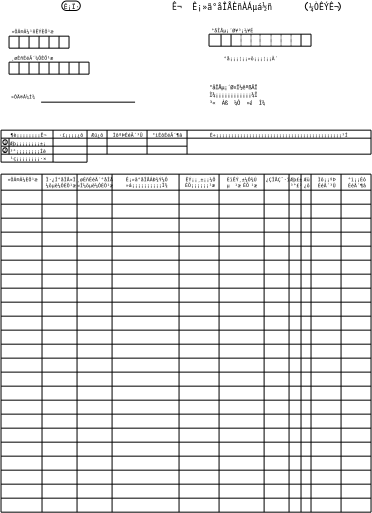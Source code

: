 <?xml version="1.0"?>
<diagram xmlns:dia="http://www.lysator.liu.se/~alla/dia/">
  <diagramdata>
    <attribute name="background">
      <color val="#ffffff"/>
    </attribute>
    <attribute name="paper">
      <composite type="paper">
        <attribute name="name">
          <string>#A4#</string>
        </attribute>
        <attribute name="tmargin">
          <real val="0"/>
        </attribute>
        <attribute name="bmargin">
          <real val="0"/>
        </attribute>
        <attribute name="lmargin">
          <real val="0"/>
        </attribute>
        <attribute name="rmargin">
          <real val="0"/>
        </attribute>
        <attribute name="is_portrait">
          <boolean val="true"/>
        </attribute>
        <attribute name="scaling">
          <real val="1"/>
        </attribute>
        <attribute name="fitto">
          <boolean val="false"/>
        </attribute>
      </composite>
    </attribute>
  </diagramdata>
  <layer name="&#192;&#254;" visible="true">
    <object type="Standard - Line" version="0" id="O0">
      <attribute name="obj_pos">
        <point val="1.601,4.7"/>
      </attribute>
      <attribute name="obj_bb">
        <rectangle val="1.601,4.7;4.601,4.7"/>
      </attribute>
      <attribute name="conn_endpoints">
        <point val="1.601,4.7"/>
        <point val="4.601,4.7"/>
      </attribute>
      <attribute name="numcp">
        <int val="1"/>
      </attribute>
      <attribute name="line_width">
        <real val="0"/>
      </attribute>
    </object>
    <object type="Standard - Line" version="0" id="O1">
      <attribute name="obj_pos">
        <point val="1.601,5.3"/>
      </attribute>
      <attribute name="obj_bb">
        <rectangle val="1.601,5.3;4.599,5.3"/>
      </attribute>
      <attribute name="conn_endpoints">
        <point val="1.601,5.3"/>
        <point val="4.599,5.3"/>
      </attribute>
      <attribute name="numcp">
        <int val="1"/>
      </attribute>
      <attribute name="line_width">
        <real val="0"/>
      </attribute>
    </object>
    <object type="Standard - Line" version="0" id="O2">
      <attribute name="obj_pos">
        <point val="1.6,4.699"/>
      </attribute>
      <attribute name="obj_bb">
        <rectangle val="1.6,4.699;1.6,5.299"/>
      </attribute>
      <attribute name="conn_endpoints">
        <point val="1.6,4.699"/>
        <point val="1.6,5.299"/>
      </attribute>
      <attribute name="numcp">
        <int val="1"/>
      </attribute>
      <attribute name="line_width">
        <real val="0"/>
      </attribute>
    </object>
    <object type="Standard - Line" version="0" id="O3">
      <attribute name="obj_pos">
        <point val="2.1,4.699"/>
      </attribute>
      <attribute name="obj_bb">
        <rectangle val="2.1,4.699;2.1,5.3"/>
      </attribute>
      <attribute name="conn_endpoints">
        <point val="2.1,4.699"/>
        <point val="2.1,5.3"/>
      </attribute>
      <attribute name="numcp">
        <int val="1"/>
      </attribute>
      <attribute name="line_width">
        <real val="0"/>
      </attribute>
    </object>
    <object type="Standard - Line" version="0" id="O4">
      <attribute name="obj_pos">
        <point val="2.6,4.698"/>
      </attribute>
      <attribute name="obj_bb">
        <rectangle val="2.6,4.698;2.6,5.3"/>
      </attribute>
      <attribute name="conn_endpoints">
        <point val="2.6,4.698"/>
        <point val="2.6,5.3"/>
      </attribute>
      <attribute name="numcp">
        <int val="1"/>
      </attribute>
      <attribute name="line_width">
        <real val="0"/>
      </attribute>
    </object>
    <object type="Standard - Line" version="0" id="O5">
      <attribute name="obj_pos">
        <point val="4.1,4.7"/>
      </attribute>
      <attribute name="obj_bb">
        <rectangle val="4.099,4.7;4.1,5.3"/>
      </attribute>
      <attribute name="conn_endpoints">
        <point val="4.1,4.7"/>
        <point val="4.099,5.3"/>
      </attribute>
      <attribute name="numcp">
        <int val="1"/>
      </attribute>
      <attribute name="line_width">
        <real val="0"/>
      </attribute>
    </object>
    <object type="Standard - Line" version="0" id="O6">
      <attribute name="obj_pos">
        <point val="3.599,4.7"/>
      </attribute>
      <attribute name="obj_bb">
        <rectangle val="3.599,4.7;3.599,5.3"/>
      </attribute>
      <attribute name="conn_endpoints">
        <point val="3.599,4.7"/>
        <point val="3.599,5.3"/>
      </attribute>
      <attribute name="numcp">
        <int val="1"/>
      </attribute>
      <attribute name="line_width">
        <real val="0"/>
      </attribute>
    </object>
    <object type="Standard - Line" version="0" id="O7">
      <attribute name="obj_pos">
        <point val="1.599,5.999"/>
      </attribute>
      <attribute name="obj_bb">
        <rectangle val="1.599,5.999;5.6,5.999"/>
      </attribute>
      <attribute name="conn_endpoints">
        <point val="1.599,5.999"/>
        <point val="5.6,5.999"/>
      </attribute>
      <attribute name="numcp">
        <int val="1"/>
      </attribute>
      <attribute name="line_width">
        <real val="0"/>
      </attribute>
    </object>
    <object type="Standard - Line" version="0" id="O8">
      <attribute name="obj_pos">
        <point val="1.6,6.599"/>
      </attribute>
      <attribute name="obj_bb">
        <rectangle val="1.6,6.599;5.6,6.599"/>
      </attribute>
      <attribute name="conn_endpoints">
        <point val="1.6,6.599"/>
        <point val="5.6,6.599"/>
      </attribute>
      <attribute name="numcp">
        <int val="1"/>
      </attribute>
      <attribute name="line_width">
        <real val="0"/>
      </attribute>
    </object>
    <object type="Standard - Line" version="0" id="O9">
      <attribute name="obj_pos">
        <point val="1.6,6.0"/>
      </attribute>
      <attribute name="obj_bb">
        <rectangle val="1.6,6.0;1.6,6.601"/>
      </attribute>
      <attribute name="conn_endpoints">
        <point val="1.6,6.0"/>
        <point val="1.6,6.601"/>
      </attribute>
      <attribute name="numcp">
        <int val="1"/>
      </attribute>
      <attribute name="line_width">
        <real val="0"/>
      </attribute>
    </object>
    <object type="Standard - Line" version="0" id="O10">
      <attribute name="obj_pos">
        <point val="2.1,6.0"/>
      </attribute>
      <attribute name="obj_bb">
        <rectangle val="2.1,6.0;2.1,6.601"/>
      </attribute>
      <attribute name="conn_endpoints">
        <point val="2.1,6.0"/>
        <point val="2.1,6.601"/>
      </attribute>
      <attribute name="numcp">
        <int val="1"/>
      </attribute>
      <attribute name="line_width">
        <real val="0"/>
      </attribute>
    </object>
    <object type="Standard - Line" version="0" id="O11">
      <attribute name="obj_pos">
        <point val="2.599,6.0"/>
      </attribute>
      <attribute name="obj_bb">
        <rectangle val="2.599,6.0;2.6,6.601"/>
      </attribute>
      <attribute name="conn_endpoints">
        <point val="2.599,6.0"/>
        <point val="2.6,6.601"/>
      </attribute>
      <attribute name="numcp">
        <int val="1"/>
      </attribute>
      <attribute name="line_width">
        <real val="0"/>
      </attribute>
    </object>
    <object type="Standard - Line" version="0" id="O12">
      <attribute name="obj_pos">
        <point val="3.599,5.999"/>
      </attribute>
      <attribute name="obj_bb">
        <rectangle val="3.599,5.999;3.6,6.599"/>
      </attribute>
      <attribute name="conn_endpoints">
        <point val="3.599,5.999"/>
        <point val="3.6,6.599"/>
      </attribute>
      <attribute name="numcp">
        <int val="1"/>
      </attribute>
      <attribute name="line_width">
        <real val="0"/>
      </attribute>
      <connections>
        <connection handle="0" to="O7" connection="0"/>
        <connection handle="1" to="O8" connection="0"/>
      </connections>
    </object>
    <object type="Standard - Line" version="0" id="O13">
      <attribute name="obj_pos">
        <point val="5.099,6.0"/>
      </attribute>
      <attribute name="obj_bb">
        <rectangle val="5.099,6.0;5.099,6.601"/>
      </attribute>
      <attribute name="conn_endpoints">
        <point val="5.099,6.0"/>
        <point val="5.099,6.601"/>
      </attribute>
      <attribute name="numcp">
        <int val="1"/>
      </attribute>
      <attribute name="line_width">
        <real val="0"/>
      </attribute>
    </object>
    <object type="Standard - Line" version="0" id="O14">
      <attribute name="obj_pos">
        <point val="4.6,6.0"/>
      </attribute>
      <attribute name="obj_bb">
        <rectangle val="4.6,6.0;4.6,6.601"/>
      </attribute>
      <attribute name="conn_endpoints">
        <point val="4.6,6.0"/>
        <point val="4.6,6.601"/>
      </attribute>
      <attribute name="numcp">
        <int val="1"/>
      </attribute>
      <attribute name="line_width">
        <real val="0"/>
      </attribute>
    </object>
    <object type="Standard - Line" version="0" id="O15">
      <attribute name="obj_pos">
        <point val="3.1,6.001"/>
      </attribute>
      <attribute name="obj_bb">
        <rectangle val="3.1,6.001;3.1,6.599"/>
      </attribute>
      <attribute name="conn_endpoints">
        <point val="3.1,6.001"/>
        <point val="3.1,6.599"/>
      </attribute>
      <attribute name="numcp">
        <int val="1"/>
      </attribute>
      <attribute name="line_width">
        <real val="0"/>
      </attribute>
    </object>
    <object type="Standard - Line" version="0" id="O16">
      <attribute name="obj_pos">
        <point val="4.599,4.7"/>
      </attribute>
      <attribute name="obj_bb">
        <rectangle val="4.599,4.7;4.599,5.3"/>
      </attribute>
      <attribute name="conn_endpoints">
        <point val="4.599,4.7"/>
        <point val="4.599,5.3"/>
      </attribute>
      <attribute name="numcp">
        <int val="1"/>
      </attribute>
      <attribute name="line_width">
        <real val="0"/>
      </attribute>
    </object>
    <object type="Standard - Line" version="0" id="O17">
      <attribute name="obj_pos">
        <point val="4.1,6.0"/>
      </attribute>
      <attribute name="obj_bb">
        <rectangle val="4.1,6.0;4.1,6.601"/>
      </attribute>
      <attribute name="conn_endpoints">
        <point val="4.1,6.0"/>
        <point val="4.1,6.601"/>
      </attribute>
      <attribute name="numcp">
        <int val="1"/>
      </attribute>
      <attribute name="line_width">
        <real val="0"/>
      </attribute>
    </object>
    <object type="Standard - Line" version="0" id="O18">
      <attribute name="obj_pos">
        <point val="11.601,4.602"/>
      </attribute>
      <attribute name="obj_bb">
        <rectangle val="11.601,4.601;16.699,4.602"/>
      </attribute>
      <attribute name="conn_endpoints">
        <point val="11.601,4.602"/>
        <point val="16.699,4.601"/>
      </attribute>
      <attribute name="numcp">
        <int val="1"/>
      </attribute>
      <attribute name="line_width">
        <real val="0"/>
      </attribute>
    </object>
    <object type="Standard - Line" version="0" id="O19">
      <attribute name="obj_pos">
        <point val="11.6,5.201"/>
      </attribute>
      <attribute name="obj_bb">
        <rectangle val="11.6,5.201;16.701,5.201"/>
      </attribute>
      <attribute name="conn_endpoints">
        <point val="11.6,5.201"/>
        <point val="16.701,5.201"/>
      </attribute>
      <attribute name="numcp">
        <int val="1"/>
      </attribute>
      <attribute name="line_width">
        <real val="0"/>
      </attribute>
    </object>
    <object type="Standard - Line" version="0" id="O20">
      <attribute name="obj_pos">
        <point val="11.599,4.601"/>
      </attribute>
      <attribute name="obj_bb">
        <rectangle val="11.599,4.601;11.599,5.201"/>
      </attribute>
      <attribute name="conn_endpoints">
        <point val="11.599,4.601"/>
        <point val="11.599,5.201"/>
      </attribute>
      <attribute name="numcp">
        <int val="1"/>
      </attribute>
      <attribute name="line_width">
        <real val="0"/>
      </attribute>
    </object>
    <object type="Standard - Line" version="0" id="O21">
      <attribute name="obj_pos">
        <point val="12.2,4.604"/>
      </attribute>
      <attribute name="obj_bb">
        <rectangle val="12.2,4.604;12.201,5.203"/>
      </attribute>
      <attribute name="conn_endpoints">
        <point val="12.2,4.604"/>
        <point val="12.201,5.203"/>
      </attribute>
      <attribute name="numcp">
        <int val="1"/>
      </attribute>
      <attribute name="line_width">
        <real val="0"/>
      </attribute>
    </object>
    <object type="Standard - Line" version="0" id="O22">
      <attribute name="obj_pos">
        <point val="12.7,4.603"/>
      </attribute>
      <attribute name="obj_bb">
        <rectangle val="12.7,4.603;12.7,5.2"/>
      </attribute>
      <attribute name="conn_endpoints">
        <point val="12.7,4.603"/>
        <point val="12.7,5.2"/>
      </attribute>
      <attribute name="numcp">
        <int val="1"/>
      </attribute>
      <attribute name="line_width">
        <real val="0"/>
      </attribute>
    </object>
    <object type="Standard - Line" version="0" id="O23">
      <attribute name="obj_pos">
        <point val="14.701,4.6"/>
      </attribute>
      <attribute name="obj_bb">
        <rectangle val="14.701,4.6;14.701,5.199"/>
      </attribute>
      <attribute name="conn_endpoints">
        <point val="14.701,4.6"/>
        <point val="14.701,5.199"/>
      </attribute>
      <attribute name="numcp">
        <int val="1"/>
      </attribute>
      <attribute name="line_width">
        <real val="0"/>
      </attribute>
      <attribute name="line_style">
        <enum val="4"/>
      </attribute>
      <attribute name="dashlength">
        <real val="0.3"/>
      </attribute>
    </object>
    <object type="Standard - Line" version="0" id="O24">
      <attribute name="obj_pos">
        <point val="14.15,4.601"/>
      </attribute>
      <attribute name="obj_bb">
        <rectangle val="14.15,4.601;14.151,5.201"/>
      </attribute>
      <attribute name="conn_endpoints">
        <point val="14.15,4.601"/>
        <point val="14.151,5.201"/>
      </attribute>
      <attribute name="numcp">
        <int val="1"/>
      </attribute>
      <attribute name="line_width">
        <real val="0"/>
      </attribute>
      <attribute name="line_style">
        <enum val="4"/>
      </attribute>
      <attribute name="dashlength">
        <real val="0.3"/>
      </attribute>
      <connections>
        <connection handle="0" to="O18" connection="0"/>
        <connection handle="1" to="O19" connection="0"/>
      </connections>
    </object>
    <object type="Standard - Line" version="0" id="O25">
      <attribute name="obj_pos">
        <point val="15.201,4.6"/>
      </attribute>
      <attribute name="obj_bb">
        <rectangle val="15.201,4.6;15.201,5.203"/>
      </attribute>
      <attribute name="conn_endpoints">
        <point val="15.201,4.6"/>
        <point val="15.201,5.203"/>
      </attribute>
      <attribute name="numcp">
        <int val="1"/>
      </attribute>
      <attribute name="line_width">
        <real val="0"/>
      </attribute>
      <attribute name="line_style">
        <enum val="4"/>
      </attribute>
      <attribute name="dashlength">
        <real val="0.3"/>
      </attribute>
    </object>
    <object type="Standard - Line" version="0" id="O26">
      <attribute name="obj_pos">
        <point val="13.699,4.598"/>
      </attribute>
      <attribute name="obj_bb">
        <rectangle val="13.699,4.598;13.7,5.201"/>
      </attribute>
      <attribute name="conn_endpoints">
        <point val="13.699,4.598"/>
        <point val="13.7,5.201"/>
      </attribute>
      <attribute name="numcp">
        <int val="1"/>
      </attribute>
      <attribute name="line_width">
        <real val="0"/>
      </attribute>
      <attribute name="line_style">
        <enum val="4"/>
      </attribute>
      <attribute name="dashlength">
        <real val="0.3"/>
      </attribute>
    </object>
    <object type="Standard - Line" version="0" id="O27">
      <attribute name="obj_pos">
        <point val="13.2,4.604"/>
      </attribute>
      <attribute name="obj_bb">
        <rectangle val="13.2,4.604;13.2,5.201"/>
      </attribute>
      <attribute name="conn_endpoints">
        <point val="13.2,4.604"/>
        <point val="13.2,5.201"/>
      </attribute>
      <attribute name="numcp">
        <int val="1"/>
      </attribute>
      <attribute name="line_width">
        <real val="0"/>
      </attribute>
      <attribute name="line_style">
        <enum val="4"/>
      </attribute>
      <attribute name="dashlength">
        <real val="0.3"/>
      </attribute>
    </object>
    <object type="Standard - Line" version="0" id="O28">
      <attribute name="obj_pos">
        <point val="15.701,4.6"/>
      </attribute>
      <attribute name="obj_bb">
        <rectangle val="15.701,4.6;15.701,5.203"/>
      </attribute>
      <attribute name="conn_endpoints">
        <point val="15.701,4.6"/>
        <point val="15.701,5.203"/>
      </attribute>
      <attribute name="numcp">
        <int val="1"/>
      </attribute>
      <attribute name="line_width">
        <real val="0"/>
      </attribute>
      <attribute name="line_style">
        <enum val="4"/>
      </attribute>
      <attribute name="dashlength">
        <real val="0.3"/>
      </attribute>
    </object>
    <object type="Standard - Line" version="0" id="O29">
      <attribute name="obj_pos">
        <point val="16.699,4.601"/>
      </attribute>
      <attribute name="obj_bb">
        <rectangle val="16.699,4.601;16.699,5.203"/>
      </attribute>
      <attribute name="conn_endpoints">
        <point val="16.699,4.601"/>
        <point val="16.699,5.203"/>
      </attribute>
      <attribute name="numcp">
        <int val="1"/>
      </attribute>
      <attribute name="line_width">
        <real val="0"/>
      </attribute>
    </object>
    <object type="Standard - Line" version="0" id="O30">
      <attribute name="obj_pos">
        <point val="16.199,4.6"/>
      </attribute>
      <attribute name="obj_bb">
        <rectangle val="16.199,4.6;16.199,5.201"/>
      </attribute>
      <attribute name="conn_endpoints">
        <point val="16.199,4.6"/>
        <point val="16.199,5.201"/>
      </attribute>
      <attribute name="numcp">
        <int val="1"/>
      </attribute>
      <attribute name="line_width">
        <real val="0"/>
      </attribute>
    </object>
    <object type="Standard - Line" version="0" id="O31">
      <attribute name="obj_pos">
        <point val="3.203,8.0"/>
      </attribute>
      <attribute name="obj_bb">
        <rectangle val="3.203,8.0;7.901,8.0"/>
      </attribute>
      <attribute name="conn_endpoints">
        <point val="3.203,8.0"/>
        <point val="7.901,8.0"/>
      </attribute>
      <attribute name="numcp">
        <int val="1"/>
      </attribute>
      <attribute name="line_width">
        <real val="0"/>
      </attribute>
    </object>
    <object type="Standard - Line" version="0" id="O32">
      <attribute name="obj_pos">
        <point val="1.198,12.399"/>
      </attribute>
      <attribute name="obj_bb">
        <rectangle val="1.198,12.399;19.702,12.401"/>
      </attribute>
      <attribute name="conn_endpoints">
        <point val="1.198,12.399"/>
        <point val="19.702,12.401"/>
      </attribute>
      <attribute name="numcp">
        <int val="1"/>
      </attribute>
      <attribute name="line_width">
        <real val="0"/>
      </attribute>
    </object>
    <object type="Standard - Line" version="0" id="O33">
      <attribute name="obj_pos">
        <point val="1.197,13.101"/>
      </attribute>
      <attribute name="obj_bb">
        <rectangle val="1.197,13.101;19.699,13.101"/>
      </attribute>
      <attribute name="conn_endpoints">
        <point val="1.197,13.101"/>
        <point val="19.699,13.101"/>
      </attribute>
      <attribute name="numcp">
        <int val="1"/>
      </attribute>
      <attribute name="line_width">
        <real val="0"/>
      </attribute>
    </object>
    <object type="Standard - Line" version="0" id="O34">
      <attribute name="obj_pos">
        <point val="1.199,13.801"/>
      </attribute>
      <attribute name="obj_bb">
        <rectangle val="1.199,13.8;19.701,13.801"/>
      </attribute>
      <attribute name="conn_endpoints">
        <point val="1.199,13.801"/>
        <point val="19.701,13.8"/>
      </attribute>
      <attribute name="numcp">
        <int val="1"/>
      </attribute>
      <attribute name="line_width">
        <real val="0"/>
      </attribute>
    </object>
    <object type="Standard - Line" version="0" id="O35">
      <attribute name="obj_pos">
        <point val="1.198,14.499"/>
      </attribute>
      <attribute name="obj_bb">
        <rectangle val="1.198,14.499;19.702,14.499"/>
      </attribute>
      <attribute name="conn_endpoints">
        <point val="1.198,14.499"/>
        <point val="19.702,14.499"/>
      </attribute>
      <attribute name="numcp">
        <int val="1"/>
      </attribute>
      <attribute name="line_width">
        <real val="0"/>
      </attribute>
    </object>
    <object type="Standard - Line" version="0" id="O36">
      <attribute name="obj_pos">
        <point val="1.202,15.2"/>
      </attribute>
      <attribute name="obj_bb">
        <rectangle val="1.202,15.2;19.703,15.2"/>
      </attribute>
      <attribute name="conn_endpoints">
        <point val="1.202,15.2"/>
        <point val="19.703,15.2"/>
      </attribute>
      <attribute name="numcp">
        <int val="1"/>
      </attribute>
      <attribute name="line_width">
        <real val="0"/>
      </attribute>
    </object>
    <object type="Standard - Line" version="0" id="O37">
      <attribute name="obj_pos">
        <point val="1.199,15.899"/>
      </attribute>
      <attribute name="obj_bb">
        <rectangle val="1.199,15.899;19.703,15.9"/>
      </attribute>
      <attribute name="conn_endpoints">
        <point val="1.199,15.899"/>
        <point val="19.703,15.9"/>
      </attribute>
      <attribute name="numcp">
        <int val="1"/>
      </attribute>
      <attribute name="line_width">
        <real val="0"/>
      </attribute>
    </object>
    <object type="Standard - Line" version="0" id="O38">
      <attribute name="obj_pos">
        <point val="1.202,16.6"/>
      </attribute>
      <attribute name="obj_bb">
        <rectangle val="1.202,16.6;19.702,16.6"/>
      </attribute>
      <attribute name="conn_endpoints">
        <point val="1.202,16.6"/>
        <point val="19.702,16.6"/>
      </attribute>
      <attribute name="numcp">
        <int val="1"/>
      </attribute>
      <attribute name="line_width">
        <real val="0"/>
      </attribute>
    </object>
    <object type="Standard - Line" version="0" id="O39">
      <attribute name="obj_pos">
        <point val="1.201,17.3"/>
      </attribute>
      <attribute name="obj_bb">
        <rectangle val="1.201,17.3;19.699,17.3"/>
      </attribute>
      <attribute name="conn_endpoints">
        <point val="1.201,17.3"/>
        <point val="19.699,17.3"/>
      </attribute>
      <attribute name="numcp">
        <int val="1"/>
      </attribute>
      <attribute name="line_width">
        <real val="0"/>
      </attribute>
    </object>
    <object type="Standard - Line" version="0" id="O40">
      <attribute name="obj_pos">
        <point val="1.2,18"/>
      </attribute>
      <attribute name="obj_bb">
        <rectangle val="1.2,18;19.701,18"/>
      </attribute>
      <attribute name="conn_endpoints">
        <point val="1.2,18"/>
        <point val="19.701,18"/>
      </attribute>
      <attribute name="numcp">
        <int val="1"/>
      </attribute>
      <attribute name="line_width">
        <real val="0"/>
      </attribute>
    </object>
    <object type="Standard - Line" version="0" id="O41">
      <attribute name="obj_pos">
        <point val="1.203,19.399"/>
      </attribute>
      <attribute name="obj_bb">
        <rectangle val="1.203,19.399;19.701,19.399"/>
      </attribute>
      <attribute name="conn_endpoints">
        <point val="1.203,19.399"/>
        <point val="19.701,19.399"/>
      </attribute>
      <attribute name="numcp">
        <int val="1"/>
      </attribute>
      <attribute name="line_width">
        <real val="0"/>
      </attribute>
    </object>
    <object type="Standard - Line" version="0" id="O42">
      <attribute name="obj_pos">
        <point val="1.203,20.101"/>
      </attribute>
      <attribute name="obj_bb">
        <rectangle val="1.203,20.101;19.701,20.101"/>
      </attribute>
      <attribute name="conn_endpoints">
        <point val="1.203,20.101"/>
        <point val="19.701,20.101"/>
      </attribute>
      <attribute name="numcp">
        <int val="1"/>
      </attribute>
      <attribute name="line_width">
        <real val="0"/>
      </attribute>
    </object>
    <object type="Standard - Line" version="0" id="O43">
      <attribute name="obj_pos">
        <point val="1.203,20.799"/>
      </attribute>
      <attribute name="obj_bb">
        <rectangle val="1.203,20.799;19.701,20.799"/>
      </attribute>
      <attribute name="conn_endpoints">
        <point val="1.203,20.799"/>
        <point val="19.701,20.799"/>
      </attribute>
      <attribute name="numcp">
        <int val="1"/>
      </attribute>
      <attribute name="line_width">
        <real val="0"/>
      </attribute>
    </object>
    <object type="Standard - Line" version="0" id="O44">
      <attribute name="obj_pos">
        <point val="1.201,21.498"/>
      </attribute>
      <attribute name="obj_bb">
        <rectangle val="1.201,21.498;19.699,21.498"/>
      </attribute>
      <attribute name="conn_endpoints">
        <point val="1.201,21.498"/>
        <point val="19.699,21.498"/>
      </attribute>
      <attribute name="numcp">
        <int val="1"/>
      </attribute>
      <attribute name="line_width">
        <real val="0"/>
      </attribute>
    </object>
    <object type="Standard - Line" version="0" id="O45">
      <attribute name="obj_pos">
        <point val="1.203,22.2"/>
      </attribute>
      <attribute name="obj_bb">
        <rectangle val="1.203,22.2;19.701,22.2"/>
      </attribute>
      <attribute name="conn_endpoints">
        <point val="1.203,22.2"/>
        <point val="19.701,22.2"/>
      </attribute>
      <attribute name="numcp">
        <int val="1"/>
      </attribute>
      <attribute name="line_width">
        <real val="0"/>
      </attribute>
    </object>
    <object type="Standard - Line" version="0" id="O46">
      <attribute name="obj_pos">
        <point val="1.199,22.899"/>
      </attribute>
      <attribute name="obj_bb">
        <rectangle val="1.199,22.899;19.7,22.9"/>
      </attribute>
      <attribute name="conn_endpoints">
        <point val="1.199,22.899"/>
        <point val="19.7,22.9"/>
      </attribute>
      <attribute name="numcp">
        <int val="1"/>
      </attribute>
      <attribute name="line_width">
        <real val="0"/>
      </attribute>
    </object>
    <object type="Standard - Line" version="0" id="O47">
      <attribute name="obj_pos">
        <point val="1.203,23.599"/>
      </attribute>
      <attribute name="obj_bb">
        <rectangle val="1.203,23.599;19.701,23.599"/>
      </attribute>
      <attribute name="conn_endpoints">
        <point val="1.203,23.599"/>
        <point val="19.701,23.599"/>
      </attribute>
      <attribute name="numcp">
        <int val="1"/>
      </attribute>
      <attribute name="line_width">
        <real val="0"/>
      </attribute>
    </object>
    <object type="Standard - Line" version="0" id="O48">
      <attribute name="obj_pos">
        <point val="1.203,24.3"/>
      </attribute>
      <attribute name="obj_bb">
        <rectangle val="1.203,24.3;19.701,24.3"/>
      </attribute>
      <attribute name="conn_endpoints">
        <point val="1.203,24.3"/>
        <point val="19.701,24.3"/>
      </attribute>
      <attribute name="numcp">
        <int val="1"/>
      </attribute>
      <attribute name="line_width">
        <real val="0"/>
      </attribute>
    </object>
    <object type="Standard - Line" version="0" id="O49">
      <attribute name="obj_pos">
        <point val="1.201,25.0"/>
      </attribute>
      <attribute name="obj_bb">
        <rectangle val="1.201,25.0;19.699,25.0"/>
      </attribute>
      <attribute name="conn_endpoints">
        <point val="1.201,25.0"/>
        <point val="19.699,25.0"/>
      </attribute>
      <attribute name="numcp">
        <int val="1"/>
      </attribute>
      <attribute name="line_width">
        <real val="0"/>
      </attribute>
    </object>
    <object type="Standard - Line" version="0" id="O50">
      <attribute name="obj_pos">
        <point val="1.201,25.7"/>
      </attribute>
      <attribute name="obj_bb">
        <rectangle val="1.201,25.7;19.699,25.7"/>
      </attribute>
      <attribute name="conn_endpoints">
        <point val="1.201,25.7"/>
        <point val="19.699,25.7"/>
      </attribute>
      <attribute name="numcp">
        <int val="1"/>
      </attribute>
      <attribute name="line_width">
        <real val="0"/>
      </attribute>
    </object>
    <object type="Standard - Line" version="0" id="O51">
      <attribute name="obj_pos">
        <point val="1.2,26.4"/>
      </attribute>
      <attribute name="obj_bb">
        <rectangle val="1.2,26.399;19.701,26.4"/>
      </attribute>
      <attribute name="conn_endpoints">
        <point val="1.2,26.4"/>
        <point val="19.701,26.399"/>
      </attribute>
      <attribute name="numcp">
        <int val="1"/>
      </attribute>
      <attribute name="line_width">
        <real val="0"/>
      </attribute>
    </object>
    <object type="Standard - Line" version="0" id="O52">
      <attribute name="obj_pos">
        <point val="1.199,27.1"/>
      </attribute>
      <attribute name="obj_bb">
        <rectangle val="1.199,27.1;19.697,27.1"/>
      </attribute>
      <attribute name="conn_endpoints">
        <point val="1.199,27.1"/>
        <point val="19.697,27.1"/>
      </attribute>
      <attribute name="numcp">
        <int val="1"/>
      </attribute>
      <attribute name="line_width">
        <real val="0"/>
      </attribute>
    </object>
    <object type="Standard - Line" version="0" id="O53">
      <attribute name="obj_pos">
        <point val="1.199,27.802"/>
      </attribute>
      <attribute name="obj_bb">
        <rectangle val="1.199,27.801;19.7,27.802"/>
      </attribute>
      <attribute name="conn_endpoints">
        <point val="1.199,27.802"/>
        <point val="19.7,27.801"/>
      </attribute>
      <attribute name="numcp">
        <int val="1"/>
      </attribute>
      <attribute name="line_width">
        <real val="0"/>
      </attribute>
    </object>
    <object type="Standard - Line" version="0" id="O54">
      <attribute name="obj_pos">
        <point val="1.2,28.5"/>
      </attribute>
      <attribute name="obj_bb">
        <rectangle val="1.2,28.5;19.701,28.501"/>
      </attribute>
      <attribute name="conn_endpoints">
        <point val="1.2,28.5"/>
        <point val="19.701,28.501"/>
      </attribute>
      <attribute name="numcp">
        <int val="1"/>
      </attribute>
      <attribute name="line_width">
        <real val="0"/>
      </attribute>
    </object>
    <object type="Standard - Line" version="0" id="O55">
      <attribute name="obj_pos">
        <point val="1.203,10.599"/>
      </attribute>
      <attribute name="obj_bb">
        <rectangle val="1.203,10.599;19.699,10.6"/>
      </attribute>
      <attribute name="conn_endpoints">
        <point val="1.203,10.599"/>
        <point val="19.699,10.6"/>
      </attribute>
      <attribute name="numcp">
        <int val="1"/>
      </attribute>
      <attribute name="line_width">
        <real val="0"/>
      </attribute>
    </object>
    <object type="Standard - Line" version="0" id="O56">
      <attribute name="obj_pos">
        <point val="1.2,9.801"/>
      </attribute>
      <attribute name="obj_bb">
        <rectangle val="1.2,9.8;19.703,9.801"/>
      </attribute>
      <attribute name="conn_endpoints">
        <point val="1.2,9.801"/>
        <point val="19.703,9.8"/>
      </attribute>
      <attribute name="numcp">
        <int val="1"/>
      </attribute>
      <attribute name="line_width">
        <real val="0"/>
      </attribute>
    </object>
    <object type="Standard - Line" version="0" id="O57">
      <attribute name="obj_pos">
        <point val="1.2,9.4"/>
      </attribute>
      <attribute name="obj_bb">
        <rectangle val="1.2,9.4;19.7,9.4"/>
      </attribute>
      <attribute name="conn_endpoints">
        <point val="1.2,9.4"/>
        <point val="19.7,9.4"/>
      </attribute>
      <attribute name="numcp">
        <int val="1"/>
      </attribute>
      <attribute name="line_width">
        <real val="0"/>
      </attribute>
    </object>
    <object type="Standard - Line" version="0" id="O58">
      <attribute name="obj_pos">
        <point val="1.199,11.599"/>
      </attribute>
      <attribute name="obj_bb">
        <rectangle val="1.199,11.599;1.199,28.5"/>
      </attribute>
      <attribute name="conn_endpoints">
        <point val="1.199,11.599"/>
        <point val="1.199,28.5"/>
      </attribute>
      <attribute name="numcp">
        <int val="1"/>
      </attribute>
      <attribute name="line_width">
        <real val="0"/>
      </attribute>
    </object>
    <object type="Standard - Line" version="0" id="O59">
      <attribute name="obj_pos">
        <point val="19.7,11.601"/>
      </attribute>
      <attribute name="obj_bb">
        <rectangle val="19.7,11.601;19.7,28.503"/>
      </attribute>
      <attribute name="conn_endpoints">
        <point val="19.7,11.601"/>
        <point val="19.7,28.503"/>
      </attribute>
      <attribute name="numcp">
        <int val="1"/>
      </attribute>
      <attribute name="line_width">
        <real val="0"/>
      </attribute>
    </object>
    <object type="Standard - Line" version="0" id="O60">
      <attribute name="obj_pos">
        <point val="6.751,11.599"/>
      </attribute>
      <attribute name="obj_bb">
        <rectangle val="6.751,11.599;6.752,28.501"/>
      </attribute>
      <attribute name="conn_endpoints">
        <point val="6.751,11.599"/>
        <point val="6.752,28.501"/>
      </attribute>
      <attribute name="numcp">
        <int val="1"/>
      </attribute>
      <attribute name="line_width">
        <real val="0"/>
      </attribute>
    </object>
    <object type="Standard - Line" version="0" id="O61">
      <attribute name="obj_pos">
        <point val="10.101,11.599"/>
      </attribute>
      <attribute name="obj_bb">
        <rectangle val="10.1,11.599;10.101,28.499"/>
      </attribute>
      <attribute name="conn_endpoints">
        <point val="10.101,11.599"/>
        <point val="10.1,28.499"/>
      </attribute>
      <attribute name="numcp">
        <int val="1"/>
      </attribute>
      <attribute name="line_width">
        <real val="0"/>
      </attribute>
    </object>
    <object type="Standard - Line" version="0" id="O62">
      <attribute name="obj_pos">
        <point val="12.101,11.6"/>
      </attribute>
      <attribute name="obj_bb">
        <rectangle val="12.101,11.6;12.101,28.501"/>
      </attribute>
      <attribute name="conn_endpoints">
        <point val="12.101,11.6"/>
        <point val="12.101,28.501"/>
      </attribute>
      <attribute name="numcp">
        <int val="1"/>
      </attribute>
      <attribute name="line_width">
        <real val="0"/>
      </attribute>
    </object>
    <object type="Standard - Line" version="0" id="O63">
      <attribute name="obj_pos">
        <point val="14.353,11.599"/>
      </attribute>
      <attribute name="obj_bb">
        <rectangle val="14.353,11.599;14.353,28.501"/>
      </attribute>
      <attribute name="conn_endpoints">
        <point val="14.353,11.599"/>
        <point val="14.353,28.501"/>
      </attribute>
      <attribute name="numcp">
        <int val="1"/>
      </attribute>
      <attribute name="line_width">
        <real val="0"/>
      </attribute>
    </object>
    <object type="Standard - Line" version="0" id="O64">
      <attribute name="obj_pos">
        <point val="15.6,11.599"/>
      </attribute>
      <attribute name="obj_bb">
        <rectangle val="15.6,11.599;15.601,28.503"/>
      </attribute>
      <attribute name="conn_endpoints">
        <point val="15.6,11.599"/>
        <point val="15.601,28.503"/>
      </attribute>
      <attribute name="numcp">
        <int val="1"/>
      </attribute>
      <attribute name="line_width">
        <real val="0"/>
      </attribute>
    </object>
    <object type="Standard - Line" version="0" id="O65">
      <attribute name="obj_pos">
        <point val="18.2,11.599"/>
      </attribute>
      <attribute name="obj_bb">
        <rectangle val="18.2,11.599;18.201,28.501"/>
      </attribute>
      <attribute name="conn_endpoints">
        <point val="18.2,11.599"/>
        <point val="18.201,28.501"/>
      </attribute>
      <attribute name="numcp">
        <int val="1"/>
      </attribute>
      <attribute name="line_width">
        <real val="0"/>
      </attribute>
    </object>
    <object type="Standard - Line" version="0" id="O66">
      <attribute name="obj_pos">
        <point val="16.7,11.597"/>
      </attribute>
      <attribute name="obj_bb">
        <rectangle val="16.699,11.597;16.7,28.499"/>
      </attribute>
      <attribute name="conn_endpoints">
        <point val="16.7,11.597"/>
        <point val="16.699,28.499"/>
      </attribute>
      <attribute name="numcp">
        <int val="1"/>
      </attribute>
      <attribute name="line_width">
        <real val="0"/>
      </attribute>
    </object>
    <object type="Standard - Line" version="0" id="O67">
      <attribute name="obj_pos">
        <point val="16.2,11.598"/>
      </attribute>
      <attribute name="obj_bb">
        <rectangle val="16.199,11.598;16.2,28.5"/>
      </attribute>
      <attribute name="conn_endpoints">
        <point val="16.2,11.598"/>
        <point val="16.199,28.5"/>
      </attribute>
      <attribute name="numcp">
        <int val="1"/>
      </attribute>
      <attribute name="line_width">
        <real val="0"/>
      </attribute>
    </object>
    <object type="Standard - Line" version="0" id="O68">
      <attribute name="obj_pos">
        <point val="1.2,10.998"/>
      </attribute>
      <attribute name="obj_bb">
        <rectangle val="1.2,10.998;5.499,10.999"/>
      </attribute>
      <attribute name="conn_endpoints">
        <point val="1.2,10.998"/>
        <point val="5.499,10.999"/>
      </attribute>
      <attribute name="numcp">
        <int val="1"/>
      </attribute>
      <attribute name="line_width">
        <real val="0"/>
      </attribute>
    </object>
    <object type="Standard - Line" version="0" id="O69">
      <attribute name="obj_pos">
        <point val="1.2,9.4"/>
      </attribute>
      <attribute name="obj_bb">
        <rectangle val="1.2,9.4;1.201,11.001"/>
      </attribute>
      <attribute name="conn_endpoints">
        <point val="1.2,9.4"/>
        <point val="1.201,11.001"/>
      </attribute>
      <attribute name="numcp">
        <int val="1"/>
      </attribute>
      <attribute name="line_width">
        <real val="0"/>
      </attribute>
    </object>
    <object type="Standard - Line" version="0" id="O70">
      <attribute name="obj_pos">
        <point val="5.5,9.401"/>
      </attribute>
      <attribute name="obj_bb">
        <rectangle val="5.5,9.401;5.5,11.003"/>
      </attribute>
      <attribute name="conn_endpoints">
        <point val="5.5,9.401"/>
        <point val="5.5,11.003"/>
      </attribute>
      <attribute name="numcp">
        <int val="1"/>
      </attribute>
      <attribute name="line_width">
        <real val="0"/>
      </attribute>
    </object>
    <object type="Standard - Line" version="0" id="O71">
      <attribute name="obj_pos">
        <point val="3.799,9.401"/>
      </attribute>
      <attribute name="obj_bb">
        <rectangle val="3.799,9.401;3.8,10.997"/>
      </attribute>
      <attribute name="conn_endpoints">
        <point val="3.799,9.401"/>
        <point val="3.8,10.997"/>
      </attribute>
      <attribute name="numcp">
        <int val="1"/>
      </attribute>
      <attribute name="line_width">
        <real val="0"/>
      </attribute>
    </object>
    <object type="Standard - Line" version="0" id="O72">
      <attribute name="obj_pos">
        <point val="1.6,9.801"/>
      </attribute>
      <attribute name="obj_bb">
        <rectangle val="1.6,9.801;1.601,10.603"/>
      </attribute>
      <attribute name="conn_endpoints">
        <point val="1.6,9.801"/>
        <point val="1.601,10.603"/>
      </attribute>
      <attribute name="numcp">
        <int val="1"/>
      </attribute>
      <attribute name="line_width">
        <real val="0"/>
      </attribute>
    </object>
    <object type="Standard - Line" version="0" id="O73">
      <attribute name="obj_pos">
        <point val="1.2,10.201"/>
      </attribute>
      <attribute name="obj_bb">
        <rectangle val="1.2,10.2;10.497,10.201"/>
      </attribute>
      <attribute name="conn_endpoints">
        <point val="1.2,10.201"/>
        <point val="10.497,10.2"/>
      </attribute>
      <attribute name="numcp">
        <int val="1"/>
      </attribute>
      <attribute name="line_width">
        <real val="0"/>
      </attribute>
      <connections>
        <connection handle="0" to="O69" connection="0"/>
      </connections>
    </object>
    <object type="Standard - Line" version="0" id="O74">
      <attribute name="obj_pos">
        <point val="6.5,9.401"/>
      </attribute>
      <attribute name="obj_bb">
        <rectangle val="6.5,9.401;6.5,10.602"/>
      </attribute>
      <attribute name="conn_endpoints">
        <point val="6.5,9.401"/>
        <point val="6.5,10.602"/>
      </attribute>
      <attribute name="numcp">
        <int val="1"/>
      </attribute>
      <attribute name="line_width">
        <real val="0"/>
      </attribute>
    </object>
    <object type="Standard - Line" version="0" id="O75">
      <attribute name="obj_pos">
        <point val="8.5,9.399"/>
      </attribute>
      <attribute name="obj_bb">
        <rectangle val="8.5,9.399;8.5,10.597"/>
      </attribute>
      <attribute name="conn_endpoints">
        <point val="8.5,9.399"/>
        <point val="8.5,10.597"/>
      </attribute>
      <attribute name="numcp">
        <int val="1"/>
      </attribute>
      <attribute name="line_width">
        <real val="0"/>
      </attribute>
    </object>
    <object type="Standard - Line" version="0" id="O76">
      <attribute name="obj_pos">
        <point val="10.5,9.402"/>
      </attribute>
      <attribute name="obj_bb">
        <rectangle val="10.5,9.402;10.5,10.602"/>
      </attribute>
      <attribute name="conn_endpoints">
        <point val="10.5,9.402"/>
        <point val="10.5,10.602"/>
      </attribute>
      <attribute name="numcp">
        <int val="1"/>
      </attribute>
      <attribute name="line_width">
        <real val="0"/>
      </attribute>
    </object>
    <object type="Standard - Line" version="0" id="O77">
      <attribute name="obj_pos">
        <point val="19.699,9.402"/>
      </attribute>
      <attribute name="obj_bb">
        <rectangle val="19.699,9.402;19.699,10.602"/>
      </attribute>
      <attribute name="conn_endpoints">
        <point val="19.699,9.402"/>
        <point val="19.699,10.602"/>
      </attribute>
      <attribute name="numcp">
        <int val="1"/>
      </attribute>
      <attribute name="line_width">
        <real val="0"/>
      </attribute>
    </object>
    <object type="Standard - Line" version="0" id="O78">
      <attribute name="obj_pos">
        <point val="5.599,5.999"/>
      </attribute>
      <attribute name="obj_bb">
        <rectangle val="5.599,5.999;5.6,6.6"/>
      </attribute>
      <attribute name="conn_endpoints">
        <point val="5.599,5.999"/>
        <point val="5.6,6.6"/>
      </attribute>
      <attribute name="numcp">
        <int val="1"/>
      </attribute>
      <attribute name="line_width">
        <real val="0"/>
      </attribute>
    </object>
    <object type="Standard - Line" version="0" id="O79">
      <attribute name="obj_pos">
        <point val="1.201,18.702"/>
      </attribute>
      <attribute name="obj_bb">
        <rectangle val="1.201,18.701;19.701,18.702"/>
      </attribute>
      <attribute name="conn_endpoints">
        <point val="1.201,18.702"/>
        <point val="19.701,18.701"/>
      </attribute>
      <attribute name="numcp">
        <int val="1"/>
      </attribute>
      <attribute name="line_width">
        <real val="0"/>
      </attribute>
    </object>
    <object type="Standard - Line" version="0" id="O80">
      <attribute name="obj_pos">
        <point val="3.101,4.7"/>
      </attribute>
      <attribute name="obj_bb">
        <rectangle val="3.1,4.7;3.101,5.3"/>
      </attribute>
      <attribute name="conn_endpoints">
        <point val="3.101,4.7"/>
        <point val="3.1,5.3"/>
      </attribute>
      <attribute name="numcp">
        <int val="1"/>
      </attribute>
      <attribute name="line_width">
        <real val="0"/>
      </attribute>
      <connections>
        <connection handle="0" to="O0" connection="0"/>
        <connection handle="1" to="O1" connection="0"/>
      </connections>
    </object>
    <object type="Standard - Line" version="0" id="O81">
      <attribute name="obj_pos">
        <point val="1.199,11.599"/>
      </attribute>
      <attribute name="obj_bb">
        <rectangle val="1.199,11.599;19.698,11.599"/>
      </attribute>
      <attribute name="conn_endpoints">
        <point val="1.199,11.599"/>
        <point val="19.698,11.599"/>
      </attribute>
      <attribute name="numcp">
        <int val="1"/>
      </attribute>
      <attribute name="line_width">
        <real val="0"/>
      </attribute>
    </object>
    <object type="Standard - Line" version="0" id="O82">
      <attribute name="obj_pos">
        <point val="5.0,11.6"/>
      </attribute>
      <attribute name="obj_bb">
        <rectangle val="5.0,11.6;5.0,28.501"/>
      </attribute>
      <attribute name="conn_endpoints">
        <point val="5.0,11.6"/>
        <point val="5.0,28.501"/>
      </attribute>
      <attribute name="numcp">
        <int val="1"/>
      </attribute>
      <attribute name="line_width">
        <real val="0"/>
      </attribute>
    </object>
    <object type="Standard - Line" version="0" id="O83">
      <attribute name="obj_pos">
        <point val="3.249,11.601"/>
      </attribute>
      <attribute name="obj_bb">
        <rectangle val="3.249,11.601;3.249,28.5"/>
      </attribute>
      <attribute name="conn_endpoints">
        <point val="3.249,11.601"/>
        <point val="3.249,28.5"/>
      </attribute>
      <attribute name="numcp">
        <int val="1"/>
      </attribute>
      <attribute name="line_width">
        <real val="0"/>
      </attribute>
    </object>
  </layer>
  <layer name="&#202;&#184;&#187;&#250;" visible="true">
    <object type="Standard - Text" version="0" id="O84">
      <attribute name="obj_pos">
        <point val="19.4,27.4"/>
      </attribute>
      <attribute name="obj_bb">
        <rectangle val="19.4,27.214;19.4,27.464"/>
      </attribute>
      <attribute name="text">
        <composite type="text">
          <attribute name="string">
            <string>##</string>
          </attribute>
          <attribute name="font">
            <font name="Courier"/>
          </attribute>
          <attribute name="height">
            <real val="0.25"/>
          </attribute>
          <attribute name="pos">
            <point val="19.4,27.4"/>
          </attribute>
          <attribute name="color">
            <color val="#000000"/>
          </attribute>
          <attribute name="alignment">
            <enum val="0"/>
          </attribute>
        </composite>
      </attribute>
    </object>
    <object type="Standard - Text" version="0" id="O85">
      <attribute name="obj_pos">
        <point val="2.5,3.375"/>
      </attribute>
      <attribute name="obj_bb">
        <rectangle val="2.5,3.152;2.5,3.452"/>
      </attribute>
      <attribute name="text">
        <composite type="text">
          <attribute name="string">
            <string>##</string>
          </attribute>
          <attribute name="font">
            <font name="Courier"/>
          </attribute>
          <attribute name="height">
            <real val="0.3"/>
          </attribute>
          <attribute name="pos">
            <point val="2.5,3.375"/>
          </attribute>
          <attribute name="color">
            <color val="#000000"/>
          </attribute>
          <attribute name="alignment">
            <enum val="0"/>
          </attribute>
        </composite>
      </attribute>
    </object>
    <object type="Standard - Text" version="0" id="O86">
      <attribute name="obj_pos">
        <point val="9.743,3.378"/>
      </attribute>
      <attribute name="obj_bb">
        <rectangle val="9.743,3.006;10.248,3.506"/>
      </attribute>
      <attribute name="text">
        <composite type="text">
          <attribute name="string">
            <string>#&#202;&#172;#</string>
          </attribute>
          <attribute name="font">
            <font name="Courier"/>
          </attribute>
          <attribute name="height">
            <real val="0.5"/>
          </attribute>
          <attribute name="pos">
            <point val="9.743,3.378"/>
          </attribute>
          <attribute name="color">
            <color val="#000000"/>
          </attribute>
          <attribute name="alignment">
            <enum val="0"/>
          </attribute>
        </composite>
      </attribute>
    </object>
    <object type="Standard - Text" version="0" id="O87">
      <attribute name="obj_pos">
        <point val="1.724,4.56"/>
      </attribute>
      <attribute name="obj_bb">
        <rectangle val="1.724,4.337;3.845,4.637"/>
      </attribute>
      <attribute name="text">
        <composite type="text">
          <attribute name="string">
            <string>#&#187;&#212;&#196;&#174;&#194;&#188;&#185;&#241;&#202;&#221;&#200;&#214;&#185;&#230;#</string>
          </attribute>
          <attribute name="font">
            <font name="Courier"/>
          </attribute>
          <attribute name="height">
            <real val="0.3"/>
          </attribute>
          <attribute name="pos">
            <point val="1.724,4.56"/>
          </attribute>
          <attribute name="color">
            <color val="#000000"/>
          </attribute>
          <attribute name="alignment">
            <enum val="0"/>
          </attribute>
        </composite>
      </attribute>
    </object>
    <object type="Standard - Text" version="0" id="O88">
      <attribute name="obj_pos">
        <point val="1.696,7.816"/>
      </attribute>
      <attribute name="obj_bb">
        <rectangle val="1.696,7.593;2.908,7.893"/>
      </attribute>
      <attribute name="text">
        <composite type="text">
          <attribute name="string">
            <string>#&#187;&#212;&#196;&#174;&#194;&#188;&#204;&#190;#</string>
          </attribute>
          <attribute name="font">
            <font name="Courier"/>
          </attribute>
          <attribute name="height">
            <real val="0.3"/>
          </attribute>
          <attribute name="pos">
            <point val="1.696,7.816"/>
          </attribute>
          <attribute name="color">
            <color val="#000000"/>
          </attribute>
          <attribute name="alignment">
            <enum val="0"/>
          </attribute>
        </composite>
      </attribute>
    </object>
    <object type="Standard - Text" version="0" id="O89">
      <attribute name="obj_pos">
        <point val="1.709,5.883"/>
      </attribute>
      <attribute name="obj_bb">
        <rectangle val="1.709,5.66;3.83,5.96"/>
      </attribute>
      <attribute name="text">
        <composite type="text">
          <attribute name="string">
            <string>#&#184;&#248;&#200;&#241;&#201;&#233;&#195;&#180;&#188;&#212;&#200;&#214;&#185;&#230;#</string>
          </attribute>
          <attribute name="font">
            <font name="Courier"/>
          </attribute>
          <attribute name="height">
            <real val="0.3"/>
          </attribute>
          <attribute name="pos">
            <point val="1.709,5.883"/>
          </attribute>
          <attribute name="color">
            <color val="#000000"/>
          </attribute>
          <attribute name="alignment">
            <enum val="0"/>
          </attribute>
        </composite>
      </attribute>
    </object>
    <object type="Standard - Text" version="0" id="O90">
      <attribute name="obj_pos">
        <point val="11.705,4.501"/>
      </attribute>
      <attribute name="obj_bb">
        <rectangle val="11.705,4.278;13.826,4.578"/>
      </attribute>
      <attribute name="text">
        <composite type="text">
          <attribute name="string">
            <string>#&#176;&#229;&#206;&#197;&#181;&#161;&#180;&#216;&#165;&#179;&#161;&#188;&#165;&#201;#</string>
          </attribute>
          <attribute name="font">
            <font name="Courier"/>
          </attribute>
          <attribute name="height">
            <real val="0.3"/>
          </attribute>
          <attribute name="pos">
            <point val="11.705,4.501"/>
          </attribute>
          <attribute name="color">
            <color val="#000000"/>
          </attribute>
          <attribute name="alignment">
            <enum val="0"/>
          </attribute>
        </composite>
      </attribute>
    </object>
    <object type="Standard - Text" version="0" id="O91">
      <attribute name="obj_pos">
        <point val="10.76,3.389"/>
      </attribute>
      <attribute name="obj_bb">
        <rectangle val="10.76,3.017;14.8,3.517"/>
      </attribute>
      <attribute name="text">
        <composite type="text">
          <attribute name="string">
            <string>#&#202;&#161;&#187;&#227;&#176;&#229;&#206;&#197;&#200;&#241;&#192;&#193;&#181;&#225;&#189;&#241;#</string>
          </attribute>
          <attribute name="font">
            <font name="Courier"/>
          </attribute>
          <attribute name="height">
            <real val="0.5"/>
          </attribute>
          <attribute name="pos">
            <point val="10.76,3.389"/>
          </attribute>
          <attribute name="color">
            <color val="#000000"/>
          </attribute>
          <attribute name="alignment">
            <enum val="0"/>
          </attribute>
        </composite>
      </attribute>
    </object>
    <object type="Standard - Text" version="0" id="O92">
      <attribute name="obj_pos">
        <point val="12.341,5.908"/>
      </attribute>
      <attribute name="obj_bb">
        <rectangle val="12.341,5.685;15.068,5.985"/>
      </attribute>
      <attribute name="text">
        <composite type="text">
          <attribute name="string">
            <string>#&#176;&#229;&#161;&#161;&#161;&#166;&#161;&#161;&#187;&#245;&#161;&#161;&#161;&#166;&#161;&#161;&#196;&#180;#</string>
          </attribute>
          <attribute name="font">
            <font name="Courier"/>
          </attribute>
          <attribute name="height">
            <real val="0.3"/>
          </attribute>
          <attribute name="pos">
            <point val="12.341,5.908"/>
          </attribute>
          <attribute name="color">
            <color val="#000000"/>
          </attribute>
          <attribute name="alignment">
            <enum val="0"/>
          </attribute>
        </composite>
      </attribute>
    </object>
    <object type="Standard - Text" version="0" id="O93">
      <attribute name="obj_pos">
        <point val="4.993,11.951"/>
      </attribute>
      <attribute name="obj_bb">
        <rectangle val="4.993,11.728;6.811,12.328"/>
      </attribute>
      <attribute name="text">
        <composite type="text">
          <attribute name="string">
            <string>#&#184;&#248;&#200;&#241;&#201;&#233;&#195;&#180;&#176;&#229;&#206;&#197;
&#164;&#206;&#188;&#245;&#181;&#235;&#188;&#212;&#200;&#214;&#185;&#230;#</string>
          </attribute>
          <attribute name="font">
            <font name="Courier"/>
          </attribute>
          <attribute name="height">
            <real val="0.3"/>
          </attribute>
          <attribute name="pos">
            <point val="4.993,11.951"/>
          </attribute>
          <attribute name="color">
            <color val="#000000"/>
          </attribute>
          <attribute name="alignment">
            <enum val="0"/>
          </attribute>
        </composite>
      </attribute>
    </object>
    <object type="Standard - Text" version="0" id="O94">
      <attribute name="obj_pos">
        <point val="7.441,11.951"/>
      </attribute>
      <attribute name="obj_bb">
        <rectangle val="7.441,11.728;9.562,12.028"/>
      </attribute>
      <attribute name="text">
        <composite type="text">
          <attribute name="string">
            <string>#&#202;&#161;&#187;&#227;&#176;&#229;&#206;&#197;&#194;&#208;&#190;&#221;&#188;&#212;#</string>
          </attribute>
          <attribute name="font">
            <font name="Courier"/>
          </attribute>
          <attribute name="height">
            <real val="0.3"/>
          </attribute>
          <attribute name="pos">
            <point val="7.441,11.951"/>
          </attribute>
          <attribute name="color">
            <color val="#000000"/>
          </attribute>
          <attribute name="alignment">
            <enum val="0"/>
          </attribute>
        </composite>
      </attribute>
    </object>
    <object type="Standard - Text" version="0" id="O95">
      <attribute name="obj_pos">
        <point val="7.441,12.241"/>
      </attribute>
      <attribute name="obj_bb">
        <rectangle val="7.441,12.018;9.562,12.318"/>
      </attribute>
      <attribute name="text">
        <composite type="text">
          <attribute name="string">
            <string>#&#187;&#225;&#161;&#161;&#161;&#161;&#161;&#161;&#161;&#161;&#161;&#161;&#204;&#190;#</string>
          </attribute>
          <attribute name="font">
            <font name="Courier"/>
          </attribute>
          <attribute name="height">
            <real val="0.3"/>
          </attribute>
          <attribute name="pos">
            <point val="7.441,12.241"/>
          </attribute>
          <attribute name="color">
            <color val="#000000"/>
          </attribute>
          <attribute name="alignment">
            <enum val="0"/>
          </attribute>
        </composite>
      </attribute>
    </object>
    <object type="Standard - Text" version="0" id="O96">
      <attribute name="obj_pos">
        <point val="12.485,11.951"/>
      </attribute>
      <attribute name="obj_bb">
        <rectangle val="12.485,11.728;14.0,12.028"/>
      </attribute>
      <attribute name="text">
        <composite type="text">
          <attribute name="string">
            <string>#&#200;&#239;&#202;&#221;&#184;&#177;&#188;&#212;&#190;&#218;#</string>
          </attribute>
          <attribute name="font">
            <font name="Courier"/>
          </attribute>
          <attribute name="height">
            <real val="0.3"/>
          </attribute>
          <attribute name="pos">
            <point val="12.485,11.951"/>
          </attribute>
          <attribute name="color">
            <color val="#000000"/>
          </attribute>
          <attribute name="alignment">
            <enum val="0"/>
          </attribute>
        </composite>
      </attribute>
    </object>
    <object type="Standard - Text" version="0" id="O97">
      <attribute name="obj_pos">
        <point val="14.44,11.951"/>
      </attribute>
      <attribute name="obj_bb">
        <rectangle val="14.44,11.728;15.652,12.028"/>
      </attribute>
      <attribute name="text">
        <composite type="text">
          <attribute name="string">
            <string>#&#191;&#199;&#206;&#197;&#199;&#175;&#183;&#238;#</string>
          </attribute>
          <attribute name="font">
            <font name="Courier"/>
          </attribute>
          <attribute name="height">
            <real val="0.3"/>
          </attribute>
          <attribute name="pos">
            <point val="14.44,11.951"/>
          </attribute>
          <attribute name="color">
            <color val="#000000"/>
          </attribute>
          <attribute name="alignment">
            <enum val="0"/>
          </attribute>
        </composite>
      </attribute>
    </object>
    <object type="Standard - Text" version="0" id="O98">
      <attribute name="obj_pos">
        <point val="16.335,11.951"/>
      </attribute>
      <attribute name="obj_bb">
        <rectangle val="16.335,11.728;16.638,12.328"/>
      </attribute>
      <attribute name="text">
        <composite type="text">
          <attribute name="string">
            <string>#&#198;&#252;
&#191;&#244;#</string>
          </attribute>
          <attribute name="font">
            <font name="Courier"/>
          </attribute>
          <attribute name="height">
            <real val="0.3"/>
          </attribute>
          <attribute name="pos">
            <point val="16.335,11.951"/>
          </attribute>
          <attribute name="color">
            <color val="#000000"/>
          </attribute>
          <attribute name="alignment">
            <enum val="0"/>
          </attribute>
        </composite>
      </attribute>
    </object>
    <object type="Standard - Text" version="0" id="O99">
      <attribute name="obj_pos">
        <point val="15.658,11.951"/>
      </attribute>
      <attribute name="obj_bb">
        <rectangle val="15.658,11.728;16.264,12.328"/>
      </attribute>
      <attribute name="text">
        <composite type="text">
          <attribute name="string">
            <string>#&#198;&#254;&#163;&#177;
&#179;&#176;&#163;&#178;#</string>
          </attribute>
          <attribute name="font">
            <font name="Courier"/>
          </attribute>
          <attribute name="height">
            <real val="0.3"/>
          </attribute>
          <attribute name="pos">
            <point val="15.658,11.951"/>
          </attribute>
          <attribute name="color">
            <color val="#000000"/>
          </attribute>
          <attribute name="alignment">
            <enum val="0"/>
          </attribute>
        </composite>
      </attribute>
    </object>
    <object type="Standard - Text" version="0" id="O100">
      <attribute name="obj_pos">
        <point val="17.038,11.951"/>
      </attribute>
      <attribute name="obj_bb">
        <rectangle val="17.038,11.728;17.947,12.328"/>
      </attribute>
      <attribute name="text">
        <composite type="text">
          <attribute name="string">
            <string>#&#204;&#244;&#161;&#161;&#186;&#222;
&#201;&#233;&#195;&#180;&#179;&#219;#</string>
          </attribute>
          <attribute name="font">
            <font name="Courier"/>
          </attribute>
          <attribute name="height">
            <real val="0.3"/>
          </attribute>
          <attribute name="pos">
            <point val="17.038,11.951"/>
          </attribute>
          <attribute name="color">
            <color val="#000000"/>
          </attribute>
          <attribute name="alignment">
            <enum val="0"/>
          </attribute>
        </composite>
      </attribute>
    </object>
    <object type="Standard - Text" version="0" id="O101">
      <attribute name="obj_pos">
        <point val="18.553,11.951"/>
      </attribute>
      <attribute name="obj_bb">
        <rectangle val="18.553,11.728;19.462,12.328"/>
      </attribute>
      <attribute name="text">
        <composite type="text">
          <attribute name="string">
            <string>#&#176;&#236;&#161;&#161;&#201;&#244;
&#201;&#233;&#195;&#180;&#182;&#226;#</string>
          </attribute>
          <attribute name="font">
            <font name="Courier"/>
          </attribute>
          <attribute name="height">
            <real val="0.3"/>
          </attribute>
          <attribute name="pos">
            <point val="18.553,11.951"/>
          </attribute>
          <attribute name="color">
            <color val="#000000"/>
          </attribute>
          <attribute name="alignment">
            <enum val="0"/>
          </attribute>
        </composite>
      </attribute>
    </object>
    <object type="Standard - Text" version="0" id="O102">
      <attribute name="obj_pos">
        <point val="1.661,10.909"/>
      </attribute>
      <attribute name="obj_bb">
        <rectangle val="1.661,10.686;3.479,10.986"/>
      </attribute>
      <attribute name="text">
        <composite type="text">
          <attribute name="string">
            <string>#&#185;&#231;&#161;&#161;&#161;&#161;&#161;&#161;&#161;&#161;&#183;&#215;#</string>
          </attribute>
          <attribute name="font">
            <font name="Courier"/>
          </attribute>
          <attribute name="height">
            <real val="0.3"/>
          </attribute>
          <attribute name="pos">
            <point val="1.661,10.909"/>
          </attribute>
          <attribute name="color">
            <color val="#000000"/>
          </attribute>
          <attribute name="alignment">
            <enum val="0"/>
          </attribute>
        </composite>
      </attribute>
    </object>
    <object type="Standard - Text" version="0" id="O103">
      <attribute name="obj_pos">
        <point val="1.649,10.537"/>
      </attribute>
      <attribute name="obj_bb">
        <rectangle val="1.649,10.314;3.467,10.614"/>
      </attribute>
      <attribute name="text">
        <composite type="text">
          <attribute name="string">
            <string>#&#179;&#176;&#161;&#161;&#161;&#161;&#161;&#161;&#161;&#161;&#205;&#232;#</string>
          </attribute>
          <attribute name="font">
            <font name="Courier"/>
          </attribute>
          <attribute name="height">
            <real val="0.3"/>
          </attribute>
          <attribute name="pos">
            <point val="1.649,10.537"/>
          </attribute>
          <attribute name="color">
            <color val="#000000"/>
          </attribute>
          <attribute name="alignment">
            <enum val="0"/>
          </attribute>
        </composite>
      </attribute>
    </object>
    <object type="Standard - Text" version="0" id="O104">
      <attribute name="obj_pos">
        <point val="1.649,10.148"/>
      </attribute>
      <attribute name="obj_bb">
        <rectangle val="1.649,9.925;3.467,10.225"/>
      </attribute>
      <attribute name="text">
        <composite type="text">
          <attribute name="string">
            <string>#&#198;&#254;&#161;&#161;&#161;&#161;&#161;&#161;&#161;&#161;&#177;&#161;#</string>
          </attribute>
          <attribute name="font">
            <font name="Courier"/>
          </attribute>
          <attribute name="height">
            <real val="0.3"/>
          </attribute>
          <attribute name="pos">
            <point val="1.649,10.148"/>
          </attribute>
          <attribute name="color">
            <color val="#000000"/>
          </attribute>
          <attribute name="alignment">
            <enum val="0"/>
          </attribute>
        </composite>
      </attribute>
    </object>
    <object type="Standard - Text" version="0" id="O105">
      <attribute name="obj_pos">
        <point val="1.674,9.73"/>
      </attribute>
      <attribute name="obj_bb">
        <rectangle val="1.674,9.507;3.492,9.807"/>
      </attribute>
      <attribute name="text">
        <composite type="text">
          <attribute name="string">
            <string>#&#182;&#232;&#161;&#161;&#161;&#161;&#161;&#161;&#161;&#161;&#202;&#172;#</string>
          </attribute>
          <attribute name="font">
            <font name="Courier"/>
          </attribute>
          <attribute name="height">
            <real val="0.3"/>
          </attribute>
          <attribute name="pos">
            <point val="1.674,9.73"/>
          </attribute>
          <attribute name="color">
            <color val="#000000"/>
          </attribute>
          <attribute name="alignment">
            <enum val="0"/>
          </attribute>
        </composite>
      </attribute>
    </object>
    <object type="Standard - Text" version="0" id="O106">
      <attribute name="obj_pos">
        <point val="4.114,9.73"/>
      </attribute>
      <attribute name="obj_bb">
        <rectangle val="4.114,9.507;5.326,9.807"/>
      </attribute>
      <attribute name="text">
        <composite type="text">
          <attribute name="string">
            <string>#&#183;&#239;&#161;&#161;&#161;&#161;&#191;&#244;#</string>
          </attribute>
          <attribute name="font">
            <font name="Courier"/>
          </attribute>
          <attribute name="height">
            <real val="0.3"/>
          </attribute>
          <attribute name="pos">
            <point val="4.114,9.73"/>
          </attribute>
          <attribute name="color">
            <color val="#000000"/>
          </attribute>
          <attribute name="alignment">
            <enum val="0"/>
          </attribute>
        </composite>
      </attribute>
    </object>
    <object type="Standard - Text" version="0" id="O107">
      <attribute name="obj_pos">
        <point val="5.716,9.73"/>
      </attribute>
      <attribute name="obj_bb">
        <rectangle val="5.716,9.507;6.322,9.807"/>
      </attribute>
      <attribute name="text">
        <composite type="text">
          <attribute name="string">
            <string>#&#198;&#252;&#191;&#244;#</string>
          </attribute>
          <attribute name="font">
            <font name="Courier"/>
          </attribute>
          <attribute name="height">
            <real val="0.3"/>
          </attribute>
          <attribute name="pos">
            <point val="5.716,9.73"/>
          </attribute>
          <attribute name="color">
            <color val="#000000"/>
          </attribute>
          <attribute name="alignment">
            <enum val="0"/>
          </attribute>
        </composite>
      </attribute>
    </object>
    <object type="Standard - Text" version="0" id="O108">
      <attribute name="obj_pos">
        <point val="6.786,9.73"/>
      </attribute>
      <attribute name="obj_bb">
        <rectangle val="6.786,9.507;8.301,9.807"/>
      </attribute>
      <attribute name="text">
        <composite type="text">
          <attribute name="string">
            <string>#&#204;&#244;&#186;&#222;&#201;&#233;&#195;&#180;&#179;&#219;#</string>
          </attribute>
          <attribute name="font">
            <font name="Courier"/>
          </attribute>
          <attribute name="height">
            <real val="0.3"/>
          </attribute>
          <attribute name="pos">
            <point val="6.786,9.73"/>
          </attribute>
          <attribute name="color">
            <color val="#000000"/>
          </attribute>
          <attribute name="alignment">
            <enum val="0"/>
          </attribute>
        </composite>
      </attribute>
    </object>
    <object type="Standard - Text" version="0" id="O109">
      <attribute name="obj_pos">
        <point val="8.764,9.73"/>
      </attribute>
      <attribute name="obj_bb">
        <rectangle val="8.764,9.507;10.279,9.807"/>
      </attribute>
      <attribute name="text">
        <composite type="text">
          <attribute name="string">
            <string>#&#176;&#236;&#201;&#244;&#201;&#233;&#195;&#180;&#182;&#226;#</string>
          </attribute>
          <attribute name="font">
            <font name="Courier"/>
          </attribute>
          <attribute name="height">
            <real val="0.3"/>
          </attribute>
          <attribute name="pos">
            <point val="8.764,9.73"/>
          </attribute>
          <attribute name="color">
            <color val="#000000"/>
          </attribute>
          <attribute name="alignment">
            <enum val="0"/>
          </attribute>
        </composite>
      </attribute>
    </object>
    <object type="Standard - Text" version="0" id="O110">
      <attribute name="obj_pos">
        <point val="11.638,9.73"/>
      </attribute>
      <attribute name="obj_bb">
        <rectangle val="11.638,9.507;18.607,9.807"/>
      </attribute>
      <attribute name="text">
        <composite type="text">
          <attribute name="string">
            <string>#&#200;&#247;&#161;&#161;&#161;&#161;&#161;&#161;&#161;&#161;&#161;&#161;&#161;&#161;&#161;&#161;&#161;&#161;&#161;&#161;&#161;&#161;&#161;&#161;&#161;&#161;&#161;&#161;&#161;&#161;&#161;&#161;&#161;&#161;&#161;&#161;&#161;&#161;&#161;&#161;&#161;&#161;&#161;&#161;&#185;&#205;#</string>
          </attribute>
          <attribute name="font">
            <font name="Courier"/>
          </attribute>
          <attribute name="height">
            <real val="0.3"/>
          </attribute>
          <attribute name="pos">
            <point val="11.638,9.73"/>
          </attribute>
          <attribute name="color">
            <color val="#000000"/>
          </attribute>
          <attribute name="alignment">
            <enum val="0"/>
          </attribute>
        </composite>
      </attribute>
    </object>
    <object type="Standard - Text" version="0" id="O111">
      <attribute name="obj_pos">
        <point val="10.427,11.951"/>
      </attribute>
      <attribute name="obj_bb">
        <rectangle val="10.427,11.728;11.942,12.028"/>
      </attribute>
      <attribute name="text">
        <composite type="text">
          <attribute name="string">
            <string>#&#202;&#221;&#161;&#161;&#184;&#177;&#161;&#161;&#188;&#212;#</string>
          </attribute>
          <attribute name="font">
            <font name="Courier"/>
          </attribute>
          <attribute name="height">
            <real val="0.3"/>
          </attribute>
          <attribute name="pos">
            <point val="10.427,11.951"/>
          </attribute>
          <attribute name="color">
            <color val="#000000"/>
          </attribute>
          <attribute name="alignment">
            <enum val="0"/>
          </attribute>
        </composite>
      </attribute>
    </object>
    <object type="Standard - Text" version="0" id="O112">
      <attribute name="obj_pos">
        <point val="10.402,12.241"/>
      </attribute>
      <attribute name="obj_bb">
        <rectangle val="10.402,12.018;11.917,12.318"/>
      </attribute>
      <attribute name="text">
        <composite type="text">
          <attribute name="string">
            <string>#&#200;&#214;&#161;&#161;&#161;&#161;&#161;&#161;&#185;&#230;#</string>
          </attribute>
          <attribute name="font">
            <font name="Courier"/>
          </attribute>
          <attribute name="height">
            <real val="0.3"/>
          </attribute>
          <attribute name="pos">
            <point val="10.402,12.241"/>
          </attribute>
          <attribute name="color">
            <color val="#000000"/>
          </attribute>
          <attribute name="alignment">
            <enum val="0"/>
          </attribute>
        </composite>
      </attribute>
    </object>
    <group>
      <object type="Standard - Text" version="0" id="O113">
        <attribute name="obj_pos">
          <point val="12.485,12.253"/>
        </attribute>
        <attribute name="obj_bb">
          <rectangle val="12.485,12.03;12.788,12.33"/>
        </attribute>
        <attribute name="text">
          <composite type="text">
            <attribute name="string">
              <string>#&#181;&#173;#</string>
            </attribute>
            <attribute name="font">
              <font name="Courier"/>
            </attribute>
            <attribute name="height">
              <real val="0.3"/>
            </attribute>
            <attribute name="pos">
              <point val="12.485,12.253"/>
            </attribute>
            <attribute name="color">
              <color val="#000000"/>
            </attribute>
            <attribute name="alignment">
              <enum val="0"/>
            </attribute>
          </composite>
        </attribute>
      </object>
      <object type="Standard - Text" version="0" id="O114">
        <attribute name="obj_pos">
          <point val="12.889,12.253"/>
        </attribute>
        <attribute name="obj_bb">
          <rectangle val="12.889,12.03;13.192,12.33"/>
        </attribute>
        <attribute name="text">
          <composite type="text">
            <attribute name="string">
              <string>#&#185;&#230;#</string>
            </attribute>
            <attribute name="font">
              <font name="Courier"/>
            </attribute>
            <attribute name="height">
              <real val="0.3"/>
            </attribute>
            <attribute name="pos">
              <point val="12.889,12.253"/>
            </attribute>
            <attribute name="color">
              <color val="#000000"/>
            </attribute>
            <attribute name="alignment">
              <enum val="0"/>
            </attribute>
          </composite>
        </attribute>
      </object>
      <object type="Standard - Text" version="0" id="O115">
        <attribute name="obj_pos">
          <point val="13.697,12.253"/>
        </attribute>
        <attribute name="obj_bb">
          <rectangle val="13.697,12.03;14.0,12.33"/>
        </attribute>
        <attribute name="text">
          <composite type="text">
            <attribute name="string">
              <string>#&#185;&#230;#</string>
            </attribute>
            <attribute name="font">
              <font name="Courier"/>
            </attribute>
            <attribute name="height">
              <real val="0.3"/>
            </attribute>
            <attribute name="pos">
              <point val="13.697,12.253"/>
            </attribute>
            <attribute name="color">
              <color val="#000000"/>
            </attribute>
            <attribute name="alignment">
              <enum val="0"/>
            </attribute>
          </composite>
        </attribute>
      </object>
      <object type="Standard - Text" version="0" id="O116">
        <attribute name="obj_pos">
          <point val="13.293,12.241"/>
        </attribute>
        <attribute name="obj_bb">
          <rectangle val="13.293,12.018;13.596,12.318"/>
        </attribute>
        <attribute name="text">
          <composite type="text">
            <attribute name="string">
              <string>#&#200;&#214;#</string>
            </attribute>
            <attribute name="font">
              <font name="Courier"/>
            </attribute>
            <attribute name="height">
              <real val="0.3"/>
            </attribute>
            <attribute name="pos">
              <point val="13.293,12.241"/>
            </attribute>
            <attribute name="color">
              <color val="#000000"/>
            </attribute>
            <attribute name="alignment">
              <enum val="0"/>
            </attribute>
          </composite>
        </attribute>
      </object>
    </group>
    <group>
      <object type="Standard - Text" version="0" id="O117">
        <attribute name="obj_pos">
          <point val="1.403,10.084"/>
        </attribute>
        <attribute name="obj_bb">
          <rectangle val="1.312,9.861;1.494,10.161"/>
        </attribute>
        <attribute name="text">
          <composite type="text">
            <attribute name="string">
              <string>#1#</string>
            </attribute>
            <attribute name="font">
              <font name="Courier"/>
            </attribute>
            <attribute name="height">
              <real val="0.3"/>
            </attribute>
            <attribute name="pos">
              <point val="1.403,10.084"/>
            </attribute>
            <attribute name="color">
              <color val="#000000"/>
            </attribute>
            <attribute name="alignment">
              <enum val="1"/>
            </attribute>
          </composite>
        </attribute>
      </object>
      <object type="Standard - Ellipse" version="0" id="O118">
        <attribute name="obj_pos">
          <point val="1.291,9.878"/>
        </attribute>
        <attribute name="obj_bb">
          <rectangle val="1.291,9.878;1.511,10.122"/>
        </attribute>
        <attribute name="elem_corner">
          <point val="1.291,9.878"/>
        </attribute>
        <attribute name="elem_width">
          <real val="0.22"/>
        </attribute>
        <attribute name="elem_height">
          <real val="0.244"/>
        </attribute>
        <attribute name="border_width">
          <real val="0"/>
        </attribute>
        <attribute name="show_background">
          <boolean val="false"/>
        </attribute>
      </object>
    </group>
    <group>
      <object type="Standard - Text" version="0" id="O119">
        <attribute name="obj_pos">
          <point val="11.612,7.348"/>
        </attribute>
        <attribute name="obj_bb">
          <rectangle val="11.612,7.088;14.44,7.438"/>
        </attribute>
        <attribute name="text">
          <composite type="text">
            <attribute name="string">
              <string>#&#176;&#229;&#206;&#197;&#181;&#161;&#180;&#216;&#164;&#206;&#189;&#234;&#186;&#223;&#195;&#207;#</string>
            </attribute>
            <attribute name="font">
              <font name="Courier"/>
            </attribute>
            <attribute name="height">
              <real val="0.35"/>
            </attribute>
            <attribute name="pos">
              <point val="11.612,7.348"/>
            </attribute>
            <attribute name="color">
              <color val="#000000"/>
            </attribute>
            <attribute name="alignment">
              <enum val="0"/>
            </attribute>
          </composite>
        </attribute>
      </object>
      <object type="Standard - Text" version="0" id="O120">
        <attribute name="obj_pos">
          <point val="11.612,7.729"/>
        </attribute>
        <attribute name="obj_bb">
          <rectangle val="11.612,7.469;14.44,7.819"/>
        </attribute>
        <attribute name="text">
          <composite type="text">
            <attribute name="string">
              <string>#&#204;&#190;&#161;&#161;&#161;&#161;&#161;&#161;&#161;&#161;&#161;&#161;&#161;&#161;&#190;&#206;#</string>
            </attribute>
            <attribute name="font">
              <font name="Courier"/>
            </attribute>
            <attribute name="height">
              <real val="0.35"/>
            </attribute>
            <attribute name="pos">
              <point val="11.612,7.729"/>
            </attribute>
            <attribute name="color">
              <color val="#000000"/>
            </attribute>
            <attribute name="alignment">
              <enum val="0"/>
            </attribute>
          </composite>
        </attribute>
      </object>
      <group>
        <object type="Standard - Text" version="0" id="O121">
          <attribute name="obj_pos">
            <point val="14.086,8.123"/>
          </attribute>
          <attribute name="obj_bb">
            <rectangle val="14.086,7.862;14.44,8.212"/>
          </attribute>
          <attribute name="text">
            <composite type="text">
              <attribute name="string">
                <string>#&#204;&#190;#</string>
              </attribute>
              <attribute name="font">
                <font name="Courier"/>
              </attribute>
              <attribute name="height">
                <real val="0.35"/>
              </attribute>
              <attribute name="pos">
                <point val="14.086,8.123"/>
              </attribute>
              <attribute name="color">
                <color val="#000000"/>
              </attribute>
              <attribute name="alignment">
                <enum val="0"/>
              </attribute>
            </composite>
          </attribute>
        </object>
        <object type="Standard - Text" version="0" id="O122">
          <attribute name="obj_pos">
            <point val="13.468,8.123"/>
          </attribute>
          <attribute name="obj_bb">
            <rectangle val="13.468,7.862;13.821,8.212"/>
          </attribute>
          <attribute name="text">
            <composite type="text">
              <attribute name="string">
                <string>#&#187;&#225;#</string>
              </attribute>
              <attribute name="font">
                <font name="Courier"/>
              </attribute>
              <attribute name="height">
                <real val="0.35"/>
              </attribute>
              <attribute name="pos">
                <point val="13.468,8.123"/>
              </attribute>
              <attribute name="color">
                <color val="#000000"/>
              </attribute>
              <attribute name="alignment">
                <enum val="0"/>
              </attribute>
            </composite>
          </attribute>
        </object>
        <object type="Standard - Text" version="0" id="O123">
          <attribute name="obj_pos">
            <point val="12.849,8.123"/>
          </attribute>
          <attribute name="obj_bb">
            <rectangle val="12.849,7.862;13.203,8.212"/>
          </attribute>
          <attribute name="text">
            <composite type="text">
              <attribute name="string">
                <string>#&#188;&#212;#</string>
              </attribute>
              <attribute name="font">
                <font name="Courier"/>
              </attribute>
              <attribute name="height">
                <real val="0.35"/>
              </attribute>
              <attribute name="pos">
                <point val="12.849,8.123"/>
              </attribute>
              <attribute name="color">
                <color val="#000000"/>
              </attribute>
              <attribute name="alignment">
                <enum val="0"/>
              </attribute>
            </composite>
          </attribute>
        </object>
        <object type="Standard - Text" version="0" id="O124">
          <attribute name="obj_pos">
            <point val="12.23,8.123"/>
          </attribute>
          <attribute name="obj_bb">
            <rectangle val="12.23,7.862;12.584,8.212"/>
          </attribute>
          <attribute name="text">
            <composite type="text">
              <attribute name="string">
                <string>#&#192;&#223;#</string>
              </attribute>
              <attribute name="font">
                <font name="Courier"/>
              </attribute>
              <attribute name="height">
                <real val="0.35"/>
              </attribute>
              <attribute name="pos">
                <point val="12.23,8.123"/>
              </attribute>
              <attribute name="color">
                <color val="#000000"/>
              </attribute>
              <attribute name="alignment">
                <enum val="0"/>
              </attribute>
            </composite>
          </attribute>
        </object>
        <object type="Standard - Text" version="0" id="O125">
          <attribute name="obj_pos">
            <point val="11.612,8.123"/>
          </attribute>
          <attribute name="obj_bb">
            <rectangle val="11.612,7.862;11.965,8.212"/>
          </attribute>
          <attribute name="text">
            <composite type="text">
              <attribute name="string">
                <string>#&#179;&#171;#</string>
              </attribute>
              <attribute name="font">
                <font name="Courier"/>
              </attribute>
              <attribute name="height">
                <real val="0.35"/>
              </attribute>
              <attribute name="pos">
                <point val="11.612,8.123"/>
              </attribute>
              <attribute name="color">
                <color val="#000000"/>
              </attribute>
              <attribute name="alignment">
                <enum val="0"/>
              </attribute>
            </composite>
          </attribute>
        </object>
      </group>
    </group>
    <group>
      <object type="Standard - Text" version="0" id="O126">
        <attribute name="obj_pos">
          <point val="1.4,10.492"/>
        </attribute>
        <attribute name="obj_bb">
          <rectangle val="1.309,10.269;1.49,10.569"/>
        </attribute>
        <attribute name="text">
          <composite type="text">
            <attribute name="string">
              <string>#2#</string>
            </attribute>
            <attribute name="font">
              <font name="Courier"/>
            </attribute>
            <attribute name="height">
              <real val="0.3"/>
            </attribute>
            <attribute name="pos">
              <point val="1.4,10.492"/>
            </attribute>
            <attribute name="color">
              <color val="#000000"/>
            </attribute>
            <attribute name="alignment">
              <enum val="1"/>
            </attribute>
          </composite>
        </attribute>
      </object>
      <object type="Standard - Ellipse" version="0" id="O127">
        <attribute name="obj_pos">
          <point val="1.288,10.277"/>
        </attribute>
        <attribute name="obj_bb">
          <rectangle val="1.288,10.277;1.508,10.521"/>
        </attribute>
        <attribute name="elem_corner">
          <point val="1.288,10.277"/>
        </attribute>
        <attribute name="elem_width">
          <real val="0.22"/>
        </attribute>
        <attribute name="elem_height">
          <real val="0.244"/>
        </attribute>
        <attribute name="border_width">
          <real val="0"/>
        </attribute>
        <attribute name="show_background">
          <boolean val="false"/>
        </attribute>
      </object>
    </group>
    <group>
      <object type="Standard - Text" version="0" id="O128">
        <attribute name="obj_pos">
          <point val="16.598,3.395"/>
        </attribute>
        <attribute name="obj_bb">
          <rectangle val="16.598,3.024;18.113,3.524"/>
        </attribute>
        <attribute name="text">
          <composite type="text">
            <attribute name="string">
              <string>#&#188;&#210;&#202;&#221;&#202;&#172;#</string>
            </attribute>
            <attribute name="font">
              <font name="Courier"/>
            </attribute>
            <attribute name="height">
              <real val="0.5"/>
            </attribute>
            <attribute name="pos">
              <point val="16.598,3.395"/>
            </attribute>
            <attribute name="color">
              <color val="#000000"/>
            </attribute>
            <attribute name="alignment">
              <enum val="0"/>
            </attribute>
          </composite>
        </attribute>
      </object>
      <object type="Standard - Arc" version="0" id="O129">
        <attribute name="obj_pos">
          <point val="16.545,3.006"/>
        </attribute>
        <attribute name="obj_bb">
          <rectangle val="16.41,3.001;16.551,3.425"/>
        </attribute>
        <attribute name="conn_endpoints">
          <point val="16.545,3.006"/>
          <point val="16.546,3.42"/>
        </attribute>
        <attribute name="curve_distance">
          <real val="0.13"/>
        </attribute>
        <attribute name="line_width">
          <real val="0.01"/>
        </attribute>
      </object>
      <object type="Standard - Arc" version="0" id="O130">
        <attribute name="obj_pos">
          <point val="18.053,3.011"/>
        </attribute>
        <attribute name="obj_bb">
          <rectangle val="18.048,3.006;18.171,3.434"/>
        </attribute>
        <attribute name="conn_endpoints">
          <point val="18.053,3.011"/>
          <point val="18.057,3.429"/>
        </attribute>
        <attribute name="curve_distance">
          <real val="-0.111"/>
        </attribute>
        <attribute name="line_width">
          <real val="0.01"/>
        </attribute>
      </object>
    </group>
    <group>
      <object type="Standard - Text" version="0" id="O131">
        <attribute name="obj_pos">
          <point val="4.732,3.335"/>
        </attribute>
        <attribute name="obj_bb">
          <rectangle val="4.328,3.038;5.136,3.438"/>
        </attribute>
        <attribute name="text">
          <composite type="text">
            <attribute name="string">
              <string>#&#202;&#161;&#207;&#183;#</string>
            </attribute>
            <attribute name="font">
              <font name="Courier"/>
            </attribute>
            <attribute name="height">
              <real val="0.4"/>
            </attribute>
            <attribute name="pos">
              <point val="4.732,3.335"/>
            </attribute>
            <attribute name="color">
              <color val="#000000"/>
            </attribute>
            <attribute name="alignment">
              <enum val="1"/>
            </attribute>
          </composite>
        </attribute>
      </object>
      <object type="Standard - Box" version="0" id="O132">
        <attribute name="obj_pos">
          <point val="4.238,2.942"/>
        </attribute>
        <attribute name="obj_bb">
          <rectangle val="4.238,2.942;5.163,3.417"/>
        </attribute>
        <attribute name="elem_corner">
          <point val="4.238,2.942"/>
        </attribute>
        <attribute name="elem_width">
          <real val="0.925"/>
        </attribute>
        <attribute name="elem_height">
          <real val="0.475"/>
        </attribute>
        <attribute name="border_width">
          <real val="0"/>
        </attribute>
        <attribute name="show_background">
          <boolean val="false"/>
        </attribute>
        <attribute name="corner_radius">
          <real val="0.5"/>
        </attribute>
      </object>
    </group>
    <object type="Standard - Text" version="0" id="O133">
      <attribute name="obj_pos">
        <point val="3.433,11.951"/>
      </attribute>
      <attribute name="obj_bb">
        <rectangle val="3.433,11.728;4.948,12.328"/>
      </attribute>
      <attribute name="text">
        <composite type="text">
          <attribute name="string">
            <string>#&#207;&#183;&#191;&#205;&#176;&#229;&#206;&#197;&#164;&#206;
&#188;&#245;&#181;&#235;&#188;&#212;&#200;&#214;&#185;&#230;#</string>
          </attribute>
          <attribute name="font">
            <font name="Courier"/>
          </attribute>
          <attribute name="height">
            <real val="0.3"/>
          </attribute>
          <attribute name="pos">
            <point val="3.433,11.951"/>
          </attribute>
          <attribute name="color">
            <color val="#000000"/>
          </attribute>
          <attribute name="alignment">
            <enum val="0"/>
          </attribute>
        </composite>
      </attribute>
    </object>
    <object type="Standard - Text" version="0" id="O134">
      <attribute name="obj_pos">
        <point val="1.522,11.951"/>
      </attribute>
      <attribute name="obj_bb">
        <rectangle val="1.522,11.728;3.037,12.028"/>
      </attribute>
      <attribute name="text">
        <composite type="text">
          <attribute name="string">
            <string>#&#187;&#212;&#196;&#174;&#194;&#188;&#200;&#214;&#185;&#230;#</string>
          </attribute>
          <attribute name="font">
            <font name="Courier"/>
          </attribute>
          <attribute name="height">
            <real val="0.3"/>
          </attribute>
          <attribute name="pos">
            <point val="1.522,11.951"/>
          </attribute>
          <attribute name="color">
            <color val="#000000"/>
          </attribute>
          <attribute name="alignment">
            <enum val="0"/>
          </attribute>
        </composite>
      </attribute>
    </object>
  </layer>
  <layer name="&#186;&#185;&#164;&#183;&#185;&#254;&#164;&#223;" visible="true">
    <object type="ORCA - Text" version="0" id="O135">
      <attribute name="obj_pos">
        <point val="11.71,5.137"/>
      </attribute>
      <attribute name="obj_bb">
        <rectangle val="11.71,4.765;16.76,5.265"/>
      </attribute>
      <attribute name="orca_id">
        <string>#HOSPCD#</string>
      </attribute>
      <attribute name="orca_type">
        <enum val="0"/>
      </attribute>
      <attribute name="orca_size">
        <int val="10"/>
      </attribute>
      <attribute name="text">
        <composite type="text">
          <attribute name="string">
            <string>#&#163;&#177;&#163;&#178;&#163;&#179;&#163;&#180;&#163;&#181;&#163;&#182;&#163;&#183;&#163;&#184;&#163;&#185;&#163;&#176;#</string>
          </attribute>
          <attribute name="font">
            <font name="Courier"/>
          </attribute>
          <attribute name="height">
            <real val="0.5"/>
          </attribute>
          <attribute name="pos">
            <point val="11.71,5.137"/>
          </attribute>
          <attribute name="color">
            <color val="#000000"/>
          </attribute>
          <attribute name="alignment">
            <enum val="0"/>
          </attribute>
        </composite>
      </attribute>
    </object>
    <object type="ORCA - Text" version="0" id="O136">
      <attribute name="obj_pos">
        <point val="14.591,7.349"/>
      </attribute>
      <attribute name="obj_bb">
        <rectangle val="14.591,7.089;19.893,7.439"/>
      </attribute>
      <attribute name="orca_id">
        <string>#ADRS#</string>
      </attribute>
      <attribute name="orca_type">
        <enum val="0"/>
      </attribute>
      <attribute name="orca_size">
        <int val="30"/>
      </attribute>
      <attribute name="text">
        <composite type="text">
          <attribute name="string">
            <string>#&#197;&#236;&#181;&#254;&#197;&#212;&#202;&#184;&#181;&#254;&#182;&#232;&#182;&#240;&#185;&#254;&#163;&#178;&#161;&#221;&#163;&#178;&#163;&#184;&#161;&#221;&#163;&#177;&#163;&#182;#</string>
          </attribute>
          <attribute name="font">
            <font name="Courier"/>
          </attribute>
          <attribute name="height">
            <real val="0.35"/>
          </attribute>
          <attribute name="pos">
            <point val="14.591,7.349"/>
          </attribute>
          <attribute name="color">
            <color val="#000000"/>
          </attribute>
          <attribute name="alignment">
            <enum val="0"/>
          </attribute>
        </composite>
      </attribute>
    </object>
    <object type="ORCA - Text" version="0" id="O137">
      <attribute name="obj_pos">
        <point val="14.591,7.738"/>
      </attribute>
      <attribute name="obj_bb">
        <rectangle val="14.591,7.478;19.893,7.828"/>
      </attribute>
      <attribute name="orca_id">
        <string>#HOSPNAME#</string>
      </attribute>
      <attribute name="orca_type">
        <enum val="0"/>
      </attribute>
      <attribute name="orca_size">
        <int val="30"/>
      </attribute>
      <attribute name="text">
        <composite type="text">
          <attribute name="string">
            <string>#&#186;&#226;&#195;&#196;&#203;&#161;&#191;&#205;&#161;&#161;&#198;&#252;&#203;&#220;&#193;&#237;&#184;&#166;&#161;&#161;&#165;&#203;&#165;&#193;&#165;&#164;&#176;&#229;&#177;&#161;#</string>
          </attribute>
          <attribute name="font">
            <font name="Courier"/>
          </attribute>
          <attribute name="height">
            <real val="0.35"/>
          </attribute>
          <attribute name="pos">
            <point val="14.591,7.738"/>
          </attribute>
          <attribute name="color">
            <color val="#000000"/>
          </attribute>
          <attribute name="alignment">
            <enum val="0"/>
          </attribute>
        </composite>
      </attribute>
    </object>
    <object type="ORCA - Text" version="0" id="O138">
      <attribute name="obj_pos">
        <point val="14.591,8.146"/>
      </attribute>
      <attribute name="obj_bb">
        <rectangle val="14.591,7.885;16.358,8.235"/>
      </attribute>
      <attribute name="orca_id">
        <string>#KAISETUNAME#</string>
      </attribute>
      <attribute name="orca_type">
        <enum val="0"/>
      </attribute>
      <attribute name="orca_size">
        <int val="30"/>
      </attribute>
      <attribute name="text">
        <composite type="text">
          <attribute name="string">
            <string>#&#179;&#171;&#192;&#223;&#188;&#212;&#187;&#225;&#204;&#190;#</string>
          </attribute>
          <attribute name="font">
            <font name="Courier"/>
          </attribute>
          <attribute name="height">
            <real val="0.35"/>
          </attribute>
          <attribute name="pos">
            <point val="14.591,8.146"/>
          </attribute>
          <attribute name="color">
            <color val="#000000"/>
          </attribute>
          <attribute name="alignment">
            <enum val="0"/>
          </attribute>
        </composite>
      </attribute>
    </object>
    <object type="ORCA - Text" version="0" id="O139">
      <attribute name="obj_pos">
        <point val="5.753,3.378"/>
      </attribute>
      <attribute name="obj_bb">
        <rectangle val="5.753,3.006;9.793,3.506"/>
      </attribute>
      <attribute name="orca_id">
        <string>#PRTYM#</string>
      </attribute>
      <attribute name="orca_type">
        <enum val="0"/>
      </attribute>
      <attribute name="orca_size">
        <int val="16"/>
      </attribute>
      <attribute name="text">
        <composite type="text">
          <attribute name="string">
            <string>#&#202;&#191;&#192;&#174;&#163;&#177;&#163;&#179;&#199;&#175;&#161;&#161;&#163;&#180;&#183;&#238;#</string>
          </attribute>
          <attribute name="font">
            <font name="Courier"/>
          </attribute>
          <attribute name="height">
            <real val="0.5"/>
          </attribute>
          <attribute name="pos">
            <point val="5.753,3.378"/>
          </attribute>
          <attribute name="color">
            <color val="#000000"/>
          </attribute>
          <attribute name="alignment">
            <enum val="0"/>
          </attribute>
        </composite>
      </attribute>
    </object>
    <object type="ORCA - Text" version="0" id="O140">
      <attribute name="obj_pos">
        <point val="1.69,8.896"/>
      </attribute>
      <attribute name="obj_bb">
        <rectangle val="1.69,8.673;5.023,8.973"/>
      </attribute>
      <attribute name="orca_id">
        <string>#SEIYMD#</string>
      </attribute>
      <attribute name="orca_type">
        <enum val="0"/>
      </attribute>
      <attribute name="orca_size">
        <int val="22"/>
      </attribute>
      <attribute name="text">
        <composite type="text">
          <attribute name="string">
            <string>#&#202;&#191;&#192;&#174;&#163;&#177;&#163;&#179;&#199;&#175;&#161;&#161;&#163;&#180;&#183;&#238;&#163;&#177;&#163;&#178;&#198;&#252;#</string>
          </attribute>
          <attribute name="font">
            <font name="Courier"/>
          </attribute>
          <attribute name="height">
            <real val="0.3"/>
          </attribute>
          <attribute name="pos">
            <point val="1.69,8.896"/>
          </attribute>
          <attribute name="color">
            <color val="#000000"/>
          </attribute>
          <attribute name="alignment">
            <enum val="0"/>
          </attribute>
        </composite>
      </attribute>
    </object>
    <object type="ORCA - Text" version="0" id="O141">
      <attribute name="obj_pos">
        <point val="1.636,5.209"/>
      </attribute>
      <attribute name="obj_bb">
        <rectangle val="1.636,4.837;4.666,5.337"/>
      </attribute>
      <attribute name="orca_id">
        <string>#CITYNUM#</string>
      </attribute>
      <attribute name="orca_type">
        <enum val="0"/>
      </attribute>
      <attribute name="orca_size">
        <int val="6"/>
      </attribute>
      <attribute name="text">
        <composite type="text">
          <attribute name="string">
            <string>#&#163;&#177;&#163;&#178;&#163;&#179;&#163;&#180;&#163;&#181;&#163;&#182;#</string>
          </attribute>
          <attribute name="font">
            <font name="Courier"/>
          </attribute>
          <attribute name="height">
            <real val="0.5"/>
          </attribute>
          <attribute name="pos">
            <point val="1.636,5.209"/>
          </attribute>
          <attribute name="color">
            <color val="#000000"/>
          </attribute>
          <attribute name="alignment">
            <enum val="0"/>
          </attribute>
        </composite>
      </attribute>
    </object>
    <object type="ORCA - Text" version="0" id="O142">
      <attribute name="obj_pos">
        <point val="1.636,6.504"/>
      </attribute>
      <attribute name="obj_bb">
        <rectangle val="1.636,6.133;5.676,6.633"/>
      </attribute>
      <attribute name="orca_id">
        <string>#FTNJANUM#</string>
      </attribute>
      <attribute name="orca_type">
        <enum val="0"/>
      </attribute>
      <attribute name="orca_size">
        <int val="8"/>
      </attribute>
      <attribute name="text">
        <composite type="text">
          <attribute name="string">
            <string>#&#163;&#177;&#163;&#178;&#163;&#179;&#163;&#180;&#163;&#181;&#163;&#182;&#163;&#183;&#163;&#184;#</string>
          </attribute>
          <attribute name="font">
            <font name="Courier"/>
          </attribute>
          <attribute name="height">
            <real val="0.5"/>
          </attribute>
          <attribute name="pos">
            <point val="1.636,6.504"/>
          </attribute>
          <attribute name="color">
            <color val="#000000"/>
          </attribute>
          <attribute name="alignment">
            <enum val="0"/>
          </attribute>
        </composite>
      </attribute>
    </object>
    <object type="ORCA - Text" version="0" id="O143">
      <attribute name="obj_pos">
        <point val="3.245,7.874"/>
      </attribute>
      <attribute name="obj_bb">
        <rectangle val="3.245,7.502;7.285,8.002"/>
      </attribute>
      <attribute name="orca_id">
        <string>#CITYNAME#</string>
      </attribute>
      <attribute name="orca_type">
        <enum val="0"/>
      </attribute>
      <attribute name="orca_size">
        <int val="20"/>
      </attribute>
      <attribute name="text">
        <composite type="text">
          <attribute name="string">
            <string>#&#164;&#164;&#164;&#164;&#164;&#164;&#164;&#164;&#164;&#164;&#164;&#164;&#164;&#164;&#164;&#162;#</string>
          </attribute>
          <attribute name="font">
            <font name="Courier"/>
          </attribute>
          <attribute name="height">
            <real val="0.5"/>
          </attribute>
          <attribute name="pos">
            <point val="3.245,7.874"/>
          </attribute>
          <attribute name="color">
            <color val="#000000"/>
          </attribute>
          <attribute name="alignment">
            <enum val="0"/>
          </attribute>
        </composite>
      </attribute>
    </object>
    <object type="ORCA - Text" version="0" id="O144">
      <attribute name="obj_pos">
        <point val="19.854,4.035"/>
      </attribute>
      <attribute name="obj_bb">
        <rectangle val="18.794,3.774;19.854,4.124"/>
      </attribute>
      <attribute name="orca_id">
        <string>#PAGE#</string>
      </attribute>
      <attribute name="orca_type">
        <enum val="0"/>
      </attribute>
      <attribute name="orca_size">
        <int val="3"/>
      </attribute>
      <attribute name="text">
        <composite type="text">
          <attribute name="string">
            <string>#&#163;&#185;&#163;&#185;&#163;&#185;#</string>
          </attribute>
          <attribute name="font">
            <font name="Courier"/>
          </attribute>
          <attribute name="height">
            <real val="0.35"/>
          </attribute>
          <attribute name="pos">
            <point val="19.854,4.035"/>
          </attribute>
          <attribute name="color">
            <color val="#000000"/>
          </attribute>
          <attribute name="alignment">
            <enum val="2"/>
          </attribute>
        </composite>
      </attribute>
    </object>
    <group>
      <object type="ORCA - Text" version="0" id="O145">
        <attribute name="obj_pos">
          <point val="12.758,5.983"/>
        </attribute>
        <attribute name="obj_bb">
          <rectangle val="11.95,5.612;12.758,6.112"/>
        </attribute>
        <attribute name="orca_id">
          <string>#KBN1#</string>
        </attribute>
        <attribute name="orca_type">
          <enum val="0"/>
        </attribute>
        <attribute name="orca_size">
          <int val="2"/>
        </attribute>
        <attribute name="text">
          <composite type="text">
            <attribute name="string">
              <string># &#161;&#251;#</string>
            </attribute>
            <attribute name="font">
              <font name="Courier"/>
            </attribute>
            <attribute name="height">
              <real val="0.5"/>
            </attribute>
            <attribute name="pos">
              <point val="12.758,5.983"/>
            </attribute>
            <attribute name="color">
              <color val="#000000"/>
            </attribute>
            <attribute name="alignment">
              <enum val="2"/>
            </attribute>
          </composite>
        </attribute>
      </object>
      <object type="ORCA - Text" version="0" id="O146">
        <attribute name="obj_pos">
          <point val="13.956,5.983"/>
        </attribute>
        <attribute name="obj_bb">
          <rectangle val="13.148,5.611;13.956,6.111"/>
        </attribute>
        <attribute name="orca_id">
          <string>#KBN2#</string>
        </attribute>
        <attribute name="orca_type">
          <enum val="0"/>
        </attribute>
        <attribute name="orca_size">
          <int val="2"/>
        </attribute>
        <attribute name="text">
          <composite type="text">
            <attribute name="string">
              <string># &#161;&#251;#</string>
            </attribute>
            <attribute name="font">
              <font name="Courier"/>
            </attribute>
            <attribute name="height">
              <real val="0.5"/>
            </attribute>
            <attribute name="pos">
              <point val="13.956,5.983"/>
            </attribute>
            <attribute name="color">
              <color val="#000000"/>
            </attribute>
            <attribute name="alignment">
              <enum val="2"/>
            </attribute>
          </composite>
        </attribute>
      </object>
      <object type="ORCA - Text" version="0" id="O147">
        <attribute name="obj_pos">
          <point val="15.156,5.983"/>
        </attribute>
        <attribute name="obj_bb">
          <rectangle val="14.348,5.611;15.156,6.111"/>
        </attribute>
        <attribute name="orca_id">
          <string>#KBN3#</string>
        </attribute>
        <attribute name="orca_type">
          <enum val="0"/>
        </attribute>
        <attribute name="orca_size">
          <int val="2"/>
        </attribute>
        <attribute name="text">
          <composite type="text">
            <attribute name="string">
              <string># &#161;&#251;#</string>
            </attribute>
            <attribute name="font">
              <font name="Courier"/>
            </attribute>
            <attribute name="height">
              <real val="0.5"/>
            </attribute>
            <attribute name="pos">
              <point val="15.156,5.983"/>
            </attribute>
            <attribute name="color">
              <color val="#000000"/>
            </attribute>
            <attribute name="alignment">
              <enum val="2"/>
            </attribute>
          </composite>
        </attribute>
      </object>
    </group>
    <group>
      <object type="ORCA - Text" version="0" id="O148">
        <attribute name="obj_pos">
          <point val="3.247,12.971"/>
        </attribute>
        <attribute name="obj_bb">
          <rectangle val="1.227,12.785;3.247,13.035"/>
        </attribute>
        <attribute name="orca_id">
          <string>#ROFTNJANUM1#</string>
        </attribute>
        <attribute name="orca_type">
          <enum val="0"/>
        </attribute>
        <attribute name="orca_size">
          <int val="8"/>
        </attribute>
        <attribute name="text">
          <composite type="text">
            <attribute name="string">
              <string>#&#163;&#185;&#163;&#185;&#163;&#185;&#163;&#185;&#163;&#185;&#163;&#185;&#163;&#185;&#163;&#185;#</string>
            </attribute>
            <attribute name="font">
              <font name="Courier"/>
            </attribute>
            <attribute name="height">
              <real val="0.25"/>
            </attribute>
            <attribute name="pos">
              <point val="3.247,12.971"/>
            </attribute>
            <attribute name="color">
              <color val="#000000"/>
            </attribute>
            <attribute name="alignment">
              <enum val="2"/>
            </attribute>
          </composite>
        </attribute>
      </object>
      <object type="ORCA - Text" version="0" id="O149">
        <attribute name="obj_pos">
          <point val="3.247,13.682"/>
        </attribute>
        <attribute name="obj_bb">
          <rectangle val="1.227,13.496;3.247,13.746"/>
        </attribute>
        <attribute name="orca_id">
          <string>#ROFTNJANUM2#</string>
        </attribute>
        <attribute name="orca_type">
          <enum val="0"/>
        </attribute>
        <attribute name="orca_size">
          <int val="8"/>
        </attribute>
        <attribute name="text">
          <composite type="text">
            <attribute name="string">
              <string>#&#163;&#185;&#163;&#185;&#163;&#185;&#163;&#185;&#163;&#185;&#163;&#185;&#163;&#185;&#163;&#185;#</string>
            </attribute>
            <attribute name="font">
              <font name="Courier"/>
            </attribute>
            <attribute name="height">
              <real val="0.25"/>
            </attribute>
            <attribute name="pos">
              <point val="3.247,13.682"/>
            </attribute>
            <attribute name="color">
              <color val="#000000"/>
            </attribute>
            <attribute name="alignment">
              <enum val="2"/>
            </attribute>
          </composite>
        </attribute>
      </object>
      <object type="ORCA - Text" version="0" id="O150">
        <attribute name="obj_pos">
          <point val="3.247,14.364"/>
        </attribute>
        <attribute name="obj_bb">
          <rectangle val="1.227,14.178;3.247,14.428"/>
        </attribute>
        <attribute name="orca_id">
          <string>#ROFTNJANUM3#</string>
        </attribute>
        <attribute name="orca_type">
          <enum val="0"/>
        </attribute>
        <attribute name="orca_size">
          <int val="8"/>
        </attribute>
        <attribute name="text">
          <composite type="text">
            <attribute name="string">
              <string>#&#163;&#185;&#163;&#185;&#163;&#185;&#163;&#185;&#163;&#185;&#163;&#185;&#163;&#185;&#163;&#185;#</string>
            </attribute>
            <attribute name="font">
              <font name="Courier"/>
            </attribute>
            <attribute name="height">
              <real val="0.25"/>
            </attribute>
            <attribute name="pos">
              <point val="3.247,14.364"/>
            </attribute>
            <attribute name="color">
              <color val="#000000"/>
            </attribute>
            <attribute name="alignment">
              <enum val="2"/>
            </attribute>
          </composite>
        </attribute>
      </object>
      <object type="ORCA - Text" version="0" id="O151">
        <attribute name="obj_pos">
          <point val="3.247,15.089"/>
        </attribute>
        <attribute name="obj_bb">
          <rectangle val="1.227,14.904;3.247,15.154"/>
        </attribute>
        <attribute name="orca_id">
          <string>#ROFTNJANUM4#</string>
        </attribute>
        <attribute name="orca_type">
          <enum val="0"/>
        </attribute>
        <attribute name="orca_size">
          <int val="8"/>
        </attribute>
        <attribute name="text">
          <composite type="text">
            <attribute name="string">
              <string>#&#163;&#185;&#163;&#185;&#163;&#185;&#163;&#185;&#163;&#185;&#163;&#185;&#163;&#185;&#163;&#185;#</string>
            </attribute>
            <attribute name="font">
              <font name="Courier"/>
            </attribute>
            <attribute name="height">
              <real val="0.25"/>
            </attribute>
            <attribute name="pos">
              <point val="3.247,15.089"/>
            </attribute>
            <attribute name="color">
              <color val="#000000"/>
            </attribute>
            <attribute name="alignment">
              <enum val="2"/>
            </attribute>
          </composite>
        </attribute>
      </object>
      <object type="ORCA - Text" version="0" id="O152">
        <attribute name="obj_pos">
          <point val="3.247,15.779"/>
        </attribute>
        <attribute name="obj_bb">
          <rectangle val="1.227,15.593;3.247,15.843"/>
        </attribute>
        <attribute name="orca_id">
          <string>#ROFTNJANUM5#</string>
        </attribute>
        <attribute name="orca_type">
          <enum val="0"/>
        </attribute>
        <attribute name="orca_size">
          <int val="8"/>
        </attribute>
        <attribute name="text">
          <composite type="text">
            <attribute name="string">
              <string>#&#163;&#185;&#163;&#185;&#163;&#185;&#163;&#185;&#163;&#185;&#163;&#185;&#163;&#185;&#163;&#185;#</string>
            </attribute>
            <attribute name="font">
              <font name="Courier"/>
            </attribute>
            <attribute name="height">
              <real val="0.25"/>
            </attribute>
            <attribute name="pos">
              <point val="3.247,15.779"/>
            </attribute>
            <attribute name="color">
              <color val="#000000"/>
            </attribute>
            <attribute name="alignment">
              <enum val="2"/>
            </attribute>
          </composite>
        </attribute>
      </object>
      <object type="ORCA - Text" version="0" id="O153">
        <attribute name="obj_pos">
          <point val="3.247,16.478"/>
        </attribute>
        <attribute name="obj_bb">
          <rectangle val="1.227,16.292;3.247,16.542"/>
        </attribute>
        <attribute name="orca_id">
          <string>#ROFTNJANUM6#</string>
        </attribute>
        <attribute name="orca_type">
          <enum val="0"/>
        </attribute>
        <attribute name="orca_size">
          <int val="8"/>
        </attribute>
        <attribute name="text">
          <composite type="text">
            <attribute name="string">
              <string>#&#163;&#185;&#163;&#185;&#163;&#185;&#163;&#185;&#163;&#185;&#163;&#185;&#163;&#185;&#163;&#185;#</string>
            </attribute>
            <attribute name="font">
              <font name="Courier"/>
            </attribute>
            <attribute name="height">
              <real val="0.25"/>
            </attribute>
            <attribute name="pos">
              <point val="3.247,16.478"/>
            </attribute>
            <attribute name="color">
              <color val="#000000"/>
            </attribute>
            <attribute name="alignment">
              <enum val="2"/>
            </attribute>
          </composite>
        </attribute>
      </object>
      <object type="ORCA - Text" version="0" id="O154">
        <attribute name="obj_pos">
          <point val="3.247,17.177"/>
        </attribute>
        <attribute name="obj_bb">
          <rectangle val="1.227,16.991;3.247,17.241"/>
        </attribute>
        <attribute name="orca_id">
          <string>#ROFTNJANUM7#</string>
        </attribute>
        <attribute name="orca_type">
          <enum val="0"/>
        </attribute>
        <attribute name="orca_size">
          <int val="8"/>
        </attribute>
        <attribute name="text">
          <composite type="text">
            <attribute name="string">
              <string>#&#163;&#185;&#163;&#185;&#163;&#185;&#163;&#185;&#163;&#185;&#163;&#185;&#163;&#185;&#163;&#185;#</string>
            </attribute>
            <attribute name="font">
              <font name="Courier"/>
            </attribute>
            <attribute name="height">
              <real val="0.25"/>
            </attribute>
            <attribute name="pos">
              <point val="3.247,17.177"/>
            </attribute>
            <attribute name="color">
              <color val="#000000"/>
            </attribute>
            <attribute name="alignment">
              <enum val="2"/>
            </attribute>
          </composite>
        </attribute>
      </object>
      <object type="ORCA - Text" version="0" id="O155">
        <attribute name="obj_pos">
          <point val="3.247,17.876"/>
        </attribute>
        <attribute name="obj_bb">
          <rectangle val="1.227,17.69;3.247,17.94"/>
        </attribute>
        <attribute name="orca_id">
          <string>#ROFTNJANUM8#</string>
        </attribute>
        <attribute name="orca_type">
          <enum val="0"/>
        </attribute>
        <attribute name="orca_size">
          <int val="8"/>
        </attribute>
        <attribute name="text">
          <composite type="text">
            <attribute name="string">
              <string>#&#163;&#185;&#163;&#185;&#163;&#185;&#163;&#185;&#163;&#185;&#163;&#185;&#163;&#185;&#163;&#185;#</string>
            </attribute>
            <attribute name="font">
              <font name="Courier"/>
            </attribute>
            <attribute name="height">
              <real val="0.25"/>
            </attribute>
            <attribute name="pos">
              <point val="3.247,17.876"/>
            </attribute>
            <attribute name="color">
              <color val="#000000"/>
            </attribute>
            <attribute name="alignment">
              <enum val="2"/>
            </attribute>
          </composite>
        </attribute>
      </object>
      <object type="ORCA - Text" version="0" id="O156">
        <attribute name="obj_pos">
          <point val="3.247,18.575"/>
        </attribute>
        <attribute name="obj_bb">
          <rectangle val="1.227,18.389;3.247,18.639"/>
        </attribute>
        <attribute name="orca_id">
          <string>#ROFTNJANUM9#</string>
        </attribute>
        <attribute name="orca_type">
          <enum val="0"/>
        </attribute>
        <attribute name="orca_size">
          <int val="8"/>
        </attribute>
        <attribute name="text">
          <composite type="text">
            <attribute name="string">
              <string>#&#163;&#185;&#163;&#185;&#163;&#185;&#163;&#185;&#163;&#185;&#163;&#185;&#163;&#185;&#163;&#185;#</string>
            </attribute>
            <attribute name="font">
              <font name="Courier"/>
            </attribute>
            <attribute name="height">
              <real val="0.25"/>
            </attribute>
            <attribute name="pos">
              <point val="3.247,18.575"/>
            </attribute>
            <attribute name="color">
              <color val="#000000"/>
            </attribute>
            <attribute name="alignment">
              <enum val="2"/>
            </attribute>
          </composite>
        </attribute>
      </object>
      <object type="ORCA - Text" version="0" id="O157">
        <attribute name="obj_pos">
          <point val="3.247,19.274"/>
        </attribute>
        <attribute name="obj_bb">
          <rectangle val="1.227,19.088;3.247,19.338"/>
        </attribute>
        <attribute name="orca_id">
          <string>#ROFTNJANUM10#</string>
        </attribute>
        <attribute name="orca_type">
          <enum val="0"/>
        </attribute>
        <attribute name="orca_size">
          <int val="8"/>
        </attribute>
        <attribute name="text">
          <composite type="text">
            <attribute name="string">
              <string>#&#163;&#185;&#163;&#185;&#163;&#185;&#163;&#185;&#163;&#185;&#163;&#185;&#163;&#185;&#163;&#185;#</string>
            </attribute>
            <attribute name="font">
              <font name="Courier"/>
            </attribute>
            <attribute name="height">
              <real val="0.25"/>
            </attribute>
            <attribute name="pos">
              <point val="3.247,19.274"/>
            </attribute>
            <attribute name="color">
              <color val="#000000"/>
            </attribute>
            <attribute name="alignment">
              <enum val="2"/>
            </attribute>
          </composite>
        </attribute>
      </object>
      <object type="ORCA - Text" version="0" id="O158">
        <attribute name="obj_pos">
          <point val="3.247,19.973"/>
        </attribute>
        <attribute name="obj_bb">
          <rectangle val="1.227,19.787;3.247,20.037"/>
        </attribute>
        <attribute name="orca_id">
          <string>#ROFTNJANUM11#</string>
        </attribute>
        <attribute name="orca_type">
          <enum val="0"/>
        </attribute>
        <attribute name="orca_size">
          <int val="8"/>
        </attribute>
        <attribute name="text">
          <composite type="text">
            <attribute name="string">
              <string>#&#163;&#185;&#163;&#185;&#163;&#185;&#163;&#185;&#163;&#185;&#163;&#185;&#163;&#185;&#163;&#185;#</string>
            </attribute>
            <attribute name="font">
              <font name="Courier"/>
            </attribute>
            <attribute name="height">
              <real val="0.25"/>
            </attribute>
            <attribute name="pos">
              <point val="3.247,19.973"/>
            </attribute>
            <attribute name="color">
              <color val="#000000"/>
            </attribute>
            <attribute name="alignment">
              <enum val="2"/>
            </attribute>
          </composite>
        </attribute>
      </object>
      <object type="ORCA - Text" version="0" id="O159">
        <attribute name="obj_pos">
          <point val="3.247,20.672"/>
        </attribute>
        <attribute name="obj_bb">
          <rectangle val="1.227,20.486;3.247,20.736"/>
        </attribute>
        <attribute name="orca_id">
          <string>#ROFTNJANUM12#</string>
        </attribute>
        <attribute name="orca_type">
          <enum val="0"/>
        </attribute>
        <attribute name="orca_size">
          <int val="8"/>
        </attribute>
        <attribute name="text">
          <composite type="text">
            <attribute name="string">
              <string>#&#163;&#185;&#163;&#185;&#163;&#185;&#163;&#185;&#163;&#185;&#163;&#185;&#163;&#185;&#163;&#185;#</string>
            </attribute>
            <attribute name="font">
              <font name="Courier"/>
            </attribute>
            <attribute name="height">
              <real val="0.25"/>
            </attribute>
            <attribute name="pos">
              <point val="3.247,20.672"/>
            </attribute>
            <attribute name="color">
              <color val="#000000"/>
            </attribute>
            <attribute name="alignment">
              <enum val="2"/>
            </attribute>
          </composite>
        </attribute>
      </object>
      <object type="ORCA - Text" version="0" id="O160">
        <attribute name="obj_pos">
          <point val="3.247,21.371"/>
        </attribute>
        <attribute name="obj_bb">
          <rectangle val="1.227,21.185;3.247,21.435"/>
        </attribute>
        <attribute name="orca_id">
          <string>#ROFTNJANUM13#</string>
        </attribute>
        <attribute name="orca_type">
          <enum val="0"/>
        </attribute>
        <attribute name="orca_size">
          <int val="8"/>
        </attribute>
        <attribute name="text">
          <composite type="text">
            <attribute name="string">
              <string>#&#163;&#185;&#163;&#185;&#163;&#185;&#163;&#185;&#163;&#185;&#163;&#185;&#163;&#185;&#163;&#185;#</string>
            </attribute>
            <attribute name="font">
              <font name="Courier"/>
            </attribute>
            <attribute name="height">
              <real val="0.25"/>
            </attribute>
            <attribute name="pos">
              <point val="3.247,21.371"/>
            </attribute>
            <attribute name="color">
              <color val="#000000"/>
            </attribute>
            <attribute name="alignment">
              <enum val="2"/>
            </attribute>
          </composite>
        </attribute>
      </object>
      <object type="ORCA - Text" version="0" id="O161">
        <attribute name="obj_pos">
          <point val="3.247,22.07"/>
        </attribute>
        <attribute name="obj_bb">
          <rectangle val="1.227,21.884;3.247,22.134"/>
        </attribute>
        <attribute name="orca_id">
          <string>#ROFTNJANUM14#</string>
        </attribute>
        <attribute name="orca_type">
          <enum val="0"/>
        </attribute>
        <attribute name="orca_size">
          <int val="8"/>
        </attribute>
        <attribute name="text">
          <composite type="text">
            <attribute name="string">
              <string>#&#163;&#185;&#163;&#185;&#163;&#185;&#163;&#185;&#163;&#185;&#163;&#185;&#163;&#185;&#163;&#185;#</string>
            </attribute>
            <attribute name="font">
              <font name="Courier"/>
            </attribute>
            <attribute name="height">
              <real val="0.25"/>
            </attribute>
            <attribute name="pos">
              <point val="3.247,22.07"/>
            </attribute>
            <attribute name="color">
              <color val="#000000"/>
            </attribute>
            <attribute name="alignment">
              <enum val="2"/>
            </attribute>
          </composite>
        </attribute>
      </object>
      <object type="ORCA - Text" version="0" id="O162">
        <attribute name="obj_pos">
          <point val="3.247,22.769"/>
        </attribute>
        <attribute name="obj_bb">
          <rectangle val="1.227,22.583;3.247,22.833"/>
        </attribute>
        <attribute name="orca_id">
          <string>#ROFTNJANUM15#</string>
        </attribute>
        <attribute name="orca_type">
          <enum val="0"/>
        </attribute>
        <attribute name="orca_size">
          <int val="8"/>
        </attribute>
        <attribute name="text">
          <composite type="text">
            <attribute name="string">
              <string>#&#163;&#185;&#163;&#185;&#163;&#185;&#163;&#185;&#163;&#185;&#163;&#185;&#163;&#185;&#163;&#185;#</string>
            </attribute>
            <attribute name="font">
              <font name="Courier"/>
            </attribute>
            <attribute name="height">
              <real val="0.25"/>
            </attribute>
            <attribute name="pos">
              <point val="3.247,22.769"/>
            </attribute>
            <attribute name="color">
              <color val="#000000"/>
            </attribute>
            <attribute name="alignment">
              <enum val="2"/>
            </attribute>
          </composite>
        </attribute>
      </object>
      <object type="ORCA - Text" version="0" id="O163">
        <attribute name="obj_pos">
          <point val="3.247,23.468"/>
        </attribute>
        <attribute name="obj_bb">
          <rectangle val="1.227,23.282;3.247,23.532"/>
        </attribute>
        <attribute name="orca_id">
          <string>#ROFTNJANUM16#</string>
        </attribute>
        <attribute name="orca_type">
          <enum val="0"/>
        </attribute>
        <attribute name="orca_size">
          <int val="8"/>
        </attribute>
        <attribute name="text">
          <composite type="text">
            <attribute name="string">
              <string>#&#163;&#185;&#163;&#185;&#163;&#185;&#163;&#185;&#163;&#185;&#163;&#185;&#163;&#185;&#163;&#185;#</string>
            </attribute>
            <attribute name="font">
              <font name="Courier"/>
            </attribute>
            <attribute name="height">
              <real val="0.25"/>
            </attribute>
            <attribute name="pos">
              <point val="3.247,23.468"/>
            </attribute>
            <attribute name="color">
              <color val="#000000"/>
            </attribute>
            <attribute name="alignment">
              <enum val="2"/>
            </attribute>
          </composite>
        </attribute>
      </object>
      <object type="ORCA - Text" version="0" id="O164">
        <attribute name="obj_pos">
          <point val="3.247,24.167"/>
        </attribute>
        <attribute name="obj_bb">
          <rectangle val="1.227,23.981;3.247,24.231"/>
        </attribute>
        <attribute name="orca_id">
          <string>#ROFTNJANUM17#</string>
        </attribute>
        <attribute name="orca_type">
          <enum val="0"/>
        </attribute>
        <attribute name="orca_size">
          <int val="8"/>
        </attribute>
        <attribute name="text">
          <composite type="text">
            <attribute name="string">
              <string>#&#163;&#185;&#163;&#185;&#163;&#185;&#163;&#185;&#163;&#185;&#163;&#185;&#163;&#185;&#163;&#185;#</string>
            </attribute>
            <attribute name="font">
              <font name="Courier"/>
            </attribute>
            <attribute name="height">
              <real val="0.25"/>
            </attribute>
            <attribute name="pos">
              <point val="3.247,24.167"/>
            </attribute>
            <attribute name="color">
              <color val="#000000"/>
            </attribute>
            <attribute name="alignment">
              <enum val="2"/>
            </attribute>
          </composite>
        </attribute>
      </object>
      <object type="ORCA - Text" version="0" id="O165">
        <attribute name="obj_pos">
          <point val="3.247,24.866"/>
        </attribute>
        <attribute name="obj_bb">
          <rectangle val="1.227,24.68;3.247,24.93"/>
        </attribute>
        <attribute name="orca_id">
          <string>#ROFTNJANUM18#</string>
        </attribute>
        <attribute name="orca_type">
          <enum val="0"/>
        </attribute>
        <attribute name="orca_size">
          <int val="8"/>
        </attribute>
        <attribute name="text">
          <composite type="text">
            <attribute name="string">
              <string>#&#163;&#185;&#163;&#185;&#163;&#185;&#163;&#185;&#163;&#185;&#163;&#185;&#163;&#185;&#163;&#185;#</string>
            </attribute>
            <attribute name="font">
              <font name="Courier"/>
            </attribute>
            <attribute name="height">
              <real val="0.25"/>
            </attribute>
            <attribute name="pos">
              <point val="3.247,24.866"/>
            </attribute>
            <attribute name="color">
              <color val="#000000"/>
            </attribute>
            <attribute name="alignment">
              <enum val="2"/>
            </attribute>
          </composite>
        </attribute>
      </object>
      <object type="ORCA - Text" version="0" id="O166">
        <attribute name="obj_pos">
          <point val="3.247,25.565"/>
        </attribute>
        <attribute name="obj_bb">
          <rectangle val="1.227,25.379;3.247,25.629"/>
        </attribute>
        <attribute name="orca_id">
          <string>#ROFTNJANUM19#</string>
        </attribute>
        <attribute name="orca_type">
          <enum val="0"/>
        </attribute>
        <attribute name="orca_size">
          <int val="8"/>
        </attribute>
        <attribute name="text">
          <composite type="text">
            <attribute name="string">
              <string>#&#163;&#185;&#163;&#185;&#163;&#185;&#163;&#185;&#163;&#185;&#163;&#185;&#163;&#185;&#163;&#185;#</string>
            </attribute>
            <attribute name="font">
              <font name="Courier"/>
            </attribute>
            <attribute name="height">
              <real val="0.25"/>
            </attribute>
            <attribute name="pos">
              <point val="3.247,25.565"/>
            </attribute>
            <attribute name="color">
              <color val="#000000"/>
            </attribute>
            <attribute name="alignment">
              <enum val="2"/>
            </attribute>
          </composite>
        </attribute>
      </object>
      <object type="ORCA - Text" version="0" id="O167">
        <attribute name="obj_pos">
          <point val="3.247,26.264"/>
        </attribute>
        <attribute name="obj_bb">
          <rectangle val="1.227,26.078;3.247,26.328"/>
        </attribute>
        <attribute name="orca_id">
          <string>#ROFTNJANUM20#</string>
        </attribute>
        <attribute name="orca_type">
          <enum val="0"/>
        </attribute>
        <attribute name="orca_size">
          <int val="8"/>
        </attribute>
        <attribute name="text">
          <composite type="text">
            <attribute name="string">
              <string>#&#163;&#185;&#163;&#185;&#163;&#185;&#163;&#185;&#163;&#185;&#163;&#185;&#163;&#185;&#163;&#185;#</string>
            </attribute>
            <attribute name="font">
              <font name="Courier"/>
            </attribute>
            <attribute name="height">
              <real val="0.25"/>
            </attribute>
            <attribute name="pos">
              <point val="3.247,26.264"/>
            </attribute>
            <attribute name="color">
              <color val="#000000"/>
            </attribute>
            <attribute name="alignment">
              <enum val="2"/>
            </attribute>
          </composite>
        </attribute>
      </object>
      <object type="ORCA - Text" version="0" id="O168">
        <attribute name="obj_pos">
          <point val="3.247,26.963"/>
        </attribute>
        <attribute name="obj_bb">
          <rectangle val="1.227,26.777;3.247,27.027"/>
        </attribute>
        <attribute name="orca_id">
          <string>#ROFTNJANUM21#</string>
        </attribute>
        <attribute name="orca_type">
          <enum val="0"/>
        </attribute>
        <attribute name="orca_size">
          <int val="8"/>
        </attribute>
        <attribute name="text">
          <composite type="text">
            <attribute name="string">
              <string>#&#163;&#185;&#163;&#185;&#163;&#185;&#163;&#185;&#163;&#185;&#163;&#185;&#163;&#185;&#163;&#185;#</string>
            </attribute>
            <attribute name="font">
              <font name="Courier"/>
            </attribute>
            <attribute name="height">
              <real val="0.25"/>
            </attribute>
            <attribute name="pos">
              <point val="3.247,26.963"/>
            </attribute>
            <attribute name="color">
              <color val="#000000"/>
            </attribute>
            <attribute name="alignment">
              <enum val="2"/>
            </attribute>
          </composite>
        </attribute>
      </object>
      <object type="ORCA - Text" version="0" id="O169">
        <attribute name="obj_pos">
          <point val="3.247,27.662"/>
        </attribute>
        <attribute name="obj_bb">
          <rectangle val="1.227,27.476;3.247,27.726"/>
        </attribute>
        <attribute name="orca_id">
          <string>#ROFTNJANUM22#</string>
        </attribute>
        <attribute name="orca_type">
          <enum val="0"/>
        </attribute>
        <attribute name="orca_size">
          <int val="8"/>
        </attribute>
        <attribute name="text">
          <composite type="text">
            <attribute name="string">
              <string>#&#163;&#185;&#163;&#185;&#163;&#185;&#163;&#185;&#163;&#185;&#163;&#185;&#163;&#185;&#163;&#185;#</string>
            </attribute>
            <attribute name="font">
              <font name="Courier"/>
            </attribute>
            <attribute name="height">
              <real val="0.25"/>
            </attribute>
            <attribute name="pos">
              <point val="3.247,27.662"/>
            </attribute>
            <attribute name="color">
              <color val="#000000"/>
            </attribute>
            <attribute name="alignment">
              <enum val="2"/>
            </attribute>
          </composite>
        </attribute>
      </object>
      <object type="ORCA - Text" version="0" id="O170">
        <attribute name="obj_pos">
          <point val="3.247,28.355"/>
        </attribute>
        <attribute name="obj_bb">
          <rectangle val="1.227,28.169;3.247,28.419"/>
        </attribute>
        <attribute name="orca_id">
          <string>#ROFTNJANUM23#</string>
        </attribute>
        <attribute name="orca_type">
          <enum val="0"/>
        </attribute>
        <attribute name="orca_size">
          <int val="8"/>
        </attribute>
        <attribute name="text">
          <composite type="text">
            <attribute name="string">
              <string>#&#163;&#185;&#163;&#185;&#163;&#185;&#163;&#185;&#163;&#185;&#163;&#185;&#163;&#185;&#163;&#185;#</string>
            </attribute>
            <attribute name="font">
              <font name="Courier"/>
            </attribute>
            <attribute name="height">
              <real val="0.25"/>
            </attribute>
            <attribute name="pos">
              <point val="3.247,28.355"/>
            </attribute>
            <attribute name="color">
              <color val="#000000"/>
            </attribute>
            <attribute name="alignment">
              <enum val="2"/>
            </attribute>
          </composite>
        </attribute>
      </object>
    </group>
    <group>
      <object type="ORCA - Text" version="0" id="O171">
        <attribute name="obj_pos">
          <point val="3.259,12.721"/>
        </attribute>
        <attribute name="obj_bb">
          <rectangle val="3.259,12.535;5.027,12.785"/>
        </attribute>
        <attribute name="orca_id">
          <string>#ROJKYSNUM1#</string>
        </attribute>
        <attribute name="orca_type">
          <enum val="0"/>
        </attribute>
        <attribute name="orca_size">
          <int val="7"/>
        </attribute>
        <attribute name="text">
          <composite type="text">
            <attribute name="string">
              <string>#&#163;&#177;&#163;&#178;&#163;&#179;&#163;&#180;&#163;&#181;&#163;&#182;&#163;&#183;#</string>
            </attribute>
            <attribute name="font">
              <font name="Courier"/>
            </attribute>
            <attribute name="height">
              <real val="0.25"/>
            </attribute>
            <attribute name="pos">
              <point val="3.259,12.721"/>
            </attribute>
            <attribute name="color">
              <color val="#000000"/>
            </attribute>
            <attribute name="alignment">
              <enum val="0"/>
            </attribute>
          </composite>
        </attribute>
      </object>
      <object type="ORCA - Text" version="0" id="O172">
        <attribute name="obj_pos">
          <point val="3.259,13.432"/>
        </attribute>
        <attribute name="obj_bb">
          <rectangle val="3.259,13.246;5.027,13.496"/>
        </attribute>
        <attribute name="orca_id">
          <string>#ROJKYSNUM2#</string>
        </attribute>
        <attribute name="orca_type">
          <enum val="0"/>
        </attribute>
        <attribute name="orca_size">
          <int val="7"/>
        </attribute>
        <attribute name="text">
          <composite type="text">
            <attribute name="string">
              <string>#&#163;&#177;&#163;&#178;&#163;&#179;&#163;&#180;&#163;&#181;&#163;&#182;&#163;&#183;#</string>
            </attribute>
            <attribute name="font">
              <font name="Courier"/>
            </attribute>
            <attribute name="height">
              <real val="0.25"/>
            </attribute>
            <attribute name="pos">
              <point val="3.259,13.432"/>
            </attribute>
            <attribute name="color">
              <color val="#000000"/>
            </attribute>
            <attribute name="alignment">
              <enum val="0"/>
            </attribute>
          </composite>
        </attribute>
      </object>
      <object type="ORCA - Text" version="0" id="O173">
        <attribute name="obj_pos">
          <point val="3.259,14.114"/>
        </attribute>
        <attribute name="obj_bb">
          <rectangle val="3.259,13.928;5.027,14.178"/>
        </attribute>
        <attribute name="orca_id">
          <string>#ROJKYSNUM3#</string>
        </attribute>
        <attribute name="orca_type">
          <enum val="0"/>
        </attribute>
        <attribute name="orca_size">
          <int val="7"/>
        </attribute>
        <attribute name="text">
          <composite type="text">
            <attribute name="string">
              <string>#&#163;&#177;&#163;&#178;&#163;&#179;&#163;&#180;&#163;&#181;&#163;&#182;&#163;&#183;#</string>
            </attribute>
            <attribute name="font">
              <font name="Courier"/>
            </attribute>
            <attribute name="height">
              <real val="0.25"/>
            </attribute>
            <attribute name="pos">
              <point val="3.259,14.114"/>
            </attribute>
            <attribute name="color">
              <color val="#000000"/>
            </attribute>
            <attribute name="alignment">
              <enum val="0"/>
            </attribute>
          </composite>
        </attribute>
      </object>
      <object type="ORCA - Text" version="0" id="O174">
        <attribute name="obj_pos">
          <point val="3.259,14.839"/>
        </attribute>
        <attribute name="obj_bb">
          <rectangle val="3.259,14.654;5.027,14.904"/>
        </attribute>
        <attribute name="orca_id">
          <string>#ROJKYSNUM4#</string>
        </attribute>
        <attribute name="orca_type">
          <enum val="0"/>
        </attribute>
        <attribute name="orca_size">
          <int val="7"/>
        </attribute>
        <attribute name="text">
          <composite type="text">
            <attribute name="string">
              <string>#&#163;&#177;&#163;&#178;&#163;&#179;&#163;&#180;&#163;&#181;&#163;&#182;&#163;&#183;#</string>
            </attribute>
            <attribute name="font">
              <font name="Courier"/>
            </attribute>
            <attribute name="height">
              <real val="0.25"/>
            </attribute>
            <attribute name="pos">
              <point val="3.259,14.839"/>
            </attribute>
            <attribute name="color">
              <color val="#000000"/>
            </attribute>
            <attribute name="alignment">
              <enum val="0"/>
            </attribute>
          </composite>
        </attribute>
      </object>
      <object type="ORCA - Text" version="0" id="O175">
        <attribute name="obj_pos">
          <point val="3.259,15.529"/>
        </attribute>
        <attribute name="obj_bb">
          <rectangle val="3.259,15.343;5.027,15.593"/>
        </attribute>
        <attribute name="orca_id">
          <string>#ROJKYSNUM5#</string>
        </attribute>
        <attribute name="orca_type">
          <enum val="0"/>
        </attribute>
        <attribute name="orca_size">
          <int val="7"/>
        </attribute>
        <attribute name="text">
          <composite type="text">
            <attribute name="string">
              <string>#&#163;&#177;&#163;&#178;&#163;&#179;&#163;&#180;&#163;&#181;&#163;&#182;&#163;&#183;#</string>
            </attribute>
            <attribute name="font">
              <font name="Courier"/>
            </attribute>
            <attribute name="height">
              <real val="0.25"/>
            </attribute>
            <attribute name="pos">
              <point val="3.259,15.529"/>
            </attribute>
            <attribute name="color">
              <color val="#000000"/>
            </attribute>
            <attribute name="alignment">
              <enum val="0"/>
            </attribute>
          </composite>
        </attribute>
      </object>
      <object type="ORCA - Text" version="0" id="O176">
        <attribute name="obj_pos">
          <point val="3.259,16.228"/>
        </attribute>
        <attribute name="obj_bb">
          <rectangle val="3.259,16.042;5.027,16.292"/>
        </attribute>
        <attribute name="orca_id">
          <string>#ROJKYSNUM6#</string>
        </attribute>
        <attribute name="orca_type">
          <enum val="0"/>
        </attribute>
        <attribute name="orca_size">
          <int val="7"/>
        </attribute>
        <attribute name="text">
          <composite type="text">
            <attribute name="string">
              <string>#&#163;&#177;&#163;&#178;&#163;&#179;&#163;&#180;&#163;&#181;&#163;&#182;&#163;&#183;#</string>
            </attribute>
            <attribute name="font">
              <font name="Courier"/>
            </attribute>
            <attribute name="height">
              <real val="0.25"/>
            </attribute>
            <attribute name="pos">
              <point val="3.259,16.228"/>
            </attribute>
            <attribute name="color">
              <color val="#000000"/>
            </attribute>
            <attribute name="alignment">
              <enum val="0"/>
            </attribute>
          </composite>
        </attribute>
      </object>
      <object type="ORCA - Text" version="0" id="O177">
        <attribute name="obj_pos">
          <point val="3.259,16.927"/>
        </attribute>
        <attribute name="obj_bb">
          <rectangle val="3.259,16.741;5.027,16.991"/>
        </attribute>
        <attribute name="orca_id">
          <string>#ROJKYSNUM7#</string>
        </attribute>
        <attribute name="orca_type">
          <enum val="0"/>
        </attribute>
        <attribute name="orca_size">
          <int val="7"/>
        </attribute>
        <attribute name="text">
          <composite type="text">
            <attribute name="string">
              <string>#&#163;&#177;&#163;&#178;&#163;&#179;&#163;&#180;&#163;&#181;&#163;&#182;&#163;&#183;#</string>
            </attribute>
            <attribute name="font">
              <font name="Courier"/>
            </attribute>
            <attribute name="height">
              <real val="0.25"/>
            </attribute>
            <attribute name="pos">
              <point val="3.259,16.927"/>
            </attribute>
            <attribute name="color">
              <color val="#000000"/>
            </attribute>
            <attribute name="alignment">
              <enum val="0"/>
            </attribute>
          </composite>
        </attribute>
      </object>
      <object type="ORCA - Text" version="0" id="O178">
        <attribute name="obj_pos">
          <point val="3.259,17.626"/>
        </attribute>
        <attribute name="obj_bb">
          <rectangle val="3.259,17.44;5.027,17.69"/>
        </attribute>
        <attribute name="orca_id">
          <string>#ROJKYSNUM8#</string>
        </attribute>
        <attribute name="orca_type">
          <enum val="0"/>
        </attribute>
        <attribute name="orca_size">
          <int val="7"/>
        </attribute>
        <attribute name="text">
          <composite type="text">
            <attribute name="string">
              <string>#&#163;&#177;&#163;&#178;&#163;&#179;&#163;&#180;&#163;&#181;&#163;&#182;&#163;&#183;#</string>
            </attribute>
            <attribute name="font">
              <font name="Courier"/>
            </attribute>
            <attribute name="height">
              <real val="0.25"/>
            </attribute>
            <attribute name="pos">
              <point val="3.259,17.626"/>
            </attribute>
            <attribute name="color">
              <color val="#000000"/>
            </attribute>
            <attribute name="alignment">
              <enum val="0"/>
            </attribute>
          </composite>
        </attribute>
      </object>
      <object type="ORCA - Text" version="0" id="O179">
        <attribute name="obj_pos">
          <point val="3.259,18.325"/>
        </attribute>
        <attribute name="obj_bb">
          <rectangle val="3.259,18.139;5.027,18.389"/>
        </attribute>
        <attribute name="orca_id">
          <string>#ROJKYSNUM9#</string>
        </attribute>
        <attribute name="orca_type">
          <enum val="0"/>
        </attribute>
        <attribute name="orca_size">
          <int val="7"/>
        </attribute>
        <attribute name="text">
          <composite type="text">
            <attribute name="string">
              <string>#&#163;&#177;&#163;&#178;&#163;&#179;&#163;&#180;&#163;&#181;&#163;&#182;&#163;&#183;#</string>
            </attribute>
            <attribute name="font">
              <font name="Courier"/>
            </attribute>
            <attribute name="height">
              <real val="0.25"/>
            </attribute>
            <attribute name="pos">
              <point val="3.259,18.325"/>
            </attribute>
            <attribute name="color">
              <color val="#000000"/>
            </attribute>
            <attribute name="alignment">
              <enum val="0"/>
            </attribute>
          </composite>
        </attribute>
      </object>
      <object type="ORCA - Text" version="0" id="O180">
        <attribute name="obj_pos">
          <point val="3.259,19.024"/>
        </attribute>
        <attribute name="obj_bb">
          <rectangle val="3.259,18.838;5.027,19.088"/>
        </attribute>
        <attribute name="orca_id">
          <string>#ROJKYSNUM10#</string>
        </attribute>
        <attribute name="orca_type">
          <enum val="0"/>
        </attribute>
        <attribute name="orca_size">
          <int val="7"/>
        </attribute>
        <attribute name="text">
          <composite type="text">
            <attribute name="string">
              <string>#&#163;&#177;&#163;&#178;&#163;&#179;&#163;&#180;&#163;&#181;&#163;&#182;&#163;&#183;#</string>
            </attribute>
            <attribute name="font">
              <font name="Courier"/>
            </attribute>
            <attribute name="height">
              <real val="0.25"/>
            </attribute>
            <attribute name="pos">
              <point val="3.259,19.024"/>
            </attribute>
            <attribute name="color">
              <color val="#000000"/>
            </attribute>
            <attribute name="alignment">
              <enum val="0"/>
            </attribute>
          </composite>
        </attribute>
      </object>
      <object type="ORCA - Text" version="0" id="O181">
        <attribute name="obj_pos">
          <point val="3.259,19.723"/>
        </attribute>
        <attribute name="obj_bb">
          <rectangle val="3.259,19.537;5.027,19.787"/>
        </attribute>
        <attribute name="orca_id">
          <string>#ROJKYSNUM11#</string>
        </attribute>
        <attribute name="orca_type">
          <enum val="0"/>
        </attribute>
        <attribute name="orca_size">
          <int val="7"/>
        </attribute>
        <attribute name="text">
          <composite type="text">
            <attribute name="string">
              <string>#&#163;&#177;&#163;&#178;&#163;&#179;&#163;&#180;&#163;&#181;&#163;&#182;&#163;&#183;#</string>
            </attribute>
            <attribute name="font">
              <font name="Courier"/>
            </attribute>
            <attribute name="height">
              <real val="0.25"/>
            </attribute>
            <attribute name="pos">
              <point val="3.259,19.723"/>
            </attribute>
            <attribute name="color">
              <color val="#000000"/>
            </attribute>
            <attribute name="alignment">
              <enum val="0"/>
            </attribute>
          </composite>
        </attribute>
      </object>
      <object type="ORCA - Text" version="0" id="O182">
        <attribute name="obj_pos">
          <point val="3.259,20.422"/>
        </attribute>
        <attribute name="obj_bb">
          <rectangle val="3.259,20.236;5.027,20.486"/>
        </attribute>
        <attribute name="orca_id">
          <string>#ROJKYSNUM12#</string>
        </attribute>
        <attribute name="orca_type">
          <enum val="0"/>
        </attribute>
        <attribute name="orca_size">
          <int val="7"/>
        </attribute>
        <attribute name="text">
          <composite type="text">
            <attribute name="string">
              <string>#&#163;&#177;&#163;&#178;&#163;&#179;&#163;&#180;&#163;&#181;&#163;&#182;&#163;&#183;#</string>
            </attribute>
            <attribute name="font">
              <font name="Courier"/>
            </attribute>
            <attribute name="height">
              <real val="0.25"/>
            </attribute>
            <attribute name="pos">
              <point val="3.259,20.422"/>
            </attribute>
            <attribute name="color">
              <color val="#000000"/>
            </attribute>
            <attribute name="alignment">
              <enum val="0"/>
            </attribute>
          </composite>
        </attribute>
      </object>
      <object type="ORCA - Text" version="0" id="O183">
        <attribute name="obj_pos">
          <point val="3.259,21.121"/>
        </attribute>
        <attribute name="obj_bb">
          <rectangle val="3.259,20.935;5.027,21.185"/>
        </attribute>
        <attribute name="orca_id">
          <string>#ROJKYSNUM13#</string>
        </attribute>
        <attribute name="orca_type">
          <enum val="0"/>
        </attribute>
        <attribute name="orca_size">
          <int val="7"/>
        </attribute>
        <attribute name="text">
          <composite type="text">
            <attribute name="string">
              <string>#&#163;&#177;&#163;&#178;&#163;&#179;&#163;&#180;&#163;&#181;&#163;&#182;&#163;&#183;#</string>
            </attribute>
            <attribute name="font">
              <font name="Courier"/>
            </attribute>
            <attribute name="height">
              <real val="0.25"/>
            </attribute>
            <attribute name="pos">
              <point val="3.259,21.121"/>
            </attribute>
            <attribute name="color">
              <color val="#000000"/>
            </attribute>
            <attribute name="alignment">
              <enum val="0"/>
            </attribute>
          </composite>
        </attribute>
      </object>
      <object type="ORCA - Text" version="0" id="O184">
        <attribute name="obj_pos">
          <point val="3.259,21.82"/>
        </attribute>
        <attribute name="obj_bb">
          <rectangle val="3.259,21.634;5.027,21.884"/>
        </attribute>
        <attribute name="orca_id">
          <string>#ROJKYSNUM14#</string>
        </attribute>
        <attribute name="orca_type">
          <enum val="0"/>
        </attribute>
        <attribute name="orca_size">
          <int val="7"/>
        </attribute>
        <attribute name="text">
          <composite type="text">
            <attribute name="string">
              <string>#&#163;&#177;&#163;&#178;&#163;&#179;&#163;&#180;&#163;&#181;&#163;&#182;&#163;&#183;#</string>
            </attribute>
            <attribute name="font">
              <font name="Courier"/>
            </attribute>
            <attribute name="height">
              <real val="0.25"/>
            </attribute>
            <attribute name="pos">
              <point val="3.259,21.82"/>
            </attribute>
            <attribute name="color">
              <color val="#000000"/>
            </attribute>
            <attribute name="alignment">
              <enum val="0"/>
            </attribute>
          </composite>
        </attribute>
      </object>
      <object type="ORCA - Text" version="0" id="O185">
        <attribute name="obj_pos">
          <point val="3.259,22.519"/>
        </attribute>
        <attribute name="obj_bb">
          <rectangle val="3.259,22.333;5.027,22.583"/>
        </attribute>
        <attribute name="orca_id">
          <string>#ROJKYSNUM15#</string>
        </attribute>
        <attribute name="orca_type">
          <enum val="0"/>
        </attribute>
        <attribute name="orca_size">
          <int val="7"/>
        </attribute>
        <attribute name="text">
          <composite type="text">
            <attribute name="string">
              <string>#&#163;&#177;&#163;&#178;&#163;&#179;&#163;&#180;&#163;&#181;&#163;&#182;&#163;&#183;#</string>
            </attribute>
            <attribute name="font">
              <font name="Courier"/>
            </attribute>
            <attribute name="height">
              <real val="0.25"/>
            </attribute>
            <attribute name="pos">
              <point val="3.259,22.519"/>
            </attribute>
            <attribute name="color">
              <color val="#000000"/>
            </attribute>
            <attribute name="alignment">
              <enum val="0"/>
            </attribute>
          </composite>
        </attribute>
      </object>
      <object type="ORCA - Text" version="0" id="O186">
        <attribute name="obj_pos">
          <point val="3.259,23.218"/>
        </attribute>
        <attribute name="obj_bb">
          <rectangle val="3.259,23.032;5.027,23.282"/>
        </attribute>
        <attribute name="orca_id">
          <string>#ROJKYSNUM16#</string>
        </attribute>
        <attribute name="orca_type">
          <enum val="0"/>
        </attribute>
        <attribute name="orca_size">
          <int val="7"/>
        </attribute>
        <attribute name="text">
          <composite type="text">
            <attribute name="string">
              <string>#&#163;&#177;&#163;&#178;&#163;&#179;&#163;&#180;&#163;&#181;&#163;&#182;&#163;&#183;#</string>
            </attribute>
            <attribute name="font">
              <font name="Courier"/>
            </attribute>
            <attribute name="height">
              <real val="0.25"/>
            </attribute>
            <attribute name="pos">
              <point val="3.259,23.218"/>
            </attribute>
            <attribute name="color">
              <color val="#000000"/>
            </attribute>
            <attribute name="alignment">
              <enum val="0"/>
            </attribute>
          </composite>
        </attribute>
      </object>
      <object type="ORCA - Text" version="0" id="O187">
        <attribute name="obj_pos">
          <point val="3.259,23.917"/>
        </attribute>
        <attribute name="obj_bb">
          <rectangle val="3.259,23.731;5.027,23.981"/>
        </attribute>
        <attribute name="orca_id">
          <string>#ROJKYSNUM17#</string>
        </attribute>
        <attribute name="orca_type">
          <enum val="0"/>
        </attribute>
        <attribute name="orca_size">
          <int val="7"/>
        </attribute>
        <attribute name="text">
          <composite type="text">
            <attribute name="string">
              <string>#&#163;&#177;&#163;&#178;&#163;&#179;&#163;&#180;&#163;&#181;&#163;&#182;&#163;&#183;#</string>
            </attribute>
            <attribute name="font">
              <font name="Courier"/>
            </attribute>
            <attribute name="height">
              <real val="0.25"/>
            </attribute>
            <attribute name="pos">
              <point val="3.259,23.917"/>
            </attribute>
            <attribute name="color">
              <color val="#000000"/>
            </attribute>
            <attribute name="alignment">
              <enum val="0"/>
            </attribute>
          </composite>
        </attribute>
      </object>
      <object type="ORCA - Text" version="0" id="O188">
        <attribute name="obj_pos">
          <point val="3.259,24.616"/>
        </attribute>
        <attribute name="obj_bb">
          <rectangle val="3.259,24.43;5.027,24.68"/>
        </attribute>
        <attribute name="orca_id">
          <string>#ROJKYSNUM18#</string>
        </attribute>
        <attribute name="orca_type">
          <enum val="0"/>
        </attribute>
        <attribute name="orca_size">
          <int val="7"/>
        </attribute>
        <attribute name="text">
          <composite type="text">
            <attribute name="string">
              <string>#&#163;&#177;&#163;&#178;&#163;&#179;&#163;&#180;&#163;&#181;&#163;&#182;&#163;&#183;#</string>
            </attribute>
            <attribute name="font">
              <font name="Courier"/>
            </attribute>
            <attribute name="height">
              <real val="0.25"/>
            </attribute>
            <attribute name="pos">
              <point val="3.259,24.616"/>
            </attribute>
            <attribute name="color">
              <color val="#000000"/>
            </attribute>
            <attribute name="alignment">
              <enum val="0"/>
            </attribute>
          </composite>
        </attribute>
      </object>
      <object type="ORCA - Text" version="0" id="O189">
        <attribute name="obj_pos">
          <point val="3.259,25.315"/>
        </attribute>
        <attribute name="obj_bb">
          <rectangle val="3.259,25.129;5.027,25.379"/>
        </attribute>
        <attribute name="orca_id">
          <string>#ROJKYSNUM19#</string>
        </attribute>
        <attribute name="orca_type">
          <enum val="0"/>
        </attribute>
        <attribute name="orca_size">
          <int val="7"/>
        </attribute>
        <attribute name="text">
          <composite type="text">
            <attribute name="string">
              <string>#&#163;&#177;&#163;&#178;&#163;&#179;&#163;&#180;&#163;&#181;&#163;&#182;&#163;&#183;#</string>
            </attribute>
            <attribute name="font">
              <font name="Courier"/>
            </attribute>
            <attribute name="height">
              <real val="0.25"/>
            </attribute>
            <attribute name="pos">
              <point val="3.259,25.315"/>
            </attribute>
            <attribute name="color">
              <color val="#000000"/>
            </attribute>
            <attribute name="alignment">
              <enum val="0"/>
            </attribute>
          </composite>
        </attribute>
      </object>
      <object type="ORCA - Text" version="0" id="O190">
        <attribute name="obj_pos">
          <point val="3.259,26.014"/>
        </attribute>
        <attribute name="obj_bb">
          <rectangle val="3.259,25.828;5.027,26.078"/>
        </attribute>
        <attribute name="orca_id">
          <string>#ROJKYSNUM20#</string>
        </attribute>
        <attribute name="orca_type">
          <enum val="0"/>
        </attribute>
        <attribute name="orca_size">
          <int val="7"/>
        </attribute>
        <attribute name="text">
          <composite type="text">
            <attribute name="string">
              <string>#&#163;&#177;&#163;&#178;&#163;&#179;&#163;&#180;&#163;&#181;&#163;&#182;&#163;&#183;#</string>
            </attribute>
            <attribute name="font">
              <font name="Courier"/>
            </attribute>
            <attribute name="height">
              <real val="0.25"/>
            </attribute>
            <attribute name="pos">
              <point val="3.259,26.014"/>
            </attribute>
            <attribute name="color">
              <color val="#000000"/>
            </attribute>
            <attribute name="alignment">
              <enum val="0"/>
            </attribute>
          </composite>
        </attribute>
      </object>
      <object type="ORCA - Text" version="0" id="O191">
        <attribute name="obj_pos">
          <point val="3.259,26.713"/>
        </attribute>
        <attribute name="obj_bb">
          <rectangle val="3.259,26.527;5.027,26.777"/>
        </attribute>
        <attribute name="orca_id">
          <string>#ROJKYSNUM21#</string>
        </attribute>
        <attribute name="orca_type">
          <enum val="0"/>
        </attribute>
        <attribute name="orca_size">
          <int val="7"/>
        </attribute>
        <attribute name="text">
          <composite type="text">
            <attribute name="string">
              <string>#&#163;&#177;&#163;&#178;&#163;&#179;&#163;&#180;&#163;&#181;&#163;&#182;&#163;&#183;#</string>
            </attribute>
            <attribute name="font">
              <font name="Courier"/>
            </attribute>
            <attribute name="height">
              <real val="0.25"/>
            </attribute>
            <attribute name="pos">
              <point val="3.259,26.713"/>
            </attribute>
            <attribute name="color">
              <color val="#000000"/>
            </attribute>
            <attribute name="alignment">
              <enum val="0"/>
            </attribute>
          </composite>
        </attribute>
      </object>
      <object type="ORCA - Text" version="0" id="O192">
        <attribute name="obj_pos">
          <point val="3.259,27.412"/>
        </attribute>
        <attribute name="obj_bb">
          <rectangle val="3.259,27.226;5.027,27.476"/>
        </attribute>
        <attribute name="orca_id">
          <string>#ROJKYSNUM22#</string>
        </attribute>
        <attribute name="orca_type">
          <enum val="0"/>
        </attribute>
        <attribute name="orca_size">
          <int val="7"/>
        </attribute>
        <attribute name="text">
          <composite type="text">
            <attribute name="string">
              <string>#&#163;&#177;&#163;&#178;&#163;&#179;&#163;&#180;&#163;&#181;&#163;&#182;&#163;&#183;#</string>
            </attribute>
            <attribute name="font">
              <font name="Courier"/>
            </attribute>
            <attribute name="height">
              <real val="0.25"/>
            </attribute>
            <attribute name="pos">
              <point val="3.259,27.412"/>
            </attribute>
            <attribute name="color">
              <color val="#000000"/>
            </attribute>
            <attribute name="alignment">
              <enum val="0"/>
            </attribute>
          </composite>
        </attribute>
      </object>
      <object type="ORCA - Text" version="0" id="O193">
        <attribute name="obj_pos">
          <point val="3.259,28.105"/>
        </attribute>
        <attribute name="obj_bb">
          <rectangle val="3.259,27.919;5.027,28.169"/>
        </attribute>
        <attribute name="orca_id">
          <string>#ROJKYSNUM23#</string>
        </attribute>
        <attribute name="orca_type">
          <enum val="0"/>
        </attribute>
        <attribute name="orca_size">
          <int val="7"/>
        </attribute>
        <attribute name="text">
          <composite type="text">
            <attribute name="string">
              <string>#&#163;&#177;&#163;&#178;&#163;&#179;&#163;&#180;&#163;&#181;&#163;&#182;&#163;&#183;#</string>
            </attribute>
            <attribute name="font">
              <font name="Courier"/>
            </attribute>
            <attribute name="height">
              <real val="0.25"/>
            </attribute>
            <attribute name="pos">
              <point val="3.259,28.105"/>
            </attribute>
            <attribute name="color">
              <color val="#000000"/>
            </attribute>
            <attribute name="alignment">
              <enum val="0"/>
            </attribute>
          </composite>
        </attribute>
      </object>
    </group>
    <group>
      <object type="ORCA - Text" version="0" id="O194">
        <attribute name="obj_pos">
          <point val="3.26,12.974"/>
        </attribute>
        <attribute name="obj_bb">
          <rectangle val="3.26,12.788;5.028,13.038"/>
        </attribute>
        <attribute name="orca_id">
          <string>#ROJKYSNUM101#</string>
        </attribute>
        <attribute name="orca_type">
          <enum val="0"/>
        </attribute>
        <attribute name="orca_size">
          <int val="7"/>
        </attribute>
        <attribute name="text">
          <composite type="text">
            <attribute name="string">
              <string>#&#163;&#177;&#163;&#178;&#163;&#179;&#163;&#180;&#163;&#181;&#163;&#182;&#163;&#183;#</string>
            </attribute>
            <attribute name="font">
              <font name="Courier"/>
            </attribute>
            <attribute name="height">
              <real val="0.25"/>
            </attribute>
            <attribute name="pos">
              <point val="3.26,12.974"/>
            </attribute>
            <attribute name="color">
              <color val="#000000"/>
            </attribute>
            <attribute name="alignment">
              <enum val="0"/>
            </attribute>
          </composite>
        </attribute>
      </object>
      <object type="ORCA - Text" version="0" id="O195">
        <attribute name="obj_pos">
          <point val="3.26,13.685"/>
        </attribute>
        <attribute name="obj_bb">
          <rectangle val="3.26,13.499;5.028,13.749"/>
        </attribute>
        <attribute name="orca_id">
          <string>#ROJKYSNUM201#</string>
        </attribute>
        <attribute name="orca_type">
          <enum val="0"/>
        </attribute>
        <attribute name="orca_size">
          <int val="7"/>
        </attribute>
        <attribute name="text">
          <composite type="text">
            <attribute name="string">
              <string>#&#163;&#177;&#163;&#178;&#163;&#179;&#163;&#180;&#163;&#181;&#163;&#182;&#163;&#183;#</string>
            </attribute>
            <attribute name="font">
              <font name="Courier"/>
            </attribute>
            <attribute name="height">
              <real val="0.25"/>
            </attribute>
            <attribute name="pos">
              <point val="3.26,13.685"/>
            </attribute>
            <attribute name="color">
              <color val="#000000"/>
            </attribute>
            <attribute name="alignment">
              <enum val="0"/>
            </attribute>
          </composite>
        </attribute>
      </object>
      <object type="ORCA - Text" version="0" id="O196">
        <attribute name="obj_pos">
          <point val="3.26,14.367"/>
        </attribute>
        <attribute name="obj_bb">
          <rectangle val="3.26,14.181;5.028,14.431"/>
        </attribute>
        <attribute name="orca_id">
          <string>#ROJKYSNUM301#</string>
        </attribute>
        <attribute name="orca_type">
          <enum val="0"/>
        </attribute>
        <attribute name="orca_size">
          <int val="7"/>
        </attribute>
        <attribute name="text">
          <composite type="text">
            <attribute name="string">
              <string>#&#163;&#177;&#163;&#178;&#163;&#179;&#163;&#180;&#163;&#181;&#163;&#182;&#163;&#183;#</string>
            </attribute>
            <attribute name="font">
              <font name="Courier"/>
            </attribute>
            <attribute name="height">
              <real val="0.25"/>
            </attribute>
            <attribute name="pos">
              <point val="3.26,14.367"/>
            </attribute>
            <attribute name="color">
              <color val="#000000"/>
            </attribute>
            <attribute name="alignment">
              <enum val="0"/>
            </attribute>
          </composite>
        </attribute>
      </object>
      <object type="ORCA - Text" version="0" id="O197">
        <attribute name="obj_pos">
          <point val="3.26,15.093"/>
        </attribute>
        <attribute name="obj_bb">
          <rectangle val="3.26,14.907;5.028,15.157"/>
        </attribute>
        <attribute name="orca_id">
          <string>#ROJKYSNUM401#</string>
        </attribute>
        <attribute name="orca_type">
          <enum val="0"/>
        </attribute>
        <attribute name="orca_size">
          <int val="7"/>
        </attribute>
        <attribute name="text">
          <composite type="text">
            <attribute name="string">
              <string>#&#163;&#177;&#163;&#178;&#163;&#179;&#163;&#180;&#163;&#181;&#163;&#182;&#163;&#183;#</string>
            </attribute>
            <attribute name="font">
              <font name="Courier"/>
            </attribute>
            <attribute name="height">
              <real val="0.25"/>
            </attribute>
            <attribute name="pos">
              <point val="3.26,15.093"/>
            </attribute>
            <attribute name="color">
              <color val="#000000"/>
            </attribute>
            <attribute name="alignment">
              <enum val="0"/>
            </attribute>
          </composite>
        </attribute>
      </object>
      <object type="ORCA - Text" version="0" id="O198">
        <attribute name="obj_pos">
          <point val="3.26,15.782"/>
        </attribute>
        <attribute name="obj_bb">
          <rectangle val="3.26,15.597;5.028,15.847"/>
        </attribute>
        <attribute name="orca_id">
          <string>#ROJKYSNUM501#</string>
        </attribute>
        <attribute name="orca_type">
          <enum val="0"/>
        </attribute>
        <attribute name="orca_size">
          <int val="7"/>
        </attribute>
        <attribute name="text">
          <composite type="text">
            <attribute name="string">
              <string>#&#163;&#177;&#163;&#178;&#163;&#179;&#163;&#180;&#163;&#181;&#163;&#182;&#163;&#183;#</string>
            </attribute>
            <attribute name="font">
              <font name="Courier"/>
            </attribute>
            <attribute name="height">
              <real val="0.25"/>
            </attribute>
            <attribute name="pos">
              <point val="3.26,15.782"/>
            </attribute>
            <attribute name="color">
              <color val="#000000"/>
            </attribute>
            <attribute name="alignment">
              <enum val="0"/>
            </attribute>
          </composite>
        </attribute>
      </object>
      <object type="ORCA - Text" version="0" id="O199">
        <attribute name="obj_pos">
          <point val="3.26,16.481"/>
        </attribute>
        <attribute name="obj_bb">
          <rectangle val="3.26,16.296;5.028,16.546"/>
        </attribute>
        <attribute name="orca_id">
          <string>#ROJKYSNUM601#</string>
        </attribute>
        <attribute name="orca_type">
          <enum val="0"/>
        </attribute>
        <attribute name="orca_size">
          <int val="7"/>
        </attribute>
        <attribute name="text">
          <composite type="text">
            <attribute name="string">
              <string>#&#163;&#177;&#163;&#178;&#163;&#179;&#163;&#180;&#163;&#181;&#163;&#182;&#163;&#183;#</string>
            </attribute>
            <attribute name="font">
              <font name="Courier"/>
            </attribute>
            <attribute name="height">
              <real val="0.25"/>
            </attribute>
            <attribute name="pos">
              <point val="3.26,16.481"/>
            </attribute>
            <attribute name="color">
              <color val="#000000"/>
            </attribute>
            <attribute name="alignment">
              <enum val="0"/>
            </attribute>
          </composite>
        </attribute>
      </object>
      <object type="ORCA - Text" version="0" id="O200">
        <attribute name="obj_pos">
          <point val="3.26,17.18"/>
        </attribute>
        <attribute name="obj_bb">
          <rectangle val="3.26,16.994;5.028,17.244"/>
        </attribute>
        <attribute name="orca_id">
          <string>#ROJKYSNUM701#</string>
        </attribute>
        <attribute name="orca_type">
          <enum val="0"/>
        </attribute>
        <attribute name="orca_size">
          <int val="7"/>
        </attribute>
        <attribute name="text">
          <composite type="text">
            <attribute name="string">
              <string>#&#163;&#177;&#163;&#178;&#163;&#179;&#163;&#180;&#163;&#181;&#163;&#182;&#163;&#183;#</string>
            </attribute>
            <attribute name="font">
              <font name="Courier"/>
            </attribute>
            <attribute name="height">
              <real val="0.25"/>
            </attribute>
            <attribute name="pos">
              <point val="3.26,17.18"/>
            </attribute>
            <attribute name="color">
              <color val="#000000"/>
            </attribute>
            <attribute name="alignment">
              <enum val="0"/>
            </attribute>
          </composite>
        </attribute>
      </object>
      <object type="ORCA - Text" version="0" id="O201">
        <attribute name="obj_pos">
          <point val="3.26,17.879"/>
        </attribute>
        <attribute name="obj_bb">
          <rectangle val="3.26,17.694;5.028,17.944"/>
        </attribute>
        <attribute name="orca_id">
          <string>#ROJKYSNUM801#</string>
        </attribute>
        <attribute name="orca_type">
          <enum val="0"/>
        </attribute>
        <attribute name="orca_size">
          <int val="7"/>
        </attribute>
        <attribute name="text">
          <composite type="text">
            <attribute name="string">
              <string>#&#163;&#177;&#163;&#178;&#163;&#179;&#163;&#180;&#163;&#181;&#163;&#182;&#163;&#183;#</string>
            </attribute>
            <attribute name="font">
              <font name="Courier"/>
            </attribute>
            <attribute name="height">
              <real val="0.25"/>
            </attribute>
            <attribute name="pos">
              <point val="3.26,17.879"/>
            </attribute>
            <attribute name="color">
              <color val="#000000"/>
            </attribute>
            <attribute name="alignment">
              <enum val="0"/>
            </attribute>
          </composite>
        </attribute>
      </object>
      <object type="ORCA - Text" version="0" id="O202">
        <attribute name="obj_pos">
          <point val="3.26,18.578"/>
        </attribute>
        <attribute name="obj_bb">
          <rectangle val="3.26,18.392;5.028,18.642"/>
        </attribute>
        <attribute name="orca_id">
          <string>#ROJKYSNUM901#</string>
        </attribute>
        <attribute name="orca_type">
          <enum val="0"/>
        </attribute>
        <attribute name="orca_size">
          <int val="7"/>
        </attribute>
        <attribute name="text">
          <composite type="text">
            <attribute name="string">
              <string>#&#163;&#177;&#163;&#178;&#163;&#179;&#163;&#180;&#163;&#181;&#163;&#182;&#163;&#183;#</string>
            </attribute>
            <attribute name="font">
              <font name="Courier"/>
            </attribute>
            <attribute name="height">
              <real val="0.25"/>
            </attribute>
            <attribute name="pos">
              <point val="3.26,18.578"/>
            </attribute>
            <attribute name="color">
              <color val="#000000"/>
            </attribute>
            <attribute name="alignment">
              <enum val="0"/>
            </attribute>
          </composite>
        </attribute>
      </object>
      <object type="ORCA - Text" version="0" id="O203">
        <attribute name="obj_pos">
          <point val="3.26,19.277"/>
        </attribute>
        <attribute name="obj_bb">
          <rectangle val="3.26,19.091;5.028,19.341"/>
        </attribute>
        <attribute name="orca_id">
          <string>#ROJKYSNUM1001#</string>
        </attribute>
        <attribute name="orca_type">
          <enum val="0"/>
        </attribute>
        <attribute name="orca_size">
          <int val="7"/>
        </attribute>
        <attribute name="text">
          <composite type="text">
            <attribute name="string">
              <string>#&#163;&#177;&#163;&#178;&#163;&#179;&#163;&#180;&#163;&#181;&#163;&#182;&#163;&#183;#</string>
            </attribute>
            <attribute name="font">
              <font name="Courier"/>
            </attribute>
            <attribute name="height">
              <real val="0.25"/>
            </attribute>
            <attribute name="pos">
              <point val="3.26,19.277"/>
            </attribute>
            <attribute name="color">
              <color val="#000000"/>
            </attribute>
            <attribute name="alignment">
              <enum val="0"/>
            </attribute>
          </composite>
        </attribute>
      </object>
      <object type="ORCA - Text" version="0" id="O204">
        <attribute name="obj_pos">
          <point val="3.26,19.976"/>
        </attribute>
        <attribute name="obj_bb">
          <rectangle val="3.26,19.791;5.028,20.041"/>
        </attribute>
        <attribute name="orca_id">
          <string>#ROJKYSNUM1101#</string>
        </attribute>
        <attribute name="orca_type">
          <enum val="0"/>
        </attribute>
        <attribute name="orca_size">
          <int val="7"/>
        </attribute>
        <attribute name="text">
          <composite type="text">
            <attribute name="string">
              <string>#&#163;&#177;&#163;&#178;&#163;&#179;&#163;&#180;&#163;&#181;&#163;&#182;&#163;&#183;#</string>
            </attribute>
            <attribute name="font">
              <font name="Courier"/>
            </attribute>
            <attribute name="height">
              <real val="0.25"/>
            </attribute>
            <attribute name="pos">
              <point val="3.26,19.976"/>
            </attribute>
            <attribute name="color">
              <color val="#000000"/>
            </attribute>
            <attribute name="alignment">
              <enum val="0"/>
            </attribute>
          </composite>
        </attribute>
      </object>
      <object type="ORCA - Text" version="0" id="O205">
        <attribute name="obj_pos">
          <point val="3.26,20.675"/>
        </attribute>
        <attribute name="obj_bb">
          <rectangle val="3.26,20.489;5.028,20.739"/>
        </attribute>
        <attribute name="orca_id">
          <string>#ROJKYSNUM1201#</string>
        </attribute>
        <attribute name="orca_type">
          <enum val="0"/>
        </attribute>
        <attribute name="orca_size">
          <int val="7"/>
        </attribute>
        <attribute name="text">
          <composite type="text">
            <attribute name="string">
              <string>#&#163;&#177;&#163;&#178;&#163;&#179;&#163;&#180;&#163;&#181;&#163;&#182;&#163;&#183;#</string>
            </attribute>
            <attribute name="font">
              <font name="Courier"/>
            </attribute>
            <attribute name="height">
              <real val="0.25"/>
            </attribute>
            <attribute name="pos">
              <point val="3.26,20.675"/>
            </attribute>
            <attribute name="color">
              <color val="#000000"/>
            </attribute>
            <attribute name="alignment">
              <enum val="0"/>
            </attribute>
          </composite>
        </attribute>
      </object>
      <object type="ORCA - Text" version="0" id="O206">
        <attribute name="obj_pos">
          <point val="3.26,21.374"/>
        </attribute>
        <attribute name="obj_bb">
          <rectangle val="3.26,21.189;5.028,21.439"/>
        </attribute>
        <attribute name="orca_id">
          <string>#ROJKYSNUM1301#</string>
        </attribute>
        <attribute name="orca_type">
          <enum val="0"/>
        </attribute>
        <attribute name="orca_size">
          <int val="7"/>
        </attribute>
        <attribute name="text">
          <composite type="text">
            <attribute name="string">
              <string>#&#163;&#177;&#163;&#178;&#163;&#179;&#163;&#180;&#163;&#181;&#163;&#182;&#163;&#183;#</string>
            </attribute>
            <attribute name="font">
              <font name="Courier"/>
            </attribute>
            <attribute name="height">
              <real val="0.25"/>
            </attribute>
            <attribute name="pos">
              <point val="3.26,21.374"/>
            </attribute>
            <attribute name="color">
              <color val="#000000"/>
            </attribute>
            <attribute name="alignment">
              <enum val="0"/>
            </attribute>
          </composite>
        </attribute>
      </object>
      <object type="ORCA - Text" version="0" id="O207">
        <attribute name="obj_pos">
          <point val="3.26,22.073"/>
        </attribute>
        <attribute name="obj_bb">
          <rectangle val="3.26,21.887;5.028,22.137"/>
        </attribute>
        <attribute name="orca_id">
          <string>#ROJKYSNUM1401#</string>
        </attribute>
        <attribute name="orca_type">
          <enum val="0"/>
        </attribute>
        <attribute name="orca_size">
          <int val="7"/>
        </attribute>
        <attribute name="text">
          <composite type="text">
            <attribute name="string">
              <string>#&#163;&#177;&#163;&#178;&#163;&#179;&#163;&#180;&#163;&#181;&#163;&#182;&#163;&#183;#</string>
            </attribute>
            <attribute name="font">
              <font name="Courier"/>
            </attribute>
            <attribute name="height">
              <real val="0.25"/>
            </attribute>
            <attribute name="pos">
              <point val="3.26,22.073"/>
            </attribute>
            <attribute name="color">
              <color val="#000000"/>
            </attribute>
            <attribute name="alignment">
              <enum val="0"/>
            </attribute>
          </composite>
        </attribute>
      </object>
      <object type="ORCA - Text" version="0" id="O208">
        <attribute name="obj_pos">
          <point val="3.26,22.772"/>
        </attribute>
        <attribute name="obj_bb">
          <rectangle val="3.26,22.587;5.028,22.837"/>
        </attribute>
        <attribute name="orca_id">
          <string>#ROJKYSNUM1501#</string>
        </attribute>
        <attribute name="orca_type">
          <enum val="0"/>
        </attribute>
        <attribute name="orca_size">
          <int val="7"/>
        </attribute>
        <attribute name="text">
          <composite type="text">
            <attribute name="string">
              <string>#&#163;&#177;&#163;&#178;&#163;&#179;&#163;&#180;&#163;&#181;&#163;&#182;&#163;&#183;#</string>
            </attribute>
            <attribute name="font">
              <font name="Courier"/>
            </attribute>
            <attribute name="height">
              <real val="0.25"/>
            </attribute>
            <attribute name="pos">
              <point val="3.26,22.772"/>
            </attribute>
            <attribute name="color">
              <color val="#000000"/>
            </attribute>
            <attribute name="alignment">
              <enum val="0"/>
            </attribute>
          </composite>
        </attribute>
      </object>
      <object type="ORCA - Text" version="0" id="O209">
        <attribute name="obj_pos">
          <point val="3.26,23.471"/>
        </attribute>
        <attribute name="obj_bb">
          <rectangle val="3.26,23.285;5.028,23.535"/>
        </attribute>
        <attribute name="orca_id">
          <string>#ROJKYSNUM1601#</string>
        </attribute>
        <attribute name="orca_type">
          <enum val="0"/>
        </attribute>
        <attribute name="orca_size">
          <int val="7"/>
        </attribute>
        <attribute name="text">
          <composite type="text">
            <attribute name="string">
              <string>#&#163;&#177;&#163;&#178;&#163;&#179;&#163;&#180;&#163;&#181;&#163;&#182;&#163;&#183;#</string>
            </attribute>
            <attribute name="font">
              <font name="Courier"/>
            </attribute>
            <attribute name="height">
              <real val="0.25"/>
            </attribute>
            <attribute name="pos">
              <point val="3.26,23.471"/>
            </attribute>
            <attribute name="color">
              <color val="#000000"/>
            </attribute>
            <attribute name="alignment">
              <enum val="0"/>
            </attribute>
          </composite>
        </attribute>
      </object>
      <object type="ORCA - Text" version="0" id="O210">
        <attribute name="obj_pos">
          <point val="3.26,24.17"/>
        </attribute>
        <attribute name="obj_bb">
          <rectangle val="3.26,23.985;5.028,24.235"/>
        </attribute>
        <attribute name="orca_id">
          <string>#ROJKYSNUM1701#</string>
        </attribute>
        <attribute name="orca_type">
          <enum val="0"/>
        </attribute>
        <attribute name="orca_size">
          <int val="7"/>
        </attribute>
        <attribute name="text">
          <composite type="text">
            <attribute name="string">
              <string>#&#163;&#177;&#163;&#178;&#163;&#179;&#163;&#180;&#163;&#181;&#163;&#182;&#163;&#183;#</string>
            </attribute>
            <attribute name="font">
              <font name="Courier"/>
            </attribute>
            <attribute name="height">
              <real val="0.25"/>
            </attribute>
            <attribute name="pos">
              <point val="3.26,24.17"/>
            </attribute>
            <attribute name="color">
              <color val="#000000"/>
            </attribute>
            <attribute name="alignment">
              <enum val="0"/>
            </attribute>
          </composite>
        </attribute>
      </object>
      <object type="ORCA - Text" version="0" id="O211">
        <attribute name="obj_pos">
          <point val="3.26,24.869"/>
        </attribute>
        <attribute name="obj_bb">
          <rectangle val="3.26,24.683;5.028,24.933"/>
        </attribute>
        <attribute name="orca_id">
          <string>#ROJKYSNUM1801#</string>
        </attribute>
        <attribute name="orca_type">
          <enum val="0"/>
        </attribute>
        <attribute name="orca_size">
          <int val="7"/>
        </attribute>
        <attribute name="text">
          <composite type="text">
            <attribute name="string">
              <string>#&#163;&#177;&#163;&#178;&#163;&#179;&#163;&#180;&#163;&#181;&#163;&#182;&#163;&#183;#</string>
            </attribute>
            <attribute name="font">
              <font name="Courier"/>
            </attribute>
            <attribute name="height">
              <real val="0.25"/>
            </attribute>
            <attribute name="pos">
              <point val="3.26,24.869"/>
            </attribute>
            <attribute name="color">
              <color val="#000000"/>
            </attribute>
            <attribute name="alignment">
              <enum val="0"/>
            </attribute>
          </composite>
        </attribute>
      </object>
      <object type="ORCA - Text" version="0" id="O212">
        <attribute name="obj_pos">
          <point val="3.26,25.568"/>
        </attribute>
        <attribute name="obj_bb">
          <rectangle val="3.26,25.383;5.028,25.633"/>
        </attribute>
        <attribute name="orca_id">
          <string>#ROJKYSNUM1901#</string>
        </attribute>
        <attribute name="orca_type">
          <enum val="0"/>
        </attribute>
        <attribute name="orca_size">
          <int val="7"/>
        </attribute>
        <attribute name="text">
          <composite type="text">
            <attribute name="string">
              <string>#&#163;&#177;&#163;&#178;&#163;&#179;&#163;&#180;&#163;&#181;&#163;&#182;&#163;&#183;#</string>
            </attribute>
            <attribute name="font">
              <font name="Courier"/>
            </attribute>
            <attribute name="height">
              <real val="0.25"/>
            </attribute>
            <attribute name="pos">
              <point val="3.26,25.568"/>
            </attribute>
            <attribute name="color">
              <color val="#000000"/>
            </attribute>
            <attribute name="alignment">
              <enum val="0"/>
            </attribute>
          </composite>
        </attribute>
      </object>
      <object type="ORCA - Text" version="0" id="O213">
        <attribute name="obj_pos">
          <point val="3.26,26.267"/>
        </attribute>
        <attribute name="obj_bb">
          <rectangle val="3.26,26.081;5.028,26.331"/>
        </attribute>
        <attribute name="orca_id">
          <string>#ROJKYSNUM2001#</string>
        </attribute>
        <attribute name="orca_type">
          <enum val="0"/>
        </attribute>
        <attribute name="orca_size">
          <int val="7"/>
        </attribute>
        <attribute name="text">
          <composite type="text">
            <attribute name="string">
              <string>#&#163;&#177;&#163;&#178;&#163;&#179;&#163;&#180;&#163;&#181;&#163;&#182;&#163;&#183;#</string>
            </attribute>
            <attribute name="font">
              <font name="Courier"/>
            </attribute>
            <attribute name="height">
              <real val="0.25"/>
            </attribute>
            <attribute name="pos">
              <point val="3.26,26.267"/>
            </attribute>
            <attribute name="color">
              <color val="#000000"/>
            </attribute>
            <attribute name="alignment">
              <enum val="0"/>
            </attribute>
          </composite>
        </attribute>
      </object>
      <object type="ORCA - Text" version="0" id="O214">
        <attribute name="obj_pos">
          <point val="3.26,26.966"/>
        </attribute>
        <attribute name="obj_bb">
          <rectangle val="3.26,26.78;5.028,27.03"/>
        </attribute>
        <attribute name="orca_id">
          <string>#ROJKYSNUM2101#</string>
        </attribute>
        <attribute name="orca_type">
          <enum val="0"/>
        </attribute>
        <attribute name="orca_size">
          <int val="7"/>
        </attribute>
        <attribute name="text">
          <composite type="text">
            <attribute name="string">
              <string>#&#163;&#177;&#163;&#178;&#163;&#179;&#163;&#180;&#163;&#181;&#163;&#182;&#163;&#183;#</string>
            </attribute>
            <attribute name="font">
              <font name="Courier"/>
            </attribute>
            <attribute name="height">
              <real val="0.25"/>
            </attribute>
            <attribute name="pos">
              <point val="3.26,26.966"/>
            </attribute>
            <attribute name="color">
              <color val="#000000"/>
            </attribute>
            <attribute name="alignment">
              <enum val="0"/>
            </attribute>
          </composite>
        </attribute>
      </object>
      <object type="ORCA - Text" version="0" id="O215">
        <attribute name="obj_pos">
          <point val="3.26,27.665"/>
        </attribute>
        <attribute name="obj_bb">
          <rectangle val="3.26,27.48;5.028,27.73"/>
        </attribute>
        <attribute name="orca_id">
          <string>#ROJKYSNUM2201#</string>
        </attribute>
        <attribute name="orca_type">
          <enum val="0"/>
        </attribute>
        <attribute name="orca_size">
          <int val="7"/>
        </attribute>
        <attribute name="text">
          <composite type="text">
            <attribute name="string">
              <string>#&#163;&#177;&#163;&#178;&#163;&#179;&#163;&#180;&#163;&#181;&#163;&#182;&#163;&#183;#</string>
            </attribute>
            <attribute name="font">
              <font name="Courier"/>
            </attribute>
            <attribute name="height">
              <real val="0.25"/>
            </attribute>
            <attribute name="pos">
              <point val="3.26,27.665"/>
            </attribute>
            <attribute name="color">
              <color val="#000000"/>
            </attribute>
            <attribute name="alignment">
              <enum val="0"/>
            </attribute>
          </composite>
        </attribute>
      </object>
      <object type="ORCA - Text" version="0" id="O216">
        <attribute name="obj_pos">
          <point val="3.26,28.358"/>
        </attribute>
        <attribute name="obj_bb">
          <rectangle val="3.26,28.172;5.028,28.422"/>
        </attribute>
        <attribute name="orca_id">
          <string>#ROJKYSNUM2301#</string>
        </attribute>
        <attribute name="orca_type">
          <enum val="0"/>
        </attribute>
        <attribute name="orca_size">
          <int val="7"/>
        </attribute>
        <attribute name="text">
          <composite type="text">
            <attribute name="string">
              <string>#&#163;&#177;&#163;&#178;&#163;&#179;&#163;&#180;&#163;&#181;&#163;&#182;&#163;&#183;#</string>
            </attribute>
            <attribute name="font">
              <font name="Courier"/>
            </attribute>
            <attribute name="height">
              <real val="0.25"/>
            </attribute>
            <attribute name="pos">
              <point val="3.26,28.358"/>
            </attribute>
            <attribute name="color">
              <color val="#000000"/>
            </attribute>
            <attribute name="alignment">
              <enum val="0"/>
            </attribute>
          </composite>
        </attribute>
      </object>
    </group>
    <group>
      <object type="ORCA - Text" version="0" id="O217">
        <attribute name="obj_pos">
          <point val="5.009,12.718"/>
        </attribute>
        <attribute name="obj_bb">
          <rectangle val="5.009,12.532;6.776,12.782"/>
        </attribute>
        <attribute name="orca_id">
          <string>#JKYSNUM1#</string>
        </attribute>
        <attribute name="orca_type">
          <enum val="0"/>
        </attribute>
        <attribute name="orca_size">
          <int val="7"/>
        </attribute>
        <attribute name="text">
          <composite type="text">
            <attribute name="string">
              <string>#&#163;&#177;&#163;&#178;&#163;&#179;&#163;&#180;&#163;&#181;&#163;&#182;&#163;&#183;#</string>
            </attribute>
            <attribute name="font">
              <font name="Courier"/>
            </attribute>
            <attribute name="height">
              <real val="0.25"/>
            </attribute>
            <attribute name="pos">
              <point val="5.009,12.718"/>
            </attribute>
            <attribute name="color">
              <color val="#000000"/>
            </attribute>
            <attribute name="alignment">
              <enum val="0"/>
            </attribute>
          </composite>
        </attribute>
      </object>
      <object type="ORCA - Text" version="0" id="O218">
        <attribute name="obj_pos">
          <point val="5.009,13.429"/>
        </attribute>
        <attribute name="obj_bb">
          <rectangle val="5.009,13.243;6.776,13.493"/>
        </attribute>
        <attribute name="orca_id">
          <string>#JKYSNUM2#</string>
        </attribute>
        <attribute name="orca_type">
          <enum val="0"/>
        </attribute>
        <attribute name="orca_size">
          <int val="7"/>
        </attribute>
        <attribute name="text">
          <composite type="text">
            <attribute name="string">
              <string>#&#163;&#177;&#163;&#178;&#163;&#179;&#163;&#180;&#163;&#181;&#163;&#182;&#163;&#183;#</string>
            </attribute>
            <attribute name="font">
              <font name="Courier"/>
            </attribute>
            <attribute name="height">
              <real val="0.25"/>
            </attribute>
            <attribute name="pos">
              <point val="5.009,13.429"/>
            </attribute>
            <attribute name="color">
              <color val="#000000"/>
            </attribute>
            <attribute name="alignment">
              <enum val="0"/>
            </attribute>
          </composite>
        </attribute>
      </object>
      <object type="ORCA - Text" version="0" id="O219">
        <attribute name="obj_pos">
          <point val="5.009,14.11"/>
        </attribute>
        <attribute name="obj_bb">
          <rectangle val="5.009,13.925;6.776,14.175"/>
        </attribute>
        <attribute name="orca_id">
          <string>#JKYSNUM3#</string>
        </attribute>
        <attribute name="orca_type">
          <enum val="0"/>
        </attribute>
        <attribute name="orca_size">
          <int val="7"/>
        </attribute>
        <attribute name="text">
          <composite type="text">
            <attribute name="string">
              <string>#&#163;&#177;&#163;&#178;&#163;&#179;&#163;&#180;&#163;&#181;&#163;&#182;&#163;&#183;#</string>
            </attribute>
            <attribute name="font">
              <font name="Courier"/>
            </attribute>
            <attribute name="height">
              <real val="0.25"/>
            </attribute>
            <attribute name="pos">
              <point val="5.009,14.11"/>
            </attribute>
            <attribute name="color">
              <color val="#000000"/>
            </attribute>
            <attribute name="alignment">
              <enum val="0"/>
            </attribute>
          </composite>
        </attribute>
      </object>
      <object type="ORCA - Text" version="0" id="O220">
        <attribute name="obj_pos">
          <point val="5.009,14.836"/>
        </attribute>
        <attribute name="obj_bb">
          <rectangle val="5.009,14.651;6.776,14.901"/>
        </attribute>
        <attribute name="orca_id">
          <string>#JKYSNUM4#</string>
        </attribute>
        <attribute name="orca_type">
          <enum val="0"/>
        </attribute>
        <attribute name="orca_size">
          <int val="7"/>
        </attribute>
        <attribute name="text">
          <composite type="text">
            <attribute name="string">
              <string>#&#163;&#177;&#163;&#178;&#163;&#179;&#163;&#180;&#163;&#181;&#163;&#182;&#163;&#183;#</string>
            </attribute>
            <attribute name="font">
              <font name="Courier"/>
            </attribute>
            <attribute name="height">
              <real val="0.25"/>
            </attribute>
            <attribute name="pos">
              <point val="5.009,14.836"/>
            </attribute>
            <attribute name="color">
              <color val="#000000"/>
            </attribute>
            <attribute name="alignment">
              <enum val="0"/>
            </attribute>
          </composite>
        </attribute>
      </object>
      <object type="ORCA - Text" version="0" id="O221">
        <attribute name="obj_pos">
          <point val="5.009,15.526"/>
        </attribute>
        <attribute name="obj_bb">
          <rectangle val="5.009,15.34;6.776,15.59"/>
        </attribute>
        <attribute name="orca_id">
          <string>#JKYSNUM5#</string>
        </attribute>
        <attribute name="orca_type">
          <enum val="0"/>
        </attribute>
        <attribute name="orca_size">
          <int val="7"/>
        </attribute>
        <attribute name="text">
          <composite type="text">
            <attribute name="string">
              <string>#&#163;&#177;&#163;&#178;&#163;&#179;&#163;&#180;&#163;&#181;&#163;&#182;&#163;&#183;#</string>
            </attribute>
            <attribute name="font">
              <font name="Courier"/>
            </attribute>
            <attribute name="height">
              <real val="0.25"/>
            </attribute>
            <attribute name="pos">
              <point val="5.009,15.526"/>
            </attribute>
            <attribute name="color">
              <color val="#000000"/>
            </attribute>
            <attribute name="alignment">
              <enum val="0"/>
            </attribute>
          </composite>
        </attribute>
      </object>
      <object type="ORCA - Text" version="0" id="O222">
        <attribute name="obj_pos">
          <point val="5.009,16.225"/>
        </attribute>
        <attribute name="obj_bb">
          <rectangle val="5.009,16.039;6.776,16.289"/>
        </attribute>
        <attribute name="orca_id">
          <string>#JKYSNUM6#</string>
        </attribute>
        <attribute name="orca_type">
          <enum val="0"/>
        </attribute>
        <attribute name="orca_size">
          <int val="7"/>
        </attribute>
        <attribute name="text">
          <composite type="text">
            <attribute name="string">
              <string>#&#163;&#177;&#163;&#178;&#163;&#179;&#163;&#180;&#163;&#181;&#163;&#182;&#163;&#183;#</string>
            </attribute>
            <attribute name="font">
              <font name="Courier"/>
            </attribute>
            <attribute name="height">
              <real val="0.25"/>
            </attribute>
            <attribute name="pos">
              <point val="5.009,16.225"/>
            </attribute>
            <attribute name="color">
              <color val="#000000"/>
            </attribute>
            <attribute name="alignment">
              <enum val="0"/>
            </attribute>
          </composite>
        </attribute>
      </object>
      <object type="ORCA - Text" version="0" id="O223">
        <attribute name="obj_pos">
          <point val="5.009,16.924"/>
        </attribute>
        <attribute name="obj_bb">
          <rectangle val="5.009,16.738;6.776,16.988"/>
        </attribute>
        <attribute name="orca_id">
          <string>#JKYSNUM7#</string>
        </attribute>
        <attribute name="orca_type">
          <enum val="0"/>
        </attribute>
        <attribute name="orca_size">
          <int val="7"/>
        </attribute>
        <attribute name="text">
          <composite type="text">
            <attribute name="string">
              <string>#&#163;&#177;&#163;&#178;&#163;&#179;&#163;&#180;&#163;&#181;&#163;&#182;&#163;&#183;#</string>
            </attribute>
            <attribute name="font">
              <font name="Courier"/>
            </attribute>
            <attribute name="height">
              <real val="0.25"/>
            </attribute>
            <attribute name="pos">
              <point val="5.009,16.924"/>
            </attribute>
            <attribute name="color">
              <color val="#000000"/>
            </attribute>
            <attribute name="alignment">
              <enum val="0"/>
            </attribute>
          </composite>
        </attribute>
      </object>
      <object type="ORCA - Text" version="0" id="O224">
        <attribute name="obj_pos">
          <point val="5.009,17.623"/>
        </attribute>
        <attribute name="obj_bb">
          <rectangle val="5.009,17.437;6.776,17.687"/>
        </attribute>
        <attribute name="orca_id">
          <string>#JKYSNUM8#</string>
        </attribute>
        <attribute name="orca_type">
          <enum val="0"/>
        </attribute>
        <attribute name="orca_size">
          <int val="7"/>
        </attribute>
        <attribute name="text">
          <composite type="text">
            <attribute name="string">
              <string>#&#163;&#177;&#163;&#178;&#163;&#179;&#163;&#180;&#163;&#181;&#163;&#182;&#163;&#183;#</string>
            </attribute>
            <attribute name="font">
              <font name="Courier"/>
            </attribute>
            <attribute name="height">
              <real val="0.25"/>
            </attribute>
            <attribute name="pos">
              <point val="5.009,17.623"/>
            </attribute>
            <attribute name="color">
              <color val="#000000"/>
            </attribute>
            <attribute name="alignment">
              <enum val="0"/>
            </attribute>
          </composite>
        </attribute>
      </object>
      <object type="ORCA - Text" version="0" id="O225">
        <attribute name="obj_pos">
          <point val="5.009,18.322"/>
        </attribute>
        <attribute name="obj_bb">
          <rectangle val="5.009,18.136;6.776,18.386"/>
        </attribute>
        <attribute name="orca_id">
          <string>#JKYSNUM9#</string>
        </attribute>
        <attribute name="orca_type">
          <enum val="0"/>
        </attribute>
        <attribute name="orca_size">
          <int val="7"/>
        </attribute>
        <attribute name="text">
          <composite type="text">
            <attribute name="string">
              <string>#&#163;&#177;&#163;&#178;&#163;&#179;&#163;&#180;&#163;&#181;&#163;&#182;&#163;&#183;#</string>
            </attribute>
            <attribute name="font">
              <font name="Courier"/>
            </attribute>
            <attribute name="height">
              <real val="0.25"/>
            </attribute>
            <attribute name="pos">
              <point val="5.009,18.322"/>
            </attribute>
            <attribute name="color">
              <color val="#000000"/>
            </attribute>
            <attribute name="alignment">
              <enum val="0"/>
            </attribute>
          </composite>
        </attribute>
      </object>
      <object type="ORCA - Text" version="0" id="O226">
        <attribute name="obj_pos">
          <point val="5.009,19.021"/>
        </attribute>
        <attribute name="obj_bb">
          <rectangle val="5.009,18.835;6.776,19.085"/>
        </attribute>
        <attribute name="orca_id">
          <string>#JKYSNUM10#</string>
        </attribute>
        <attribute name="orca_type">
          <enum val="0"/>
        </attribute>
        <attribute name="orca_size">
          <int val="7"/>
        </attribute>
        <attribute name="text">
          <composite type="text">
            <attribute name="string">
              <string>#&#163;&#177;&#163;&#178;&#163;&#179;&#163;&#180;&#163;&#181;&#163;&#182;&#163;&#183;#</string>
            </attribute>
            <attribute name="font">
              <font name="Courier"/>
            </attribute>
            <attribute name="height">
              <real val="0.25"/>
            </attribute>
            <attribute name="pos">
              <point val="5.009,19.021"/>
            </attribute>
            <attribute name="color">
              <color val="#000000"/>
            </attribute>
            <attribute name="alignment">
              <enum val="0"/>
            </attribute>
          </composite>
        </attribute>
      </object>
      <object type="ORCA - Text" version="0" id="O227">
        <attribute name="obj_pos">
          <point val="5.009,19.72"/>
        </attribute>
        <attribute name="obj_bb">
          <rectangle val="5.009,19.534;6.776,19.784"/>
        </attribute>
        <attribute name="orca_id">
          <string>#JKYSNUM11#</string>
        </attribute>
        <attribute name="orca_type">
          <enum val="0"/>
        </attribute>
        <attribute name="orca_size">
          <int val="7"/>
        </attribute>
        <attribute name="text">
          <composite type="text">
            <attribute name="string">
              <string>#&#163;&#177;&#163;&#178;&#163;&#179;&#163;&#180;&#163;&#181;&#163;&#182;&#163;&#183;#</string>
            </attribute>
            <attribute name="font">
              <font name="Courier"/>
            </attribute>
            <attribute name="height">
              <real val="0.25"/>
            </attribute>
            <attribute name="pos">
              <point val="5.009,19.72"/>
            </attribute>
            <attribute name="color">
              <color val="#000000"/>
            </attribute>
            <attribute name="alignment">
              <enum val="0"/>
            </attribute>
          </composite>
        </attribute>
      </object>
      <object type="ORCA - Text" version="0" id="O228">
        <attribute name="obj_pos">
          <point val="5.009,20.419"/>
        </attribute>
        <attribute name="obj_bb">
          <rectangle val="5.009,20.233;6.776,20.483"/>
        </attribute>
        <attribute name="orca_id">
          <string>#JKYSNUM12#</string>
        </attribute>
        <attribute name="orca_type">
          <enum val="0"/>
        </attribute>
        <attribute name="orca_size">
          <int val="7"/>
        </attribute>
        <attribute name="text">
          <composite type="text">
            <attribute name="string">
              <string>#&#163;&#177;&#163;&#178;&#163;&#179;&#163;&#180;&#163;&#181;&#163;&#182;&#163;&#183;#</string>
            </attribute>
            <attribute name="font">
              <font name="Courier"/>
            </attribute>
            <attribute name="height">
              <real val="0.25"/>
            </attribute>
            <attribute name="pos">
              <point val="5.009,20.419"/>
            </attribute>
            <attribute name="color">
              <color val="#000000"/>
            </attribute>
            <attribute name="alignment">
              <enum val="0"/>
            </attribute>
          </composite>
        </attribute>
      </object>
      <object type="ORCA - Text" version="0" id="O229">
        <attribute name="obj_pos">
          <point val="5.009,21.118"/>
        </attribute>
        <attribute name="obj_bb">
          <rectangle val="5.009,20.932;6.776,21.182"/>
        </attribute>
        <attribute name="orca_id">
          <string>#JKYSNUM13#</string>
        </attribute>
        <attribute name="orca_type">
          <enum val="0"/>
        </attribute>
        <attribute name="orca_size">
          <int val="7"/>
        </attribute>
        <attribute name="text">
          <composite type="text">
            <attribute name="string">
              <string>#&#163;&#177;&#163;&#178;&#163;&#179;&#163;&#180;&#163;&#181;&#163;&#182;&#163;&#183;#</string>
            </attribute>
            <attribute name="font">
              <font name="Courier"/>
            </attribute>
            <attribute name="height">
              <real val="0.25"/>
            </attribute>
            <attribute name="pos">
              <point val="5.009,21.118"/>
            </attribute>
            <attribute name="color">
              <color val="#000000"/>
            </attribute>
            <attribute name="alignment">
              <enum val="0"/>
            </attribute>
          </composite>
        </attribute>
      </object>
      <object type="ORCA - Text" version="0" id="O230">
        <attribute name="obj_pos">
          <point val="5.009,21.817"/>
        </attribute>
        <attribute name="obj_bb">
          <rectangle val="5.009,21.631;6.776,21.881"/>
        </attribute>
        <attribute name="orca_id">
          <string>#JKYSNUM14#</string>
        </attribute>
        <attribute name="orca_type">
          <enum val="0"/>
        </attribute>
        <attribute name="orca_size">
          <int val="7"/>
        </attribute>
        <attribute name="text">
          <composite type="text">
            <attribute name="string">
              <string>#&#163;&#177;&#163;&#178;&#163;&#179;&#163;&#180;&#163;&#181;&#163;&#182;&#163;&#183;#</string>
            </attribute>
            <attribute name="font">
              <font name="Courier"/>
            </attribute>
            <attribute name="height">
              <real val="0.25"/>
            </attribute>
            <attribute name="pos">
              <point val="5.009,21.817"/>
            </attribute>
            <attribute name="color">
              <color val="#000000"/>
            </attribute>
            <attribute name="alignment">
              <enum val="0"/>
            </attribute>
          </composite>
        </attribute>
      </object>
      <object type="ORCA - Text" version="0" id="O231">
        <attribute name="obj_pos">
          <point val="5.009,22.516"/>
        </attribute>
        <attribute name="obj_bb">
          <rectangle val="5.009,22.33;6.776,22.58"/>
        </attribute>
        <attribute name="orca_id">
          <string>#JKYSNUM15#</string>
        </attribute>
        <attribute name="orca_type">
          <enum val="0"/>
        </attribute>
        <attribute name="orca_size">
          <int val="7"/>
        </attribute>
        <attribute name="text">
          <composite type="text">
            <attribute name="string">
              <string>#&#163;&#177;&#163;&#178;&#163;&#179;&#163;&#180;&#163;&#181;&#163;&#182;&#163;&#183;#</string>
            </attribute>
            <attribute name="font">
              <font name="Courier"/>
            </attribute>
            <attribute name="height">
              <real val="0.25"/>
            </attribute>
            <attribute name="pos">
              <point val="5.009,22.516"/>
            </attribute>
            <attribute name="color">
              <color val="#000000"/>
            </attribute>
            <attribute name="alignment">
              <enum val="0"/>
            </attribute>
          </composite>
        </attribute>
      </object>
      <object type="ORCA - Text" version="0" id="O232">
        <attribute name="obj_pos">
          <point val="5.009,23.215"/>
        </attribute>
        <attribute name="obj_bb">
          <rectangle val="5.009,23.029;6.776,23.279"/>
        </attribute>
        <attribute name="orca_id">
          <string>#JKYSNUM16#</string>
        </attribute>
        <attribute name="orca_type">
          <enum val="0"/>
        </attribute>
        <attribute name="orca_size">
          <int val="7"/>
        </attribute>
        <attribute name="text">
          <composite type="text">
            <attribute name="string">
              <string>#&#163;&#177;&#163;&#178;&#163;&#179;&#163;&#180;&#163;&#181;&#163;&#182;&#163;&#183;#</string>
            </attribute>
            <attribute name="font">
              <font name="Courier"/>
            </attribute>
            <attribute name="height">
              <real val="0.25"/>
            </attribute>
            <attribute name="pos">
              <point val="5.009,23.215"/>
            </attribute>
            <attribute name="color">
              <color val="#000000"/>
            </attribute>
            <attribute name="alignment">
              <enum val="0"/>
            </attribute>
          </composite>
        </attribute>
      </object>
      <object type="ORCA - Text" version="0" id="O233">
        <attribute name="obj_pos">
          <point val="5.009,23.914"/>
        </attribute>
        <attribute name="obj_bb">
          <rectangle val="5.009,23.728;6.776,23.978"/>
        </attribute>
        <attribute name="orca_id">
          <string>#JKYSNUM17#</string>
        </attribute>
        <attribute name="orca_type">
          <enum val="0"/>
        </attribute>
        <attribute name="orca_size">
          <int val="7"/>
        </attribute>
        <attribute name="text">
          <composite type="text">
            <attribute name="string">
              <string>#&#163;&#177;&#163;&#178;&#163;&#179;&#163;&#180;&#163;&#181;&#163;&#182;&#163;&#183;#</string>
            </attribute>
            <attribute name="font">
              <font name="Courier"/>
            </attribute>
            <attribute name="height">
              <real val="0.25"/>
            </attribute>
            <attribute name="pos">
              <point val="5.009,23.914"/>
            </attribute>
            <attribute name="color">
              <color val="#000000"/>
            </attribute>
            <attribute name="alignment">
              <enum val="0"/>
            </attribute>
          </composite>
        </attribute>
      </object>
      <object type="ORCA - Text" version="0" id="O234">
        <attribute name="obj_pos">
          <point val="5.009,24.613"/>
        </attribute>
        <attribute name="obj_bb">
          <rectangle val="5.009,24.427;6.776,24.677"/>
        </attribute>
        <attribute name="orca_id">
          <string>#JKYSNUM18#</string>
        </attribute>
        <attribute name="orca_type">
          <enum val="0"/>
        </attribute>
        <attribute name="orca_size">
          <int val="7"/>
        </attribute>
        <attribute name="text">
          <composite type="text">
            <attribute name="string">
              <string>#&#163;&#177;&#163;&#178;&#163;&#179;&#163;&#180;&#163;&#181;&#163;&#182;&#163;&#183;#</string>
            </attribute>
            <attribute name="font">
              <font name="Courier"/>
            </attribute>
            <attribute name="height">
              <real val="0.25"/>
            </attribute>
            <attribute name="pos">
              <point val="5.009,24.613"/>
            </attribute>
            <attribute name="color">
              <color val="#000000"/>
            </attribute>
            <attribute name="alignment">
              <enum val="0"/>
            </attribute>
          </composite>
        </attribute>
      </object>
      <object type="ORCA - Text" version="0" id="O235">
        <attribute name="obj_pos">
          <point val="5.009,25.312"/>
        </attribute>
        <attribute name="obj_bb">
          <rectangle val="5.009,25.126;6.776,25.376"/>
        </attribute>
        <attribute name="orca_id">
          <string>#JKYSNUM19#</string>
        </attribute>
        <attribute name="orca_type">
          <enum val="0"/>
        </attribute>
        <attribute name="orca_size">
          <int val="7"/>
        </attribute>
        <attribute name="text">
          <composite type="text">
            <attribute name="string">
              <string>#&#163;&#177;&#163;&#178;&#163;&#179;&#163;&#180;&#163;&#181;&#163;&#182;&#163;&#183;#</string>
            </attribute>
            <attribute name="font">
              <font name="Courier"/>
            </attribute>
            <attribute name="height">
              <real val="0.25"/>
            </attribute>
            <attribute name="pos">
              <point val="5.009,25.312"/>
            </attribute>
            <attribute name="color">
              <color val="#000000"/>
            </attribute>
            <attribute name="alignment">
              <enum val="0"/>
            </attribute>
          </composite>
        </attribute>
      </object>
      <object type="ORCA - Text" version="0" id="O236">
        <attribute name="obj_pos">
          <point val="5.009,26.011"/>
        </attribute>
        <attribute name="obj_bb">
          <rectangle val="5.009,25.825;6.776,26.075"/>
        </attribute>
        <attribute name="orca_id">
          <string>#JKYSNUM20#</string>
        </attribute>
        <attribute name="orca_type">
          <enum val="0"/>
        </attribute>
        <attribute name="orca_size">
          <int val="7"/>
        </attribute>
        <attribute name="text">
          <composite type="text">
            <attribute name="string">
              <string>#&#163;&#177;&#163;&#178;&#163;&#179;&#163;&#180;&#163;&#181;&#163;&#182;&#163;&#183;#</string>
            </attribute>
            <attribute name="font">
              <font name="Courier"/>
            </attribute>
            <attribute name="height">
              <real val="0.25"/>
            </attribute>
            <attribute name="pos">
              <point val="5.009,26.011"/>
            </attribute>
            <attribute name="color">
              <color val="#000000"/>
            </attribute>
            <attribute name="alignment">
              <enum val="0"/>
            </attribute>
          </composite>
        </attribute>
      </object>
      <object type="ORCA - Text" version="0" id="O237">
        <attribute name="obj_pos">
          <point val="5.009,26.71"/>
        </attribute>
        <attribute name="obj_bb">
          <rectangle val="5.009,26.524;6.776,26.774"/>
        </attribute>
        <attribute name="orca_id">
          <string>#JKYSNUM21#</string>
        </attribute>
        <attribute name="orca_type">
          <enum val="0"/>
        </attribute>
        <attribute name="orca_size">
          <int val="7"/>
        </attribute>
        <attribute name="text">
          <composite type="text">
            <attribute name="string">
              <string>#&#163;&#177;&#163;&#178;&#163;&#179;&#163;&#180;&#163;&#181;&#163;&#182;&#163;&#183;#</string>
            </attribute>
            <attribute name="font">
              <font name="Courier"/>
            </attribute>
            <attribute name="height">
              <real val="0.25"/>
            </attribute>
            <attribute name="pos">
              <point val="5.009,26.71"/>
            </attribute>
            <attribute name="color">
              <color val="#000000"/>
            </attribute>
            <attribute name="alignment">
              <enum val="0"/>
            </attribute>
          </composite>
        </attribute>
      </object>
      <object type="ORCA - Text" version="0" id="O238">
        <attribute name="obj_pos">
          <point val="5.009,27.409"/>
        </attribute>
        <attribute name="obj_bb">
          <rectangle val="5.009,27.223;6.776,27.473"/>
        </attribute>
        <attribute name="orca_id">
          <string>#JKYSNUM22#</string>
        </attribute>
        <attribute name="orca_type">
          <enum val="0"/>
        </attribute>
        <attribute name="orca_size">
          <int val="7"/>
        </attribute>
        <attribute name="text">
          <composite type="text">
            <attribute name="string">
              <string>#&#163;&#177;&#163;&#178;&#163;&#179;&#163;&#180;&#163;&#181;&#163;&#182;&#163;&#183;#</string>
            </attribute>
            <attribute name="font">
              <font name="Courier"/>
            </attribute>
            <attribute name="height">
              <real val="0.25"/>
            </attribute>
            <attribute name="pos">
              <point val="5.009,27.409"/>
            </attribute>
            <attribute name="color">
              <color val="#000000"/>
            </attribute>
            <attribute name="alignment">
              <enum val="0"/>
            </attribute>
          </composite>
        </attribute>
      </object>
      <object type="ORCA - Text" version="0" id="O239">
        <attribute name="obj_pos">
          <point val="5.009,28.102"/>
        </attribute>
        <attribute name="obj_bb">
          <rectangle val="5.009,27.916;6.776,28.166"/>
        </attribute>
        <attribute name="orca_id">
          <string>#JKYSNUM23#</string>
        </attribute>
        <attribute name="orca_type">
          <enum val="0"/>
        </attribute>
        <attribute name="orca_size">
          <int val="7"/>
        </attribute>
        <attribute name="text">
          <composite type="text">
            <attribute name="string">
              <string>#&#163;&#177;&#163;&#178;&#163;&#179;&#163;&#180;&#163;&#181;&#163;&#182;&#163;&#183;#</string>
            </attribute>
            <attribute name="font">
              <font name="Courier"/>
            </attribute>
            <attribute name="height">
              <real val="0.25"/>
            </attribute>
            <attribute name="pos">
              <point val="5.009,28.102"/>
            </attribute>
            <attribute name="color">
              <color val="#000000"/>
            </attribute>
            <attribute name="alignment">
              <enum val="0"/>
            </attribute>
          </composite>
        </attribute>
      </object>
    </group>
    <group>
      <object type="ORCA - Text" version="0" id="O240">
        <attribute name="obj_pos">
          <point val="5.016,12.975"/>
        </attribute>
        <attribute name="obj_bb">
          <rectangle val="5.016,12.789;6.783,13.039"/>
        </attribute>
        <attribute name="orca_id">
          <string>#JKYSNUM101#</string>
        </attribute>
        <attribute name="orca_type">
          <enum val="0"/>
        </attribute>
        <attribute name="orca_size">
          <int val="7"/>
        </attribute>
        <attribute name="text">
          <composite type="text">
            <attribute name="string">
              <string>#&#163;&#177;&#163;&#178;&#163;&#179;&#163;&#180;&#163;&#181;&#163;&#182;&#163;&#183;#</string>
            </attribute>
            <attribute name="font">
              <font name="Courier"/>
            </attribute>
            <attribute name="height">
              <real val="0.25"/>
            </attribute>
            <attribute name="pos">
              <point val="5.016,12.975"/>
            </attribute>
            <attribute name="color">
              <color val="#000000"/>
            </attribute>
            <attribute name="alignment">
              <enum val="0"/>
            </attribute>
          </composite>
        </attribute>
      </object>
      <object type="ORCA - Text" version="0" id="O241">
        <attribute name="obj_pos">
          <point val="5.016,13.686"/>
        </attribute>
        <attribute name="obj_bb">
          <rectangle val="5.016,13.5;6.783,13.75"/>
        </attribute>
        <attribute name="orca_id">
          <string>#JKYSNUM201#</string>
        </attribute>
        <attribute name="orca_type">
          <enum val="0"/>
        </attribute>
        <attribute name="orca_size">
          <int val="7"/>
        </attribute>
        <attribute name="text">
          <composite type="text">
            <attribute name="string">
              <string>#&#163;&#177;&#163;&#178;&#163;&#179;&#163;&#180;&#163;&#181;&#163;&#182;&#163;&#183;#</string>
            </attribute>
            <attribute name="font">
              <font name="Courier"/>
            </attribute>
            <attribute name="height">
              <real val="0.25"/>
            </attribute>
            <attribute name="pos">
              <point val="5.016,13.686"/>
            </attribute>
            <attribute name="color">
              <color val="#000000"/>
            </attribute>
            <attribute name="alignment">
              <enum val="0"/>
            </attribute>
          </composite>
        </attribute>
      </object>
      <object type="ORCA - Text" version="0" id="O242">
        <attribute name="obj_pos">
          <point val="5.016,14.367"/>
        </attribute>
        <attribute name="obj_bb">
          <rectangle val="5.016,14.181;6.783,14.431"/>
        </attribute>
        <attribute name="orca_id">
          <string>#JKYSNUM301#</string>
        </attribute>
        <attribute name="orca_type">
          <enum val="0"/>
        </attribute>
        <attribute name="orca_size">
          <int val="7"/>
        </attribute>
        <attribute name="text">
          <composite type="text">
            <attribute name="string">
              <string>#&#163;&#177;&#163;&#178;&#163;&#179;&#163;&#180;&#163;&#181;&#163;&#182;&#163;&#183;#</string>
            </attribute>
            <attribute name="font">
              <font name="Courier"/>
            </attribute>
            <attribute name="height">
              <real val="0.25"/>
            </attribute>
            <attribute name="pos">
              <point val="5.016,14.367"/>
            </attribute>
            <attribute name="color">
              <color val="#000000"/>
            </attribute>
            <attribute name="alignment">
              <enum val="0"/>
            </attribute>
          </composite>
        </attribute>
      </object>
      <object type="ORCA - Text" version="0" id="O243">
        <attribute name="obj_pos">
          <point val="5.016,15.093"/>
        </attribute>
        <attribute name="obj_bb">
          <rectangle val="5.016,14.908;6.783,15.158"/>
        </attribute>
        <attribute name="orca_id">
          <string>#JKYSNUM401#</string>
        </attribute>
        <attribute name="orca_type">
          <enum val="0"/>
        </attribute>
        <attribute name="orca_size">
          <int val="7"/>
        </attribute>
        <attribute name="text">
          <composite type="text">
            <attribute name="string">
              <string>#&#163;&#177;&#163;&#178;&#163;&#179;&#163;&#180;&#163;&#181;&#163;&#182;&#163;&#183;#</string>
            </attribute>
            <attribute name="font">
              <font name="Courier"/>
            </attribute>
            <attribute name="height">
              <real val="0.25"/>
            </attribute>
            <attribute name="pos">
              <point val="5.016,15.093"/>
            </attribute>
            <attribute name="color">
              <color val="#000000"/>
            </attribute>
            <attribute name="alignment">
              <enum val="0"/>
            </attribute>
          </composite>
        </attribute>
      </object>
      <object type="ORCA - Text" version="0" id="O244">
        <attribute name="obj_pos">
          <point val="5.016,15.783"/>
        </attribute>
        <attribute name="obj_bb">
          <rectangle val="5.016,15.597;6.783,15.847"/>
        </attribute>
        <attribute name="orca_id">
          <string>#JKYSNUM501#</string>
        </attribute>
        <attribute name="orca_type">
          <enum val="0"/>
        </attribute>
        <attribute name="orca_size">
          <int val="7"/>
        </attribute>
        <attribute name="text">
          <composite type="text">
            <attribute name="string">
              <string>#&#163;&#177;&#163;&#178;&#163;&#179;&#163;&#180;&#163;&#181;&#163;&#182;&#163;&#183;#</string>
            </attribute>
            <attribute name="font">
              <font name="Courier"/>
            </attribute>
            <attribute name="height">
              <real val="0.25"/>
            </attribute>
            <attribute name="pos">
              <point val="5.016,15.783"/>
            </attribute>
            <attribute name="color">
              <color val="#000000"/>
            </attribute>
            <attribute name="alignment">
              <enum val="0"/>
            </attribute>
          </composite>
        </attribute>
      </object>
      <object type="ORCA - Text" version="0" id="O245">
        <attribute name="obj_pos">
          <point val="5.016,16.482"/>
        </attribute>
        <attribute name="obj_bb">
          <rectangle val="5.016,16.296;6.783,16.546"/>
        </attribute>
        <attribute name="orca_id">
          <string>#JKYSNUM601#</string>
        </attribute>
        <attribute name="orca_type">
          <enum val="0"/>
        </attribute>
        <attribute name="orca_size">
          <int val="7"/>
        </attribute>
        <attribute name="text">
          <composite type="text">
            <attribute name="string">
              <string>#&#163;&#177;&#163;&#178;&#163;&#179;&#163;&#180;&#163;&#181;&#163;&#182;&#163;&#183;#</string>
            </attribute>
            <attribute name="font">
              <font name="Courier"/>
            </attribute>
            <attribute name="height">
              <real val="0.25"/>
            </attribute>
            <attribute name="pos">
              <point val="5.016,16.482"/>
            </attribute>
            <attribute name="color">
              <color val="#000000"/>
            </attribute>
            <attribute name="alignment">
              <enum val="0"/>
            </attribute>
          </composite>
        </attribute>
      </object>
      <object type="ORCA - Text" version="0" id="O246">
        <attribute name="obj_pos">
          <point val="5.016,17.181"/>
        </attribute>
        <attribute name="obj_bb">
          <rectangle val="5.016,16.995;6.783,17.245"/>
        </attribute>
        <attribute name="orca_id">
          <string>#JKYSNUM701#</string>
        </attribute>
        <attribute name="orca_type">
          <enum val="0"/>
        </attribute>
        <attribute name="orca_size">
          <int val="7"/>
        </attribute>
        <attribute name="text">
          <composite type="text">
            <attribute name="string">
              <string>#&#163;&#177;&#163;&#178;&#163;&#179;&#163;&#180;&#163;&#181;&#163;&#182;&#163;&#183;#</string>
            </attribute>
            <attribute name="font">
              <font name="Courier"/>
            </attribute>
            <attribute name="height">
              <real val="0.25"/>
            </attribute>
            <attribute name="pos">
              <point val="5.016,17.181"/>
            </attribute>
            <attribute name="color">
              <color val="#000000"/>
            </attribute>
            <attribute name="alignment">
              <enum val="0"/>
            </attribute>
          </composite>
        </attribute>
      </object>
      <object type="ORCA - Text" version="0" id="O247">
        <attribute name="obj_pos">
          <point val="5.016,17.88"/>
        </attribute>
        <attribute name="obj_bb">
          <rectangle val="5.016,17.694;6.783,17.944"/>
        </attribute>
        <attribute name="orca_id">
          <string>#JKYSNUM801#</string>
        </attribute>
        <attribute name="orca_type">
          <enum val="0"/>
        </attribute>
        <attribute name="orca_size">
          <int val="7"/>
        </attribute>
        <attribute name="text">
          <composite type="text">
            <attribute name="string">
              <string>#&#163;&#177;&#163;&#178;&#163;&#179;&#163;&#180;&#163;&#181;&#163;&#182;&#163;&#183;#</string>
            </attribute>
            <attribute name="font">
              <font name="Courier"/>
            </attribute>
            <attribute name="height">
              <real val="0.25"/>
            </attribute>
            <attribute name="pos">
              <point val="5.016,17.88"/>
            </attribute>
            <attribute name="color">
              <color val="#000000"/>
            </attribute>
            <attribute name="alignment">
              <enum val="0"/>
            </attribute>
          </composite>
        </attribute>
      </object>
      <object type="ORCA - Text" version="0" id="O248">
        <attribute name="obj_pos">
          <point val="5.016,18.579"/>
        </attribute>
        <attribute name="obj_bb">
          <rectangle val="5.016,18.393;6.783,18.643"/>
        </attribute>
        <attribute name="orca_id">
          <string>#JKYSNUM901#</string>
        </attribute>
        <attribute name="orca_type">
          <enum val="0"/>
        </attribute>
        <attribute name="orca_size">
          <int val="7"/>
        </attribute>
        <attribute name="text">
          <composite type="text">
            <attribute name="string">
              <string>#&#163;&#177;&#163;&#178;&#163;&#179;&#163;&#180;&#163;&#181;&#163;&#182;&#163;&#183;#</string>
            </attribute>
            <attribute name="font">
              <font name="Courier"/>
            </attribute>
            <attribute name="height">
              <real val="0.25"/>
            </attribute>
            <attribute name="pos">
              <point val="5.016,18.579"/>
            </attribute>
            <attribute name="color">
              <color val="#000000"/>
            </attribute>
            <attribute name="alignment">
              <enum val="0"/>
            </attribute>
          </composite>
        </attribute>
      </object>
      <object type="ORCA - Text" version="0" id="O249">
        <attribute name="obj_pos">
          <point val="5.016,19.278"/>
        </attribute>
        <attribute name="obj_bb">
          <rectangle val="5.016,19.092;6.783,19.342"/>
        </attribute>
        <attribute name="orca_id">
          <string>#JKYSNUM1001#</string>
        </attribute>
        <attribute name="orca_type">
          <enum val="0"/>
        </attribute>
        <attribute name="orca_size">
          <int val="7"/>
        </attribute>
        <attribute name="text">
          <composite type="text">
            <attribute name="string">
              <string>#&#163;&#177;&#163;&#178;&#163;&#179;&#163;&#180;&#163;&#181;&#163;&#182;&#163;&#183;#</string>
            </attribute>
            <attribute name="font">
              <font name="Courier"/>
            </attribute>
            <attribute name="height">
              <real val="0.25"/>
            </attribute>
            <attribute name="pos">
              <point val="5.016,19.278"/>
            </attribute>
            <attribute name="color">
              <color val="#000000"/>
            </attribute>
            <attribute name="alignment">
              <enum val="0"/>
            </attribute>
          </composite>
        </attribute>
      </object>
      <object type="ORCA - Text" version="0" id="O250">
        <attribute name="obj_pos">
          <point val="5.016,19.977"/>
        </attribute>
        <attribute name="obj_bb">
          <rectangle val="5.016,19.791;6.783,20.041"/>
        </attribute>
        <attribute name="orca_id">
          <string>#JKYSNUM1101#</string>
        </attribute>
        <attribute name="orca_type">
          <enum val="0"/>
        </attribute>
        <attribute name="orca_size">
          <int val="7"/>
        </attribute>
        <attribute name="text">
          <composite type="text">
            <attribute name="string">
              <string>#&#163;&#177;&#163;&#178;&#163;&#179;&#163;&#180;&#163;&#181;&#163;&#182;&#163;&#183;#</string>
            </attribute>
            <attribute name="font">
              <font name="Courier"/>
            </attribute>
            <attribute name="height">
              <real val="0.25"/>
            </attribute>
            <attribute name="pos">
              <point val="5.016,19.977"/>
            </attribute>
            <attribute name="color">
              <color val="#000000"/>
            </attribute>
            <attribute name="alignment">
              <enum val="0"/>
            </attribute>
          </composite>
        </attribute>
      </object>
      <object type="ORCA - Text" version="0" id="O251">
        <attribute name="obj_pos">
          <point val="5.016,20.676"/>
        </attribute>
        <attribute name="obj_bb">
          <rectangle val="5.016,20.49;6.783,20.74"/>
        </attribute>
        <attribute name="orca_id">
          <string>#JKYSNUM1201#</string>
        </attribute>
        <attribute name="orca_type">
          <enum val="0"/>
        </attribute>
        <attribute name="orca_size">
          <int val="7"/>
        </attribute>
        <attribute name="text">
          <composite type="text">
            <attribute name="string">
              <string>#&#163;&#177;&#163;&#178;&#163;&#179;&#163;&#180;&#163;&#181;&#163;&#182;&#163;&#183;#</string>
            </attribute>
            <attribute name="font">
              <font name="Courier"/>
            </attribute>
            <attribute name="height">
              <real val="0.25"/>
            </attribute>
            <attribute name="pos">
              <point val="5.016,20.676"/>
            </attribute>
            <attribute name="color">
              <color val="#000000"/>
            </attribute>
            <attribute name="alignment">
              <enum val="0"/>
            </attribute>
          </composite>
        </attribute>
      </object>
      <object type="ORCA - Text" version="0" id="O252">
        <attribute name="obj_pos">
          <point val="5.016,21.375"/>
        </attribute>
        <attribute name="obj_bb">
          <rectangle val="5.016,21.189;6.783,21.439"/>
        </attribute>
        <attribute name="orca_id">
          <string>#JKYSNUM1301#</string>
        </attribute>
        <attribute name="orca_type">
          <enum val="0"/>
        </attribute>
        <attribute name="orca_size">
          <int val="7"/>
        </attribute>
        <attribute name="text">
          <composite type="text">
            <attribute name="string">
              <string>#&#163;&#177;&#163;&#178;&#163;&#179;&#163;&#180;&#163;&#181;&#163;&#182;&#163;&#183;#</string>
            </attribute>
            <attribute name="font">
              <font name="Courier"/>
            </attribute>
            <attribute name="height">
              <real val="0.25"/>
            </attribute>
            <attribute name="pos">
              <point val="5.016,21.375"/>
            </attribute>
            <attribute name="color">
              <color val="#000000"/>
            </attribute>
            <attribute name="alignment">
              <enum val="0"/>
            </attribute>
          </composite>
        </attribute>
      </object>
      <object type="ORCA - Text" version="0" id="O253">
        <attribute name="obj_pos">
          <point val="5.016,22.074"/>
        </attribute>
        <attribute name="obj_bb">
          <rectangle val="5.016,21.888;6.783,22.138"/>
        </attribute>
        <attribute name="orca_id">
          <string>#JKYSNUM1401#</string>
        </attribute>
        <attribute name="orca_type">
          <enum val="0"/>
        </attribute>
        <attribute name="orca_size">
          <int val="7"/>
        </attribute>
        <attribute name="text">
          <composite type="text">
            <attribute name="string">
              <string>#&#163;&#177;&#163;&#178;&#163;&#179;&#163;&#180;&#163;&#181;&#163;&#182;&#163;&#183;#</string>
            </attribute>
            <attribute name="font">
              <font name="Courier"/>
            </attribute>
            <attribute name="height">
              <real val="0.25"/>
            </attribute>
            <attribute name="pos">
              <point val="5.016,22.074"/>
            </attribute>
            <attribute name="color">
              <color val="#000000"/>
            </attribute>
            <attribute name="alignment">
              <enum val="0"/>
            </attribute>
          </composite>
        </attribute>
      </object>
      <object type="ORCA - Text" version="0" id="O254">
        <attribute name="obj_pos">
          <point val="5.016,22.773"/>
        </attribute>
        <attribute name="obj_bb">
          <rectangle val="5.016,22.587;6.783,22.837"/>
        </attribute>
        <attribute name="orca_id">
          <string>#JKYSNUM1501#</string>
        </attribute>
        <attribute name="orca_type">
          <enum val="0"/>
        </attribute>
        <attribute name="orca_size">
          <int val="7"/>
        </attribute>
        <attribute name="text">
          <composite type="text">
            <attribute name="string">
              <string>#&#163;&#177;&#163;&#178;&#163;&#179;&#163;&#180;&#163;&#181;&#163;&#182;&#163;&#183;#</string>
            </attribute>
            <attribute name="font">
              <font name="Courier"/>
            </attribute>
            <attribute name="height">
              <real val="0.25"/>
            </attribute>
            <attribute name="pos">
              <point val="5.016,22.773"/>
            </attribute>
            <attribute name="color">
              <color val="#000000"/>
            </attribute>
            <attribute name="alignment">
              <enum val="0"/>
            </attribute>
          </composite>
        </attribute>
      </object>
      <object type="ORCA - Text" version="0" id="O255">
        <attribute name="obj_pos">
          <point val="5.016,23.472"/>
        </attribute>
        <attribute name="obj_bb">
          <rectangle val="5.016,23.286;6.783,23.536"/>
        </attribute>
        <attribute name="orca_id">
          <string>#JKYSNUM1601#</string>
        </attribute>
        <attribute name="orca_type">
          <enum val="0"/>
        </attribute>
        <attribute name="orca_size">
          <int val="7"/>
        </attribute>
        <attribute name="text">
          <composite type="text">
            <attribute name="string">
              <string>#&#163;&#177;&#163;&#178;&#163;&#179;&#163;&#180;&#163;&#181;&#163;&#182;&#163;&#183;#</string>
            </attribute>
            <attribute name="font">
              <font name="Courier"/>
            </attribute>
            <attribute name="height">
              <real val="0.25"/>
            </attribute>
            <attribute name="pos">
              <point val="5.016,23.472"/>
            </attribute>
            <attribute name="color">
              <color val="#000000"/>
            </attribute>
            <attribute name="alignment">
              <enum val="0"/>
            </attribute>
          </composite>
        </attribute>
      </object>
      <object type="ORCA - Text" version="0" id="O256">
        <attribute name="obj_pos">
          <point val="5.016,24.171"/>
        </attribute>
        <attribute name="obj_bb">
          <rectangle val="5.016,23.985;6.783,24.235"/>
        </attribute>
        <attribute name="orca_id">
          <string>#JKYSNUM1701#</string>
        </attribute>
        <attribute name="orca_type">
          <enum val="0"/>
        </attribute>
        <attribute name="orca_size">
          <int val="7"/>
        </attribute>
        <attribute name="text">
          <composite type="text">
            <attribute name="string">
              <string>#&#163;&#177;&#163;&#178;&#163;&#179;&#163;&#180;&#163;&#181;&#163;&#182;&#163;&#183;#</string>
            </attribute>
            <attribute name="font">
              <font name="Courier"/>
            </attribute>
            <attribute name="height">
              <real val="0.25"/>
            </attribute>
            <attribute name="pos">
              <point val="5.016,24.171"/>
            </attribute>
            <attribute name="color">
              <color val="#000000"/>
            </attribute>
            <attribute name="alignment">
              <enum val="0"/>
            </attribute>
          </composite>
        </attribute>
      </object>
      <object type="ORCA - Text" version="0" id="O257">
        <attribute name="obj_pos">
          <point val="5.016,24.87"/>
        </attribute>
        <attribute name="obj_bb">
          <rectangle val="5.016,24.684;6.783,24.934"/>
        </attribute>
        <attribute name="orca_id">
          <string>#JKYSNUM1801#</string>
        </attribute>
        <attribute name="orca_type">
          <enum val="0"/>
        </attribute>
        <attribute name="orca_size">
          <int val="7"/>
        </attribute>
        <attribute name="text">
          <composite type="text">
            <attribute name="string">
              <string>#&#163;&#177;&#163;&#178;&#163;&#179;&#163;&#180;&#163;&#181;&#163;&#182;&#163;&#183;#</string>
            </attribute>
            <attribute name="font">
              <font name="Courier"/>
            </attribute>
            <attribute name="height">
              <real val="0.25"/>
            </attribute>
            <attribute name="pos">
              <point val="5.016,24.87"/>
            </attribute>
            <attribute name="color">
              <color val="#000000"/>
            </attribute>
            <attribute name="alignment">
              <enum val="0"/>
            </attribute>
          </composite>
        </attribute>
      </object>
      <object type="ORCA - Text" version="0" id="O258">
        <attribute name="obj_pos">
          <point val="5.016,25.569"/>
        </attribute>
        <attribute name="obj_bb">
          <rectangle val="5.016,25.383;6.783,25.633"/>
        </attribute>
        <attribute name="orca_id">
          <string>#JKYSNUM1901#</string>
        </attribute>
        <attribute name="orca_type">
          <enum val="0"/>
        </attribute>
        <attribute name="orca_size">
          <int val="7"/>
        </attribute>
        <attribute name="text">
          <composite type="text">
            <attribute name="string">
              <string>#&#163;&#177;&#163;&#178;&#163;&#179;&#163;&#180;&#163;&#181;&#163;&#182;&#163;&#183;#</string>
            </attribute>
            <attribute name="font">
              <font name="Courier"/>
            </attribute>
            <attribute name="height">
              <real val="0.25"/>
            </attribute>
            <attribute name="pos">
              <point val="5.016,25.569"/>
            </attribute>
            <attribute name="color">
              <color val="#000000"/>
            </attribute>
            <attribute name="alignment">
              <enum val="0"/>
            </attribute>
          </composite>
        </attribute>
      </object>
      <object type="ORCA - Text" version="0" id="O259">
        <attribute name="obj_pos">
          <point val="5.016,26.268"/>
        </attribute>
        <attribute name="obj_bb">
          <rectangle val="5.016,26.082;6.783,26.332"/>
        </attribute>
        <attribute name="orca_id">
          <string>#JKYSNUM2001#</string>
        </attribute>
        <attribute name="orca_type">
          <enum val="0"/>
        </attribute>
        <attribute name="orca_size">
          <int val="7"/>
        </attribute>
        <attribute name="text">
          <composite type="text">
            <attribute name="string">
              <string>#&#163;&#177;&#163;&#178;&#163;&#179;&#163;&#180;&#163;&#181;&#163;&#182;&#163;&#183;#</string>
            </attribute>
            <attribute name="font">
              <font name="Courier"/>
            </attribute>
            <attribute name="height">
              <real val="0.25"/>
            </attribute>
            <attribute name="pos">
              <point val="5.016,26.268"/>
            </attribute>
            <attribute name="color">
              <color val="#000000"/>
            </attribute>
            <attribute name="alignment">
              <enum val="0"/>
            </attribute>
          </composite>
        </attribute>
      </object>
      <object type="ORCA - Text" version="0" id="O260">
        <attribute name="obj_pos">
          <point val="5.016,26.967"/>
        </attribute>
        <attribute name="obj_bb">
          <rectangle val="5.016,26.781;6.783,27.031"/>
        </attribute>
        <attribute name="orca_id">
          <string>#JKYSNUM2101#</string>
        </attribute>
        <attribute name="orca_type">
          <enum val="0"/>
        </attribute>
        <attribute name="orca_size">
          <int val="7"/>
        </attribute>
        <attribute name="text">
          <composite type="text">
            <attribute name="string">
              <string>#&#163;&#177;&#163;&#178;&#163;&#179;&#163;&#180;&#163;&#181;&#163;&#182;&#163;&#183;#</string>
            </attribute>
            <attribute name="font">
              <font name="Courier"/>
            </attribute>
            <attribute name="height">
              <real val="0.25"/>
            </attribute>
            <attribute name="pos">
              <point val="5.016,26.967"/>
            </attribute>
            <attribute name="color">
              <color val="#000000"/>
            </attribute>
            <attribute name="alignment">
              <enum val="0"/>
            </attribute>
          </composite>
        </attribute>
      </object>
      <object type="ORCA - Text" version="0" id="O261">
        <attribute name="obj_pos">
          <point val="5.016,27.666"/>
        </attribute>
        <attribute name="obj_bb">
          <rectangle val="5.016,27.48;6.783,27.73"/>
        </attribute>
        <attribute name="orca_id">
          <string>#JKYSNUM2201#</string>
        </attribute>
        <attribute name="orca_type">
          <enum val="0"/>
        </attribute>
        <attribute name="orca_size">
          <int val="7"/>
        </attribute>
        <attribute name="text">
          <composite type="text">
            <attribute name="string">
              <string>#&#163;&#177;&#163;&#178;&#163;&#179;&#163;&#180;&#163;&#181;&#163;&#182;&#163;&#183;#</string>
            </attribute>
            <attribute name="font">
              <font name="Courier"/>
            </attribute>
            <attribute name="height">
              <real val="0.25"/>
            </attribute>
            <attribute name="pos">
              <point val="5.016,27.666"/>
            </attribute>
            <attribute name="color">
              <color val="#000000"/>
            </attribute>
            <attribute name="alignment">
              <enum val="0"/>
            </attribute>
          </composite>
        </attribute>
      </object>
      <object type="ORCA - Text" version="0" id="O262">
        <attribute name="obj_pos">
          <point val="5.016,28.359"/>
        </attribute>
        <attribute name="obj_bb">
          <rectangle val="5.016,28.173;6.783,28.423"/>
        </attribute>
        <attribute name="orca_id">
          <string>#JKYSNUM2301#</string>
        </attribute>
        <attribute name="orca_type">
          <enum val="0"/>
        </attribute>
        <attribute name="orca_size">
          <int val="7"/>
        </attribute>
        <attribute name="text">
          <composite type="text">
            <attribute name="string">
              <string>#&#163;&#177;&#163;&#178;&#163;&#179;&#163;&#180;&#163;&#181;&#163;&#182;&#163;&#183;#</string>
            </attribute>
            <attribute name="font">
              <font name="Courier"/>
            </attribute>
            <attribute name="height">
              <real val="0.25"/>
            </attribute>
            <attribute name="pos">
              <point val="5.016,28.359"/>
            </attribute>
            <attribute name="color">
              <color val="#000000"/>
            </attribute>
            <attribute name="alignment">
              <enum val="0"/>
            </attribute>
          </composite>
        </attribute>
      </object>
    </group>
    <group>
      <object type="ORCA - Text" version="0" id="O263">
        <attribute name="obj_pos">
          <point val="6.821,12.968"/>
        </attribute>
        <attribute name="obj_bb">
          <rectangle val="6.821,12.782;10.104,13.032"/>
        </attribute>
        <attribute name="orca_id">
          <string>#NAME1#</string>
        </attribute>
        <attribute name="orca_type">
          <enum val="0"/>
        </attribute>
        <attribute name="orca_size">
          <int val="26"/>
        </attribute>
        <attribute name="text">
          <composite type="text">
            <attribute name="string">
              <string>#&#164;&#162;&#164;&#164;&#164;&#166;&#164;&#168;&#164;&#170;&#164;&#171;&#164;&#173;&#164;&#175;&#164;&#177;&#164;&#179;&#164;&#181;&#164;&#183;&#164;&#185;#</string>
            </attribute>
            <attribute name="font">
              <font name="Courier"/>
            </attribute>
            <attribute name="height">
              <real val="0.25"/>
            </attribute>
            <attribute name="pos">
              <point val="6.821,12.968"/>
            </attribute>
            <attribute name="color">
              <color val="#000000"/>
            </attribute>
            <attribute name="alignment">
              <enum val="0"/>
            </attribute>
          </composite>
        </attribute>
      </object>
      <object type="ORCA - Text" version="0" id="O264">
        <attribute name="obj_pos">
          <point val="6.821,13.679"/>
        </attribute>
        <attribute name="obj_bb">
          <rectangle val="6.821,13.493;10.104,13.743"/>
        </attribute>
        <attribute name="orca_id">
          <string>#NAME2#</string>
        </attribute>
        <attribute name="orca_type">
          <enum val="0"/>
        </attribute>
        <attribute name="orca_size">
          <int val="26"/>
        </attribute>
        <attribute name="text">
          <composite type="text">
            <attribute name="string">
              <string>#&#164;&#162;&#164;&#164;&#164;&#166;&#164;&#168;&#164;&#170;&#164;&#171;&#164;&#173;&#164;&#175;&#164;&#177;&#164;&#179;&#164;&#181;&#164;&#183;&#164;&#185;#</string>
            </attribute>
            <attribute name="font">
              <font name="Courier"/>
            </attribute>
            <attribute name="height">
              <real val="0.25"/>
            </attribute>
            <attribute name="pos">
              <point val="6.821,13.679"/>
            </attribute>
            <attribute name="color">
              <color val="#000000"/>
            </attribute>
            <attribute name="alignment">
              <enum val="0"/>
            </attribute>
          </composite>
        </attribute>
      </object>
      <object type="ORCA - Text" version="0" id="O265">
        <attribute name="obj_pos">
          <point val="6.821,14.36"/>
        </attribute>
        <attribute name="obj_bb">
          <rectangle val="6.821,14.175;10.104,14.425"/>
        </attribute>
        <attribute name="orca_id">
          <string>#NAME3#</string>
        </attribute>
        <attribute name="orca_type">
          <enum val="0"/>
        </attribute>
        <attribute name="orca_size">
          <int val="26"/>
        </attribute>
        <attribute name="text">
          <composite type="text">
            <attribute name="string">
              <string>#&#164;&#162;&#164;&#164;&#164;&#166;&#164;&#168;&#164;&#170;&#164;&#171;&#164;&#173;&#164;&#175;&#164;&#177;&#164;&#179;&#164;&#181;&#164;&#183;&#164;&#185;#</string>
            </attribute>
            <attribute name="font">
              <font name="Courier"/>
            </attribute>
            <attribute name="height">
              <real val="0.25"/>
            </attribute>
            <attribute name="pos">
              <point val="6.821,14.36"/>
            </attribute>
            <attribute name="color">
              <color val="#000000"/>
            </attribute>
            <attribute name="alignment">
              <enum val="0"/>
            </attribute>
          </composite>
        </attribute>
      </object>
      <object type="ORCA - Text" version="0" id="O266">
        <attribute name="obj_pos">
          <point val="6.821,15.086"/>
        </attribute>
        <attribute name="obj_bb">
          <rectangle val="6.821,14.901;10.104,15.151"/>
        </attribute>
        <attribute name="orca_id">
          <string>#NAME4#</string>
        </attribute>
        <attribute name="orca_type">
          <enum val="0"/>
        </attribute>
        <attribute name="orca_size">
          <int val="26"/>
        </attribute>
        <attribute name="text">
          <composite type="text">
            <attribute name="string">
              <string>#&#164;&#162;&#164;&#164;&#164;&#166;&#164;&#168;&#164;&#170;&#164;&#171;&#164;&#173;&#164;&#175;&#164;&#177;&#164;&#179;&#164;&#181;&#164;&#183;&#164;&#185;#</string>
            </attribute>
            <attribute name="font">
              <font name="Courier"/>
            </attribute>
            <attribute name="height">
              <real val="0.25"/>
            </attribute>
            <attribute name="pos">
              <point val="6.821,15.086"/>
            </attribute>
            <attribute name="color">
              <color val="#000000"/>
            </attribute>
            <attribute name="alignment">
              <enum val="0"/>
            </attribute>
          </composite>
        </attribute>
      </object>
      <object type="ORCA - Text" version="0" id="O267">
        <attribute name="obj_pos">
          <point val="6.821,15.776"/>
        </attribute>
        <attribute name="obj_bb">
          <rectangle val="6.821,15.59;10.104,15.84"/>
        </attribute>
        <attribute name="orca_id">
          <string>#NAME5#</string>
        </attribute>
        <attribute name="orca_type">
          <enum val="0"/>
        </attribute>
        <attribute name="orca_size">
          <int val="26"/>
        </attribute>
        <attribute name="text">
          <composite type="text">
            <attribute name="string">
              <string>#&#164;&#162;&#164;&#164;&#164;&#166;&#164;&#168;&#164;&#170;&#164;&#171;&#164;&#173;&#164;&#175;&#164;&#177;&#164;&#179;&#164;&#181;&#164;&#183;&#164;&#185;#</string>
            </attribute>
            <attribute name="font">
              <font name="Courier"/>
            </attribute>
            <attribute name="height">
              <real val="0.25"/>
            </attribute>
            <attribute name="pos">
              <point val="6.821,15.776"/>
            </attribute>
            <attribute name="color">
              <color val="#000000"/>
            </attribute>
            <attribute name="alignment">
              <enum val="0"/>
            </attribute>
          </composite>
        </attribute>
      </object>
      <object type="ORCA - Text" version="0" id="O268">
        <attribute name="obj_pos">
          <point val="6.821,16.475"/>
        </attribute>
        <attribute name="obj_bb">
          <rectangle val="6.821,16.289;10.104,16.539"/>
        </attribute>
        <attribute name="orca_id">
          <string>#NAME6#</string>
        </attribute>
        <attribute name="orca_type">
          <enum val="0"/>
        </attribute>
        <attribute name="orca_size">
          <int val="26"/>
        </attribute>
        <attribute name="text">
          <composite type="text">
            <attribute name="string">
              <string>#&#164;&#162;&#164;&#164;&#164;&#166;&#164;&#168;&#164;&#170;&#164;&#171;&#164;&#173;&#164;&#175;&#164;&#177;&#164;&#179;&#164;&#181;&#164;&#183;&#164;&#185;#</string>
            </attribute>
            <attribute name="font">
              <font name="Courier"/>
            </attribute>
            <attribute name="height">
              <real val="0.25"/>
            </attribute>
            <attribute name="pos">
              <point val="6.821,16.475"/>
            </attribute>
            <attribute name="color">
              <color val="#000000"/>
            </attribute>
            <attribute name="alignment">
              <enum val="0"/>
            </attribute>
          </composite>
        </attribute>
      </object>
      <object type="ORCA - Text" version="0" id="O269">
        <attribute name="obj_pos">
          <point val="6.821,17.174"/>
        </attribute>
        <attribute name="obj_bb">
          <rectangle val="6.821,16.988;10.104,17.238"/>
        </attribute>
        <attribute name="orca_id">
          <string>#NAME7#</string>
        </attribute>
        <attribute name="orca_type">
          <enum val="0"/>
        </attribute>
        <attribute name="orca_size">
          <int val="26"/>
        </attribute>
        <attribute name="text">
          <composite type="text">
            <attribute name="string">
              <string>#&#164;&#162;&#164;&#164;&#164;&#166;&#164;&#168;&#164;&#170;&#164;&#171;&#164;&#173;&#164;&#175;&#164;&#177;&#164;&#179;&#164;&#181;&#164;&#183;&#164;&#185;#</string>
            </attribute>
            <attribute name="font">
              <font name="Courier"/>
            </attribute>
            <attribute name="height">
              <real val="0.25"/>
            </attribute>
            <attribute name="pos">
              <point val="6.821,17.174"/>
            </attribute>
            <attribute name="color">
              <color val="#000000"/>
            </attribute>
            <attribute name="alignment">
              <enum val="0"/>
            </attribute>
          </composite>
        </attribute>
      </object>
      <object type="ORCA - Text" version="0" id="O270">
        <attribute name="obj_pos">
          <point val="6.821,17.873"/>
        </attribute>
        <attribute name="obj_bb">
          <rectangle val="6.821,17.687;10.104,17.937"/>
        </attribute>
        <attribute name="orca_id">
          <string>#NAME8#</string>
        </attribute>
        <attribute name="orca_type">
          <enum val="0"/>
        </attribute>
        <attribute name="orca_size">
          <int val="26"/>
        </attribute>
        <attribute name="text">
          <composite type="text">
            <attribute name="string">
              <string>#&#164;&#162;&#164;&#164;&#164;&#166;&#164;&#168;&#164;&#170;&#164;&#171;&#164;&#173;&#164;&#175;&#164;&#177;&#164;&#179;&#164;&#181;&#164;&#183;&#164;&#185;#</string>
            </attribute>
            <attribute name="font">
              <font name="Courier"/>
            </attribute>
            <attribute name="height">
              <real val="0.25"/>
            </attribute>
            <attribute name="pos">
              <point val="6.821,17.873"/>
            </attribute>
            <attribute name="color">
              <color val="#000000"/>
            </attribute>
            <attribute name="alignment">
              <enum val="0"/>
            </attribute>
          </composite>
        </attribute>
      </object>
      <object type="ORCA - Text" version="0" id="O271">
        <attribute name="obj_pos">
          <point val="6.821,18.572"/>
        </attribute>
        <attribute name="obj_bb">
          <rectangle val="6.821,18.386;10.104,18.636"/>
        </attribute>
        <attribute name="orca_id">
          <string>#NAME9#</string>
        </attribute>
        <attribute name="orca_type">
          <enum val="0"/>
        </attribute>
        <attribute name="orca_size">
          <int val="26"/>
        </attribute>
        <attribute name="text">
          <composite type="text">
            <attribute name="string">
              <string>#&#164;&#162;&#164;&#164;&#164;&#166;&#164;&#168;&#164;&#170;&#164;&#171;&#164;&#173;&#164;&#175;&#164;&#177;&#164;&#179;&#164;&#181;&#164;&#183;&#164;&#185;#</string>
            </attribute>
            <attribute name="font">
              <font name="Courier"/>
            </attribute>
            <attribute name="height">
              <real val="0.25"/>
            </attribute>
            <attribute name="pos">
              <point val="6.821,18.572"/>
            </attribute>
            <attribute name="color">
              <color val="#000000"/>
            </attribute>
            <attribute name="alignment">
              <enum val="0"/>
            </attribute>
          </composite>
        </attribute>
      </object>
      <object type="ORCA - Text" version="0" id="O272">
        <attribute name="obj_pos">
          <point val="6.821,19.271"/>
        </attribute>
        <attribute name="obj_bb">
          <rectangle val="6.821,19.085;10.104,19.335"/>
        </attribute>
        <attribute name="orca_id">
          <string>#NAME10#</string>
        </attribute>
        <attribute name="orca_type">
          <enum val="0"/>
        </attribute>
        <attribute name="orca_size">
          <int val="26"/>
        </attribute>
        <attribute name="text">
          <composite type="text">
            <attribute name="string">
              <string>#&#164;&#162;&#164;&#164;&#164;&#166;&#164;&#168;&#164;&#170;&#164;&#171;&#164;&#173;&#164;&#175;&#164;&#177;&#164;&#179;&#164;&#181;&#164;&#183;&#164;&#185;#</string>
            </attribute>
            <attribute name="font">
              <font name="Courier"/>
            </attribute>
            <attribute name="height">
              <real val="0.25"/>
            </attribute>
            <attribute name="pos">
              <point val="6.821,19.271"/>
            </attribute>
            <attribute name="color">
              <color val="#000000"/>
            </attribute>
            <attribute name="alignment">
              <enum val="0"/>
            </attribute>
          </composite>
        </attribute>
      </object>
      <object type="ORCA - Text" version="0" id="O273">
        <attribute name="obj_pos">
          <point val="6.821,19.97"/>
        </attribute>
        <attribute name="obj_bb">
          <rectangle val="6.821,19.784;10.104,20.034"/>
        </attribute>
        <attribute name="orca_id">
          <string>#NAME11#</string>
        </attribute>
        <attribute name="orca_type">
          <enum val="0"/>
        </attribute>
        <attribute name="orca_size">
          <int val="26"/>
        </attribute>
        <attribute name="text">
          <composite type="text">
            <attribute name="string">
              <string>#&#164;&#162;&#164;&#164;&#164;&#166;&#164;&#168;&#164;&#170;&#164;&#171;&#164;&#173;&#164;&#175;&#164;&#177;&#164;&#179;&#164;&#181;&#164;&#183;&#164;&#185;#</string>
            </attribute>
            <attribute name="font">
              <font name="Courier"/>
            </attribute>
            <attribute name="height">
              <real val="0.25"/>
            </attribute>
            <attribute name="pos">
              <point val="6.821,19.97"/>
            </attribute>
            <attribute name="color">
              <color val="#000000"/>
            </attribute>
            <attribute name="alignment">
              <enum val="0"/>
            </attribute>
          </composite>
        </attribute>
      </object>
      <object type="ORCA - Text" version="0" id="O274">
        <attribute name="obj_pos">
          <point val="6.821,20.669"/>
        </attribute>
        <attribute name="obj_bb">
          <rectangle val="6.821,20.483;10.104,20.733"/>
        </attribute>
        <attribute name="orca_id">
          <string>#NAME12#</string>
        </attribute>
        <attribute name="orca_type">
          <enum val="0"/>
        </attribute>
        <attribute name="orca_size">
          <int val="26"/>
        </attribute>
        <attribute name="text">
          <composite type="text">
            <attribute name="string">
              <string>#&#164;&#162;&#164;&#164;&#164;&#166;&#164;&#168;&#164;&#170;&#164;&#171;&#164;&#173;&#164;&#175;&#164;&#177;&#164;&#179;&#164;&#181;&#164;&#183;&#164;&#185;#</string>
            </attribute>
            <attribute name="font">
              <font name="Courier"/>
            </attribute>
            <attribute name="height">
              <real val="0.25"/>
            </attribute>
            <attribute name="pos">
              <point val="6.821,20.669"/>
            </attribute>
            <attribute name="color">
              <color val="#000000"/>
            </attribute>
            <attribute name="alignment">
              <enum val="0"/>
            </attribute>
          </composite>
        </attribute>
      </object>
      <object type="ORCA - Text" version="0" id="O275">
        <attribute name="obj_pos">
          <point val="6.821,21.368"/>
        </attribute>
        <attribute name="obj_bb">
          <rectangle val="6.821,21.182;10.104,21.432"/>
        </attribute>
        <attribute name="orca_id">
          <string>#NAME13#</string>
        </attribute>
        <attribute name="orca_type">
          <enum val="0"/>
        </attribute>
        <attribute name="orca_size">
          <int val="26"/>
        </attribute>
        <attribute name="text">
          <composite type="text">
            <attribute name="string">
              <string>#&#164;&#162;&#164;&#164;&#164;&#166;&#164;&#168;&#164;&#170;&#164;&#171;&#164;&#173;&#164;&#175;&#164;&#177;&#164;&#179;&#164;&#181;&#164;&#183;&#164;&#185;#</string>
            </attribute>
            <attribute name="font">
              <font name="Courier"/>
            </attribute>
            <attribute name="height">
              <real val="0.25"/>
            </attribute>
            <attribute name="pos">
              <point val="6.821,21.368"/>
            </attribute>
            <attribute name="color">
              <color val="#000000"/>
            </attribute>
            <attribute name="alignment">
              <enum val="0"/>
            </attribute>
          </composite>
        </attribute>
      </object>
      <object type="ORCA - Text" version="0" id="O276">
        <attribute name="obj_pos">
          <point val="6.821,22.067"/>
        </attribute>
        <attribute name="obj_bb">
          <rectangle val="6.821,21.881;10.104,22.131"/>
        </attribute>
        <attribute name="orca_id">
          <string>#NAME14#</string>
        </attribute>
        <attribute name="orca_type">
          <enum val="0"/>
        </attribute>
        <attribute name="orca_size">
          <int val="26"/>
        </attribute>
        <attribute name="text">
          <composite type="text">
            <attribute name="string">
              <string>#&#164;&#162;&#164;&#164;&#164;&#166;&#164;&#168;&#164;&#170;&#164;&#171;&#164;&#173;&#164;&#175;&#164;&#177;&#164;&#179;&#164;&#181;&#164;&#183;&#164;&#185;#</string>
            </attribute>
            <attribute name="font">
              <font name="Courier"/>
            </attribute>
            <attribute name="height">
              <real val="0.25"/>
            </attribute>
            <attribute name="pos">
              <point val="6.821,22.067"/>
            </attribute>
            <attribute name="color">
              <color val="#000000"/>
            </attribute>
            <attribute name="alignment">
              <enum val="0"/>
            </attribute>
          </composite>
        </attribute>
      </object>
      <object type="ORCA - Text" version="0" id="O277">
        <attribute name="obj_pos">
          <point val="6.821,22.766"/>
        </attribute>
        <attribute name="obj_bb">
          <rectangle val="6.821,22.58;10.104,22.83"/>
        </attribute>
        <attribute name="orca_id">
          <string>#NAME15#</string>
        </attribute>
        <attribute name="orca_type">
          <enum val="0"/>
        </attribute>
        <attribute name="orca_size">
          <int val="26"/>
        </attribute>
        <attribute name="text">
          <composite type="text">
            <attribute name="string">
              <string>#&#164;&#162;&#164;&#164;&#164;&#166;&#164;&#168;&#164;&#170;&#164;&#171;&#164;&#173;&#164;&#175;&#164;&#177;&#164;&#179;&#164;&#181;&#164;&#183;&#164;&#185;#</string>
            </attribute>
            <attribute name="font">
              <font name="Courier"/>
            </attribute>
            <attribute name="height">
              <real val="0.25"/>
            </attribute>
            <attribute name="pos">
              <point val="6.821,22.766"/>
            </attribute>
            <attribute name="color">
              <color val="#000000"/>
            </attribute>
            <attribute name="alignment">
              <enum val="0"/>
            </attribute>
          </composite>
        </attribute>
      </object>
      <object type="ORCA - Text" version="0" id="O278">
        <attribute name="obj_pos">
          <point val="6.821,23.465"/>
        </attribute>
        <attribute name="obj_bb">
          <rectangle val="6.821,23.279;10.104,23.529"/>
        </attribute>
        <attribute name="orca_id">
          <string>#NAME16#</string>
        </attribute>
        <attribute name="orca_type">
          <enum val="0"/>
        </attribute>
        <attribute name="orca_size">
          <int val="26"/>
        </attribute>
        <attribute name="text">
          <composite type="text">
            <attribute name="string">
              <string>#&#164;&#162;&#164;&#164;&#164;&#166;&#164;&#168;&#164;&#170;&#164;&#171;&#164;&#173;&#164;&#175;&#164;&#177;&#164;&#179;&#164;&#181;&#164;&#183;&#164;&#185;#</string>
            </attribute>
            <attribute name="font">
              <font name="Courier"/>
            </attribute>
            <attribute name="height">
              <real val="0.25"/>
            </attribute>
            <attribute name="pos">
              <point val="6.821,23.465"/>
            </attribute>
            <attribute name="color">
              <color val="#000000"/>
            </attribute>
            <attribute name="alignment">
              <enum val="0"/>
            </attribute>
          </composite>
        </attribute>
      </object>
      <object type="ORCA - Text" version="0" id="O279">
        <attribute name="obj_pos">
          <point val="6.821,24.164"/>
        </attribute>
        <attribute name="obj_bb">
          <rectangle val="6.821,23.978;10.104,24.228"/>
        </attribute>
        <attribute name="orca_id">
          <string>#NAME17#</string>
        </attribute>
        <attribute name="orca_type">
          <enum val="0"/>
        </attribute>
        <attribute name="orca_size">
          <int val="26"/>
        </attribute>
        <attribute name="text">
          <composite type="text">
            <attribute name="string">
              <string>#&#164;&#162;&#164;&#164;&#164;&#166;&#164;&#168;&#164;&#170;&#164;&#171;&#164;&#173;&#164;&#175;&#164;&#177;&#164;&#179;&#164;&#181;&#164;&#183;&#164;&#185;#</string>
            </attribute>
            <attribute name="font">
              <font name="Courier"/>
            </attribute>
            <attribute name="height">
              <real val="0.25"/>
            </attribute>
            <attribute name="pos">
              <point val="6.821,24.164"/>
            </attribute>
            <attribute name="color">
              <color val="#000000"/>
            </attribute>
            <attribute name="alignment">
              <enum val="0"/>
            </attribute>
          </composite>
        </attribute>
      </object>
      <object type="ORCA - Text" version="0" id="O280">
        <attribute name="obj_pos">
          <point val="6.821,24.863"/>
        </attribute>
        <attribute name="obj_bb">
          <rectangle val="6.821,24.677;10.104,24.927"/>
        </attribute>
        <attribute name="orca_id">
          <string>#NAME18#</string>
        </attribute>
        <attribute name="orca_type">
          <enum val="0"/>
        </attribute>
        <attribute name="orca_size">
          <int val="26"/>
        </attribute>
        <attribute name="text">
          <composite type="text">
            <attribute name="string">
              <string>#&#164;&#162;&#164;&#164;&#164;&#166;&#164;&#168;&#164;&#170;&#164;&#171;&#164;&#173;&#164;&#175;&#164;&#177;&#164;&#179;&#164;&#181;&#164;&#183;&#164;&#185;#</string>
            </attribute>
            <attribute name="font">
              <font name="Courier"/>
            </attribute>
            <attribute name="height">
              <real val="0.25"/>
            </attribute>
            <attribute name="pos">
              <point val="6.821,24.863"/>
            </attribute>
            <attribute name="color">
              <color val="#000000"/>
            </attribute>
            <attribute name="alignment">
              <enum val="0"/>
            </attribute>
          </composite>
        </attribute>
      </object>
      <object type="ORCA - Text" version="0" id="O281">
        <attribute name="obj_pos">
          <point val="6.821,25.562"/>
        </attribute>
        <attribute name="obj_bb">
          <rectangle val="6.821,25.376;10.104,25.626"/>
        </attribute>
        <attribute name="orca_id">
          <string>#NAME19#</string>
        </attribute>
        <attribute name="orca_type">
          <enum val="0"/>
        </attribute>
        <attribute name="orca_size">
          <int val="26"/>
        </attribute>
        <attribute name="text">
          <composite type="text">
            <attribute name="string">
              <string>#&#164;&#162;&#164;&#164;&#164;&#166;&#164;&#168;&#164;&#170;&#164;&#171;&#164;&#173;&#164;&#175;&#164;&#177;&#164;&#179;&#164;&#181;&#164;&#183;&#164;&#185;#</string>
            </attribute>
            <attribute name="font">
              <font name="Courier"/>
            </attribute>
            <attribute name="height">
              <real val="0.25"/>
            </attribute>
            <attribute name="pos">
              <point val="6.821,25.562"/>
            </attribute>
            <attribute name="color">
              <color val="#000000"/>
            </attribute>
            <attribute name="alignment">
              <enum val="0"/>
            </attribute>
          </composite>
        </attribute>
      </object>
      <object type="ORCA - Text" version="0" id="O282">
        <attribute name="obj_pos">
          <point val="6.821,26.261"/>
        </attribute>
        <attribute name="obj_bb">
          <rectangle val="6.821,26.075;10.104,26.325"/>
        </attribute>
        <attribute name="orca_id">
          <string>#NAME20#</string>
        </attribute>
        <attribute name="orca_type">
          <enum val="0"/>
        </attribute>
        <attribute name="orca_size">
          <int val="26"/>
        </attribute>
        <attribute name="text">
          <composite type="text">
            <attribute name="string">
              <string>#&#164;&#162;&#164;&#164;&#164;&#166;&#164;&#168;&#164;&#170;&#164;&#171;&#164;&#173;&#164;&#175;&#164;&#177;&#164;&#179;&#164;&#181;&#164;&#183;&#164;&#185;#</string>
            </attribute>
            <attribute name="font">
              <font name="Courier"/>
            </attribute>
            <attribute name="height">
              <real val="0.25"/>
            </attribute>
            <attribute name="pos">
              <point val="6.821,26.261"/>
            </attribute>
            <attribute name="color">
              <color val="#000000"/>
            </attribute>
            <attribute name="alignment">
              <enum val="0"/>
            </attribute>
          </composite>
        </attribute>
      </object>
      <object type="ORCA - Text" version="0" id="O283">
        <attribute name="obj_pos">
          <point val="6.821,26.96"/>
        </attribute>
        <attribute name="obj_bb">
          <rectangle val="6.821,26.774;10.104,27.024"/>
        </attribute>
        <attribute name="orca_id">
          <string>#NAME21#</string>
        </attribute>
        <attribute name="orca_type">
          <enum val="0"/>
        </attribute>
        <attribute name="orca_size">
          <int val="26"/>
        </attribute>
        <attribute name="text">
          <composite type="text">
            <attribute name="string">
              <string>#&#164;&#162;&#164;&#164;&#164;&#166;&#164;&#168;&#164;&#170;&#164;&#171;&#164;&#173;&#164;&#175;&#164;&#177;&#164;&#179;&#164;&#181;&#164;&#183;&#164;&#185;#</string>
            </attribute>
            <attribute name="font">
              <font name="Courier"/>
            </attribute>
            <attribute name="height">
              <real val="0.25"/>
            </attribute>
            <attribute name="pos">
              <point val="6.821,26.96"/>
            </attribute>
            <attribute name="color">
              <color val="#000000"/>
            </attribute>
            <attribute name="alignment">
              <enum val="0"/>
            </attribute>
          </composite>
        </attribute>
      </object>
      <object type="ORCA - Text" version="0" id="O284">
        <attribute name="obj_pos">
          <point val="6.821,27.659"/>
        </attribute>
        <attribute name="obj_bb">
          <rectangle val="6.821,27.473;10.104,27.723"/>
        </attribute>
        <attribute name="orca_id">
          <string>#NAME22#</string>
        </attribute>
        <attribute name="orca_type">
          <enum val="0"/>
        </attribute>
        <attribute name="orca_size">
          <int val="26"/>
        </attribute>
        <attribute name="text">
          <composite type="text">
            <attribute name="string">
              <string>#&#164;&#162;&#164;&#164;&#164;&#166;&#164;&#168;&#164;&#170;&#164;&#171;&#164;&#173;&#164;&#175;&#164;&#177;&#164;&#179;&#164;&#181;&#164;&#183;&#164;&#185;#</string>
            </attribute>
            <attribute name="font">
              <font name="Courier"/>
            </attribute>
            <attribute name="height">
              <real val="0.25"/>
            </attribute>
            <attribute name="pos">
              <point val="6.821,27.659"/>
            </attribute>
            <attribute name="color">
              <color val="#000000"/>
            </attribute>
            <attribute name="alignment">
              <enum val="0"/>
            </attribute>
          </composite>
        </attribute>
      </object>
      <object type="ORCA - Text" version="0" id="O285">
        <attribute name="obj_pos">
          <point val="6.821,28.352"/>
        </attribute>
        <attribute name="obj_bb">
          <rectangle val="6.821,28.166;10.104,28.416"/>
        </attribute>
        <attribute name="orca_id">
          <string>#NAME23#</string>
        </attribute>
        <attribute name="orca_type">
          <enum val="0"/>
        </attribute>
        <attribute name="orca_size">
          <int val="26"/>
        </attribute>
        <attribute name="text">
          <composite type="text">
            <attribute name="string">
              <string>#&#164;&#162;&#164;&#164;&#164;&#166;&#164;&#168;&#164;&#170;&#164;&#171;&#164;&#173;&#164;&#175;&#164;&#177;&#164;&#179;&#164;&#181;&#164;&#183;&#164;&#185;#</string>
            </attribute>
            <attribute name="font">
              <font name="Courier"/>
            </attribute>
            <attribute name="height">
              <real val="0.25"/>
            </attribute>
            <attribute name="pos">
              <point val="6.821,28.352"/>
            </attribute>
            <attribute name="color">
              <color val="#000000"/>
            </attribute>
            <attribute name="alignment">
              <enum val="0"/>
            </attribute>
          </composite>
        </attribute>
      </object>
    </group>
    <group>
      <object type="ORCA - Text" version="0" id="O286">
        <attribute name="obj_pos">
          <point val="10.109,12.968"/>
        </attribute>
        <attribute name="obj_bb">
          <rectangle val="10.109,12.782;12.129,13.032"/>
        </attribute>
        <attribute name="orca_id">
          <string>#HKNJANUM1#</string>
        </attribute>
        <attribute name="orca_type">
          <enum val="0"/>
        </attribute>
        <attribute name="orca_size">
          <int val="8"/>
        </attribute>
        <attribute name="text">
          <composite type="text">
            <attribute name="string">
              <string>#&#163;&#177;&#163;&#178;&#163;&#179;&#163;&#180;&#163;&#181;&#163;&#182;&#163;&#183;&#163;&#184;#</string>
            </attribute>
            <attribute name="font">
              <font name="Courier"/>
            </attribute>
            <attribute name="height">
              <real val="0.25"/>
            </attribute>
            <attribute name="pos">
              <point val="10.109,12.968"/>
            </attribute>
            <attribute name="color">
              <color val="#000000"/>
            </attribute>
            <attribute name="alignment">
              <enum val="0"/>
            </attribute>
          </composite>
        </attribute>
      </object>
      <object type="ORCA - Text" version="0" id="O287">
        <attribute name="obj_pos">
          <point val="10.109,13.679"/>
        </attribute>
        <attribute name="obj_bb">
          <rectangle val="10.109,13.493;12.129,13.743"/>
        </attribute>
        <attribute name="orca_id">
          <string>#HKNJANUM2#</string>
        </attribute>
        <attribute name="orca_type">
          <enum val="0"/>
        </attribute>
        <attribute name="orca_size">
          <int val="8"/>
        </attribute>
        <attribute name="text">
          <composite type="text">
            <attribute name="string">
              <string>#&#163;&#177;&#163;&#178;&#163;&#179;&#163;&#180;&#163;&#181;&#163;&#182;&#163;&#183;&#163;&#184;#</string>
            </attribute>
            <attribute name="font">
              <font name="Courier"/>
            </attribute>
            <attribute name="height">
              <real val="0.25"/>
            </attribute>
            <attribute name="pos">
              <point val="10.109,13.679"/>
            </attribute>
            <attribute name="color">
              <color val="#000000"/>
            </attribute>
            <attribute name="alignment">
              <enum val="0"/>
            </attribute>
          </composite>
        </attribute>
      </object>
      <object type="ORCA - Text" version="0" id="O288">
        <attribute name="obj_pos">
          <point val="10.109,14.36"/>
        </attribute>
        <attribute name="obj_bb">
          <rectangle val="10.109,14.175;12.129,14.425"/>
        </attribute>
        <attribute name="orca_id">
          <string>#HKNJANUM3#</string>
        </attribute>
        <attribute name="orca_type">
          <enum val="0"/>
        </attribute>
        <attribute name="orca_size">
          <int val="8"/>
        </attribute>
        <attribute name="text">
          <composite type="text">
            <attribute name="string">
              <string>#&#163;&#177;&#163;&#178;&#163;&#179;&#163;&#180;&#163;&#181;&#163;&#182;&#163;&#183;&#163;&#184;#</string>
            </attribute>
            <attribute name="font">
              <font name="Courier"/>
            </attribute>
            <attribute name="height">
              <real val="0.25"/>
            </attribute>
            <attribute name="pos">
              <point val="10.109,14.36"/>
            </attribute>
            <attribute name="color">
              <color val="#000000"/>
            </attribute>
            <attribute name="alignment">
              <enum val="0"/>
            </attribute>
          </composite>
        </attribute>
      </object>
      <object type="ORCA - Text" version="0" id="O289">
        <attribute name="obj_pos">
          <point val="10.109,15.086"/>
        </attribute>
        <attribute name="obj_bb">
          <rectangle val="10.109,14.901;12.129,15.151"/>
        </attribute>
        <attribute name="orca_id">
          <string>#HKNJANUM4#</string>
        </attribute>
        <attribute name="orca_type">
          <enum val="0"/>
        </attribute>
        <attribute name="orca_size">
          <int val="8"/>
        </attribute>
        <attribute name="text">
          <composite type="text">
            <attribute name="string">
              <string>#&#163;&#177;&#163;&#178;&#163;&#179;&#163;&#180;&#163;&#181;&#163;&#182;&#163;&#183;&#163;&#184;#</string>
            </attribute>
            <attribute name="font">
              <font name="Courier"/>
            </attribute>
            <attribute name="height">
              <real val="0.25"/>
            </attribute>
            <attribute name="pos">
              <point val="10.109,15.086"/>
            </attribute>
            <attribute name="color">
              <color val="#000000"/>
            </attribute>
            <attribute name="alignment">
              <enum val="0"/>
            </attribute>
          </composite>
        </attribute>
      </object>
      <object type="ORCA - Text" version="0" id="O290">
        <attribute name="obj_pos">
          <point val="10.109,15.776"/>
        </attribute>
        <attribute name="obj_bb">
          <rectangle val="10.109,15.59;12.129,15.84"/>
        </attribute>
        <attribute name="orca_id">
          <string>#HKNJANUM5#</string>
        </attribute>
        <attribute name="orca_type">
          <enum val="0"/>
        </attribute>
        <attribute name="orca_size">
          <int val="8"/>
        </attribute>
        <attribute name="text">
          <composite type="text">
            <attribute name="string">
              <string>#&#163;&#177;&#163;&#178;&#163;&#179;&#163;&#180;&#163;&#181;&#163;&#182;&#163;&#183;&#163;&#184;#</string>
            </attribute>
            <attribute name="font">
              <font name="Courier"/>
            </attribute>
            <attribute name="height">
              <real val="0.25"/>
            </attribute>
            <attribute name="pos">
              <point val="10.109,15.776"/>
            </attribute>
            <attribute name="color">
              <color val="#000000"/>
            </attribute>
            <attribute name="alignment">
              <enum val="0"/>
            </attribute>
          </composite>
        </attribute>
      </object>
      <object type="ORCA - Text" version="0" id="O291">
        <attribute name="obj_pos">
          <point val="10.109,16.475"/>
        </attribute>
        <attribute name="obj_bb">
          <rectangle val="10.109,16.289;12.129,16.539"/>
        </attribute>
        <attribute name="orca_id">
          <string>#HKNJANUM6#</string>
        </attribute>
        <attribute name="orca_type">
          <enum val="0"/>
        </attribute>
        <attribute name="orca_size">
          <int val="8"/>
        </attribute>
        <attribute name="text">
          <composite type="text">
            <attribute name="string">
              <string>#&#163;&#177;&#163;&#178;&#163;&#179;&#163;&#180;&#163;&#181;&#163;&#182;&#163;&#183;&#163;&#184;#</string>
            </attribute>
            <attribute name="font">
              <font name="Courier"/>
            </attribute>
            <attribute name="height">
              <real val="0.25"/>
            </attribute>
            <attribute name="pos">
              <point val="10.109,16.475"/>
            </attribute>
            <attribute name="color">
              <color val="#000000"/>
            </attribute>
            <attribute name="alignment">
              <enum val="0"/>
            </attribute>
          </composite>
        </attribute>
      </object>
      <object type="ORCA - Text" version="0" id="O292">
        <attribute name="obj_pos">
          <point val="10.109,17.174"/>
        </attribute>
        <attribute name="obj_bb">
          <rectangle val="10.109,16.988;12.129,17.238"/>
        </attribute>
        <attribute name="orca_id">
          <string>#HKNJANUM7#</string>
        </attribute>
        <attribute name="orca_type">
          <enum val="0"/>
        </attribute>
        <attribute name="orca_size">
          <int val="8"/>
        </attribute>
        <attribute name="text">
          <composite type="text">
            <attribute name="string">
              <string>#&#163;&#177;&#163;&#178;&#163;&#179;&#163;&#180;&#163;&#181;&#163;&#182;&#163;&#183;&#163;&#184;#</string>
            </attribute>
            <attribute name="font">
              <font name="Courier"/>
            </attribute>
            <attribute name="height">
              <real val="0.25"/>
            </attribute>
            <attribute name="pos">
              <point val="10.109,17.174"/>
            </attribute>
            <attribute name="color">
              <color val="#000000"/>
            </attribute>
            <attribute name="alignment">
              <enum val="0"/>
            </attribute>
          </composite>
        </attribute>
      </object>
      <object type="ORCA - Text" version="0" id="O293">
        <attribute name="obj_pos">
          <point val="10.109,17.873"/>
        </attribute>
        <attribute name="obj_bb">
          <rectangle val="10.109,17.687;12.129,17.937"/>
        </attribute>
        <attribute name="orca_id">
          <string>#HKNJANUM8#</string>
        </attribute>
        <attribute name="orca_type">
          <enum val="0"/>
        </attribute>
        <attribute name="orca_size">
          <int val="8"/>
        </attribute>
        <attribute name="text">
          <composite type="text">
            <attribute name="string">
              <string>#&#163;&#177;&#163;&#178;&#163;&#179;&#163;&#180;&#163;&#181;&#163;&#182;&#163;&#183;&#163;&#184;#</string>
            </attribute>
            <attribute name="font">
              <font name="Courier"/>
            </attribute>
            <attribute name="height">
              <real val="0.25"/>
            </attribute>
            <attribute name="pos">
              <point val="10.109,17.873"/>
            </attribute>
            <attribute name="color">
              <color val="#000000"/>
            </attribute>
            <attribute name="alignment">
              <enum val="0"/>
            </attribute>
          </composite>
        </attribute>
      </object>
      <object type="ORCA - Text" version="0" id="O294">
        <attribute name="obj_pos">
          <point val="10.109,18.572"/>
        </attribute>
        <attribute name="obj_bb">
          <rectangle val="10.109,18.386;12.129,18.636"/>
        </attribute>
        <attribute name="orca_id">
          <string>#HKNJANUM9#</string>
        </attribute>
        <attribute name="orca_type">
          <enum val="0"/>
        </attribute>
        <attribute name="orca_size">
          <int val="8"/>
        </attribute>
        <attribute name="text">
          <composite type="text">
            <attribute name="string">
              <string>#&#163;&#177;&#163;&#178;&#163;&#179;&#163;&#180;&#163;&#181;&#163;&#182;&#163;&#183;&#163;&#184;#</string>
            </attribute>
            <attribute name="font">
              <font name="Courier"/>
            </attribute>
            <attribute name="height">
              <real val="0.25"/>
            </attribute>
            <attribute name="pos">
              <point val="10.109,18.572"/>
            </attribute>
            <attribute name="color">
              <color val="#000000"/>
            </attribute>
            <attribute name="alignment">
              <enum val="0"/>
            </attribute>
          </composite>
        </attribute>
      </object>
      <object type="ORCA - Text" version="0" id="O295">
        <attribute name="obj_pos">
          <point val="10.109,19.271"/>
        </attribute>
        <attribute name="obj_bb">
          <rectangle val="10.109,19.085;12.129,19.335"/>
        </attribute>
        <attribute name="orca_id">
          <string>#HKNJANUM10#</string>
        </attribute>
        <attribute name="orca_type">
          <enum val="0"/>
        </attribute>
        <attribute name="orca_size">
          <int val="8"/>
        </attribute>
        <attribute name="text">
          <composite type="text">
            <attribute name="string">
              <string>#&#163;&#177;&#163;&#178;&#163;&#179;&#163;&#180;&#163;&#181;&#163;&#182;&#163;&#183;&#163;&#184;#</string>
            </attribute>
            <attribute name="font">
              <font name="Courier"/>
            </attribute>
            <attribute name="height">
              <real val="0.25"/>
            </attribute>
            <attribute name="pos">
              <point val="10.109,19.271"/>
            </attribute>
            <attribute name="color">
              <color val="#000000"/>
            </attribute>
            <attribute name="alignment">
              <enum val="0"/>
            </attribute>
          </composite>
        </attribute>
      </object>
      <object type="ORCA - Text" version="0" id="O296">
        <attribute name="obj_pos">
          <point val="10.109,19.97"/>
        </attribute>
        <attribute name="obj_bb">
          <rectangle val="10.109,19.784;12.129,20.034"/>
        </attribute>
        <attribute name="orca_id">
          <string>#HKNJANUM11#</string>
        </attribute>
        <attribute name="orca_type">
          <enum val="0"/>
        </attribute>
        <attribute name="orca_size">
          <int val="8"/>
        </attribute>
        <attribute name="text">
          <composite type="text">
            <attribute name="string">
              <string>#&#163;&#177;&#163;&#178;&#163;&#179;&#163;&#180;&#163;&#181;&#163;&#182;&#163;&#183;&#163;&#184;#</string>
            </attribute>
            <attribute name="font">
              <font name="Courier"/>
            </attribute>
            <attribute name="height">
              <real val="0.25"/>
            </attribute>
            <attribute name="pos">
              <point val="10.109,19.97"/>
            </attribute>
            <attribute name="color">
              <color val="#000000"/>
            </attribute>
            <attribute name="alignment">
              <enum val="0"/>
            </attribute>
          </composite>
        </attribute>
      </object>
      <object type="ORCA - Text" version="0" id="O297">
        <attribute name="obj_pos">
          <point val="10.109,20.669"/>
        </attribute>
        <attribute name="obj_bb">
          <rectangle val="10.109,20.483;12.129,20.733"/>
        </attribute>
        <attribute name="orca_id">
          <string>#HKNJANUM12#</string>
        </attribute>
        <attribute name="orca_type">
          <enum val="0"/>
        </attribute>
        <attribute name="orca_size">
          <int val="8"/>
        </attribute>
        <attribute name="text">
          <composite type="text">
            <attribute name="string">
              <string>#&#163;&#177;&#163;&#178;&#163;&#179;&#163;&#180;&#163;&#181;&#163;&#182;&#163;&#183;&#163;&#184;#</string>
            </attribute>
            <attribute name="font">
              <font name="Courier"/>
            </attribute>
            <attribute name="height">
              <real val="0.25"/>
            </attribute>
            <attribute name="pos">
              <point val="10.109,20.669"/>
            </attribute>
            <attribute name="color">
              <color val="#000000"/>
            </attribute>
            <attribute name="alignment">
              <enum val="0"/>
            </attribute>
          </composite>
        </attribute>
      </object>
      <object type="ORCA - Text" version="0" id="O298">
        <attribute name="obj_pos">
          <point val="10.109,21.368"/>
        </attribute>
        <attribute name="obj_bb">
          <rectangle val="10.109,21.182;12.129,21.432"/>
        </attribute>
        <attribute name="orca_id">
          <string>#HKNJANUM13#</string>
        </attribute>
        <attribute name="orca_type">
          <enum val="0"/>
        </attribute>
        <attribute name="orca_size">
          <int val="8"/>
        </attribute>
        <attribute name="text">
          <composite type="text">
            <attribute name="string">
              <string>#&#163;&#177;&#163;&#178;&#163;&#179;&#163;&#180;&#163;&#181;&#163;&#182;&#163;&#183;&#163;&#184;#</string>
            </attribute>
            <attribute name="font">
              <font name="Courier"/>
            </attribute>
            <attribute name="height">
              <real val="0.25"/>
            </attribute>
            <attribute name="pos">
              <point val="10.109,21.368"/>
            </attribute>
            <attribute name="color">
              <color val="#000000"/>
            </attribute>
            <attribute name="alignment">
              <enum val="0"/>
            </attribute>
          </composite>
        </attribute>
      </object>
      <object type="ORCA - Text" version="0" id="O299">
        <attribute name="obj_pos">
          <point val="10.109,22.067"/>
        </attribute>
        <attribute name="obj_bb">
          <rectangle val="10.109,21.881;12.129,22.131"/>
        </attribute>
        <attribute name="orca_id">
          <string>#HKNJANUM14#</string>
        </attribute>
        <attribute name="orca_type">
          <enum val="0"/>
        </attribute>
        <attribute name="orca_size">
          <int val="8"/>
        </attribute>
        <attribute name="text">
          <composite type="text">
            <attribute name="string">
              <string>#&#163;&#177;&#163;&#178;&#163;&#179;&#163;&#180;&#163;&#181;&#163;&#182;&#163;&#183;&#163;&#184;#</string>
            </attribute>
            <attribute name="font">
              <font name="Courier"/>
            </attribute>
            <attribute name="height">
              <real val="0.25"/>
            </attribute>
            <attribute name="pos">
              <point val="10.109,22.067"/>
            </attribute>
            <attribute name="color">
              <color val="#000000"/>
            </attribute>
            <attribute name="alignment">
              <enum val="0"/>
            </attribute>
          </composite>
        </attribute>
      </object>
      <object type="ORCA - Text" version="0" id="O300">
        <attribute name="obj_pos">
          <point val="10.109,22.766"/>
        </attribute>
        <attribute name="obj_bb">
          <rectangle val="10.109,22.58;12.129,22.83"/>
        </attribute>
        <attribute name="orca_id">
          <string>#HKNJANUM15#</string>
        </attribute>
        <attribute name="orca_type">
          <enum val="0"/>
        </attribute>
        <attribute name="orca_size">
          <int val="8"/>
        </attribute>
        <attribute name="text">
          <composite type="text">
            <attribute name="string">
              <string>#&#163;&#177;&#163;&#178;&#163;&#179;&#163;&#180;&#163;&#181;&#163;&#182;&#163;&#183;&#163;&#184;#</string>
            </attribute>
            <attribute name="font">
              <font name="Courier"/>
            </attribute>
            <attribute name="height">
              <real val="0.25"/>
            </attribute>
            <attribute name="pos">
              <point val="10.109,22.766"/>
            </attribute>
            <attribute name="color">
              <color val="#000000"/>
            </attribute>
            <attribute name="alignment">
              <enum val="0"/>
            </attribute>
          </composite>
        </attribute>
      </object>
      <object type="ORCA - Text" version="0" id="O301">
        <attribute name="obj_pos">
          <point val="10.109,23.465"/>
        </attribute>
        <attribute name="obj_bb">
          <rectangle val="10.109,23.279;12.129,23.529"/>
        </attribute>
        <attribute name="orca_id">
          <string>#HKNJANUM16#</string>
        </attribute>
        <attribute name="orca_type">
          <enum val="0"/>
        </attribute>
        <attribute name="orca_size">
          <int val="8"/>
        </attribute>
        <attribute name="text">
          <composite type="text">
            <attribute name="string">
              <string>#&#163;&#177;&#163;&#178;&#163;&#179;&#163;&#180;&#163;&#181;&#163;&#182;&#163;&#183;&#163;&#184;#</string>
            </attribute>
            <attribute name="font">
              <font name="Courier"/>
            </attribute>
            <attribute name="height">
              <real val="0.25"/>
            </attribute>
            <attribute name="pos">
              <point val="10.109,23.465"/>
            </attribute>
            <attribute name="color">
              <color val="#000000"/>
            </attribute>
            <attribute name="alignment">
              <enum val="0"/>
            </attribute>
          </composite>
        </attribute>
      </object>
      <object type="ORCA - Text" version="0" id="O302">
        <attribute name="obj_pos">
          <point val="10.109,24.164"/>
        </attribute>
        <attribute name="obj_bb">
          <rectangle val="10.109,23.978;12.129,24.228"/>
        </attribute>
        <attribute name="orca_id">
          <string>#HKNJANUM17#</string>
        </attribute>
        <attribute name="orca_type">
          <enum val="0"/>
        </attribute>
        <attribute name="orca_size">
          <int val="8"/>
        </attribute>
        <attribute name="text">
          <composite type="text">
            <attribute name="string">
              <string>#&#163;&#177;&#163;&#178;&#163;&#179;&#163;&#180;&#163;&#181;&#163;&#182;&#163;&#183;&#163;&#184;#</string>
            </attribute>
            <attribute name="font">
              <font name="Courier"/>
            </attribute>
            <attribute name="height">
              <real val="0.25"/>
            </attribute>
            <attribute name="pos">
              <point val="10.109,24.164"/>
            </attribute>
            <attribute name="color">
              <color val="#000000"/>
            </attribute>
            <attribute name="alignment">
              <enum val="0"/>
            </attribute>
          </composite>
        </attribute>
      </object>
      <object type="ORCA - Text" version="0" id="O303">
        <attribute name="obj_pos">
          <point val="10.109,24.863"/>
        </attribute>
        <attribute name="obj_bb">
          <rectangle val="10.109,24.677;12.129,24.927"/>
        </attribute>
        <attribute name="orca_id">
          <string>#HKNJANUM18#</string>
        </attribute>
        <attribute name="orca_type">
          <enum val="0"/>
        </attribute>
        <attribute name="orca_size">
          <int val="8"/>
        </attribute>
        <attribute name="text">
          <composite type="text">
            <attribute name="string">
              <string>#&#163;&#177;&#163;&#178;&#163;&#179;&#163;&#180;&#163;&#181;&#163;&#182;&#163;&#183;&#163;&#184;#</string>
            </attribute>
            <attribute name="font">
              <font name="Courier"/>
            </attribute>
            <attribute name="height">
              <real val="0.25"/>
            </attribute>
            <attribute name="pos">
              <point val="10.109,24.863"/>
            </attribute>
            <attribute name="color">
              <color val="#000000"/>
            </attribute>
            <attribute name="alignment">
              <enum val="0"/>
            </attribute>
          </composite>
        </attribute>
      </object>
      <object type="ORCA - Text" version="0" id="O304">
        <attribute name="obj_pos">
          <point val="10.109,25.562"/>
        </attribute>
        <attribute name="obj_bb">
          <rectangle val="10.109,25.376;12.129,25.626"/>
        </attribute>
        <attribute name="orca_id">
          <string>#HKNJANUM19#</string>
        </attribute>
        <attribute name="orca_type">
          <enum val="0"/>
        </attribute>
        <attribute name="orca_size">
          <int val="8"/>
        </attribute>
        <attribute name="text">
          <composite type="text">
            <attribute name="string">
              <string>#&#163;&#177;&#163;&#178;&#163;&#179;&#163;&#180;&#163;&#181;&#163;&#182;&#163;&#183;&#163;&#184;#</string>
            </attribute>
            <attribute name="font">
              <font name="Courier"/>
            </attribute>
            <attribute name="height">
              <real val="0.25"/>
            </attribute>
            <attribute name="pos">
              <point val="10.109,25.562"/>
            </attribute>
            <attribute name="color">
              <color val="#000000"/>
            </attribute>
            <attribute name="alignment">
              <enum val="0"/>
            </attribute>
          </composite>
        </attribute>
      </object>
      <object type="ORCA - Text" version="0" id="O305">
        <attribute name="obj_pos">
          <point val="10.109,26.261"/>
        </attribute>
        <attribute name="obj_bb">
          <rectangle val="10.109,26.075;12.129,26.325"/>
        </attribute>
        <attribute name="orca_id">
          <string>#HKNJANUM20#</string>
        </attribute>
        <attribute name="orca_type">
          <enum val="0"/>
        </attribute>
        <attribute name="orca_size">
          <int val="8"/>
        </attribute>
        <attribute name="text">
          <composite type="text">
            <attribute name="string">
              <string>#&#163;&#177;&#163;&#178;&#163;&#179;&#163;&#180;&#163;&#181;&#163;&#182;&#163;&#183;&#163;&#184;#</string>
            </attribute>
            <attribute name="font">
              <font name="Courier"/>
            </attribute>
            <attribute name="height">
              <real val="0.25"/>
            </attribute>
            <attribute name="pos">
              <point val="10.109,26.261"/>
            </attribute>
            <attribute name="color">
              <color val="#000000"/>
            </attribute>
            <attribute name="alignment">
              <enum val="0"/>
            </attribute>
          </composite>
        </attribute>
      </object>
      <object type="ORCA - Text" version="0" id="O306">
        <attribute name="obj_pos">
          <point val="10.109,26.96"/>
        </attribute>
        <attribute name="obj_bb">
          <rectangle val="10.109,26.774;12.129,27.024"/>
        </attribute>
        <attribute name="orca_id">
          <string>#HKNJANUM21#</string>
        </attribute>
        <attribute name="orca_type">
          <enum val="0"/>
        </attribute>
        <attribute name="orca_size">
          <int val="8"/>
        </attribute>
        <attribute name="text">
          <composite type="text">
            <attribute name="string">
              <string>#&#163;&#177;&#163;&#178;&#163;&#179;&#163;&#180;&#163;&#181;&#163;&#182;&#163;&#183;&#163;&#184;#</string>
            </attribute>
            <attribute name="font">
              <font name="Courier"/>
            </attribute>
            <attribute name="height">
              <real val="0.25"/>
            </attribute>
            <attribute name="pos">
              <point val="10.109,26.96"/>
            </attribute>
            <attribute name="color">
              <color val="#000000"/>
            </attribute>
            <attribute name="alignment">
              <enum val="0"/>
            </attribute>
          </composite>
        </attribute>
      </object>
      <object type="ORCA - Text" version="0" id="O307">
        <attribute name="obj_pos">
          <point val="10.109,27.659"/>
        </attribute>
        <attribute name="obj_bb">
          <rectangle val="10.109,27.473;12.129,27.723"/>
        </attribute>
        <attribute name="orca_id">
          <string>#HKNJANUM22#</string>
        </attribute>
        <attribute name="orca_type">
          <enum val="0"/>
        </attribute>
        <attribute name="orca_size">
          <int val="8"/>
        </attribute>
        <attribute name="text">
          <composite type="text">
            <attribute name="string">
              <string>#&#163;&#177;&#163;&#178;&#163;&#179;&#163;&#180;&#163;&#181;&#163;&#182;&#163;&#183;&#163;&#184;#</string>
            </attribute>
            <attribute name="font">
              <font name="Courier"/>
            </attribute>
            <attribute name="height">
              <real val="0.25"/>
            </attribute>
            <attribute name="pos">
              <point val="10.109,27.659"/>
            </attribute>
            <attribute name="color">
              <color val="#000000"/>
            </attribute>
            <attribute name="alignment">
              <enum val="0"/>
            </attribute>
          </composite>
        </attribute>
      </object>
      <object type="ORCA - Text" version="0" id="O308">
        <attribute name="obj_pos">
          <point val="10.109,28.352"/>
        </attribute>
        <attribute name="obj_bb">
          <rectangle val="10.109,28.166;12.129,28.416"/>
        </attribute>
        <attribute name="orca_id">
          <string>#HKNJANUM23#</string>
        </attribute>
        <attribute name="orca_type">
          <enum val="0"/>
        </attribute>
        <attribute name="orca_size">
          <int val="8"/>
        </attribute>
        <attribute name="text">
          <composite type="text">
            <attribute name="string">
              <string>#&#163;&#177;&#163;&#178;&#163;&#179;&#163;&#180;&#163;&#181;&#163;&#182;&#163;&#183;&#163;&#184;#</string>
            </attribute>
            <attribute name="font">
              <font name="Courier"/>
            </attribute>
            <attribute name="height">
              <real val="0.25"/>
            </attribute>
            <attribute name="pos">
              <point val="10.109,28.352"/>
            </attribute>
            <attribute name="color">
              <color val="#000000"/>
            </attribute>
            <attribute name="alignment">
              <enum val="0"/>
            </attribute>
          </composite>
        </attribute>
      </object>
    </group>
    <group>
      <object type="ORCA - Text" version="0" id="O309">
        <attribute name="obj_pos">
          <point val="12.109,12.718"/>
        </attribute>
        <attribute name="obj_bb">
          <rectangle val="12.109,12.532;14.382,12.782"/>
        </attribute>
        <attribute name="orca_id">
          <string>#KIGOBANGO1#</string>
        </attribute>
        <attribute name="orca_type">
          <enum val="0"/>
        </attribute>
        <attribute name="orca_size">
          <int val="36"/>
        </attribute>
        <attribute name="orca_column">
          <int val="18"/>
        </attribute>
        <attribute name="text">
          <composite type="text">
            <attribute name="string">
              <string>#&#163;&#177;&#163;&#178;&#163;&#179;&#163;&#180;&#163;&#181;&#163;&#182;&#163;&#183;&#163;&#184;&#163;&#185;#</string>
            </attribute>
            <attribute name="font">
              <font name="Courier"/>
            </attribute>
            <attribute name="height">
              <real val="0.25"/>
            </attribute>
            <attribute name="pos">
              <point val="12.109,12.718"/>
            </attribute>
            <attribute name="color">
              <color val="#000000"/>
            </attribute>
            <attribute name="alignment">
              <enum val="0"/>
            </attribute>
          </composite>
        </attribute>
      </object>
      <object type="ORCA - Text" version="0" id="O310">
        <attribute name="obj_pos">
          <point val="12.109,13.429"/>
        </attribute>
        <attribute name="obj_bb">
          <rectangle val="12.109,13.243;14.382,13.493"/>
        </attribute>
        <attribute name="orca_id">
          <string>#KIGOBANGO2#</string>
        </attribute>
        <attribute name="orca_type">
          <enum val="0"/>
        </attribute>
        <attribute name="orca_size">
          <int val="36"/>
        </attribute>
        <attribute name="orca_column">
          <int val="18"/>
        </attribute>
        <attribute name="text">
          <composite type="text">
            <attribute name="string">
              <string>#&#163;&#177;&#163;&#178;&#163;&#179;&#163;&#180;&#163;&#181;&#163;&#182;&#163;&#183;&#163;&#184;&#163;&#185;#</string>
            </attribute>
            <attribute name="font">
              <font name="Courier"/>
            </attribute>
            <attribute name="height">
              <real val="0.25"/>
            </attribute>
            <attribute name="pos">
              <point val="12.109,13.429"/>
            </attribute>
            <attribute name="color">
              <color val="#000000"/>
            </attribute>
            <attribute name="alignment">
              <enum val="0"/>
            </attribute>
          </composite>
        </attribute>
      </object>
      <object type="ORCA - Text" version="0" id="O311">
        <attribute name="obj_pos">
          <point val="12.109,14.11"/>
        </attribute>
        <attribute name="obj_bb">
          <rectangle val="12.109,13.925;14.382,14.175"/>
        </attribute>
        <attribute name="orca_id">
          <string>#KIGOBANGO3#</string>
        </attribute>
        <attribute name="orca_type">
          <enum val="0"/>
        </attribute>
        <attribute name="orca_size">
          <int val="36"/>
        </attribute>
        <attribute name="orca_column">
          <int val="18"/>
        </attribute>
        <attribute name="text">
          <composite type="text">
            <attribute name="string">
              <string>#&#163;&#177;&#163;&#178;&#163;&#179;&#163;&#180;&#163;&#181;&#163;&#182;&#163;&#183;&#163;&#184;&#163;&#185;#</string>
            </attribute>
            <attribute name="font">
              <font name="Courier"/>
            </attribute>
            <attribute name="height">
              <real val="0.25"/>
            </attribute>
            <attribute name="pos">
              <point val="12.109,14.11"/>
            </attribute>
            <attribute name="color">
              <color val="#000000"/>
            </attribute>
            <attribute name="alignment">
              <enum val="0"/>
            </attribute>
          </composite>
        </attribute>
      </object>
      <object type="ORCA - Text" version="0" id="O312">
        <attribute name="obj_pos">
          <point val="12.109,14.836"/>
        </attribute>
        <attribute name="obj_bb">
          <rectangle val="12.109,14.651;14.382,15.151"/>
        </attribute>
        <attribute name="orca_id">
          <string>#KIGOBANGO4#</string>
        </attribute>
        <attribute name="orca_type">
          <enum val="0"/>
        </attribute>
        <attribute name="orca_size">
          <int val="36"/>
        </attribute>
        <attribute name="orca_column">
          <int val="18"/>
        </attribute>
        <attribute name="text">
          <composite type="text">
            <attribute name="string">
              <string>#&#163;&#177;&#163;&#178;&#163;&#179;&#163;&#180;&#163;&#181;&#163;&#182;&#163;&#183;&#163;&#184;&#163;&#185;
&#163;&#176;&#163;&#179;&#163;&#176;&#163;&#180;#</string>
            </attribute>
            <attribute name="font">
              <font name="Courier"/>
            </attribute>
            <attribute name="height">
              <real val="0.25"/>
            </attribute>
            <attribute name="pos">
              <point val="12.109,14.836"/>
            </attribute>
            <attribute name="color">
              <color val="#000000"/>
            </attribute>
            <attribute name="alignment">
              <enum val="0"/>
            </attribute>
          </composite>
        </attribute>
      </object>
      <object type="ORCA - Text" version="0" id="O313">
        <attribute name="obj_pos">
          <point val="12.109,15.526"/>
        </attribute>
        <attribute name="obj_bb">
          <rectangle val="12.109,15.34;14.382,15.84"/>
        </attribute>
        <attribute name="orca_id">
          <string>#KIGOBANGO5#</string>
        </attribute>
        <attribute name="orca_type">
          <enum val="0"/>
        </attribute>
        <attribute name="orca_size">
          <int val="36"/>
        </attribute>
        <attribute name="orca_column">
          <int val="18"/>
        </attribute>
        <attribute name="text">
          <composite type="text">
            <attribute name="string">
              <string>#&#163;&#177;&#163;&#178;&#163;&#179;&#163;&#180;&#163;&#181;&#163;&#182;&#163;&#183;&#163;&#184;&#163;&#185;
&#163;&#176;&#163;&#179;&#163;&#176;&#163;&#181;#</string>
            </attribute>
            <attribute name="font">
              <font name="Courier"/>
            </attribute>
            <attribute name="height">
              <real val="0.25"/>
            </attribute>
            <attribute name="pos">
              <point val="12.109,15.526"/>
            </attribute>
            <attribute name="color">
              <color val="#000000"/>
            </attribute>
            <attribute name="alignment">
              <enum val="0"/>
            </attribute>
          </composite>
        </attribute>
      </object>
      <object type="ORCA - Text" version="0" id="O314">
        <attribute name="obj_pos">
          <point val="12.109,16.225"/>
        </attribute>
        <attribute name="obj_bb">
          <rectangle val="12.109,16.039;14.382,16.539"/>
        </attribute>
        <attribute name="orca_id">
          <string>#KIGOBANGO6#</string>
        </attribute>
        <attribute name="orca_type">
          <enum val="0"/>
        </attribute>
        <attribute name="orca_size">
          <int val="36"/>
        </attribute>
        <attribute name="orca_column">
          <int val="18"/>
        </attribute>
        <attribute name="text">
          <composite type="text">
            <attribute name="string">
              <string>#&#163;&#177;&#163;&#178;&#163;&#179;&#163;&#180;&#163;&#181;&#163;&#182;&#163;&#183;&#163;&#184;&#163;&#185;
&#163;&#176;&#163;&#179;&#163;&#176;&#163;&#182;#</string>
            </attribute>
            <attribute name="font">
              <font name="Courier"/>
            </attribute>
            <attribute name="height">
              <real val="0.25"/>
            </attribute>
            <attribute name="pos">
              <point val="12.109,16.225"/>
            </attribute>
            <attribute name="color">
              <color val="#000000"/>
            </attribute>
            <attribute name="alignment">
              <enum val="0"/>
            </attribute>
          </composite>
        </attribute>
      </object>
      <object type="ORCA - Text" version="0" id="O315">
        <attribute name="obj_pos">
          <point val="12.109,16.924"/>
        </attribute>
        <attribute name="obj_bb">
          <rectangle val="12.109,16.738;14.382,17.238"/>
        </attribute>
        <attribute name="orca_id">
          <string>#KIGOBANGO7#</string>
        </attribute>
        <attribute name="orca_type">
          <enum val="0"/>
        </attribute>
        <attribute name="orca_size">
          <int val="36"/>
        </attribute>
        <attribute name="orca_column">
          <int val="18"/>
        </attribute>
        <attribute name="text">
          <composite type="text">
            <attribute name="string">
              <string>#&#163;&#177;&#163;&#178;&#163;&#179;&#163;&#180;&#163;&#181;&#163;&#182;&#163;&#183;&#163;&#184;&#163;&#185;
&#163;&#176;&#163;&#179;&#163;&#176;&#163;&#183;#</string>
            </attribute>
            <attribute name="font">
              <font name="Courier"/>
            </attribute>
            <attribute name="height">
              <real val="0.25"/>
            </attribute>
            <attribute name="pos">
              <point val="12.109,16.924"/>
            </attribute>
            <attribute name="color">
              <color val="#000000"/>
            </attribute>
            <attribute name="alignment">
              <enum val="0"/>
            </attribute>
          </composite>
        </attribute>
      </object>
      <object type="ORCA - Text" version="0" id="O316">
        <attribute name="obj_pos">
          <point val="12.109,17.623"/>
        </attribute>
        <attribute name="obj_bb">
          <rectangle val="12.109,17.437;14.382,17.937"/>
        </attribute>
        <attribute name="orca_id">
          <string>#KIGOBANGO8#</string>
        </attribute>
        <attribute name="orca_type">
          <enum val="0"/>
        </attribute>
        <attribute name="orca_size">
          <int val="36"/>
        </attribute>
        <attribute name="orca_column">
          <int val="18"/>
        </attribute>
        <attribute name="text">
          <composite type="text">
            <attribute name="string">
              <string>#&#163;&#177;&#163;&#178;&#163;&#179;&#163;&#180;&#163;&#181;&#163;&#182;&#163;&#183;&#163;&#184;&#163;&#185;
&#163;&#176;&#163;&#179;&#163;&#176;&#163;&#184;#</string>
            </attribute>
            <attribute name="font">
              <font name="Courier"/>
            </attribute>
            <attribute name="height">
              <real val="0.25"/>
            </attribute>
            <attribute name="pos">
              <point val="12.109,17.623"/>
            </attribute>
            <attribute name="color">
              <color val="#000000"/>
            </attribute>
            <attribute name="alignment">
              <enum val="0"/>
            </attribute>
          </composite>
        </attribute>
      </object>
      <object type="ORCA - Text" version="0" id="O317">
        <attribute name="obj_pos">
          <point val="12.109,18.322"/>
        </attribute>
        <attribute name="obj_bb">
          <rectangle val="12.109,18.136;14.382,18.636"/>
        </attribute>
        <attribute name="orca_id">
          <string>#KIGOBANGO9#</string>
        </attribute>
        <attribute name="orca_type">
          <enum val="0"/>
        </attribute>
        <attribute name="orca_size">
          <int val="36"/>
        </attribute>
        <attribute name="orca_column">
          <int val="18"/>
        </attribute>
        <attribute name="text">
          <composite type="text">
            <attribute name="string">
              <string>#&#163;&#177;&#163;&#178;&#163;&#179;&#163;&#180;&#163;&#181;&#163;&#182;&#163;&#183;&#163;&#184;&#163;&#185;
&#163;&#176;&#163;&#179;&#163;&#176;&#163;&#185;#</string>
            </attribute>
            <attribute name="font">
              <font name="Courier"/>
            </attribute>
            <attribute name="height">
              <real val="0.25"/>
            </attribute>
            <attribute name="pos">
              <point val="12.109,18.322"/>
            </attribute>
            <attribute name="color">
              <color val="#000000"/>
            </attribute>
            <attribute name="alignment">
              <enum val="0"/>
            </attribute>
          </composite>
        </attribute>
      </object>
      <object type="ORCA - Text" version="0" id="O318">
        <attribute name="obj_pos">
          <point val="12.109,19.021"/>
        </attribute>
        <attribute name="obj_bb">
          <rectangle val="12.109,18.835;14.382,19.335"/>
        </attribute>
        <attribute name="orca_id">
          <string>#KIGOBANGO10#</string>
        </attribute>
        <attribute name="orca_type">
          <enum val="0"/>
        </attribute>
        <attribute name="orca_size">
          <int val="36"/>
        </attribute>
        <attribute name="orca_column">
          <int val="18"/>
        </attribute>
        <attribute name="text">
          <composite type="text">
            <attribute name="string">
              <string>#&#163;&#177;&#163;&#178;&#163;&#179;&#163;&#180;&#163;&#181;&#163;&#182;&#163;&#183;&#163;&#184;&#163;&#185;
&#163;&#176;&#163;&#179;&#163;&#177;&#163;&#176;#</string>
            </attribute>
            <attribute name="font">
              <font name="Courier"/>
            </attribute>
            <attribute name="height">
              <real val="0.25"/>
            </attribute>
            <attribute name="pos">
              <point val="12.109,19.021"/>
            </attribute>
            <attribute name="color">
              <color val="#000000"/>
            </attribute>
            <attribute name="alignment">
              <enum val="0"/>
            </attribute>
          </composite>
        </attribute>
      </object>
      <object type="ORCA - Text" version="0" id="O319">
        <attribute name="obj_pos">
          <point val="12.109,19.72"/>
        </attribute>
        <attribute name="obj_bb">
          <rectangle val="12.109,19.534;14.382,20.034"/>
        </attribute>
        <attribute name="orca_id">
          <string>#KIGOBANGO11#</string>
        </attribute>
        <attribute name="orca_type">
          <enum val="0"/>
        </attribute>
        <attribute name="orca_size">
          <int val="36"/>
        </attribute>
        <attribute name="orca_column">
          <int val="18"/>
        </attribute>
        <attribute name="text">
          <composite type="text">
            <attribute name="string">
              <string>#&#163;&#177;&#163;&#178;&#163;&#179;&#163;&#180;&#163;&#181;&#163;&#182;&#163;&#183;&#163;&#184;&#163;&#185;
&#163;&#176;&#163;&#179;&#163;&#177;&#163;&#177;#</string>
            </attribute>
            <attribute name="font">
              <font name="Courier"/>
            </attribute>
            <attribute name="height">
              <real val="0.25"/>
            </attribute>
            <attribute name="pos">
              <point val="12.109,19.72"/>
            </attribute>
            <attribute name="color">
              <color val="#000000"/>
            </attribute>
            <attribute name="alignment">
              <enum val="0"/>
            </attribute>
          </composite>
        </attribute>
      </object>
      <object type="ORCA - Text" version="0" id="O320">
        <attribute name="obj_pos">
          <point val="12.109,20.419"/>
        </attribute>
        <attribute name="obj_bb">
          <rectangle val="12.109,20.233;14.382,20.733"/>
        </attribute>
        <attribute name="orca_id">
          <string>#KIGOBANGO12#</string>
        </attribute>
        <attribute name="orca_type">
          <enum val="0"/>
        </attribute>
        <attribute name="orca_size">
          <int val="36"/>
        </attribute>
        <attribute name="orca_column">
          <int val="18"/>
        </attribute>
        <attribute name="text">
          <composite type="text">
            <attribute name="string">
              <string>#&#163;&#177;&#163;&#178;&#163;&#179;&#163;&#180;&#163;&#181;&#163;&#182;&#163;&#183;&#163;&#184;&#163;&#185;
&#163;&#176;&#163;&#179;&#163;&#177;&#163;&#178;#</string>
            </attribute>
            <attribute name="font">
              <font name="Courier"/>
            </attribute>
            <attribute name="height">
              <real val="0.25"/>
            </attribute>
            <attribute name="pos">
              <point val="12.109,20.419"/>
            </attribute>
            <attribute name="color">
              <color val="#000000"/>
            </attribute>
            <attribute name="alignment">
              <enum val="0"/>
            </attribute>
          </composite>
        </attribute>
      </object>
      <object type="ORCA - Text" version="0" id="O321">
        <attribute name="obj_pos">
          <point val="12.109,21.118"/>
        </attribute>
        <attribute name="obj_bb">
          <rectangle val="12.109,20.932;14.382,21.432"/>
        </attribute>
        <attribute name="orca_id">
          <string>#KIGOBANGO13#</string>
        </attribute>
        <attribute name="orca_type">
          <enum val="0"/>
        </attribute>
        <attribute name="orca_size">
          <int val="36"/>
        </attribute>
        <attribute name="orca_column">
          <int val="18"/>
        </attribute>
        <attribute name="text">
          <composite type="text">
            <attribute name="string">
              <string>#&#163;&#177;&#163;&#178;&#163;&#179;&#163;&#180;&#163;&#181;&#163;&#182;&#163;&#183;&#163;&#184;&#163;&#185;
&#163;&#176;&#163;&#179;&#163;&#177;&#163;&#179;#</string>
            </attribute>
            <attribute name="font">
              <font name="Courier"/>
            </attribute>
            <attribute name="height">
              <real val="0.25"/>
            </attribute>
            <attribute name="pos">
              <point val="12.109,21.118"/>
            </attribute>
            <attribute name="color">
              <color val="#000000"/>
            </attribute>
            <attribute name="alignment">
              <enum val="0"/>
            </attribute>
          </composite>
        </attribute>
      </object>
      <object type="ORCA - Text" version="0" id="O322">
        <attribute name="obj_pos">
          <point val="12.109,21.817"/>
        </attribute>
        <attribute name="obj_bb">
          <rectangle val="12.109,21.631;14.382,22.131"/>
        </attribute>
        <attribute name="orca_id">
          <string>#KIGOBANGO14#</string>
        </attribute>
        <attribute name="orca_type">
          <enum val="0"/>
        </attribute>
        <attribute name="orca_size">
          <int val="36"/>
        </attribute>
        <attribute name="orca_column">
          <int val="18"/>
        </attribute>
        <attribute name="text">
          <composite type="text">
            <attribute name="string">
              <string>#&#163;&#177;&#163;&#178;&#163;&#179;&#163;&#180;&#163;&#181;&#163;&#182;&#163;&#183;&#163;&#184;&#163;&#185;
&#163;&#176;&#163;&#179;&#163;&#177;&#163;&#180;#</string>
            </attribute>
            <attribute name="font">
              <font name="Courier"/>
            </attribute>
            <attribute name="height">
              <real val="0.25"/>
            </attribute>
            <attribute name="pos">
              <point val="12.109,21.817"/>
            </attribute>
            <attribute name="color">
              <color val="#000000"/>
            </attribute>
            <attribute name="alignment">
              <enum val="0"/>
            </attribute>
          </composite>
        </attribute>
      </object>
      <object type="ORCA - Text" version="0" id="O323">
        <attribute name="obj_pos">
          <point val="12.109,22.516"/>
        </attribute>
        <attribute name="obj_bb">
          <rectangle val="12.109,22.33;14.382,22.83"/>
        </attribute>
        <attribute name="orca_id">
          <string>#KIGOBANGO15#</string>
        </attribute>
        <attribute name="orca_type">
          <enum val="0"/>
        </attribute>
        <attribute name="orca_size">
          <int val="36"/>
        </attribute>
        <attribute name="orca_column">
          <int val="18"/>
        </attribute>
        <attribute name="text">
          <composite type="text">
            <attribute name="string">
              <string>#&#163;&#177;&#163;&#178;&#163;&#179;&#163;&#180;&#163;&#181;&#163;&#182;&#163;&#183;&#163;&#184;&#163;&#185;
&#163;&#176;&#163;&#179;&#163;&#177;&#163;&#181;#</string>
            </attribute>
            <attribute name="font">
              <font name="Courier"/>
            </attribute>
            <attribute name="height">
              <real val="0.25"/>
            </attribute>
            <attribute name="pos">
              <point val="12.109,22.516"/>
            </attribute>
            <attribute name="color">
              <color val="#000000"/>
            </attribute>
            <attribute name="alignment">
              <enum val="0"/>
            </attribute>
          </composite>
        </attribute>
      </object>
      <object type="ORCA - Text" version="0" id="O324">
        <attribute name="obj_pos">
          <point val="12.109,23.215"/>
        </attribute>
        <attribute name="obj_bb">
          <rectangle val="12.109,23.029;14.382,23.529"/>
        </attribute>
        <attribute name="orca_id">
          <string>#KIGOBANGO16#</string>
        </attribute>
        <attribute name="orca_type">
          <enum val="0"/>
        </attribute>
        <attribute name="orca_size">
          <int val="36"/>
        </attribute>
        <attribute name="orca_column">
          <int val="18"/>
        </attribute>
        <attribute name="text">
          <composite type="text">
            <attribute name="string">
              <string>#&#163;&#177;&#163;&#178;&#163;&#179;&#163;&#180;&#163;&#181;&#163;&#182;&#163;&#183;&#163;&#184;&#163;&#185;
&#163;&#176;&#163;&#179;&#163;&#177;&#163;&#182;#</string>
            </attribute>
            <attribute name="font">
              <font name="Courier"/>
            </attribute>
            <attribute name="height">
              <real val="0.25"/>
            </attribute>
            <attribute name="pos">
              <point val="12.109,23.215"/>
            </attribute>
            <attribute name="color">
              <color val="#000000"/>
            </attribute>
            <attribute name="alignment">
              <enum val="0"/>
            </attribute>
          </composite>
        </attribute>
      </object>
      <object type="ORCA - Text" version="0" id="O325">
        <attribute name="obj_pos">
          <point val="12.109,23.914"/>
        </attribute>
        <attribute name="obj_bb">
          <rectangle val="12.109,23.728;14.382,24.228"/>
        </attribute>
        <attribute name="orca_id">
          <string>#KIGOBANGO17#</string>
        </attribute>
        <attribute name="orca_type">
          <enum val="0"/>
        </attribute>
        <attribute name="orca_size">
          <int val="36"/>
        </attribute>
        <attribute name="orca_column">
          <int val="18"/>
        </attribute>
        <attribute name="text">
          <composite type="text">
            <attribute name="string">
              <string>#&#163;&#177;&#163;&#178;&#163;&#179;&#163;&#180;&#163;&#181;&#163;&#182;&#163;&#183;&#163;&#184;&#163;&#185;
&#163;&#176;&#163;&#179;&#163;&#177;&#163;&#183;#</string>
            </attribute>
            <attribute name="font">
              <font name="Courier"/>
            </attribute>
            <attribute name="height">
              <real val="0.25"/>
            </attribute>
            <attribute name="pos">
              <point val="12.109,23.914"/>
            </attribute>
            <attribute name="color">
              <color val="#000000"/>
            </attribute>
            <attribute name="alignment">
              <enum val="0"/>
            </attribute>
          </composite>
        </attribute>
      </object>
      <object type="ORCA - Text" version="0" id="O326">
        <attribute name="obj_pos">
          <point val="12.109,24.613"/>
        </attribute>
        <attribute name="obj_bb">
          <rectangle val="12.109,24.427;14.382,24.927"/>
        </attribute>
        <attribute name="orca_id">
          <string>#KIGOBANGO18#</string>
        </attribute>
        <attribute name="orca_type">
          <enum val="0"/>
        </attribute>
        <attribute name="orca_size">
          <int val="36"/>
        </attribute>
        <attribute name="orca_column">
          <int val="18"/>
        </attribute>
        <attribute name="text">
          <composite type="text">
            <attribute name="string">
              <string>#&#163;&#177;&#163;&#178;&#163;&#179;&#163;&#180;&#163;&#181;&#163;&#182;&#163;&#183;&#163;&#184;&#163;&#185;
&#163;&#176;&#163;&#179;&#163;&#177;&#163;&#184;#</string>
            </attribute>
            <attribute name="font">
              <font name="Courier"/>
            </attribute>
            <attribute name="height">
              <real val="0.25"/>
            </attribute>
            <attribute name="pos">
              <point val="12.109,24.613"/>
            </attribute>
            <attribute name="color">
              <color val="#000000"/>
            </attribute>
            <attribute name="alignment">
              <enum val="0"/>
            </attribute>
          </composite>
        </attribute>
      </object>
      <object type="ORCA - Text" version="0" id="O327">
        <attribute name="obj_pos">
          <point val="12.109,25.312"/>
        </attribute>
        <attribute name="obj_bb">
          <rectangle val="12.109,25.126;14.382,25.626"/>
        </attribute>
        <attribute name="orca_id">
          <string>#KIGOBANGO19#</string>
        </attribute>
        <attribute name="orca_type">
          <enum val="0"/>
        </attribute>
        <attribute name="orca_size">
          <int val="36"/>
        </attribute>
        <attribute name="orca_column">
          <int val="18"/>
        </attribute>
        <attribute name="text">
          <composite type="text">
            <attribute name="string">
              <string>#&#163;&#177;&#163;&#178;&#163;&#179;&#163;&#180;&#163;&#181;&#163;&#182;&#163;&#183;&#163;&#184;&#163;&#185;
&#163;&#176;&#163;&#179;&#163;&#177;&#163;&#185;#</string>
            </attribute>
            <attribute name="font">
              <font name="Courier"/>
            </attribute>
            <attribute name="height">
              <real val="0.25"/>
            </attribute>
            <attribute name="pos">
              <point val="12.109,25.312"/>
            </attribute>
            <attribute name="color">
              <color val="#000000"/>
            </attribute>
            <attribute name="alignment">
              <enum val="0"/>
            </attribute>
          </composite>
        </attribute>
      </object>
      <object type="ORCA - Text" version="0" id="O328">
        <attribute name="obj_pos">
          <point val="12.109,26.011"/>
        </attribute>
        <attribute name="obj_bb">
          <rectangle val="12.109,25.825;14.382,26.325"/>
        </attribute>
        <attribute name="orca_id">
          <string>#KIGOBANGO20#</string>
        </attribute>
        <attribute name="orca_type">
          <enum val="0"/>
        </attribute>
        <attribute name="orca_size">
          <int val="36"/>
        </attribute>
        <attribute name="orca_column">
          <int val="18"/>
        </attribute>
        <attribute name="text">
          <composite type="text">
            <attribute name="string">
              <string>#&#163;&#177;&#163;&#178;&#163;&#179;&#163;&#180;&#163;&#181;&#163;&#182;&#163;&#183;&#163;&#184;&#163;&#185;
&#163;&#176;&#163;&#179;&#163;&#178;&#163;&#176;#</string>
            </attribute>
            <attribute name="font">
              <font name="Courier"/>
            </attribute>
            <attribute name="height">
              <real val="0.25"/>
            </attribute>
            <attribute name="pos">
              <point val="12.109,26.011"/>
            </attribute>
            <attribute name="color">
              <color val="#000000"/>
            </attribute>
            <attribute name="alignment">
              <enum val="0"/>
            </attribute>
          </composite>
        </attribute>
      </object>
      <object type="ORCA - Text" version="0" id="O329">
        <attribute name="obj_pos">
          <point val="12.109,26.71"/>
        </attribute>
        <attribute name="obj_bb">
          <rectangle val="12.109,26.524;14.382,27.024"/>
        </attribute>
        <attribute name="orca_id">
          <string>#KIGOBANGO21#</string>
        </attribute>
        <attribute name="orca_type">
          <enum val="0"/>
        </attribute>
        <attribute name="orca_size">
          <int val="36"/>
        </attribute>
        <attribute name="orca_column">
          <int val="18"/>
        </attribute>
        <attribute name="text">
          <composite type="text">
            <attribute name="string">
              <string>#&#163;&#177;&#163;&#178;&#163;&#179;&#163;&#180;&#163;&#181;&#163;&#182;&#163;&#183;&#163;&#184;&#163;&#185;
&#163;&#176;&#163;&#179;&#163;&#178;&#163;&#177;#</string>
            </attribute>
            <attribute name="font">
              <font name="Courier"/>
            </attribute>
            <attribute name="height">
              <real val="0.25"/>
            </attribute>
            <attribute name="pos">
              <point val="12.109,26.71"/>
            </attribute>
            <attribute name="color">
              <color val="#000000"/>
            </attribute>
            <attribute name="alignment">
              <enum val="0"/>
            </attribute>
          </composite>
        </attribute>
      </object>
      <object type="ORCA - Text" version="0" id="O330">
        <attribute name="obj_pos">
          <point val="12.109,27.409"/>
        </attribute>
        <attribute name="obj_bb">
          <rectangle val="12.109,27.223;14.382,27.723"/>
        </attribute>
        <attribute name="orca_id">
          <string>#KIGOBANGO22#</string>
        </attribute>
        <attribute name="orca_type">
          <enum val="0"/>
        </attribute>
        <attribute name="orca_size">
          <int val="36"/>
        </attribute>
        <attribute name="orca_column">
          <int val="18"/>
        </attribute>
        <attribute name="text">
          <composite type="text">
            <attribute name="string">
              <string>#&#163;&#177;&#163;&#178;&#163;&#179;&#163;&#180;&#163;&#181;&#163;&#182;&#163;&#183;&#163;&#184;&#163;&#185;
&#163;&#176;&#163;&#179;&#163;&#178;&#163;&#178;#</string>
            </attribute>
            <attribute name="font">
              <font name="Courier"/>
            </attribute>
            <attribute name="height">
              <real val="0.25"/>
            </attribute>
            <attribute name="pos">
              <point val="12.109,27.409"/>
            </attribute>
            <attribute name="color">
              <color val="#000000"/>
            </attribute>
            <attribute name="alignment">
              <enum val="0"/>
            </attribute>
          </composite>
        </attribute>
      </object>
      <object type="ORCA - Text" version="0" id="O331">
        <attribute name="obj_pos">
          <point val="12.109,28.102"/>
        </attribute>
        <attribute name="obj_bb">
          <rectangle val="12.109,27.916;14.382,28.416"/>
        </attribute>
        <attribute name="orca_id">
          <string>#KIGOBANGO23#</string>
        </attribute>
        <attribute name="orca_type">
          <enum val="0"/>
        </attribute>
        <attribute name="orca_size">
          <int val="36"/>
        </attribute>
        <attribute name="orca_column">
          <int val="18"/>
        </attribute>
        <attribute name="text">
          <composite type="text">
            <attribute name="string">
              <string>#&#163;&#177;&#163;&#178;&#163;&#179;&#163;&#180;&#163;&#181;&#163;&#182;&#163;&#183;&#163;&#184;&#163;&#185;
&#163;&#176;&#163;&#179;&#163;&#178;&#163;&#178;#</string>
            </attribute>
            <attribute name="font">
              <font name="Courier"/>
            </attribute>
            <attribute name="height">
              <real val="0.25"/>
            </attribute>
            <attribute name="pos">
              <point val="12.109,28.102"/>
            </attribute>
            <attribute name="color">
              <color val="#000000"/>
            </attribute>
            <attribute name="alignment">
              <enum val="0"/>
            </attribute>
          </composite>
        </attribute>
      </object>
    </group>
    <group>
      <object type="ORCA - Text" version="0" id="O332">
        <attribute name="obj_pos">
          <point val="15.62,12.968"/>
        </attribute>
        <attribute name="obj_bb">
          <rectangle val="14.358,12.782;15.62,13.032"/>
        </attribute>
        <attribute name="orca_id">
          <string>#SRYYM1#</string>
        </attribute>
        <attribute name="orca_type">
          <enum val="0"/>
        </attribute>
        <attribute name="orca_size">
          <int val="5"/>
        </attribute>
        <attribute name="text">
          <composite type="text">
            <attribute name="string">
              <string>#&#163;&#185;&#163;&#185;&#163;&#185;&#163;&#185;&#163;&#185;#</string>
            </attribute>
            <attribute name="font">
              <font name="Courier"/>
            </attribute>
            <attribute name="height">
              <real val="0.25"/>
            </attribute>
            <attribute name="pos">
              <point val="15.62,12.968"/>
            </attribute>
            <attribute name="color">
              <color val="#000000"/>
            </attribute>
            <attribute name="alignment">
              <enum val="2"/>
            </attribute>
          </composite>
        </attribute>
      </object>
      <object type="ORCA - Text" version="0" id="O333">
        <attribute name="obj_pos">
          <point val="15.62,13.679"/>
        </attribute>
        <attribute name="obj_bb">
          <rectangle val="14.358,13.493;15.62,13.743"/>
        </attribute>
        <attribute name="orca_id">
          <string>#SRYYM2#</string>
        </attribute>
        <attribute name="orca_type">
          <enum val="0"/>
        </attribute>
        <attribute name="orca_size">
          <int val="5"/>
        </attribute>
        <attribute name="text">
          <composite type="text">
            <attribute name="string">
              <string>#&#163;&#185;&#163;&#185;&#163;&#185;&#163;&#185;&#163;&#185;#</string>
            </attribute>
            <attribute name="font">
              <font name="Courier"/>
            </attribute>
            <attribute name="height">
              <real val="0.25"/>
            </attribute>
            <attribute name="pos">
              <point val="15.62,13.679"/>
            </attribute>
            <attribute name="color">
              <color val="#000000"/>
            </attribute>
            <attribute name="alignment">
              <enum val="2"/>
            </attribute>
          </composite>
        </attribute>
      </object>
      <object type="ORCA - Text" version="0" id="O334">
        <attribute name="obj_pos">
          <point val="15.62,14.36"/>
        </attribute>
        <attribute name="obj_bb">
          <rectangle val="14.358,14.175;15.62,14.425"/>
        </attribute>
        <attribute name="orca_id">
          <string>#SRYYM3#</string>
        </attribute>
        <attribute name="orca_type">
          <enum val="0"/>
        </attribute>
        <attribute name="orca_size">
          <int val="5"/>
        </attribute>
        <attribute name="text">
          <composite type="text">
            <attribute name="string">
              <string>#&#163;&#185;&#163;&#185;&#163;&#185;&#163;&#185;&#163;&#185;#</string>
            </attribute>
            <attribute name="font">
              <font name="Courier"/>
            </attribute>
            <attribute name="height">
              <real val="0.25"/>
            </attribute>
            <attribute name="pos">
              <point val="15.62,14.36"/>
            </attribute>
            <attribute name="color">
              <color val="#000000"/>
            </attribute>
            <attribute name="alignment">
              <enum val="2"/>
            </attribute>
          </composite>
        </attribute>
      </object>
      <object type="ORCA - Text" version="0" id="O335">
        <attribute name="obj_pos">
          <point val="15.62,15.086"/>
        </attribute>
        <attribute name="obj_bb">
          <rectangle val="14.358,14.901;15.62,15.151"/>
        </attribute>
        <attribute name="orca_id">
          <string>#SRYYM4#</string>
        </attribute>
        <attribute name="orca_type">
          <enum val="0"/>
        </attribute>
        <attribute name="orca_size">
          <int val="5"/>
        </attribute>
        <attribute name="text">
          <composite type="text">
            <attribute name="string">
              <string>#&#163;&#185;&#163;&#185;&#163;&#185;&#163;&#185;&#163;&#185;#</string>
            </attribute>
            <attribute name="font">
              <font name="Courier"/>
            </attribute>
            <attribute name="height">
              <real val="0.25"/>
            </attribute>
            <attribute name="pos">
              <point val="15.62,15.086"/>
            </attribute>
            <attribute name="color">
              <color val="#000000"/>
            </attribute>
            <attribute name="alignment">
              <enum val="2"/>
            </attribute>
          </composite>
        </attribute>
      </object>
      <object type="ORCA - Text" version="0" id="O336">
        <attribute name="obj_pos">
          <point val="15.62,15.776"/>
        </attribute>
        <attribute name="obj_bb">
          <rectangle val="14.358,15.59;15.62,15.84"/>
        </attribute>
        <attribute name="orca_id">
          <string>#SRYYM5#</string>
        </attribute>
        <attribute name="orca_type">
          <enum val="0"/>
        </attribute>
        <attribute name="orca_size">
          <int val="5"/>
        </attribute>
        <attribute name="text">
          <composite type="text">
            <attribute name="string">
              <string>#&#163;&#185;&#163;&#185;&#163;&#185;&#163;&#185;&#163;&#185;#</string>
            </attribute>
            <attribute name="font">
              <font name="Courier"/>
            </attribute>
            <attribute name="height">
              <real val="0.25"/>
            </attribute>
            <attribute name="pos">
              <point val="15.62,15.776"/>
            </attribute>
            <attribute name="color">
              <color val="#000000"/>
            </attribute>
            <attribute name="alignment">
              <enum val="2"/>
            </attribute>
          </composite>
        </attribute>
      </object>
      <object type="ORCA - Text" version="0" id="O337">
        <attribute name="obj_pos">
          <point val="15.62,16.475"/>
        </attribute>
        <attribute name="obj_bb">
          <rectangle val="14.358,16.289;15.62,16.539"/>
        </attribute>
        <attribute name="orca_id">
          <string>#SRYYM6#</string>
        </attribute>
        <attribute name="orca_type">
          <enum val="0"/>
        </attribute>
        <attribute name="orca_size">
          <int val="5"/>
        </attribute>
        <attribute name="text">
          <composite type="text">
            <attribute name="string">
              <string>#&#163;&#185;&#163;&#185;&#163;&#185;&#163;&#185;&#163;&#185;#</string>
            </attribute>
            <attribute name="font">
              <font name="Courier"/>
            </attribute>
            <attribute name="height">
              <real val="0.25"/>
            </attribute>
            <attribute name="pos">
              <point val="15.62,16.475"/>
            </attribute>
            <attribute name="color">
              <color val="#000000"/>
            </attribute>
            <attribute name="alignment">
              <enum val="2"/>
            </attribute>
          </composite>
        </attribute>
      </object>
      <object type="ORCA - Text" version="0" id="O338">
        <attribute name="obj_pos">
          <point val="15.62,17.174"/>
        </attribute>
        <attribute name="obj_bb">
          <rectangle val="14.358,16.988;15.62,17.238"/>
        </attribute>
        <attribute name="orca_id">
          <string>#SRYYM7#</string>
        </attribute>
        <attribute name="orca_type">
          <enum val="0"/>
        </attribute>
        <attribute name="orca_size">
          <int val="5"/>
        </attribute>
        <attribute name="text">
          <composite type="text">
            <attribute name="string">
              <string>#&#163;&#185;&#163;&#185;&#163;&#185;&#163;&#185;&#163;&#185;#</string>
            </attribute>
            <attribute name="font">
              <font name="Courier"/>
            </attribute>
            <attribute name="height">
              <real val="0.25"/>
            </attribute>
            <attribute name="pos">
              <point val="15.62,17.174"/>
            </attribute>
            <attribute name="color">
              <color val="#000000"/>
            </attribute>
            <attribute name="alignment">
              <enum val="2"/>
            </attribute>
          </composite>
        </attribute>
      </object>
      <object type="ORCA - Text" version="0" id="O339">
        <attribute name="obj_pos">
          <point val="15.62,17.873"/>
        </attribute>
        <attribute name="obj_bb">
          <rectangle val="14.358,17.687;15.62,17.937"/>
        </attribute>
        <attribute name="orca_id">
          <string>#SRYYM8#</string>
        </attribute>
        <attribute name="orca_type">
          <enum val="0"/>
        </attribute>
        <attribute name="orca_size">
          <int val="5"/>
        </attribute>
        <attribute name="text">
          <composite type="text">
            <attribute name="string">
              <string>#&#163;&#185;&#163;&#185;&#163;&#185;&#163;&#185;&#163;&#185;#</string>
            </attribute>
            <attribute name="font">
              <font name="Courier"/>
            </attribute>
            <attribute name="height">
              <real val="0.25"/>
            </attribute>
            <attribute name="pos">
              <point val="15.62,17.873"/>
            </attribute>
            <attribute name="color">
              <color val="#000000"/>
            </attribute>
            <attribute name="alignment">
              <enum val="2"/>
            </attribute>
          </composite>
        </attribute>
      </object>
      <object type="ORCA - Text" version="0" id="O340">
        <attribute name="obj_pos">
          <point val="15.62,18.572"/>
        </attribute>
        <attribute name="obj_bb">
          <rectangle val="14.358,18.386;15.62,18.636"/>
        </attribute>
        <attribute name="orca_id">
          <string>#SRYYM9#</string>
        </attribute>
        <attribute name="orca_type">
          <enum val="0"/>
        </attribute>
        <attribute name="orca_size">
          <int val="5"/>
        </attribute>
        <attribute name="text">
          <composite type="text">
            <attribute name="string">
              <string>#&#163;&#185;&#163;&#185;&#163;&#185;&#163;&#185;&#163;&#185;#</string>
            </attribute>
            <attribute name="font">
              <font name="Courier"/>
            </attribute>
            <attribute name="height">
              <real val="0.25"/>
            </attribute>
            <attribute name="pos">
              <point val="15.62,18.572"/>
            </attribute>
            <attribute name="color">
              <color val="#000000"/>
            </attribute>
            <attribute name="alignment">
              <enum val="2"/>
            </attribute>
          </composite>
        </attribute>
      </object>
      <object type="ORCA - Text" version="0" id="O341">
        <attribute name="obj_pos">
          <point val="15.62,19.271"/>
        </attribute>
        <attribute name="obj_bb">
          <rectangle val="14.358,19.085;15.62,19.335"/>
        </attribute>
        <attribute name="orca_id">
          <string>#SRYYM10#</string>
        </attribute>
        <attribute name="orca_type">
          <enum val="0"/>
        </attribute>
        <attribute name="orca_size">
          <int val="5"/>
        </attribute>
        <attribute name="text">
          <composite type="text">
            <attribute name="string">
              <string>#&#163;&#185;&#163;&#185;&#163;&#185;&#163;&#185;&#163;&#185;#</string>
            </attribute>
            <attribute name="font">
              <font name="Courier"/>
            </attribute>
            <attribute name="height">
              <real val="0.25"/>
            </attribute>
            <attribute name="pos">
              <point val="15.62,19.271"/>
            </attribute>
            <attribute name="color">
              <color val="#000000"/>
            </attribute>
            <attribute name="alignment">
              <enum val="2"/>
            </attribute>
          </composite>
        </attribute>
      </object>
      <object type="ORCA - Text" version="0" id="O342">
        <attribute name="obj_pos">
          <point val="15.62,19.97"/>
        </attribute>
        <attribute name="obj_bb">
          <rectangle val="14.358,19.784;15.62,20.034"/>
        </attribute>
        <attribute name="orca_id">
          <string>#SRYYM11#</string>
        </attribute>
        <attribute name="orca_type">
          <enum val="0"/>
        </attribute>
        <attribute name="orca_size">
          <int val="5"/>
        </attribute>
        <attribute name="text">
          <composite type="text">
            <attribute name="string">
              <string>#&#163;&#185;&#163;&#185;&#163;&#185;&#163;&#185;&#163;&#185;#</string>
            </attribute>
            <attribute name="font">
              <font name="Courier"/>
            </attribute>
            <attribute name="height">
              <real val="0.25"/>
            </attribute>
            <attribute name="pos">
              <point val="15.62,19.97"/>
            </attribute>
            <attribute name="color">
              <color val="#000000"/>
            </attribute>
            <attribute name="alignment">
              <enum val="2"/>
            </attribute>
          </composite>
        </attribute>
      </object>
      <object type="ORCA - Text" version="0" id="O343">
        <attribute name="obj_pos">
          <point val="15.62,20.669"/>
        </attribute>
        <attribute name="obj_bb">
          <rectangle val="14.358,20.483;15.62,20.733"/>
        </attribute>
        <attribute name="orca_id">
          <string>#SRYYM12#</string>
        </attribute>
        <attribute name="orca_type">
          <enum val="0"/>
        </attribute>
        <attribute name="orca_size">
          <int val="5"/>
        </attribute>
        <attribute name="text">
          <composite type="text">
            <attribute name="string">
              <string>#&#163;&#185;&#163;&#185;&#163;&#185;&#163;&#185;&#163;&#185;#</string>
            </attribute>
            <attribute name="font">
              <font name="Courier"/>
            </attribute>
            <attribute name="height">
              <real val="0.25"/>
            </attribute>
            <attribute name="pos">
              <point val="15.62,20.669"/>
            </attribute>
            <attribute name="color">
              <color val="#000000"/>
            </attribute>
            <attribute name="alignment">
              <enum val="2"/>
            </attribute>
          </composite>
        </attribute>
      </object>
      <object type="ORCA - Text" version="0" id="O344">
        <attribute name="obj_pos">
          <point val="15.62,21.368"/>
        </attribute>
        <attribute name="obj_bb">
          <rectangle val="14.358,21.182;15.62,21.432"/>
        </attribute>
        <attribute name="orca_id">
          <string>#SRYYM13#</string>
        </attribute>
        <attribute name="orca_type">
          <enum val="0"/>
        </attribute>
        <attribute name="orca_size">
          <int val="5"/>
        </attribute>
        <attribute name="text">
          <composite type="text">
            <attribute name="string">
              <string>#&#163;&#185;&#163;&#185;&#163;&#185;&#163;&#185;&#163;&#185;#</string>
            </attribute>
            <attribute name="font">
              <font name="Courier"/>
            </attribute>
            <attribute name="height">
              <real val="0.25"/>
            </attribute>
            <attribute name="pos">
              <point val="15.62,21.368"/>
            </attribute>
            <attribute name="color">
              <color val="#000000"/>
            </attribute>
            <attribute name="alignment">
              <enum val="2"/>
            </attribute>
          </composite>
        </attribute>
      </object>
      <object type="ORCA - Text" version="0" id="O345">
        <attribute name="obj_pos">
          <point val="15.62,22.067"/>
        </attribute>
        <attribute name="obj_bb">
          <rectangle val="14.358,21.881;15.62,22.131"/>
        </attribute>
        <attribute name="orca_id">
          <string>#SRYYM14#</string>
        </attribute>
        <attribute name="orca_type">
          <enum val="0"/>
        </attribute>
        <attribute name="orca_size">
          <int val="5"/>
        </attribute>
        <attribute name="text">
          <composite type="text">
            <attribute name="string">
              <string>#&#163;&#185;&#163;&#185;&#163;&#185;&#163;&#185;&#163;&#185;#</string>
            </attribute>
            <attribute name="font">
              <font name="Courier"/>
            </attribute>
            <attribute name="height">
              <real val="0.25"/>
            </attribute>
            <attribute name="pos">
              <point val="15.62,22.067"/>
            </attribute>
            <attribute name="color">
              <color val="#000000"/>
            </attribute>
            <attribute name="alignment">
              <enum val="2"/>
            </attribute>
          </composite>
        </attribute>
      </object>
      <object type="ORCA - Text" version="0" id="O346">
        <attribute name="obj_pos">
          <point val="15.62,22.766"/>
        </attribute>
        <attribute name="obj_bb">
          <rectangle val="14.358,22.58;15.62,22.83"/>
        </attribute>
        <attribute name="orca_id">
          <string>#SRYYM15#</string>
        </attribute>
        <attribute name="orca_type">
          <enum val="0"/>
        </attribute>
        <attribute name="orca_size">
          <int val="5"/>
        </attribute>
        <attribute name="text">
          <composite type="text">
            <attribute name="string">
              <string>#&#163;&#185;&#163;&#185;&#163;&#185;&#163;&#185;&#163;&#185;#</string>
            </attribute>
            <attribute name="font">
              <font name="Courier"/>
            </attribute>
            <attribute name="height">
              <real val="0.25"/>
            </attribute>
            <attribute name="pos">
              <point val="15.62,22.766"/>
            </attribute>
            <attribute name="color">
              <color val="#000000"/>
            </attribute>
            <attribute name="alignment">
              <enum val="2"/>
            </attribute>
          </composite>
        </attribute>
      </object>
      <object type="ORCA - Text" version="0" id="O347">
        <attribute name="obj_pos">
          <point val="15.62,23.465"/>
        </attribute>
        <attribute name="obj_bb">
          <rectangle val="14.358,23.279;15.62,23.529"/>
        </attribute>
        <attribute name="orca_id">
          <string>#SRYYM16#</string>
        </attribute>
        <attribute name="orca_type">
          <enum val="0"/>
        </attribute>
        <attribute name="orca_size">
          <int val="5"/>
        </attribute>
        <attribute name="text">
          <composite type="text">
            <attribute name="string">
              <string>#&#163;&#185;&#163;&#185;&#163;&#185;&#163;&#185;&#163;&#185;#</string>
            </attribute>
            <attribute name="font">
              <font name="Courier"/>
            </attribute>
            <attribute name="height">
              <real val="0.25"/>
            </attribute>
            <attribute name="pos">
              <point val="15.62,23.465"/>
            </attribute>
            <attribute name="color">
              <color val="#000000"/>
            </attribute>
            <attribute name="alignment">
              <enum val="2"/>
            </attribute>
          </composite>
        </attribute>
      </object>
      <object type="ORCA - Text" version="0" id="O348">
        <attribute name="obj_pos">
          <point val="15.62,24.164"/>
        </attribute>
        <attribute name="obj_bb">
          <rectangle val="14.358,23.978;15.62,24.228"/>
        </attribute>
        <attribute name="orca_id">
          <string>#SRYYM17#</string>
        </attribute>
        <attribute name="orca_type">
          <enum val="0"/>
        </attribute>
        <attribute name="orca_size">
          <int val="5"/>
        </attribute>
        <attribute name="text">
          <composite type="text">
            <attribute name="string">
              <string>#&#163;&#185;&#163;&#185;&#163;&#185;&#163;&#185;&#163;&#185;#</string>
            </attribute>
            <attribute name="font">
              <font name="Courier"/>
            </attribute>
            <attribute name="height">
              <real val="0.25"/>
            </attribute>
            <attribute name="pos">
              <point val="15.62,24.164"/>
            </attribute>
            <attribute name="color">
              <color val="#000000"/>
            </attribute>
            <attribute name="alignment">
              <enum val="2"/>
            </attribute>
          </composite>
        </attribute>
      </object>
      <object type="ORCA - Text" version="0" id="O349">
        <attribute name="obj_pos">
          <point val="15.62,24.863"/>
        </attribute>
        <attribute name="obj_bb">
          <rectangle val="14.358,24.677;15.62,24.927"/>
        </attribute>
        <attribute name="orca_id">
          <string>#SRYYM18#</string>
        </attribute>
        <attribute name="orca_type">
          <enum val="0"/>
        </attribute>
        <attribute name="orca_size">
          <int val="5"/>
        </attribute>
        <attribute name="text">
          <composite type="text">
            <attribute name="string">
              <string>#&#163;&#185;&#163;&#185;&#163;&#185;&#163;&#185;&#163;&#185;#</string>
            </attribute>
            <attribute name="font">
              <font name="Courier"/>
            </attribute>
            <attribute name="height">
              <real val="0.25"/>
            </attribute>
            <attribute name="pos">
              <point val="15.62,24.863"/>
            </attribute>
            <attribute name="color">
              <color val="#000000"/>
            </attribute>
            <attribute name="alignment">
              <enum val="2"/>
            </attribute>
          </composite>
        </attribute>
      </object>
      <object type="ORCA - Text" version="0" id="O350">
        <attribute name="obj_pos">
          <point val="15.62,25.562"/>
        </attribute>
        <attribute name="obj_bb">
          <rectangle val="14.358,25.376;15.62,25.626"/>
        </attribute>
        <attribute name="orca_id">
          <string>#SRYYM19#</string>
        </attribute>
        <attribute name="orca_type">
          <enum val="0"/>
        </attribute>
        <attribute name="orca_size">
          <int val="5"/>
        </attribute>
        <attribute name="text">
          <composite type="text">
            <attribute name="string">
              <string>#&#163;&#185;&#163;&#185;&#163;&#185;&#163;&#185;&#163;&#185;#</string>
            </attribute>
            <attribute name="font">
              <font name="Courier"/>
            </attribute>
            <attribute name="height">
              <real val="0.25"/>
            </attribute>
            <attribute name="pos">
              <point val="15.62,25.562"/>
            </attribute>
            <attribute name="color">
              <color val="#000000"/>
            </attribute>
            <attribute name="alignment">
              <enum val="2"/>
            </attribute>
          </composite>
        </attribute>
      </object>
      <object type="ORCA - Text" version="0" id="O351">
        <attribute name="obj_pos">
          <point val="15.62,26.261"/>
        </attribute>
        <attribute name="obj_bb">
          <rectangle val="14.358,26.075;15.62,26.325"/>
        </attribute>
        <attribute name="orca_id">
          <string>#SRYYM20#</string>
        </attribute>
        <attribute name="orca_type">
          <enum val="0"/>
        </attribute>
        <attribute name="orca_size">
          <int val="5"/>
        </attribute>
        <attribute name="text">
          <composite type="text">
            <attribute name="string">
              <string>#&#163;&#185;&#163;&#185;&#163;&#185;&#163;&#185;&#163;&#185;#</string>
            </attribute>
            <attribute name="font">
              <font name="Courier"/>
            </attribute>
            <attribute name="height">
              <real val="0.25"/>
            </attribute>
            <attribute name="pos">
              <point val="15.62,26.261"/>
            </attribute>
            <attribute name="color">
              <color val="#000000"/>
            </attribute>
            <attribute name="alignment">
              <enum val="2"/>
            </attribute>
          </composite>
        </attribute>
      </object>
      <object type="ORCA - Text" version="0" id="O352">
        <attribute name="obj_pos">
          <point val="15.62,26.96"/>
        </attribute>
        <attribute name="obj_bb">
          <rectangle val="14.358,26.774;15.62,27.024"/>
        </attribute>
        <attribute name="orca_id">
          <string>#SRYYM21#</string>
        </attribute>
        <attribute name="orca_type">
          <enum val="0"/>
        </attribute>
        <attribute name="orca_size">
          <int val="5"/>
        </attribute>
        <attribute name="text">
          <composite type="text">
            <attribute name="string">
              <string>#&#163;&#185;&#163;&#185;&#163;&#185;&#163;&#185;&#163;&#185;#</string>
            </attribute>
            <attribute name="font">
              <font name="Courier"/>
            </attribute>
            <attribute name="height">
              <real val="0.25"/>
            </attribute>
            <attribute name="pos">
              <point val="15.62,26.96"/>
            </attribute>
            <attribute name="color">
              <color val="#000000"/>
            </attribute>
            <attribute name="alignment">
              <enum val="2"/>
            </attribute>
          </composite>
        </attribute>
      </object>
      <object type="ORCA - Text" version="0" id="O353">
        <attribute name="obj_pos">
          <point val="15.62,27.659"/>
        </attribute>
        <attribute name="obj_bb">
          <rectangle val="14.358,27.473;15.62,27.723"/>
        </attribute>
        <attribute name="orca_id">
          <string>#SRYYM22#</string>
        </attribute>
        <attribute name="orca_type">
          <enum val="0"/>
        </attribute>
        <attribute name="orca_size">
          <int val="5"/>
        </attribute>
        <attribute name="text">
          <composite type="text">
            <attribute name="string">
              <string>#&#163;&#185;&#163;&#185;&#163;&#185;&#163;&#185;&#163;&#185;#</string>
            </attribute>
            <attribute name="font">
              <font name="Courier"/>
            </attribute>
            <attribute name="height">
              <real val="0.25"/>
            </attribute>
            <attribute name="pos">
              <point val="15.62,27.659"/>
            </attribute>
            <attribute name="color">
              <color val="#000000"/>
            </attribute>
            <attribute name="alignment">
              <enum val="2"/>
            </attribute>
          </composite>
        </attribute>
      </object>
      <object type="ORCA - Text" version="0" id="O354">
        <attribute name="obj_pos">
          <point val="15.62,28.352"/>
        </attribute>
        <attribute name="obj_bb">
          <rectangle val="14.358,28.166;15.62,28.416"/>
        </attribute>
        <attribute name="orca_id">
          <string>#SRYYM23#</string>
        </attribute>
        <attribute name="orca_type">
          <enum val="0"/>
        </attribute>
        <attribute name="orca_size">
          <int val="5"/>
        </attribute>
        <attribute name="text">
          <composite type="text">
            <attribute name="string">
              <string>#&#163;&#185;&#163;&#185;&#163;&#185;&#163;&#185;&#163;&#185;#</string>
            </attribute>
            <attribute name="font">
              <font name="Courier"/>
            </attribute>
            <attribute name="height">
              <real val="0.25"/>
            </attribute>
            <attribute name="pos">
              <point val="15.62,28.352"/>
            </attribute>
            <attribute name="color">
              <color val="#000000"/>
            </attribute>
            <attribute name="alignment">
              <enum val="2"/>
            </attribute>
          </composite>
        </attribute>
      </object>
    </group>
    <group>
      <object type="ORCA - Text" version="0" id="O355">
        <attribute name="obj_pos">
          <point val="16.029,12.968"/>
        </attribute>
        <attribute name="obj_bb">
          <rectangle val="15.777,12.782;16.029,13.032"/>
        </attribute>
        <attribute name="orca_id">
          <string>#NYUGAIKBN1#</string>
        </attribute>
        <attribute name="orca_type">
          <enum val="0"/>
        </attribute>
        <attribute name="orca_size">
          <int val="1"/>
        </attribute>
        <attribute name="text">
          <composite type="text">
            <attribute name="string">
              <string>#&#163;&#185;#</string>
            </attribute>
            <attribute name="font">
              <font name="Courier"/>
            </attribute>
            <attribute name="height">
              <real val="0.25"/>
            </attribute>
            <attribute name="pos">
              <point val="16.029,12.968"/>
            </attribute>
            <attribute name="color">
              <color val="#000000"/>
            </attribute>
            <attribute name="alignment">
              <enum val="2"/>
            </attribute>
          </composite>
        </attribute>
      </object>
      <object type="ORCA - Text" version="0" id="O356">
        <attribute name="obj_pos">
          <point val="16.029,13.679"/>
        </attribute>
        <attribute name="obj_bb">
          <rectangle val="15.777,13.493;16.029,13.743"/>
        </attribute>
        <attribute name="orca_id">
          <string>#NYUGAIKBN2#</string>
        </attribute>
        <attribute name="orca_type">
          <enum val="0"/>
        </attribute>
        <attribute name="orca_size">
          <int val="1"/>
        </attribute>
        <attribute name="text">
          <composite type="text">
            <attribute name="string">
              <string>#&#163;&#185;#</string>
            </attribute>
            <attribute name="font">
              <font name="Courier"/>
            </attribute>
            <attribute name="height">
              <real val="0.25"/>
            </attribute>
            <attribute name="pos">
              <point val="16.029,13.679"/>
            </attribute>
            <attribute name="color">
              <color val="#000000"/>
            </attribute>
            <attribute name="alignment">
              <enum val="2"/>
            </attribute>
          </composite>
        </attribute>
      </object>
      <object type="ORCA - Text" version="0" id="O357">
        <attribute name="obj_pos">
          <point val="16.047,14.36"/>
        </attribute>
        <attribute name="obj_bb">
          <rectangle val="15.794,14.175;16.047,14.425"/>
        </attribute>
        <attribute name="orca_id">
          <string>#NYUGAIKBN3#</string>
        </attribute>
        <attribute name="orca_type">
          <enum val="0"/>
        </attribute>
        <attribute name="orca_size">
          <int val="1"/>
        </attribute>
        <attribute name="text">
          <composite type="text">
            <attribute name="string">
              <string>#&#163;&#185;#</string>
            </attribute>
            <attribute name="font">
              <font name="Courier"/>
            </attribute>
            <attribute name="height">
              <real val="0.25"/>
            </attribute>
            <attribute name="pos">
              <point val="16.047,14.36"/>
            </attribute>
            <attribute name="color">
              <color val="#000000"/>
            </attribute>
            <attribute name="alignment">
              <enum val="2"/>
            </attribute>
          </composite>
        </attribute>
      </object>
      <object type="ORCA - Text" version="0" id="O358">
        <attribute name="obj_pos">
          <point val="16.047,15.086"/>
        </attribute>
        <attribute name="obj_bb">
          <rectangle val="15.794,14.901;16.047,15.151"/>
        </attribute>
        <attribute name="orca_id">
          <string>#NYUGAIKBN4#</string>
        </attribute>
        <attribute name="orca_type">
          <enum val="0"/>
        </attribute>
        <attribute name="orca_size">
          <int val="1"/>
        </attribute>
        <attribute name="text">
          <composite type="text">
            <attribute name="string">
              <string>#&#163;&#185;#</string>
            </attribute>
            <attribute name="font">
              <font name="Courier"/>
            </attribute>
            <attribute name="height">
              <real val="0.25"/>
            </attribute>
            <attribute name="pos">
              <point val="16.047,15.086"/>
            </attribute>
            <attribute name="color">
              <color val="#000000"/>
            </attribute>
            <attribute name="alignment">
              <enum val="2"/>
            </attribute>
          </composite>
        </attribute>
      </object>
      <object type="ORCA - Text" version="0" id="O359">
        <attribute name="obj_pos">
          <point val="16.047,15.776"/>
        </attribute>
        <attribute name="obj_bb">
          <rectangle val="15.794,15.59;16.047,15.84"/>
        </attribute>
        <attribute name="orca_id">
          <string>#NYUGAIKBN5#</string>
        </attribute>
        <attribute name="orca_type">
          <enum val="0"/>
        </attribute>
        <attribute name="orca_size">
          <int val="1"/>
        </attribute>
        <attribute name="text">
          <composite type="text">
            <attribute name="string">
              <string>#&#163;&#185;#</string>
            </attribute>
            <attribute name="font">
              <font name="Courier"/>
            </attribute>
            <attribute name="height">
              <real val="0.25"/>
            </attribute>
            <attribute name="pos">
              <point val="16.047,15.776"/>
            </attribute>
            <attribute name="color">
              <color val="#000000"/>
            </attribute>
            <attribute name="alignment">
              <enum val="2"/>
            </attribute>
          </composite>
        </attribute>
      </object>
      <object type="ORCA - Text" version="0" id="O360">
        <attribute name="obj_pos">
          <point val="16.047,16.475"/>
        </attribute>
        <attribute name="obj_bb">
          <rectangle val="15.794,16.289;16.047,16.539"/>
        </attribute>
        <attribute name="orca_id">
          <string>#NYUGAIKBN6#</string>
        </attribute>
        <attribute name="orca_type">
          <enum val="0"/>
        </attribute>
        <attribute name="orca_size">
          <int val="1"/>
        </attribute>
        <attribute name="text">
          <composite type="text">
            <attribute name="string">
              <string>#&#163;&#185;#</string>
            </attribute>
            <attribute name="font">
              <font name="Courier"/>
            </attribute>
            <attribute name="height">
              <real val="0.25"/>
            </attribute>
            <attribute name="pos">
              <point val="16.047,16.475"/>
            </attribute>
            <attribute name="color">
              <color val="#000000"/>
            </attribute>
            <attribute name="alignment">
              <enum val="2"/>
            </attribute>
          </composite>
        </attribute>
      </object>
      <object type="ORCA - Text" version="0" id="O361">
        <attribute name="obj_pos">
          <point val="16.047,17.174"/>
        </attribute>
        <attribute name="obj_bb">
          <rectangle val="15.794,16.988;16.047,17.238"/>
        </attribute>
        <attribute name="orca_id">
          <string>#NYUGAIKBN7#</string>
        </attribute>
        <attribute name="orca_type">
          <enum val="0"/>
        </attribute>
        <attribute name="orca_size">
          <int val="1"/>
        </attribute>
        <attribute name="text">
          <composite type="text">
            <attribute name="string">
              <string>#&#163;&#185;#</string>
            </attribute>
            <attribute name="font">
              <font name="Courier"/>
            </attribute>
            <attribute name="height">
              <real val="0.25"/>
            </attribute>
            <attribute name="pos">
              <point val="16.047,17.174"/>
            </attribute>
            <attribute name="color">
              <color val="#000000"/>
            </attribute>
            <attribute name="alignment">
              <enum val="2"/>
            </attribute>
          </composite>
        </attribute>
      </object>
      <object type="ORCA - Text" version="0" id="O362">
        <attribute name="obj_pos">
          <point val="16.047,17.873"/>
        </attribute>
        <attribute name="obj_bb">
          <rectangle val="15.794,17.687;16.047,17.937"/>
        </attribute>
        <attribute name="orca_id">
          <string>#NYUGAIKBN8#</string>
        </attribute>
        <attribute name="orca_type">
          <enum val="0"/>
        </attribute>
        <attribute name="orca_size">
          <int val="1"/>
        </attribute>
        <attribute name="text">
          <composite type="text">
            <attribute name="string">
              <string>#&#163;&#185;#</string>
            </attribute>
            <attribute name="font">
              <font name="Courier"/>
            </attribute>
            <attribute name="height">
              <real val="0.25"/>
            </attribute>
            <attribute name="pos">
              <point val="16.047,17.873"/>
            </attribute>
            <attribute name="color">
              <color val="#000000"/>
            </attribute>
            <attribute name="alignment">
              <enum val="2"/>
            </attribute>
          </composite>
        </attribute>
      </object>
      <object type="ORCA - Text" version="0" id="O363">
        <attribute name="obj_pos">
          <point val="16.047,18.572"/>
        </attribute>
        <attribute name="obj_bb">
          <rectangle val="15.794,18.386;16.047,18.636"/>
        </attribute>
        <attribute name="orca_id">
          <string>#NYUGAIKBN9#</string>
        </attribute>
        <attribute name="orca_type">
          <enum val="0"/>
        </attribute>
        <attribute name="orca_size">
          <int val="1"/>
        </attribute>
        <attribute name="text">
          <composite type="text">
            <attribute name="string">
              <string>#&#163;&#185;#</string>
            </attribute>
            <attribute name="font">
              <font name="Courier"/>
            </attribute>
            <attribute name="height">
              <real val="0.25"/>
            </attribute>
            <attribute name="pos">
              <point val="16.047,18.572"/>
            </attribute>
            <attribute name="color">
              <color val="#000000"/>
            </attribute>
            <attribute name="alignment">
              <enum val="2"/>
            </attribute>
          </composite>
        </attribute>
      </object>
      <object type="ORCA - Text" version="0" id="O364">
        <attribute name="obj_pos">
          <point val="16.047,19.271"/>
        </attribute>
        <attribute name="obj_bb">
          <rectangle val="15.794,19.085;16.047,19.335"/>
        </attribute>
        <attribute name="orca_id">
          <string>#NYUGAIKBN10#</string>
        </attribute>
        <attribute name="orca_type">
          <enum val="0"/>
        </attribute>
        <attribute name="orca_size">
          <int val="1"/>
        </attribute>
        <attribute name="text">
          <composite type="text">
            <attribute name="string">
              <string>#&#163;&#185;#</string>
            </attribute>
            <attribute name="font">
              <font name="Courier"/>
            </attribute>
            <attribute name="height">
              <real val="0.25"/>
            </attribute>
            <attribute name="pos">
              <point val="16.047,19.271"/>
            </attribute>
            <attribute name="color">
              <color val="#000000"/>
            </attribute>
            <attribute name="alignment">
              <enum val="2"/>
            </attribute>
          </composite>
        </attribute>
      </object>
      <object type="ORCA - Text" version="0" id="O365">
        <attribute name="obj_pos">
          <point val="16.047,19.97"/>
        </attribute>
        <attribute name="obj_bb">
          <rectangle val="15.794,19.784;16.047,20.034"/>
        </attribute>
        <attribute name="orca_id">
          <string>#NYUGAIKBN11#</string>
        </attribute>
        <attribute name="orca_type">
          <enum val="0"/>
        </attribute>
        <attribute name="orca_size">
          <int val="1"/>
        </attribute>
        <attribute name="text">
          <composite type="text">
            <attribute name="string">
              <string>#&#163;&#185;#</string>
            </attribute>
            <attribute name="font">
              <font name="Courier"/>
            </attribute>
            <attribute name="height">
              <real val="0.25"/>
            </attribute>
            <attribute name="pos">
              <point val="16.047,19.97"/>
            </attribute>
            <attribute name="color">
              <color val="#000000"/>
            </attribute>
            <attribute name="alignment">
              <enum val="2"/>
            </attribute>
          </composite>
        </attribute>
      </object>
      <object type="ORCA - Text" version="0" id="O366">
        <attribute name="obj_pos">
          <point val="16.047,20.669"/>
        </attribute>
        <attribute name="obj_bb">
          <rectangle val="15.794,20.483;16.047,20.733"/>
        </attribute>
        <attribute name="orca_id">
          <string>#NYUGAIKBN12#</string>
        </attribute>
        <attribute name="orca_type">
          <enum val="0"/>
        </attribute>
        <attribute name="orca_size">
          <int val="1"/>
        </attribute>
        <attribute name="text">
          <composite type="text">
            <attribute name="string">
              <string>#&#163;&#185;#</string>
            </attribute>
            <attribute name="font">
              <font name="Courier"/>
            </attribute>
            <attribute name="height">
              <real val="0.25"/>
            </attribute>
            <attribute name="pos">
              <point val="16.047,20.669"/>
            </attribute>
            <attribute name="color">
              <color val="#000000"/>
            </attribute>
            <attribute name="alignment">
              <enum val="2"/>
            </attribute>
          </composite>
        </attribute>
      </object>
      <object type="ORCA - Text" version="0" id="O367">
        <attribute name="obj_pos">
          <point val="16.047,21.368"/>
        </attribute>
        <attribute name="obj_bb">
          <rectangle val="15.794,21.182;16.047,21.432"/>
        </attribute>
        <attribute name="orca_id">
          <string>#NYUGAIKBN13#</string>
        </attribute>
        <attribute name="orca_type">
          <enum val="0"/>
        </attribute>
        <attribute name="orca_size">
          <int val="1"/>
        </attribute>
        <attribute name="text">
          <composite type="text">
            <attribute name="string">
              <string>#&#163;&#185;#</string>
            </attribute>
            <attribute name="font">
              <font name="Courier"/>
            </attribute>
            <attribute name="height">
              <real val="0.25"/>
            </attribute>
            <attribute name="pos">
              <point val="16.047,21.368"/>
            </attribute>
            <attribute name="color">
              <color val="#000000"/>
            </attribute>
            <attribute name="alignment">
              <enum val="2"/>
            </attribute>
          </composite>
        </attribute>
      </object>
      <object type="ORCA - Text" version="0" id="O368">
        <attribute name="obj_pos">
          <point val="16.047,22.067"/>
        </attribute>
        <attribute name="obj_bb">
          <rectangle val="15.794,21.881;16.047,22.131"/>
        </attribute>
        <attribute name="orca_id">
          <string>#NYUGAIKBN14#</string>
        </attribute>
        <attribute name="orca_type">
          <enum val="0"/>
        </attribute>
        <attribute name="orca_size">
          <int val="1"/>
        </attribute>
        <attribute name="text">
          <composite type="text">
            <attribute name="string">
              <string>#&#163;&#185;#</string>
            </attribute>
            <attribute name="font">
              <font name="Courier"/>
            </attribute>
            <attribute name="height">
              <real val="0.25"/>
            </attribute>
            <attribute name="pos">
              <point val="16.047,22.067"/>
            </attribute>
            <attribute name="color">
              <color val="#000000"/>
            </attribute>
            <attribute name="alignment">
              <enum val="2"/>
            </attribute>
          </composite>
        </attribute>
      </object>
      <object type="ORCA - Text" version="0" id="O369">
        <attribute name="obj_pos">
          <point val="16.047,22.766"/>
        </attribute>
        <attribute name="obj_bb">
          <rectangle val="15.794,22.58;16.047,22.83"/>
        </attribute>
        <attribute name="orca_id">
          <string>#NYUGAIKBN15#</string>
        </attribute>
        <attribute name="orca_type">
          <enum val="0"/>
        </attribute>
        <attribute name="orca_size">
          <int val="1"/>
        </attribute>
        <attribute name="text">
          <composite type="text">
            <attribute name="string">
              <string>#&#163;&#185;#</string>
            </attribute>
            <attribute name="font">
              <font name="Courier"/>
            </attribute>
            <attribute name="height">
              <real val="0.25"/>
            </attribute>
            <attribute name="pos">
              <point val="16.047,22.766"/>
            </attribute>
            <attribute name="color">
              <color val="#000000"/>
            </attribute>
            <attribute name="alignment">
              <enum val="2"/>
            </attribute>
          </composite>
        </attribute>
      </object>
      <object type="ORCA - Text" version="0" id="O370">
        <attribute name="obj_pos">
          <point val="16.047,23.465"/>
        </attribute>
        <attribute name="obj_bb">
          <rectangle val="15.794,23.279;16.047,23.529"/>
        </attribute>
        <attribute name="orca_id">
          <string>#NYUGAIKBN16#</string>
        </attribute>
        <attribute name="orca_type">
          <enum val="0"/>
        </attribute>
        <attribute name="orca_size">
          <int val="1"/>
        </attribute>
        <attribute name="text">
          <composite type="text">
            <attribute name="string">
              <string>#&#163;&#185;#</string>
            </attribute>
            <attribute name="font">
              <font name="Courier"/>
            </attribute>
            <attribute name="height">
              <real val="0.25"/>
            </attribute>
            <attribute name="pos">
              <point val="16.047,23.465"/>
            </attribute>
            <attribute name="color">
              <color val="#000000"/>
            </attribute>
            <attribute name="alignment">
              <enum val="2"/>
            </attribute>
          </composite>
        </attribute>
      </object>
      <object type="ORCA - Text" version="0" id="O371">
        <attribute name="obj_pos">
          <point val="16.047,24.164"/>
        </attribute>
        <attribute name="obj_bb">
          <rectangle val="15.794,23.978;16.047,24.228"/>
        </attribute>
        <attribute name="orca_id">
          <string>#NYUGAIKBN17#</string>
        </attribute>
        <attribute name="orca_type">
          <enum val="0"/>
        </attribute>
        <attribute name="orca_size">
          <int val="1"/>
        </attribute>
        <attribute name="text">
          <composite type="text">
            <attribute name="string">
              <string>#&#163;&#185;#</string>
            </attribute>
            <attribute name="font">
              <font name="Courier"/>
            </attribute>
            <attribute name="height">
              <real val="0.25"/>
            </attribute>
            <attribute name="pos">
              <point val="16.047,24.164"/>
            </attribute>
            <attribute name="color">
              <color val="#000000"/>
            </attribute>
            <attribute name="alignment">
              <enum val="2"/>
            </attribute>
          </composite>
        </attribute>
      </object>
      <object type="ORCA - Text" version="0" id="O372">
        <attribute name="obj_pos">
          <point val="16.047,24.863"/>
        </attribute>
        <attribute name="obj_bb">
          <rectangle val="15.794,24.677;16.047,24.927"/>
        </attribute>
        <attribute name="orca_id">
          <string>#NYUGAIKBN18#</string>
        </attribute>
        <attribute name="orca_type">
          <enum val="0"/>
        </attribute>
        <attribute name="orca_size">
          <int val="1"/>
        </attribute>
        <attribute name="text">
          <composite type="text">
            <attribute name="string">
              <string>#&#163;&#185;#</string>
            </attribute>
            <attribute name="font">
              <font name="Courier"/>
            </attribute>
            <attribute name="height">
              <real val="0.25"/>
            </attribute>
            <attribute name="pos">
              <point val="16.047,24.863"/>
            </attribute>
            <attribute name="color">
              <color val="#000000"/>
            </attribute>
            <attribute name="alignment">
              <enum val="2"/>
            </attribute>
          </composite>
        </attribute>
      </object>
      <object type="ORCA - Text" version="0" id="O373">
        <attribute name="obj_pos">
          <point val="16.047,25.562"/>
        </attribute>
        <attribute name="obj_bb">
          <rectangle val="15.794,25.376;16.047,25.626"/>
        </attribute>
        <attribute name="orca_id">
          <string>#NYUGAIKBN19#</string>
        </attribute>
        <attribute name="orca_type">
          <enum val="0"/>
        </attribute>
        <attribute name="orca_size">
          <int val="1"/>
        </attribute>
        <attribute name="text">
          <composite type="text">
            <attribute name="string">
              <string>#&#163;&#185;#</string>
            </attribute>
            <attribute name="font">
              <font name="Courier"/>
            </attribute>
            <attribute name="height">
              <real val="0.25"/>
            </attribute>
            <attribute name="pos">
              <point val="16.047,25.562"/>
            </attribute>
            <attribute name="color">
              <color val="#000000"/>
            </attribute>
            <attribute name="alignment">
              <enum val="2"/>
            </attribute>
          </composite>
        </attribute>
      </object>
      <object type="ORCA - Text" version="0" id="O374">
        <attribute name="obj_pos">
          <point val="16.047,26.261"/>
        </attribute>
        <attribute name="obj_bb">
          <rectangle val="15.794,26.075;16.047,26.325"/>
        </attribute>
        <attribute name="orca_id">
          <string>#NYUGAIKBN20#</string>
        </attribute>
        <attribute name="orca_type">
          <enum val="0"/>
        </attribute>
        <attribute name="orca_size">
          <int val="1"/>
        </attribute>
        <attribute name="text">
          <composite type="text">
            <attribute name="string">
              <string>#&#163;&#185;#</string>
            </attribute>
            <attribute name="font">
              <font name="Courier"/>
            </attribute>
            <attribute name="height">
              <real val="0.25"/>
            </attribute>
            <attribute name="pos">
              <point val="16.047,26.261"/>
            </attribute>
            <attribute name="color">
              <color val="#000000"/>
            </attribute>
            <attribute name="alignment">
              <enum val="2"/>
            </attribute>
          </composite>
        </attribute>
      </object>
      <object type="ORCA - Text" version="0" id="O375">
        <attribute name="obj_pos">
          <point val="16.047,26.96"/>
        </attribute>
        <attribute name="obj_bb">
          <rectangle val="15.794,26.774;16.047,27.024"/>
        </attribute>
        <attribute name="orca_id">
          <string>#NYUGAIKBN21#</string>
        </attribute>
        <attribute name="orca_type">
          <enum val="0"/>
        </attribute>
        <attribute name="orca_size">
          <int val="1"/>
        </attribute>
        <attribute name="text">
          <composite type="text">
            <attribute name="string">
              <string>#&#163;&#185;#</string>
            </attribute>
            <attribute name="font">
              <font name="Courier"/>
            </attribute>
            <attribute name="height">
              <real val="0.25"/>
            </attribute>
            <attribute name="pos">
              <point val="16.047,26.96"/>
            </attribute>
            <attribute name="color">
              <color val="#000000"/>
            </attribute>
            <attribute name="alignment">
              <enum val="2"/>
            </attribute>
          </composite>
        </attribute>
      </object>
      <object type="ORCA - Text" version="0" id="O376">
        <attribute name="obj_pos">
          <point val="16.047,27.659"/>
        </attribute>
        <attribute name="obj_bb">
          <rectangle val="15.794,27.473;16.047,27.723"/>
        </attribute>
        <attribute name="orca_id">
          <string>#NYUGAIKBN22#</string>
        </attribute>
        <attribute name="orca_type">
          <enum val="0"/>
        </attribute>
        <attribute name="orca_size">
          <int val="1"/>
        </attribute>
        <attribute name="text">
          <composite type="text">
            <attribute name="string">
              <string>#&#163;&#185;#</string>
            </attribute>
            <attribute name="font">
              <font name="Courier"/>
            </attribute>
            <attribute name="height">
              <real val="0.25"/>
            </attribute>
            <attribute name="pos">
              <point val="16.047,27.659"/>
            </attribute>
            <attribute name="color">
              <color val="#000000"/>
            </attribute>
            <attribute name="alignment">
              <enum val="2"/>
            </attribute>
          </composite>
        </attribute>
      </object>
      <object type="ORCA - Text" version="0" id="O377">
        <attribute name="obj_pos">
          <point val="16.047,28.352"/>
        </attribute>
        <attribute name="obj_bb">
          <rectangle val="15.794,28.166;16.047,28.416"/>
        </attribute>
        <attribute name="orca_id">
          <string>#NYUGAIKBN23#</string>
        </attribute>
        <attribute name="orca_type">
          <enum val="0"/>
        </attribute>
        <attribute name="orca_size">
          <int val="1"/>
        </attribute>
        <attribute name="text">
          <composite type="text">
            <attribute name="string">
              <string>#&#163;&#185;#</string>
            </attribute>
            <attribute name="font">
              <font name="Courier"/>
            </attribute>
            <attribute name="height">
              <real val="0.25"/>
            </attribute>
            <attribute name="pos">
              <point val="16.047,28.352"/>
            </attribute>
            <attribute name="color">
              <color val="#000000"/>
            </attribute>
            <attribute name="alignment">
              <enum val="2"/>
            </attribute>
          </composite>
        </attribute>
      </object>
    </group>
    <group>
      <object type="ORCA - Text" version="0" id="O378">
        <attribute name="obj_pos">
          <point val="16.721,12.968"/>
        </attribute>
        <attribute name="obj_bb">
          <rectangle val="16.216,12.782;16.721,13.032"/>
        </attribute>
        <attribute name="orca_id">
          <string>#NISSU1#</string>
        </attribute>
        <attribute name="orca_type">
          <enum val="0"/>
        </attribute>
        <attribute name="orca_size">
          <int val="2"/>
        </attribute>
        <attribute name="text">
          <composite type="text">
            <attribute name="string">
              <string>#&#163;&#185;&#163;&#185;#</string>
            </attribute>
            <attribute name="font">
              <font name="Courier"/>
            </attribute>
            <attribute name="height">
              <real val="0.25"/>
            </attribute>
            <attribute name="pos">
              <point val="16.721,12.968"/>
            </attribute>
            <attribute name="color">
              <color val="#000000"/>
            </attribute>
            <attribute name="alignment">
              <enum val="2"/>
            </attribute>
          </composite>
        </attribute>
      </object>
      <object type="ORCA - Text" version="0" id="O379">
        <attribute name="obj_pos">
          <point val="16.721,13.679"/>
        </attribute>
        <attribute name="obj_bb">
          <rectangle val="16.216,13.493;16.721,13.743"/>
        </attribute>
        <attribute name="orca_id">
          <string>#NISSU2#</string>
        </attribute>
        <attribute name="orca_type">
          <enum val="0"/>
        </attribute>
        <attribute name="orca_size">
          <int val="2"/>
        </attribute>
        <attribute name="text">
          <composite type="text">
            <attribute name="string">
              <string>#&#163;&#185;&#163;&#185;#</string>
            </attribute>
            <attribute name="font">
              <font name="Courier"/>
            </attribute>
            <attribute name="height">
              <real val="0.25"/>
            </attribute>
            <attribute name="pos">
              <point val="16.721,13.679"/>
            </attribute>
            <attribute name="color">
              <color val="#000000"/>
            </attribute>
            <attribute name="alignment">
              <enum val="2"/>
            </attribute>
          </composite>
        </attribute>
      </object>
      <object type="ORCA - Text" version="0" id="O380">
        <attribute name="obj_pos">
          <point val="16.721,14.36"/>
        </attribute>
        <attribute name="obj_bb">
          <rectangle val="16.216,14.175;16.721,14.425"/>
        </attribute>
        <attribute name="orca_id">
          <string>#NISSU3#</string>
        </attribute>
        <attribute name="orca_type">
          <enum val="0"/>
        </attribute>
        <attribute name="orca_size">
          <int val="2"/>
        </attribute>
        <attribute name="text">
          <composite type="text">
            <attribute name="string">
              <string>#&#163;&#185;&#163;&#185;#</string>
            </attribute>
            <attribute name="font">
              <font name="Courier"/>
            </attribute>
            <attribute name="height">
              <real val="0.25"/>
            </attribute>
            <attribute name="pos">
              <point val="16.721,14.36"/>
            </attribute>
            <attribute name="color">
              <color val="#000000"/>
            </attribute>
            <attribute name="alignment">
              <enum val="2"/>
            </attribute>
          </composite>
        </attribute>
      </object>
      <object type="ORCA - Text" version="0" id="O381">
        <attribute name="obj_pos">
          <point val="16.721,15.086"/>
        </attribute>
        <attribute name="obj_bb">
          <rectangle val="16.216,14.901;16.721,15.151"/>
        </attribute>
        <attribute name="orca_id">
          <string>#NISSU4#</string>
        </attribute>
        <attribute name="orca_type">
          <enum val="0"/>
        </attribute>
        <attribute name="orca_size">
          <int val="2"/>
        </attribute>
        <attribute name="text">
          <composite type="text">
            <attribute name="string">
              <string>#&#163;&#185;&#163;&#185;#</string>
            </attribute>
            <attribute name="font">
              <font name="Courier"/>
            </attribute>
            <attribute name="height">
              <real val="0.25"/>
            </attribute>
            <attribute name="pos">
              <point val="16.721,15.086"/>
            </attribute>
            <attribute name="color">
              <color val="#000000"/>
            </attribute>
            <attribute name="alignment">
              <enum val="2"/>
            </attribute>
          </composite>
        </attribute>
      </object>
      <object type="ORCA - Text" version="0" id="O382">
        <attribute name="obj_pos">
          <point val="16.721,15.776"/>
        </attribute>
        <attribute name="obj_bb">
          <rectangle val="16.216,15.59;16.721,15.84"/>
        </attribute>
        <attribute name="orca_id">
          <string>#NISSU5#</string>
        </attribute>
        <attribute name="orca_type">
          <enum val="0"/>
        </attribute>
        <attribute name="orca_size">
          <int val="2"/>
        </attribute>
        <attribute name="text">
          <composite type="text">
            <attribute name="string">
              <string>#&#163;&#185;&#163;&#185;#</string>
            </attribute>
            <attribute name="font">
              <font name="Courier"/>
            </attribute>
            <attribute name="height">
              <real val="0.25"/>
            </attribute>
            <attribute name="pos">
              <point val="16.721,15.776"/>
            </attribute>
            <attribute name="color">
              <color val="#000000"/>
            </attribute>
            <attribute name="alignment">
              <enum val="2"/>
            </attribute>
          </composite>
        </attribute>
      </object>
      <object type="ORCA - Text" version="0" id="O383">
        <attribute name="obj_pos">
          <point val="16.721,16.475"/>
        </attribute>
        <attribute name="obj_bb">
          <rectangle val="16.216,16.289;16.721,16.539"/>
        </attribute>
        <attribute name="orca_id">
          <string>#NISSU6#</string>
        </attribute>
        <attribute name="orca_type">
          <enum val="0"/>
        </attribute>
        <attribute name="orca_size">
          <int val="2"/>
        </attribute>
        <attribute name="text">
          <composite type="text">
            <attribute name="string">
              <string>#&#163;&#185;&#163;&#185;#</string>
            </attribute>
            <attribute name="font">
              <font name="Courier"/>
            </attribute>
            <attribute name="height">
              <real val="0.25"/>
            </attribute>
            <attribute name="pos">
              <point val="16.721,16.475"/>
            </attribute>
            <attribute name="color">
              <color val="#000000"/>
            </attribute>
            <attribute name="alignment">
              <enum val="2"/>
            </attribute>
          </composite>
        </attribute>
      </object>
      <object type="ORCA - Text" version="0" id="O384">
        <attribute name="obj_pos">
          <point val="16.721,17.174"/>
        </attribute>
        <attribute name="obj_bb">
          <rectangle val="16.216,16.988;16.721,17.238"/>
        </attribute>
        <attribute name="orca_id">
          <string>#NISSU7#</string>
        </attribute>
        <attribute name="orca_type">
          <enum val="0"/>
        </attribute>
        <attribute name="orca_size">
          <int val="2"/>
        </attribute>
        <attribute name="text">
          <composite type="text">
            <attribute name="string">
              <string>#&#163;&#185;&#163;&#185;#</string>
            </attribute>
            <attribute name="font">
              <font name="Courier"/>
            </attribute>
            <attribute name="height">
              <real val="0.25"/>
            </attribute>
            <attribute name="pos">
              <point val="16.721,17.174"/>
            </attribute>
            <attribute name="color">
              <color val="#000000"/>
            </attribute>
            <attribute name="alignment">
              <enum val="2"/>
            </attribute>
          </composite>
        </attribute>
      </object>
      <object type="ORCA - Text" version="0" id="O385">
        <attribute name="obj_pos">
          <point val="16.721,17.873"/>
        </attribute>
        <attribute name="obj_bb">
          <rectangle val="16.216,17.687;16.721,17.937"/>
        </attribute>
        <attribute name="orca_id">
          <string>#NISSU8#</string>
        </attribute>
        <attribute name="orca_type">
          <enum val="0"/>
        </attribute>
        <attribute name="orca_size">
          <int val="2"/>
        </attribute>
        <attribute name="text">
          <composite type="text">
            <attribute name="string">
              <string>#&#163;&#185;&#163;&#185;#</string>
            </attribute>
            <attribute name="font">
              <font name="Courier"/>
            </attribute>
            <attribute name="height">
              <real val="0.25"/>
            </attribute>
            <attribute name="pos">
              <point val="16.721,17.873"/>
            </attribute>
            <attribute name="color">
              <color val="#000000"/>
            </attribute>
            <attribute name="alignment">
              <enum val="2"/>
            </attribute>
          </composite>
        </attribute>
      </object>
      <object type="ORCA - Text" version="0" id="O386">
        <attribute name="obj_pos">
          <point val="16.721,18.572"/>
        </attribute>
        <attribute name="obj_bb">
          <rectangle val="16.216,18.386;16.721,18.636"/>
        </attribute>
        <attribute name="orca_id">
          <string>#NISSU9#</string>
        </attribute>
        <attribute name="orca_type">
          <enum val="0"/>
        </attribute>
        <attribute name="orca_size">
          <int val="2"/>
        </attribute>
        <attribute name="text">
          <composite type="text">
            <attribute name="string">
              <string>#&#163;&#185;&#163;&#185;#</string>
            </attribute>
            <attribute name="font">
              <font name="Courier"/>
            </attribute>
            <attribute name="height">
              <real val="0.25"/>
            </attribute>
            <attribute name="pos">
              <point val="16.721,18.572"/>
            </attribute>
            <attribute name="color">
              <color val="#000000"/>
            </attribute>
            <attribute name="alignment">
              <enum val="2"/>
            </attribute>
          </composite>
        </attribute>
      </object>
      <object type="ORCA - Text" version="0" id="O387">
        <attribute name="obj_pos">
          <point val="16.721,19.271"/>
        </attribute>
        <attribute name="obj_bb">
          <rectangle val="16.216,19.085;16.721,19.335"/>
        </attribute>
        <attribute name="orca_id">
          <string>#NISSU10#</string>
        </attribute>
        <attribute name="orca_type">
          <enum val="0"/>
        </attribute>
        <attribute name="orca_size">
          <int val="2"/>
        </attribute>
        <attribute name="text">
          <composite type="text">
            <attribute name="string">
              <string>#&#163;&#185;&#163;&#185;#</string>
            </attribute>
            <attribute name="font">
              <font name="Courier"/>
            </attribute>
            <attribute name="height">
              <real val="0.25"/>
            </attribute>
            <attribute name="pos">
              <point val="16.721,19.271"/>
            </attribute>
            <attribute name="color">
              <color val="#000000"/>
            </attribute>
            <attribute name="alignment">
              <enum val="2"/>
            </attribute>
          </composite>
        </attribute>
      </object>
      <object type="ORCA - Text" version="0" id="O388">
        <attribute name="obj_pos">
          <point val="16.721,19.97"/>
        </attribute>
        <attribute name="obj_bb">
          <rectangle val="16.216,19.784;16.721,20.034"/>
        </attribute>
        <attribute name="orca_id">
          <string>#NISSU11#</string>
        </attribute>
        <attribute name="orca_type">
          <enum val="0"/>
        </attribute>
        <attribute name="orca_size">
          <int val="2"/>
        </attribute>
        <attribute name="text">
          <composite type="text">
            <attribute name="string">
              <string>#&#163;&#185;&#163;&#185;#</string>
            </attribute>
            <attribute name="font">
              <font name="Courier"/>
            </attribute>
            <attribute name="height">
              <real val="0.25"/>
            </attribute>
            <attribute name="pos">
              <point val="16.721,19.97"/>
            </attribute>
            <attribute name="color">
              <color val="#000000"/>
            </attribute>
            <attribute name="alignment">
              <enum val="2"/>
            </attribute>
          </composite>
        </attribute>
      </object>
      <object type="ORCA - Text" version="0" id="O389">
        <attribute name="obj_pos">
          <point val="16.721,20.669"/>
        </attribute>
        <attribute name="obj_bb">
          <rectangle val="16.216,20.483;16.721,20.733"/>
        </attribute>
        <attribute name="orca_id">
          <string>#NISSU12#</string>
        </attribute>
        <attribute name="orca_type">
          <enum val="0"/>
        </attribute>
        <attribute name="orca_size">
          <int val="2"/>
        </attribute>
        <attribute name="text">
          <composite type="text">
            <attribute name="string">
              <string>#&#163;&#185;&#163;&#185;#</string>
            </attribute>
            <attribute name="font">
              <font name="Courier"/>
            </attribute>
            <attribute name="height">
              <real val="0.25"/>
            </attribute>
            <attribute name="pos">
              <point val="16.721,20.669"/>
            </attribute>
            <attribute name="color">
              <color val="#000000"/>
            </attribute>
            <attribute name="alignment">
              <enum val="2"/>
            </attribute>
          </composite>
        </attribute>
      </object>
      <object type="ORCA - Text" version="0" id="O390">
        <attribute name="obj_pos">
          <point val="16.721,21.368"/>
        </attribute>
        <attribute name="obj_bb">
          <rectangle val="16.216,21.182;16.721,21.432"/>
        </attribute>
        <attribute name="orca_id">
          <string>#NISSU13#</string>
        </attribute>
        <attribute name="orca_type">
          <enum val="0"/>
        </attribute>
        <attribute name="orca_size">
          <int val="2"/>
        </attribute>
        <attribute name="text">
          <composite type="text">
            <attribute name="string">
              <string>#&#163;&#185;&#163;&#185;#</string>
            </attribute>
            <attribute name="font">
              <font name="Courier"/>
            </attribute>
            <attribute name="height">
              <real val="0.25"/>
            </attribute>
            <attribute name="pos">
              <point val="16.721,21.368"/>
            </attribute>
            <attribute name="color">
              <color val="#000000"/>
            </attribute>
            <attribute name="alignment">
              <enum val="2"/>
            </attribute>
          </composite>
        </attribute>
      </object>
      <object type="ORCA - Text" version="0" id="O391">
        <attribute name="obj_pos">
          <point val="16.721,22.067"/>
        </attribute>
        <attribute name="obj_bb">
          <rectangle val="16.216,21.881;16.721,22.131"/>
        </attribute>
        <attribute name="orca_id">
          <string>#NISSU14#</string>
        </attribute>
        <attribute name="orca_type">
          <enum val="0"/>
        </attribute>
        <attribute name="orca_size">
          <int val="2"/>
        </attribute>
        <attribute name="text">
          <composite type="text">
            <attribute name="string">
              <string>#&#163;&#185;&#163;&#185;#</string>
            </attribute>
            <attribute name="font">
              <font name="Courier"/>
            </attribute>
            <attribute name="height">
              <real val="0.25"/>
            </attribute>
            <attribute name="pos">
              <point val="16.721,22.067"/>
            </attribute>
            <attribute name="color">
              <color val="#000000"/>
            </attribute>
            <attribute name="alignment">
              <enum val="2"/>
            </attribute>
          </composite>
        </attribute>
      </object>
      <object type="ORCA - Text" version="0" id="O392">
        <attribute name="obj_pos">
          <point val="16.721,22.766"/>
        </attribute>
        <attribute name="obj_bb">
          <rectangle val="16.216,22.58;16.721,22.83"/>
        </attribute>
        <attribute name="orca_id">
          <string>#NISSU15#</string>
        </attribute>
        <attribute name="orca_type">
          <enum val="0"/>
        </attribute>
        <attribute name="orca_size">
          <int val="2"/>
        </attribute>
        <attribute name="text">
          <composite type="text">
            <attribute name="string">
              <string>#&#163;&#185;&#163;&#185;#</string>
            </attribute>
            <attribute name="font">
              <font name="Courier"/>
            </attribute>
            <attribute name="height">
              <real val="0.25"/>
            </attribute>
            <attribute name="pos">
              <point val="16.721,22.766"/>
            </attribute>
            <attribute name="color">
              <color val="#000000"/>
            </attribute>
            <attribute name="alignment">
              <enum val="2"/>
            </attribute>
          </composite>
        </attribute>
      </object>
      <object type="ORCA - Text" version="0" id="O393">
        <attribute name="obj_pos">
          <point val="16.721,23.465"/>
        </attribute>
        <attribute name="obj_bb">
          <rectangle val="16.216,23.279;16.721,23.529"/>
        </attribute>
        <attribute name="orca_id">
          <string>#NISSU16#</string>
        </attribute>
        <attribute name="orca_type">
          <enum val="0"/>
        </attribute>
        <attribute name="orca_size">
          <int val="2"/>
        </attribute>
        <attribute name="text">
          <composite type="text">
            <attribute name="string">
              <string>#&#163;&#185;&#163;&#185;#</string>
            </attribute>
            <attribute name="font">
              <font name="Courier"/>
            </attribute>
            <attribute name="height">
              <real val="0.25"/>
            </attribute>
            <attribute name="pos">
              <point val="16.721,23.465"/>
            </attribute>
            <attribute name="color">
              <color val="#000000"/>
            </attribute>
            <attribute name="alignment">
              <enum val="2"/>
            </attribute>
          </composite>
        </attribute>
      </object>
      <object type="ORCA - Text" version="0" id="O394">
        <attribute name="obj_pos">
          <point val="16.721,24.164"/>
        </attribute>
        <attribute name="obj_bb">
          <rectangle val="16.216,23.978;16.721,24.228"/>
        </attribute>
        <attribute name="orca_id">
          <string>#NISSU17#</string>
        </attribute>
        <attribute name="orca_type">
          <enum val="0"/>
        </attribute>
        <attribute name="orca_size">
          <int val="2"/>
        </attribute>
        <attribute name="text">
          <composite type="text">
            <attribute name="string">
              <string>#&#163;&#185;&#163;&#185;#</string>
            </attribute>
            <attribute name="font">
              <font name="Courier"/>
            </attribute>
            <attribute name="height">
              <real val="0.25"/>
            </attribute>
            <attribute name="pos">
              <point val="16.721,24.164"/>
            </attribute>
            <attribute name="color">
              <color val="#000000"/>
            </attribute>
            <attribute name="alignment">
              <enum val="2"/>
            </attribute>
          </composite>
        </attribute>
      </object>
      <object type="ORCA - Text" version="0" id="O395">
        <attribute name="obj_pos">
          <point val="16.721,24.863"/>
        </attribute>
        <attribute name="obj_bb">
          <rectangle val="16.216,24.677;16.721,24.927"/>
        </attribute>
        <attribute name="orca_id">
          <string>#NISSU18#</string>
        </attribute>
        <attribute name="orca_type">
          <enum val="0"/>
        </attribute>
        <attribute name="orca_size">
          <int val="2"/>
        </attribute>
        <attribute name="text">
          <composite type="text">
            <attribute name="string">
              <string>#&#163;&#185;&#163;&#185;#</string>
            </attribute>
            <attribute name="font">
              <font name="Courier"/>
            </attribute>
            <attribute name="height">
              <real val="0.25"/>
            </attribute>
            <attribute name="pos">
              <point val="16.721,24.863"/>
            </attribute>
            <attribute name="color">
              <color val="#000000"/>
            </attribute>
            <attribute name="alignment">
              <enum val="2"/>
            </attribute>
          </composite>
        </attribute>
      </object>
      <object type="ORCA - Text" version="0" id="O396">
        <attribute name="obj_pos">
          <point val="16.721,25.562"/>
        </attribute>
        <attribute name="obj_bb">
          <rectangle val="16.216,25.376;16.721,25.626"/>
        </attribute>
        <attribute name="orca_id">
          <string>#NISSU19#</string>
        </attribute>
        <attribute name="orca_type">
          <enum val="0"/>
        </attribute>
        <attribute name="orca_size">
          <int val="2"/>
        </attribute>
        <attribute name="text">
          <composite type="text">
            <attribute name="string">
              <string>#&#163;&#185;&#163;&#185;#</string>
            </attribute>
            <attribute name="font">
              <font name="Courier"/>
            </attribute>
            <attribute name="height">
              <real val="0.25"/>
            </attribute>
            <attribute name="pos">
              <point val="16.721,25.562"/>
            </attribute>
            <attribute name="color">
              <color val="#000000"/>
            </attribute>
            <attribute name="alignment">
              <enum val="2"/>
            </attribute>
          </composite>
        </attribute>
      </object>
      <object type="ORCA - Text" version="0" id="O397">
        <attribute name="obj_pos">
          <point val="16.721,26.261"/>
        </attribute>
        <attribute name="obj_bb">
          <rectangle val="16.216,26.075;16.721,26.325"/>
        </attribute>
        <attribute name="orca_id">
          <string>#NISSU20#</string>
        </attribute>
        <attribute name="orca_type">
          <enum val="0"/>
        </attribute>
        <attribute name="orca_size">
          <int val="2"/>
        </attribute>
        <attribute name="text">
          <composite type="text">
            <attribute name="string">
              <string>#&#163;&#185;&#163;&#185;#</string>
            </attribute>
            <attribute name="font">
              <font name="Courier"/>
            </attribute>
            <attribute name="height">
              <real val="0.25"/>
            </attribute>
            <attribute name="pos">
              <point val="16.721,26.261"/>
            </attribute>
            <attribute name="color">
              <color val="#000000"/>
            </attribute>
            <attribute name="alignment">
              <enum val="2"/>
            </attribute>
          </composite>
        </attribute>
      </object>
      <object type="ORCA - Text" version="0" id="O398">
        <attribute name="obj_pos">
          <point val="16.721,26.96"/>
        </attribute>
        <attribute name="obj_bb">
          <rectangle val="16.216,26.774;16.721,27.024"/>
        </attribute>
        <attribute name="orca_id">
          <string>#NISSU21#</string>
        </attribute>
        <attribute name="orca_type">
          <enum val="0"/>
        </attribute>
        <attribute name="orca_size">
          <int val="2"/>
        </attribute>
        <attribute name="text">
          <composite type="text">
            <attribute name="string">
              <string>#&#163;&#185;&#163;&#185;#</string>
            </attribute>
            <attribute name="font">
              <font name="Courier"/>
            </attribute>
            <attribute name="height">
              <real val="0.25"/>
            </attribute>
            <attribute name="pos">
              <point val="16.721,26.96"/>
            </attribute>
            <attribute name="color">
              <color val="#000000"/>
            </attribute>
            <attribute name="alignment">
              <enum val="2"/>
            </attribute>
          </composite>
        </attribute>
      </object>
      <object type="ORCA - Text" version="0" id="O399">
        <attribute name="obj_pos">
          <point val="16.721,27.659"/>
        </attribute>
        <attribute name="obj_bb">
          <rectangle val="16.216,27.473;16.721,27.723"/>
        </attribute>
        <attribute name="orca_id">
          <string>#NISSU22#</string>
        </attribute>
        <attribute name="orca_type">
          <enum val="0"/>
        </attribute>
        <attribute name="orca_size">
          <int val="2"/>
        </attribute>
        <attribute name="text">
          <composite type="text">
            <attribute name="string">
              <string>#&#163;&#185;&#163;&#185;#</string>
            </attribute>
            <attribute name="font">
              <font name="Courier"/>
            </attribute>
            <attribute name="height">
              <real val="0.25"/>
            </attribute>
            <attribute name="pos">
              <point val="16.721,27.659"/>
            </attribute>
            <attribute name="color">
              <color val="#000000"/>
            </attribute>
            <attribute name="alignment">
              <enum val="2"/>
            </attribute>
          </composite>
        </attribute>
      </object>
      <object type="ORCA - Text" version="0" id="O400">
        <attribute name="obj_pos">
          <point val="16.721,28.352"/>
        </attribute>
        <attribute name="obj_bb">
          <rectangle val="16.216,28.166;16.721,28.416"/>
        </attribute>
        <attribute name="orca_id">
          <string>#NISSU23#</string>
        </attribute>
        <attribute name="orca_type">
          <enum val="0"/>
        </attribute>
        <attribute name="orca_size">
          <int val="2"/>
        </attribute>
        <attribute name="text">
          <composite type="text">
            <attribute name="string">
              <string>#&#163;&#185;&#163;&#185;#</string>
            </attribute>
            <attribute name="font">
              <font name="Courier"/>
            </attribute>
            <attribute name="height">
              <real val="0.25"/>
            </attribute>
            <attribute name="pos">
              <point val="16.721,28.352"/>
            </attribute>
            <attribute name="color">
              <color val="#000000"/>
            </attribute>
            <attribute name="alignment">
              <enum val="2"/>
            </attribute>
          </composite>
        </attribute>
      </object>
    </group>
    <group>
      <object type="ORCA - Text" version="0" id="O401">
        <attribute name="obj_pos">
          <point val="18.234,12.968"/>
        </attribute>
        <attribute name="obj_bb">
          <rectangle val="16.719,12.782;18.234,13.032"/>
        </attribute>
        <attribute name="orca_id">
          <string>#YKZFTN1#</string>
        </attribute>
        <attribute name="orca_type">
          <enum val="0"/>
        </attribute>
        <attribute name="orca_size">
          <int val="6"/>
        </attribute>
        <attribute name="text">
          <composite type="text">
            <attribute name="string">
              <string>#&#163;&#185;&#163;&#185;&#161;&#162;&#163;&#185;&#163;&#185;&#163;&#178;#</string>
            </attribute>
            <attribute name="font">
              <font name="Courier"/>
            </attribute>
            <attribute name="height">
              <real val="0.25"/>
            </attribute>
            <attribute name="pos">
              <point val="18.234,12.968"/>
            </attribute>
            <attribute name="color">
              <color val="#000000"/>
            </attribute>
            <attribute name="alignment">
              <enum val="2"/>
            </attribute>
          </composite>
        </attribute>
      </object>
      <object type="ORCA - Text" version="0" id="O402">
        <attribute name="obj_pos">
          <point val="18.234,13.679"/>
        </attribute>
        <attribute name="obj_bb">
          <rectangle val="16.719,13.493;18.234,13.743"/>
        </attribute>
        <attribute name="orca_id">
          <string>#YKZFTN2#</string>
        </attribute>
        <attribute name="orca_type">
          <enum val="0"/>
        </attribute>
        <attribute name="orca_size">
          <int val="6"/>
        </attribute>
        <attribute name="text">
          <composite type="text">
            <attribute name="string">
              <string>#&#163;&#185;&#163;&#185;&#161;&#162;&#163;&#185;&#163;&#185;&#163;&#178;#</string>
            </attribute>
            <attribute name="font">
              <font name="Courier"/>
            </attribute>
            <attribute name="height">
              <real val="0.25"/>
            </attribute>
            <attribute name="pos">
              <point val="18.234,13.679"/>
            </attribute>
            <attribute name="color">
              <color val="#000000"/>
            </attribute>
            <attribute name="alignment">
              <enum val="2"/>
            </attribute>
          </composite>
        </attribute>
      </object>
      <object type="ORCA - Text" version="0" id="O403">
        <attribute name="obj_pos">
          <point val="18.234,14.36"/>
        </attribute>
        <attribute name="obj_bb">
          <rectangle val="16.719,14.175;18.234,14.425"/>
        </attribute>
        <attribute name="orca_id">
          <string>#YKZFTN3#</string>
        </attribute>
        <attribute name="orca_type">
          <enum val="0"/>
        </attribute>
        <attribute name="orca_size">
          <int val="6"/>
        </attribute>
        <attribute name="text">
          <composite type="text">
            <attribute name="string">
              <string>#&#163;&#185;&#163;&#185;&#161;&#162;&#163;&#185;&#163;&#185;&#163;&#178;#</string>
            </attribute>
            <attribute name="font">
              <font name="Courier"/>
            </attribute>
            <attribute name="height">
              <real val="0.25"/>
            </attribute>
            <attribute name="pos">
              <point val="18.234,14.36"/>
            </attribute>
            <attribute name="color">
              <color val="#000000"/>
            </attribute>
            <attribute name="alignment">
              <enum val="2"/>
            </attribute>
          </composite>
        </attribute>
      </object>
      <object type="ORCA - Text" version="0" id="O404">
        <attribute name="obj_pos">
          <point val="18.234,15.086"/>
        </attribute>
        <attribute name="obj_bb">
          <rectangle val="16.719,14.901;18.234,15.151"/>
        </attribute>
        <attribute name="orca_id">
          <string>#YKZFTN4#</string>
        </attribute>
        <attribute name="orca_type">
          <enum val="0"/>
        </attribute>
        <attribute name="orca_size">
          <int val="6"/>
        </attribute>
        <attribute name="text">
          <composite type="text">
            <attribute name="string">
              <string>#&#163;&#185;&#163;&#185;&#161;&#162;&#163;&#185;&#163;&#185;&#163;&#178;#</string>
            </attribute>
            <attribute name="font">
              <font name="Courier"/>
            </attribute>
            <attribute name="height">
              <real val="0.25"/>
            </attribute>
            <attribute name="pos">
              <point val="18.234,15.086"/>
            </attribute>
            <attribute name="color">
              <color val="#000000"/>
            </attribute>
            <attribute name="alignment">
              <enum val="2"/>
            </attribute>
          </composite>
        </attribute>
      </object>
      <object type="ORCA - Text" version="0" id="O405">
        <attribute name="obj_pos">
          <point val="18.234,15.776"/>
        </attribute>
        <attribute name="obj_bb">
          <rectangle val="16.719,15.59;18.234,15.84"/>
        </attribute>
        <attribute name="orca_id">
          <string>#YKZFTN5#</string>
        </attribute>
        <attribute name="orca_type">
          <enum val="0"/>
        </attribute>
        <attribute name="orca_size">
          <int val="6"/>
        </attribute>
        <attribute name="text">
          <composite type="text">
            <attribute name="string">
              <string>#&#163;&#185;&#163;&#185;&#161;&#162;&#163;&#185;&#163;&#185;&#163;&#178;#</string>
            </attribute>
            <attribute name="font">
              <font name="Courier"/>
            </attribute>
            <attribute name="height">
              <real val="0.25"/>
            </attribute>
            <attribute name="pos">
              <point val="18.234,15.776"/>
            </attribute>
            <attribute name="color">
              <color val="#000000"/>
            </attribute>
            <attribute name="alignment">
              <enum val="2"/>
            </attribute>
          </composite>
        </attribute>
      </object>
      <object type="ORCA - Text" version="0" id="O406">
        <attribute name="obj_pos">
          <point val="18.234,16.475"/>
        </attribute>
        <attribute name="obj_bb">
          <rectangle val="16.719,16.289;18.234,16.539"/>
        </attribute>
        <attribute name="orca_id">
          <string>#YKZFTN6#</string>
        </attribute>
        <attribute name="orca_type">
          <enum val="0"/>
        </attribute>
        <attribute name="orca_size">
          <int val="6"/>
        </attribute>
        <attribute name="text">
          <composite type="text">
            <attribute name="string">
              <string>#&#163;&#185;&#163;&#185;&#161;&#162;&#163;&#185;&#163;&#185;&#163;&#178;#</string>
            </attribute>
            <attribute name="font">
              <font name="Courier"/>
            </attribute>
            <attribute name="height">
              <real val="0.25"/>
            </attribute>
            <attribute name="pos">
              <point val="18.234,16.475"/>
            </attribute>
            <attribute name="color">
              <color val="#000000"/>
            </attribute>
            <attribute name="alignment">
              <enum val="2"/>
            </attribute>
          </composite>
        </attribute>
      </object>
      <object type="ORCA - Text" version="0" id="O407">
        <attribute name="obj_pos">
          <point val="18.234,17.174"/>
        </attribute>
        <attribute name="obj_bb">
          <rectangle val="16.719,16.988;18.234,17.238"/>
        </attribute>
        <attribute name="orca_id">
          <string>#YKZFTN7#</string>
        </attribute>
        <attribute name="orca_type">
          <enum val="0"/>
        </attribute>
        <attribute name="orca_size">
          <int val="6"/>
        </attribute>
        <attribute name="text">
          <composite type="text">
            <attribute name="string">
              <string>#&#163;&#185;&#163;&#185;&#161;&#162;&#163;&#185;&#163;&#185;&#163;&#178;#</string>
            </attribute>
            <attribute name="font">
              <font name="Courier"/>
            </attribute>
            <attribute name="height">
              <real val="0.25"/>
            </attribute>
            <attribute name="pos">
              <point val="18.234,17.174"/>
            </attribute>
            <attribute name="color">
              <color val="#000000"/>
            </attribute>
            <attribute name="alignment">
              <enum val="2"/>
            </attribute>
          </composite>
        </attribute>
      </object>
      <object type="ORCA - Text" version="0" id="O408">
        <attribute name="obj_pos">
          <point val="18.234,17.873"/>
        </attribute>
        <attribute name="obj_bb">
          <rectangle val="16.719,17.687;18.234,17.937"/>
        </attribute>
        <attribute name="orca_id">
          <string>#YKZFTN8#</string>
        </attribute>
        <attribute name="orca_type">
          <enum val="0"/>
        </attribute>
        <attribute name="orca_size">
          <int val="6"/>
        </attribute>
        <attribute name="text">
          <composite type="text">
            <attribute name="string">
              <string>#&#163;&#185;&#163;&#185;&#161;&#162;&#163;&#185;&#163;&#185;&#163;&#178;#</string>
            </attribute>
            <attribute name="font">
              <font name="Courier"/>
            </attribute>
            <attribute name="height">
              <real val="0.25"/>
            </attribute>
            <attribute name="pos">
              <point val="18.234,17.873"/>
            </attribute>
            <attribute name="color">
              <color val="#000000"/>
            </attribute>
            <attribute name="alignment">
              <enum val="2"/>
            </attribute>
          </composite>
        </attribute>
      </object>
      <object type="ORCA - Text" version="0" id="O409">
        <attribute name="obj_pos">
          <point val="18.234,18.572"/>
        </attribute>
        <attribute name="obj_bb">
          <rectangle val="16.719,18.386;18.234,18.636"/>
        </attribute>
        <attribute name="orca_id">
          <string>#YKZFTN9#</string>
        </attribute>
        <attribute name="orca_type">
          <enum val="0"/>
        </attribute>
        <attribute name="orca_size">
          <int val="6"/>
        </attribute>
        <attribute name="text">
          <composite type="text">
            <attribute name="string">
              <string>#&#163;&#185;&#163;&#185;&#161;&#162;&#163;&#185;&#163;&#185;&#163;&#178;#</string>
            </attribute>
            <attribute name="font">
              <font name="Courier"/>
            </attribute>
            <attribute name="height">
              <real val="0.25"/>
            </attribute>
            <attribute name="pos">
              <point val="18.234,18.572"/>
            </attribute>
            <attribute name="color">
              <color val="#000000"/>
            </attribute>
            <attribute name="alignment">
              <enum val="2"/>
            </attribute>
          </composite>
        </attribute>
      </object>
      <object type="ORCA - Text" version="0" id="O410">
        <attribute name="obj_pos">
          <point val="18.234,19.271"/>
        </attribute>
        <attribute name="obj_bb">
          <rectangle val="16.719,19.085;18.234,19.335"/>
        </attribute>
        <attribute name="orca_id">
          <string>#YKZFTN10#</string>
        </attribute>
        <attribute name="orca_type">
          <enum val="0"/>
        </attribute>
        <attribute name="orca_size">
          <int val="6"/>
        </attribute>
        <attribute name="text">
          <composite type="text">
            <attribute name="string">
              <string>#&#163;&#185;&#163;&#185;&#161;&#162;&#163;&#185;&#163;&#185;&#163;&#178;#</string>
            </attribute>
            <attribute name="font">
              <font name="Courier"/>
            </attribute>
            <attribute name="height">
              <real val="0.25"/>
            </attribute>
            <attribute name="pos">
              <point val="18.234,19.271"/>
            </attribute>
            <attribute name="color">
              <color val="#000000"/>
            </attribute>
            <attribute name="alignment">
              <enum val="2"/>
            </attribute>
          </composite>
        </attribute>
      </object>
      <object type="ORCA - Text" version="0" id="O411">
        <attribute name="obj_pos">
          <point val="18.234,19.97"/>
        </attribute>
        <attribute name="obj_bb">
          <rectangle val="16.719,19.784;18.234,20.034"/>
        </attribute>
        <attribute name="orca_id">
          <string>#YKZFTN11#</string>
        </attribute>
        <attribute name="orca_type">
          <enum val="0"/>
        </attribute>
        <attribute name="orca_size">
          <int val="6"/>
        </attribute>
        <attribute name="text">
          <composite type="text">
            <attribute name="string">
              <string>#&#163;&#185;&#163;&#185;&#161;&#162;&#163;&#185;&#163;&#185;&#163;&#178;#</string>
            </attribute>
            <attribute name="font">
              <font name="Courier"/>
            </attribute>
            <attribute name="height">
              <real val="0.25"/>
            </attribute>
            <attribute name="pos">
              <point val="18.234,19.97"/>
            </attribute>
            <attribute name="color">
              <color val="#000000"/>
            </attribute>
            <attribute name="alignment">
              <enum val="2"/>
            </attribute>
          </composite>
        </attribute>
      </object>
      <object type="ORCA - Text" version="0" id="O412">
        <attribute name="obj_pos">
          <point val="18.234,20.669"/>
        </attribute>
        <attribute name="obj_bb">
          <rectangle val="16.719,20.483;18.234,20.733"/>
        </attribute>
        <attribute name="orca_id">
          <string>#YKZFTN12#</string>
        </attribute>
        <attribute name="orca_type">
          <enum val="0"/>
        </attribute>
        <attribute name="orca_size">
          <int val="6"/>
        </attribute>
        <attribute name="text">
          <composite type="text">
            <attribute name="string">
              <string>#&#163;&#185;&#163;&#185;&#161;&#162;&#163;&#185;&#163;&#185;&#163;&#178;#</string>
            </attribute>
            <attribute name="font">
              <font name="Courier"/>
            </attribute>
            <attribute name="height">
              <real val="0.25"/>
            </attribute>
            <attribute name="pos">
              <point val="18.234,20.669"/>
            </attribute>
            <attribute name="color">
              <color val="#000000"/>
            </attribute>
            <attribute name="alignment">
              <enum val="2"/>
            </attribute>
          </composite>
        </attribute>
      </object>
      <object type="ORCA - Text" version="0" id="O413">
        <attribute name="obj_pos">
          <point val="18.234,21.368"/>
        </attribute>
        <attribute name="obj_bb">
          <rectangle val="16.719,21.182;18.234,21.432"/>
        </attribute>
        <attribute name="orca_id">
          <string>#YKZFTN13#</string>
        </attribute>
        <attribute name="orca_type">
          <enum val="0"/>
        </attribute>
        <attribute name="orca_size">
          <int val="6"/>
        </attribute>
        <attribute name="text">
          <composite type="text">
            <attribute name="string">
              <string>#&#163;&#185;&#163;&#185;&#161;&#162;&#163;&#185;&#163;&#185;&#163;&#178;#</string>
            </attribute>
            <attribute name="font">
              <font name="Courier"/>
            </attribute>
            <attribute name="height">
              <real val="0.25"/>
            </attribute>
            <attribute name="pos">
              <point val="18.234,21.368"/>
            </attribute>
            <attribute name="color">
              <color val="#000000"/>
            </attribute>
            <attribute name="alignment">
              <enum val="2"/>
            </attribute>
          </composite>
        </attribute>
      </object>
      <object type="ORCA - Text" version="0" id="O414">
        <attribute name="obj_pos">
          <point val="18.234,22.067"/>
        </attribute>
        <attribute name="obj_bb">
          <rectangle val="16.719,21.881;18.234,22.131"/>
        </attribute>
        <attribute name="orca_id">
          <string>#YKZFTN14#</string>
        </attribute>
        <attribute name="orca_type">
          <enum val="0"/>
        </attribute>
        <attribute name="orca_size">
          <int val="6"/>
        </attribute>
        <attribute name="text">
          <composite type="text">
            <attribute name="string">
              <string>#&#163;&#185;&#163;&#185;&#161;&#162;&#163;&#185;&#163;&#185;&#163;&#178;#</string>
            </attribute>
            <attribute name="font">
              <font name="Courier"/>
            </attribute>
            <attribute name="height">
              <real val="0.25"/>
            </attribute>
            <attribute name="pos">
              <point val="18.234,22.067"/>
            </attribute>
            <attribute name="color">
              <color val="#000000"/>
            </attribute>
            <attribute name="alignment">
              <enum val="2"/>
            </attribute>
          </composite>
        </attribute>
      </object>
      <object type="ORCA - Text" version="0" id="O415">
        <attribute name="obj_pos">
          <point val="18.234,22.766"/>
        </attribute>
        <attribute name="obj_bb">
          <rectangle val="16.719,22.58;18.234,22.83"/>
        </attribute>
        <attribute name="orca_id">
          <string>#YKZFTN15#</string>
        </attribute>
        <attribute name="orca_type">
          <enum val="0"/>
        </attribute>
        <attribute name="orca_size">
          <int val="6"/>
        </attribute>
        <attribute name="text">
          <composite type="text">
            <attribute name="string">
              <string>#&#163;&#185;&#163;&#185;&#161;&#162;&#163;&#185;&#163;&#185;&#163;&#178;#</string>
            </attribute>
            <attribute name="font">
              <font name="Courier"/>
            </attribute>
            <attribute name="height">
              <real val="0.25"/>
            </attribute>
            <attribute name="pos">
              <point val="18.234,22.766"/>
            </attribute>
            <attribute name="color">
              <color val="#000000"/>
            </attribute>
            <attribute name="alignment">
              <enum val="2"/>
            </attribute>
          </composite>
        </attribute>
      </object>
      <object type="ORCA - Text" version="0" id="O416">
        <attribute name="obj_pos">
          <point val="18.234,23.465"/>
        </attribute>
        <attribute name="obj_bb">
          <rectangle val="16.719,23.279;18.234,23.529"/>
        </attribute>
        <attribute name="orca_id">
          <string>#YKZFTN16#</string>
        </attribute>
        <attribute name="orca_type">
          <enum val="0"/>
        </attribute>
        <attribute name="orca_size">
          <int val="6"/>
        </attribute>
        <attribute name="text">
          <composite type="text">
            <attribute name="string">
              <string>#&#163;&#185;&#163;&#185;&#161;&#162;&#163;&#185;&#163;&#185;&#163;&#178;#</string>
            </attribute>
            <attribute name="font">
              <font name="Courier"/>
            </attribute>
            <attribute name="height">
              <real val="0.25"/>
            </attribute>
            <attribute name="pos">
              <point val="18.234,23.465"/>
            </attribute>
            <attribute name="color">
              <color val="#000000"/>
            </attribute>
            <attribute name="alignment">
              <enum val="2"/>
            </attribute>
          </composite>
        </attribute>
      </object>
      <object type="ORCA - Text" version="0" id="O417">
        <attribute name="obj_pos">
          <point val="18.234,24.164"/>
        </attribute>
        <attribute name="obj_bb">
          <rectangle val="16.719,23.978;18.234,24.228"/>
        </attribute>
        <attribute name="orca_id">
          <string>#YKZFTN17#</string>
        </attribute>
        <attribute name="orca_type">
          <enum val="0"/>
        </attribute>
        <attribute name="orca_size">
          <int val="6"/>
        </attribute>
        <attribute name="text">
          <composite type="text">
            <attribute name="string">
              <string>#&#163;&#185;&#163;&#185;&#161;&#162;&#163;&#185;&#163;&#185;&#163;&#178;#</string>
            </attribute>
            <attribute name="font">
              <font name="Courier"/>
            </attribute>
            <attribute name="height">
              <real val="0.25"/>
            </attribute>
            <attribute name="pos">
              <point val="18.234,24.164"/>
            </attribute>
            <attribute name="color">
              <color val="#000000"/>
            </attribute>
            <attribute name="alignment">
              <enum val="2"/>
            </attribute>
          </composite>
        </attribute>
      </object>
      <object type="ORCA - Text" version="0" id="O418">
        <attribute name="obj_pos">
          <point val="18.234,24.863"/>
        </attribute>
        <attribute name="obj_bb">
          <rectangle val="16.719,24.677;18.234,24.927"/>
        </attribute>
        <attribute name="orca_id">
          <string>#YKZFTN18#</string>
        </attribute>
        <attribute name="orca_type">
          <enum val="0"/>
        </attribute>
        <attribute name="orca_size">
          <int val="6"/>
        </attribute>
        <attribute name="text">
          <composite type="text">
            <attribute name="string">
              <string>#&#163;&#185;&#163;&#185;&#161;&#162;&#163;&#185;&#163;&#185;&#163;&#178;#</string>
            </attribute>
            <attribute name="font">
              <font name="Courier"/>
            </attribute>
            <attribute name="height">
              <real val="0.25"/>
            </attribute>
            <attribute name="pos">
              <point val="18.234,24.863"/>
            </attribute>
            <attribute name="color">
              <color val="#000000"/>
            </attribute>
            <attribute name="alignment">
              <enum val="2"/>
            </attribute>
          </composite>
        </attribute>
      </object>
      <object type="ORCA - Text" version="0" id="O419">
        <attribute name="obj_pos">
          <point val="18.234,25.562"/>
        </attribute>
        <attribute name="obj_bb">
          <rectangle val="16.719,25.376;18.234,25.626"/>
        </attribute>
        <attribute name="orca_id">
          <string>#YKZFTN19#</string>
        </attribute>
        <attribute name="orca_type">
          <enum val="0"/>
        </attribute>
        <attribute name="orca_size">
          <int val="6"/>
        </attribute>
        <attribute name="text">
          <composite type="text">
            <attribute name="string">
              <string>#&#163;&#185;&#163;&#185;&#161;&#162;&#163;&#185;&#163;&#185;&#163;&#178;#</string>
            </attribute>
            <attribute name="font">
              <font name="Courier"/>
            </attribute>
            <attribute name="height">
              <real val="0.25"/>
            </attribute>
            <attribute name="pos">
              <point val="18.234,25.562"/>
            </attribute>
            <attribute name="color">
              <color val="#000000"/>
            </attribute>
            <attribute name="alignment">
              <enum val="2"/>
            </attribute>
          </composite>
        </attribute>
      </object>
      <object type="ORCA - Text" version="0" id="O420">
        <attribute name="obj_pos">
          <point val="18.234,26.261"/>
        </attribute>
        <attribute name="obj_bb">
          <rectangle val="16.719,26.075;18.234,26.325"/>
        </attribute>
        <attribute name="orca_id">
          <string>#YKZFTN20#</string>
        </attribute>
        <attribute name="orca_type">
          <enum val="0"/>
        </attribute>
        <attribute name="orca_size">
          <int val="6"/>
        </attribute>
        <attribute name="text">
          <composite type="text">
            <attribute name="string">
              <string>#&#163;&#185;&#163;&#185;&#161;&#162;&#163;&#185;&#163;&#185;&#163;&#178;#</string>
            </attribute>
            <attribute name="font">
              <font name="Courier"/>
            </attribute>
            <attribute name="height">
              <real val="0.25"/>
            </attribute>
            <attribute name="pos">
              <point val="18.234,26.261"/>
            </attribute>
            <attribute name="color">
              <color val="#000000"/>
            </attribute>
            <attribute name="alignment">
              <enum val="2"/>
            </attribute>
          </composite>
        </attribute>
      </object>
      <object type="ORCA - Text" version="0" id="O421">
        <attribute name="obj_pos">
          <point val="18.234,26.96"/>
        </attribute>
        <attribute name="obj_bb">
          <rectangle val="16.719,26.774;18.234,27.024"/>
        </attribute>
        <attribute name="orca_id">
          <string>#YKZFTN21#</string>
        </attribute>
        <attribute name="orca_type">
          <enum val="0"/>
        </attribute>
        <attribute name="orca_size">
          <int val="6"/>
        </attribute>
        <attribute name="text">
          <composite type="text">
            <attribute name="string">
              <string>#&#163;&#185;&#163;&#185;&#161;&#162;&#163;&#185;&#163;&#185;&#163;&#178;#</string>
            </attribute>
            <attribute name="font">
              <font name="Courier"/>
            </attribute>
            <attribute name="height">
              <real val="0.25"/>
            </attribute>
            <attribute name="pos">
              <point val="18.234,26.96"/>
            </attribute>
            <attribute name="color">
              <color val="#000000"/>
            </attribute>
            <attribute name="alignment">
              <enum val="2"/>
            </attribute>
          </composite>
        </attribute>
      </object>
      <object type="ORCA - Text" version="0" id="O422">
        <attribute name="obj_pos">
          <point val="18.234,27.659"/>
        </attribute>
        <attribute name="obj_bb">
          <rectangle val="16.719,27.473;18.234,27.723"/>
        </attribute>
        <attribute name="orca_id">
          <string>#YKZFTN22#</string>
        </attribute>
        <attribute name="orca_type">
          <enum val="0"/>
        </attribute>
        <attribute name="orca_size">
          <int val="6"/>
        </attribute>
        <attribute name="text">
          <composite type="text">
            <attribute name="string">
              <string>#&#163;&#185;&#163;&#185;&#161;&#162;&#163;&#185;&#163;&#185;&#163;&#178;#</string>
            </attribute>
            <attribute name="font">
              <font name="Courier"/>
            </attribute>
            <attribute name="height">
              <real val="0.25"/>
            </attribute>
            <attribute name="pos">
              <point val="18.234,27.659"/>
            </attribute>
            <attribute name="color">
              <color val="#000000"/>
            </attribute>
            <attribute name="alignment">
              <enum val="2"/>
            </attribute>
          </composite>
        </attribute>
      </object>
      <object type="ORCA - Text" version="0" id="O423">
        <attribute name="obj_pos">
          <point val="18.234,28.352"/>
        </attribute>
        <attribute name="obj_bb">
          <rectangle val="16.719,28.166;18.234,28.416"/>
        </attribute>
        <attribute name="orca_id">
          <string>#YKZFTN23#</string>
        </attribute>
        <attribute name="orca_type">
          <enum val="0"/>
        </attribute>
        <attribute name="orca_size">
          <int val="6"/>
        </attribute>
        <attribute name="text">
          <composite type="text">
            <attribute name="string">
              <string>#&#163;&#185;&#163;&#185;&#161;&#162;&#163;&#185;&#163;&#185;&#163;&#178;#</string>
            </attribute>
            <attribute name="font">
              <font name="Courier"/>
            </attribute>
            <attribute name="height">
              <real val="0.25"/>
            </attribute>
            <attribute name="pos">
              <point val="18.234,28.352"/>
            </attribute>
            <attribute name="color">
              <color val="#000000"/>
            </attribute>
            <attribute name="alignment">
              <enum val="2"/>
            </attribute>
          </composite>
        </attribute>
      </object>
    </group>
    <group>
      <object type="ORCA - Text" version="0" id="O424">
        <attribute name="obj_pos">
          <point val="19.71,12.968"/>
        </attribute>
        <attribute name="obj_bb">
          <rectangle val="18.195,12.782;19.71,13.032"/>
        </attribute>
        <attribute name="orca_id">
          <string>#ITBFTN1#</string>
        </attribute>
        <attribute name="orca_type">
          <enum val="0"/>
        </attribute>
        <attribute name="orca_size">
          <int val="6"/>
        </attribute>
        <attribute name="text">
          <composite type="text">
            <attribute name="string">
              <string>#&#163;&#185;&#163;&#185;&#161;&#162;&#163;&#185;&#163;&#185;&#163;&#179;#</string>
            </attribute>
            <attribute name="font">
              <font name="Courier"/>
            </attribute>
            <attribute name="height">
              <real val="0.25"/>
            </attribute>
            <attribute name="pos">
              <point val="19.71,12.968"/>
            </attribute>
            <attribute name="color">
              <color val="#000000"/>
            </attribute>
            <attribute name="alignment">
              <enum val="2"/>
            </attribute>
          </composite>
        </attribute>
      </object>
      <object type="ORCA - Text" version="0" id="O425">
        <attribute name="obj_pos">
          <point val="19.71,13.679"/>
        </attribute>
        <attribute name="obj_bb">
          <rectangle val="18.195,13.493;19.71,13.743"/>
        </attribute>
        <attribute name="orca_id">
          <string>#ITBFTN2#</string>
        </attribute>
        <attribute name="orca_type">
          <enum val="0"/>
        </attribute>
        <attribute name="orca_size">
          <int val="6"/>
        </attribute>
        <attribute name="text">
          <composite type="text">
            <attribute name="string">
              <string>#&#163;&#185;&#163;&#185;&#161;&#162;&#163;&#185;&#163;&#185;&#163;&#179;#</string>
            </attribute>
            <attribute name="font">
              <font name="Courier"/>
            </attribute>
            <attribute name="height">
              <real val="0.25"/>
            </attribute>
            <attribute name="pos">
              <point val="19.71,13.679"/>
            </attribute>
            <attribute name="color">
              <color val="#000000"/>
            </attribute>
            <attribute name="alignment">
              <enum val="2"/>
            </attribute>
          </composite>
        </attribute>
      </object>
      <object type="ORCA - Text" version="0" id="O426">
        <attribute name="obj_pos">
          <point val="19.71,14.36"/>
        </attribute>
        <attribute name="obj_bb">
          <rectangle val="18.195,14.175;19.71,14.425"/>
        </attribute>
        <attribute name="orca_id">
          <string>#ITBFTN3#</string>
        </attribute>
        <attribute name="orca_type">
          <enum val="0"/>
        </attribute>
        <attribute name="orca_size">
          <int val="6"/>
        </attribute>
        <attribute name="text">
          <composite type="text">
            <attribute name="string">
              <string>#&#163;&#185;&#163;&#185;&#161;&#162;&#163;&#185;&#163;&#185;&#163;&#179;#</string>
            </attribute>
            <attribute name="font">
              <font name="Courier"/>
            </attribute>
            <attribute name="height">
              <real val="0.25"/>
            </attribute>
            <attribute name="pos">
              <point val="19.71,14.36"/>
            </attribute>
            <attribute name="color">
              <color val="#000000"/>
            </attribute>
            <attribute name="alignment">
              <enum val="2"/>
            </attribute>
          </composite>
        </attribute>
      </object>
      <object type="ORCA - Text" version="0" id="O427">
        <attribute name="obj_pos">
          <point val="19.71,15.086"/>
        </attribute>
        <attribute name="obj_bb">
          <rectangle val="18.195,14.901;19.71,15.151"/>
        </attribute>
        <attribute name="orca_id">
          <string>#ITBFTN4#</string>
        </attribute>
        <attribute name="orca_type">
          <enum val="0"/>
        </attribute>
        <attribute name="orca_size">
          <int val="6"/>
        </attribute>
        <attribute name="text">
          <composite type="text">
            <attribute name="string">
              <string>#&#163;&#185;&#163;&#185;&#161;&#162;&#163;&#185;&#163;&#185;&#163;&#179;#</string>
            </attribute>
            <attribute name="font">
              <font name="Courier"/>
            </attribute>
            <attribute name="height">
              <real val="0.25"/>
            </attribute>
            <attribute name="pos">
              <point val="19.71,15.086"/>
            </attribute>
            <attribute name="color">
              <color val="#000000"/>
            </attribute>
            <attribute name="alignment">
              <enum val="2"/>
            </attribute>
          </composite>
        </attribute>
      </object>
      <object type="ORCA - Text" version="0" id="O428">
        <attribute name="obj_pos">
          <point val="19.71,15.776"/>
        </attribute>
        <attribute name="obj_bb">
          <rectangle val="18.195,15.59;19.71,15.84"/>
        </attribute>
        <attribute name="orca_id">
          <string>#ITBFTN5#</string>
        </attribute>
        <attribute name="orca_type">
          <enum val="0"/>
        </attribute>
        <attribute name="orca_size">
          <int val="6"/>
        </attribute>
        <attribute name="text">
          <composite type="text">
            <attribute name="string">
              <string>#&#163;&#185;&#163;&#185;&#161;&#162;&#163;&#185;&#163;&#185;&#163;&#179;#</string>
            </attribute>
            <attribute name="font">
              <font name="Courier"/>
            </attribute>
            <attribute name="height">
              <real val="0.25"/>
            </attribute>
            <attribute name="pos">
              <point val="19.71,15.776"/>
            </attribute>
            <attribute name="color">
              <color val="#000000"/>
            </attribute>
            <attribute name="alignment">
              <enum val="2"/>
            </attribute>
          </composite>
        </attribute>
      </object>
      <object type="ORCA - Text" version="0" id="O429">
        <attribute name="obj_pos">
          <point val="19.71,16.475"/>
        </attribute>
        <attribute name="obj_bb">
          <rectangle val="18.195,16.289;19.71,16.539"/>
        </attribute>
        <attribute name="orca_id">
          <string>#ITBFTN6#</string>
        </attribute>
        <attribute name="orca_type">
          <enum val="0"/>
        </attribute>
        <attribute name="orca_size">
          <int val="6"/>
        </attribute>
        <attribute name="text">
          <composite type="text">
            <attribute name="string">
              <string>#&#163;&#185;&#163;&#185;&#161;&#162;&#163;&#185;&#163;&#185;&#163;&#179;#</string>
            </attribute>
            <attribute name="font">
              <font name="Courier"/>
            </attribute>
            <attribute name="height">
              <real val="0.25"/>
            </attribute>
            <attribute name="pos">
              <point val="19.71,16.475"/>
            </attribute>
            <attribute name="color">
              <color val="#000000"/>
            </attribute>
            <attribute name="alignment">
              <enum val="2"/>
            </attribute>
          </composite>
        </attribute>
      </object>
      <object type="ORCA - Text" version="0" id="O430">
        <attribute name="obj_pos">
          <point val="19.71,17.174"/>
        </attribute>
        <attribute name="obj_bb">
          <rectangle val="18.195,16.988;19.71,17.238"/>
        </attribute>
        <attribute name="orca_id">
          <string>#ITBFTN7#</string>
        </attribute>
        <attribute name="orca_type">
          <enum val="0"/>
        </attribute>
        <attribute name="orca_size">
          <int val="6"/>
        </attribute>
        <attribute name="text">
          <composite type="text">
            <attribute name="string">
              <string>#&#163;&#185;&#163;&#185;&#161;&#162;&#163;&#185;&#163;&#185;&#163;&#179;#</string>
            </attribute>
            <attribute name="font">
              <font name="Courier"/>
            </attribute>
            <attribute name="height">
              <real val="0.25"/>
            </attribute>
            <attribute name="pos">
              <point val="19.71,17.174"/>
            </attribute>
            <attribute name="color">
              <color val="#000000"/>
            </attribute>
            <attribute name="alignment">
              <enum val="2"/>
            </attribute>
          </composite>
        </attribute>
      </object>
      <object type="ORCA - Text" version="0" id="O431">
        <attribute name="obj_pos">
          <point val="19.71,17.873"/>
        </attribute>
        <attribute name="obj_bb">
          <rectangle val="18.195,17.687;19.71,17.937"/>
        </attribute>
        <attribute name="orca_id">
          <string>#ITBFTN8#</string>
        </attribute>
        <attribute name="orca_type">
          <enum val="0"/>
        </attribute>
        <attribute name="orca_size">
          <int val="6"/>
        </attribute>
        <attribute name="text">
          <composite type="text">
            <attribute name="string">
              <string>#&#163;&#185;&#163;&#185;&#161;&#162;&#163;&#185;&#163;&#185;&#163;&#179;#</string>
            </attribute>
            <attribute name="font">
              <font name="Courier"/>
            </attribute>
            <attribute name="height">
              <real val="0.25"/>
            </attribute>
            <attribute name="pos">
              <point val="19.71,17.873"/>
            </attribute>
            <attribute name="color">
              <color val="#000000"/>
            </attribute>
            <attribute name="alignment">
              <enum val="2"/>
            </attribute>
          </composite>
        </attribute>
      </object>
      <object type="ORCA - Text" version="0" id="O432">
        <attribute name="obj_pos">
          <point val="19.71,18.572"/>
        </attribute>
        <attribute name="obj_bb">
          <rectangle val="18.195,18.386;19.71,18.636"/>
        </attribute>
        <attribute name="orca_id">
          <string>#ITBFTN9#</string>
        </attribute>
        <attribute name="orca_type">
          <enum val="0"/>
        </attribute>
        <attribute name="orca_size">
          <int val="6"/>
        </attribute>
        <attribute name="text">
          <composite type="text">
            <attribute name="string">
              <string>#&#163;&#185;&#163;&#185;&#161;&#162;&#163;&#185;&#163;&#185;&#163;&#179;#</string>
            </attribute>
            <attribute name="font">
              <font name="Courier"/>
            </attribute>
            <attribute name="height">
              <real val="0.25"/>
            </attribute>
            <attribute name="pos">
              <point val="19.71,18.572"/>
            </attribute>
            <attribute name="color">
              <color val="#000000"/>
            </attribute>
            <attribute name="alignment">
              <enum val="2"/>
            </attribute>
          </composite>
        </attribute>
      </object>
      <object type="ORCA - Text" version="0" id="O433">
        <attribute name="obj_pos">
          <point val="19.71,19.271"/>
        </attribute>
        <attribute name="obj_bb">
          <rectangle val="18.195,19.085;19.71,19.335"/>
        </attribute>
        <attribute name="orca_id">
          <string>#ITBFTN10#</string>
        </attribute>
        <attribute name="orca_type">
          <enum val="0"/>
        </attribute>
        <attribute name="orca_size">
          <int val="6"/>
        </attribute>
        <attribute name="text">
          <composite type="text">
            <attribute name="string">
              <string>#&#163;&#185;&#163;&#185;&#161;&#162;&#163;&#185;&#163;&#185;&#163;&#179;#</string>
            </attribute>
            <attribute name="font">
              <font name="Courier"/>
            </attribute>
            <attribute name="height">
              <real val="0.25"/>
            </attribute>
            <attribute name="pos">
              <point val="19.71,19.271"/>
            </attribute>
            <attribute name="color">
              <color val="#000000"/>
            </attribute>
            <attribute name="alignment">
              <enum val="2"/>
            </attribute>
          </composite>
        </attribute>
      </object>
      <object type="ORCA - Text" version="0" id="O434">
        <attribute name="obj_pos">
          <point val="19.71,19.97"/>
        </attribute>
        <attribute name="obj_bb">
          <rectangle val="18.195,19.784;19.71,20.034"/>
        </attribute>
        <attribute name="orca_id">
          <string>#ITBFTN11#</string>
        </attribute>
        <attribute name="orca_type">
          <enum val="0"/>
        </attribute>
        <attribute name="orca_size">
          <int val="6"/>
        </attribute>
        <attribute name="text">
          <composite type="text">
            <attribute name="string">
              <string>#&#163;&#185;&#163;&#185;&#161;&#162;&#163;&#185;&#163;&#185;&#163;&#179;#</string>
            </attribute>
            <attribute name="font">
              <font name="Courier"/>
            </attribute>
            <attribute name="height">
              <real val="0.25"/>
            </attribute>
            <attribute name="pos">
              <point val="19.71,19.97"/>
            </attribute>
            <attribute name="color">
              <color val="#000000"/>
            </attribute>
            <attribute name="alignment">
              <enum val="2"/>
            </attribute>
          </composite>
        </attribute>
      </object>
      <object type="ORCA - Text" version="0" id="O435">
        <attribute name="obj_pos">
          <point val="19.71,20.669"/>
        </attribute>
        <attribute name="obj_bb">
          <rectangle val="18.195,20.483;19.71,20.733"/>
        </attribute>
        <attribute name="orca_id">
          <string>#ITBFTN12#</string>
        </attribute>
        <attribute name="orca_type">
          <enum val="0"/>
        </attribute>
        <attribute name="orca_size">
          <int val="6"/>
        </attribute>
        <attribute name="text">
          <composite type="text">
            <attribute name="string">
              <string>#&#163;&#185;&#163;&#185;&#161;&#162;&#163;&#185;&#163;&#185;&#163;&#179;#</string>
            </attribute>
            <attribute name="font">
              <font name="Courier"/>
            </attribute>
            <attribute name="height">
              <real val="0.25"/>
            </attribute>
            <attribute name="pos">
              <point val="19.71,20.669"/>
            </attribute>
            <attribute name="color">
              <color val="#000000"/>
            </attribute>
            <attribute name="alignment">
              <enum val="2"/>
            </attribute>
          </composite>
        </attribute>
      </object>
      <object type="ORCA - Text" version="0" id="O436">
        <attribute name="obj_pos">
          <point val="19.71,21.368"/>
        </attribute>
        <attribute name="obj_bb">
          <rectangle val="18.195,21.182;19.71,21.432"/>
        </attribute>
        <attribute name="orca_id">
          <string>#ITBFTN13#</string>
        </attribute>
        <attribute name="orca_type">
          <enum val="0"/>
        </attribute>
        <attribute name="orca_size">
          <int val="6"/>
        </attribute>
        <attribute name="text">
          <composite type="text">
            <attribute name="string">
              <string>#&#163;&#185;&#163;&#185;&#161;&#162;&#163;&#185;&#163;&#185;&#163;&#179;#</string>
            </attribute>
            <attribute name="font">
              <font name="Courier"/>
            </attribute>
            <attribute name="height">
              <real val="0.25"/>
            </attribute>
            <attribute name="pos">
              <point val="19.71,21.368"/>
            </attribute>
            <attribute name="color">
              <color val="#000000"/>
            </attribute>
            <attribute name="alignment">
              <enum val="2"/>
            </attribute>
          </composite>
        </attribute>
      </object>
      <object type="ORCA - Text" version="0" id="O437">
        <attribute name="obj_pos">
          <point val="19.71,22.067"/>
        </attribute>
        <attribute name="obj_bb">
          <rectangle val="18.195,21.881;19.71,22.131"/>
        </attribute>
        <attribute name="orca_id">
          <string>#ITBFTN14#</string>
        </attribute>
        <attribute name="orca_type">
          <enum val="0"/>
        </attribute>
        <attribute name="orca_size">
          <int val="6"/>
        </attribute>
        <attribute name="text">
          <composite type="text">
            <attribute name="string">
              <string>#&#163;&#185;&#163;&#185;&#161;&#162;&#163;&#185;&#163;&#185;&#163;&#179;#</string>
            </attribute>
            <attribute name="font">
              <font name="Courier"/>
            </attribute>
            <attribute name="height">
              <real val="0.25"/>
            </attribute>
            <attribute name="pos">
              <point val="19.71,22.067"/>
            </attribute>
            <attribute name="color">
              <color val="#000000"/>
            </attribute>
            <attribute name="alignment">
              <enum val="2"/>
            </attribute>
          </composite>
        </attribute>
      </object>
      <object type="ORCA - Text" version="0" id="O438">
        <attribute name="obj_pos">
          <point val="19.71,22.766"/>
        </attribute>
        <attribute name="obj_bb">
          <rectangle val="18.195,22.58;19.71,22.83"/>
        </attribute>
        <attribute name="orca_id">
          <string>#ITBFTN15#</string>
        </attribute>
        <attribute name="orca_type">
          <enum val="0"/>
        </attribute>
        <attribute name="orca_size">
          <int val="6"/>
        </attribute>
        <attribute name="text">
          <composite type="text">
            <attribute name="string">
              <string>#&#163;&#185;&#163;&#185;&#161;&#162;&#163;&#185;&#163;&#185;&#163;&#179;#</string>
            </attribute>
            <attribute name="font">
              <font name="Courier"/>
            </attribute>
            <attribute name="height">
              <real val="0.25"/>
            </attribute>
            <attribute name="pos">
              <point val="19.71,22.766"/>
            </attribute>
            <attribute name="color">
              <color val="#000000"/>
            </attribute>
            <attribute name="alignment">
              <enum val="2"/>
            </attribute>
          </composite>
        </attribute>
      </object>
      <object type="ORCA - Text" version="0" id="O439">
        <attribute name="obj_pos">
          <point val="19.71,23.465"/>
        </attribute>
        <attribute name="obj_bb">
          <rectangle val="18.195,23.279;19.71,23.529"/>
        </attribute>
        <attribute name="orca_id">
          <string>#ITBFTN16#</string>
        </attribute>
        <attribute name="orca_type">
          <enum val="0"/>
        </attribute>
        <attribute name="orca_size">
          <int val="6"/>
        </attribute>
        <attribute name="text">
          <composite type="text">
            <attribute name="string">
              <string>#&#163;&#185;&#163;&#185;&#161;&#162;&#163;&#185;&#163;&#185;&#163;&#179;#</string>
            </attribute>
            <attribute name="font">
              <font name="Courier"/>
            </attribute>
            <attribute name="height">
              <real val="0.25"/>
            </attribute>
            <attribute name="pos">
              <point val="19.71,23.465"/>
            </attribute>
            <attribute name="color">
              <color val="#000000"/>
            </attribute>
            <attribute name="alignment">
              <enum val="2"/>
            </attribute>
          </composite>
        </attribute>
      </object>
      <object type="ORCA - Text" version="0" id="O440">
        <attribute name="obj_pos">
          <point val="19.71,24.164"/>
        </attribute>
        <attribute name="obj_bb">
          <rectangle val="18.195,23.978;19.71,24.228"/>
        </attribute>
        <attribute name="orca_id">
          <string>#ITBFTN17#</string>
        </attribute>
        <attribute name="orca_type">
          <enum val="0"/>
        </attribute>
        <attribute name="orca_size">
          <int val="6"/>
        </attribute>
        <attribute name="text">
          <composite type="text">
            <attribute name="string">
              <string>#&#163;&#185;&#163;&#185;&#161;&#162;&#163;&#185;&#163;&#185;&#163;&#179;#</string>
            </attribute>
            <attribute name="font">
              <font name="Courier"/>
            </attribute>
            <attribute name="height">
              <real val="0.25"/>
            </attribute>
            <attribute name="pos">
              <point val="19.71,24.164"/>
            </attribute>
            <attribute name="color">
              <color val="#000000"/>
            </attribute>
            <attribute name="alignment">
              <enum val="2"/>
            </attribute>
          </composite>
        </attribute>
      </object>
      <object type="ORCA - Text" version="0" id="O441">
        <attribute name="obj_pos">
          <point val="19.71,24.863"/>
        </attribute>
        <attribute name="obj_bb">
          <rectangle val="18.195,24.677;19.71,24.927"/>
        </attribute>
        <attribute name="orca_id">
          <string>#ITBFTN18#</string>
        </attribute>
        <attribute name="orca_type">
          <enum val="0"/>
        </attribute>
        <attribute name="orca_size">
          <int val="6"/>
        </attribute>
        <attribute name="text">
          <composite type="text">
            <attribute name="string">
              <string>#&#163;&#185;&#163;&#185;&#161;&#162;&#163;&#185;&#163;&#185;&#163;&#179;#</string>
            </attribute>
            <attribute name="font">
              <font name="Courier"/>
            </attribute>
            <attribute name="height">
              <real val="0.25"/>
            </attribute>
            <attribute name="pos">
              <point val="19.71,24.863"/>
            </attribute>
            <attribute name="color">
              <color val="#000000"/>
            </attribute>
            <attribute name="alignment">
              <enum val="2"/>
            </attribute>
          </composite>
        </attribute>
      </object>
      <object type="ORCA - Text" version="0" id="O442">
        <attribute name="obj_pos">
          <point val="19.71,25.562"/>
        </attribute>
        <attribute name="obj_bb">
          <rectangle val="18.195,25.376;19.71,25.626"/>
        </attribute>
        <attribute name="orca_id">
          <string>#ITBFTN19#</string>
        </attribute>
        <attribute name="orca_type">
          <enum val="0"/>
        </attribute>
        <attribute name="orca_size">
          <int val="6"/>
        </attribute>
        <attribute name="text">
          <composite type="text">
            <attribute name="string">
              <string>#&#163;&#185;&#163;&#185;&#161;&#162;&#163;&#185;&#163;&#185;&#163;&#179;#</string>
            </attribute>
            <attribute name="font">
              <font name="Courier"/>
            </attribute>
            <attribute name="height">
              <real val="0.25"/>
            </attribute>
            <attribute name="pos">
              <point val="19.71,25.562"/>
            </attribute>
            <attribute name="color">
              <color val="#000000"/>
            </attribute>
            <attribute name="alignment">
              <enum val="2"/>
            </attribute>
          </composite>
        </attribute>
      </object>
      <object type="ORCA - Text" version="0" id="O443">
        <attribute name="obj_pos">
          <point val="19.71,26.261"/>
        </attribute>
        <attribute name="obj_bb">
          <rectangle val="18.195,26.075;19.71,26.325"/>
        </attribute>
        <attribute name="orca_id">
          <string>#ITBFTN20#</string>
        </attribute>
        <attribute name="orca_type">
          <enum val="0"/>
        </attribute>
        <attribute name="orca_size">
          <int val="6"/>
        </attribute>
        <attribute name="text">
          <composite type="text">
            <attribute name="string">
              <string>#&#163;&#185;&#163;&#185;&#161;&#162;&#163;&#185;&#163;&#185;&#163;&#179;#</string>
            </attribute>
            <attribute name="font">
              <font name="Courier"/>
            </attribute>
            <attribute name="height">
              <real val="0.25"/>
            </attribute>
            <attribute name="pos">
              <point val="19.71,26.261"/>
            </attribute>
            <attribute name="color">
              <color val="#000000"/>
            </attribute>
            <attribute name="alignment">
              <enum val="2"/>
            </attribute>
          </composite>
        </attribute>
      </object>
      <object type="ORCA - Text" version="0" id="O444">
        <attribute name="obj_pos">
          <point val="19.71,26.96"/>
        </attribute>
        <attribute name="obj_bb">
          <rectangle val="18.195,26.774;19.71,27.024"/>
        </attribute>
        <attribute name="orca_id">
          <string>#ITBFTN21#</string>
        </attribute>
        <attribute name="orca_type">
          <enum val="0"/>
        </attribute>
        <attribute name="orca_size">
          <int val="6"/>
        </attribute>
        <attribute name="text">
          <composite type="text">
            <attribute name="string">
              <string>#&#163;&#185;&#163;&#185;&#161;&#162;&#163;&#185;&#163;&#185;&#163;&#179;#</string>
            </attribute>
            <attribute name="font">
              <font name="Courier"/>
            </attribute>
            <attribute name="height">
              <real val="0.25"/>
            </attribute>
            <attribute name="pos">
              <point val="19.71,26.96"/>
            </attribute>
            <attribute name="color">
              <color val="#000000"/>
            </attribute>
            <attribute name="alignment">
              <enum val="2"/>
            </attribute>
          </composite>
        </attribute>
      </object>
      <object type="ORCA - Text" version="0" id="O445">
        <attribute name="obj_pos">
          <point val="19.71,27.659"/>
        </attribute>
        <attribute name="obj_bb">
          <rectangle val="18.195,27.473;19.71,27.723"/>
        </attribute>
        <attribute name="orca_id">
          <string>#ITBFTN22#</string>
        </attribute>
        <attribute name="orca_type">
          <enum val="0"/>
        </attribute>
        <attribute name="orca_size">
          <int val="6"/>
        </attribute>
        <attribute name="text">
          <composite type="text">
            <attribute name="string">
              <string>#&#163;&#185;&#163;&#185;&#161;&#162;&#163;&#185;&#163;&#185;&#163;&#179;#</string>
            </attribute>
            <attribute name="font">
              <font name="Courier"/>
            </attribute>
            <attribute name="height">
              <real val="0.25"/>
            </attribute>
            <attribute name="pos">
              <point val="19.71,27.659"/>
            </attribute>
            <attribute name="color">
              <color val="#000000"/>
            </attribute>
            <attribute name="alignment">
              <enum val="2"/>
            </attribute>
          </composite>
        </attribute>
      </object>
      <object type="ORCA - Text" version="0" id="O446">
        <attribute name="obj_pos">
          <point val="19.71,28.352"/>
        </attribute>
        <attribute name="obj_bb">
          <rectangle val="18.195,28.166;19.71,28.416"/>
        </attribute>
        <attribute name="orca_id">
          <string>#ITBFTN23#</string>
        </attribute>
        <attribute name="orca_type">
          <enum val="0"/>
        </attribute>
        <attribute name="orca_size">
          <int val="6"/>
        </attribute>
        <attribute name="text">
          <composite type="text">
            <attribute name="string">
              <string>#&#163;&#185;&#163;&#185;&#161;&#162;&#163;&#185;&#163;&#185;&#163;&#179;#</string>
            </attribute>
            <attribute name="font">
              <font name="Courier"/>
            </attribute>
            <attribute name="height">
              <real val="0.25"/>
            </attribute>
            <attribute name="pos">
              <point val="19.71,28.352"/>
            </attribute>
            <attribute name="color">
              <color val="#000000"/>
            </attribute>
            <attribute name="alignment">
              <enum val="2"/>
            </attribute>
          </composite>
        </attribute>
      </object>
    </group>
    <group>
      <object type="ORCA - Text" version="0" id="O447">
        <attribute name="obj_pos">
          <point val="5.441,10.9"/>
        </attribute>
        <attribute name="obj_bb">
          <rectangle val="3.926,10.714;5.441,10.964"/>
        </attribute>
        <attribute name="orca_id">
          <string>#GOKEI#</string>
        </attribute>
        <attribute name="orca_type">
          <enum val="0"/>
        </attribute>
        <attribute name="orca_size">
          <int val="6"/>
        </attribute>
        <attribute name="text">
          <composite type="text">
            <attribute name="string">
              <string>#&#163;&#185;&#163;&#185;&#161;&#162;&#163;&#185;&#163;&#185;&#163;&#185;#</string>
            </attribute>
            <attribute name="font">
              <font name="Courier"/>
            </attribute>
            <attribute name="height">
              <real val="0.25"/>
            </attribute>
            <attribute name="pos">
              <point val="5.441,10.9"/>
            </attribute>
            <attribute name="color">
              <color val="#000000"/>
            </attribute>
            <attribute name="alignment">
              <enum val="2"/>
            </attribute>
          </composite>
        </attribute>
      </object>
      <group>
        <object type="ORCA - Text" version="0" id="O448">
          <attribute name="obj_pos">
            <point val="5.441,10.078"/>
          </attribute>
          <attribute name="obj_bb">
            <rectangle val="3.926,9.892;5.441,10.142"/>
          </attribute>
          <attribute name="orca_id">
            <string>#GKENSU1#</string>
          </attribute>
          <attribute name="orca_type">
            <enum val="0"/>
          </attribute>
          <attribute name="orca_size">
            <int val="6"/>
          </attribute>
          <attribute name="text">
            <composite type="text">
              <attribute name="string">
                <string>#&#163;&#185;&#163;&#185;&#161;&#162;&#163;&#185;&#163;&#185;&#163;&#185;#</string>
              </attribute>
              <attribute name="font">
                <font name="Courier"/>
              </attribute>
              <attribute name="height">
                <real val="0.25"/>
              </attribute>
              <attribute name="pos">
                <point val="5.441,10.078"/>
              </attribute>
              <attribute name="color">
                <color val="#000000"/>
              </attribute>
              <attribute name="alignment">
                <enum val="2"/>
              </attribute>
            </composite>
          </attribute>
        </object>
        <object type="ORCA - Text" version="0" id="O449">
          <attribute name="obj_pos">
            <point val="5.441,10.475"/>
          </attribute>
          <attribute name="obj_bb">
            <rectangle val="3.926,10.289;5.441,10.539"/>
          </attribute>
          <attribute name="orca_id">
            <string>#GKENSU2#</string>
          </attribute>
          <attribute name="orca_type">
            <enum val="0"/>
          </attribute>
          <attribute name="orca_size">
            <int val="6"/>
          </attribute>
          <attribute name="text">
            <composite type="text">
              <attribute name="string">
                <string>#&#163;&#185;&#163;&#185;&#161;&#162;&#163;&#185;&#163;&#185;&#163;&#185;#</string>
              </attribute>
              <attribute name="font">
                <font name="Courier"/>
              </attribute>
              <attribute name="height">
                <real val="0.25"/>
              </attribute>
              <attribute name="pos">
                <point val="5.441,10.475"/>
              </attribute>
              <attribute name="color">
                <color val="#000000"/>
              </attribute>
              <attribute name="alignment">
                <enum val="2"/>
              </attribute>
            </composite>
          </attribute>
        </object>
      </group>
      <group>
        <object type="ORCA - Text" version="0" id="O450">
          <attribute name="obj_pos">
            <point val="6.4,10.078"/>
          </attribute>
          <attribute name="obj_bb">
            <rectangle val="5.643,9.892;6.4,10.142"/>
          </attribute>
          <attribute name="orca_id">
            <string>#GNISSU1#</string>
          </attribute>
          <attribute name="orca_type">
            <enum val="0"/>
          </attribute>
          <attribute name="orca_size">
            <int val="3"/>
          </attribute>
          <attribute name="text">
            <composite type="text">
              <attribute name="string">
                <string>#&#163;&#185;&#163;&#185;&#163;&#185;#</string>
              </attribute>
              <attribute name="font">
                <font name="Courier"/>
              </attribute>
              <attribute name="height">
                <real val="0.25"/>
              </attribute>
              <attribute name="pos">
                <point val="6.4,10.078"/>
              </attribute>
              <attribute name="color">
                <color val="#000000"/>
              </attribute>
              <attribute name="alignment">
                <enum val="2"/>
              </attribute>
            </composite>
          </attribute>
        </object>
        <object type="ORCA - Text" version="0" id="O451">
          <attribute name="obj_pos">
            <point val="6.4,10.475"/>
          </attribute>
          <attribute name="obj_bb">
            <rectangle val="5.643,10.289;6.4,10.539"/>
          </attribute>
          <attribute name="orca_id">
            <string>#GNISSU2#</string>
          </attribute>
          <attribute name="orca_type">
            <enum val="0"/>
          </attribute>
          <attribute name="orca_size">
            <int val="3"/>
          </attribute>
          <attribute name="text">
            <composite type="text">
              <attribute name="string">
                <string>#&#163;&#185;&#163;&#185;&#163;&#185;#</string>
              </attribute>
              <attribute name="font">
                <font name="Courier"/>
              </attribute>
              <attribute name="height">
                <real val="0.25"/>
              </attribute>
              <attribute name="pos">
                <point val="6.4,10.475"/>
              </attribute>
              <attribute name="color">
                <color val="#000000"/>
              </attribute>
              <attribute name="alignment">
                <enum val="2"/>
              </attribute>
            </composite>
          </attribute>
        </object>
      </group>
      <group>
        <object type="ORCA - Text" version="0" id="O452">
          <attribute name="obj_pos">
            <point val="8.4,10.078"/>
          </attribute>
          <attribute name="obj_bb">
            <rectangle val="6.633,9.892;8.4,10.142"/>
          </attribute>
          <attribute name="orca_id">
            <string>#GYKZFTN1#</string>
          </attribute>
          <attribute name="orca_type">
            <enum val="0"/>
          </attribute>
          <attribute name="orca_size">
            <int val="7"/>
          </attribute>
          <attribute name="text">
            <composite type="text">
              <attribute name="string">
                <string>#&#163;&#185;&#163;&#185;&#163;&#185;&#161;&#162;&#163;&#185;&#163;&#185;&#163;&#178;#</string>
              </attribute>
              <attribute name="font">
                <font name="Courier"/>
              </attribute>
              <attribute name="height">
                <real val="0.25"/>
              </attribute>
              <attribute name="pos">
                <point val="8.4,10.078"/>
              </attribute>
              <attribute name="color">
                <color val="#000000"/>
              </attribute>
              <attribute name="alignment">
                <enum val="2"/>
              </attribute>
            </composite>
          </attribute>
        </object>
        <object type="ORCA - Text" version="0" id="O453">
          <attribute name="obj_pos">
            <point val="8.4,10.475"/>
          </attribute>
          <attribute name="obj_bb">
            <rectangle val="6.633,10.289;8.4,10.539"/>
          </attribute>
          <attribute name="orca_id">
            <string>#GYKZFTN2#</string>
          </attribute>
          <attribute name="orca_type">
            <enum val="0"/>
          </attribute>
          <attribute name="orca_size">
            <int val="7"/>
          </attribute>
          <attribute name="text">
            <composite type="text">
              <attribute name="string">
                <string>#&#163;&#185;&#163;&#185;&#163;&#185;&#161;&#162;&#163;&#185;&#163;&#185;&#163;&#178;#</string>
              </attribute>
              <attribute name="font">
                <font name="Courier"/>
              </attribute>
              <attribute name="height">
                <real val="0.25"/>
              </attribute>
              <attribute name="pos">
                <point val="8.4,10.475"/>
              </attribute>
              <attribute name="color">
                <color val="#000000"/>
              </attribute>
              <attribute name="alignment">
                <enum val="2"/>
              </attribute>
            </composite>
          </attribute>
        </object>
      </group>
      <group>
        <object type="ORCA - Text" version="0" id="O454">
          <attribute name="obj_pos">
            <point val="10.41,10.078"/>
          </attribute>
          <attribute name="obj_bb">
            <rectangle val="8.642,9.892;10.41,10.142"/>
          </attribute>
          <attribute name="orca_id">
            <string>#GITBFTN1#</string>
          </attribute>
          <attribute name="orca_type">
            <enum val="0"/>
          </attribute>
          <attribute name="orca_size">
            <int val="7"/>
          </attribute>
          <attribute name="text">
            <composite type="text">
              <attribute name="string">
                <string>#&#163;&#185;&#163;&#185;&#163;&#185;&#161;&#162;&#163;&#185;&#163;&#185;&#163;&#179;#</string>
              </attribute>
              <attribute name="font">
                <font name="Courier"/>
              </attribute>
              <attribute name="height">
                <real val="0.25"/>
              </attribute>
              <attribute name="pos">
                <point val="10.41,10.078"/>
              </attribute>
              <attribute name="color">
                <color val="#000000"/>
              </attribute>
              <attribute name="alignment">
                <enum val="2"/>
              </attribute>
            </composite>
          </attribute>
        </object>
        <object type="ORCA - Text" version="0" id="O455">
          <attribute name="obj_pos">
            <point val="10.41,10.475"/>
          </attribute>
          <attribute name="obj_bb">
            <rectangle val="8.642,10.289;10.41,10.539"/>
          </attribute>
          <attribute name="orca_id">
            <string>#GITBFTN2#</string>
          </attribute>
          <attribute name="orca_type">
            <enum val="0"/>
          </attribute>
          <attribute name="orca_size">
            <int val="7"/>
          </attribute>
          <attribute name="text">
            <composite type="text">
              <attribute name="string">
                <string>#&#163;&#185;&#163;&#185;&#163;&#185;&#161;&#162;&#163;&#185;&#163;&#185;&#163;&#179;#</string>
              </attribute>
              <attribute name="font">
                <font name="Courier"/>
              </attribute>
              <attribute name="height">
                <real val="0.25"/>
              </attribute>
              <attribute name="pos">
                <point val="10.41,10.475"/>
              </attribute>
              <attribute name="color">
                <color val="#000000"/>
              </attribute>
              <attribute name="alignment">
                <enum val="2"/>
              </attribute>
            </composite>
          </attribute>
        </object>
      </group>
    </group>
  </layer>
</diagram>
